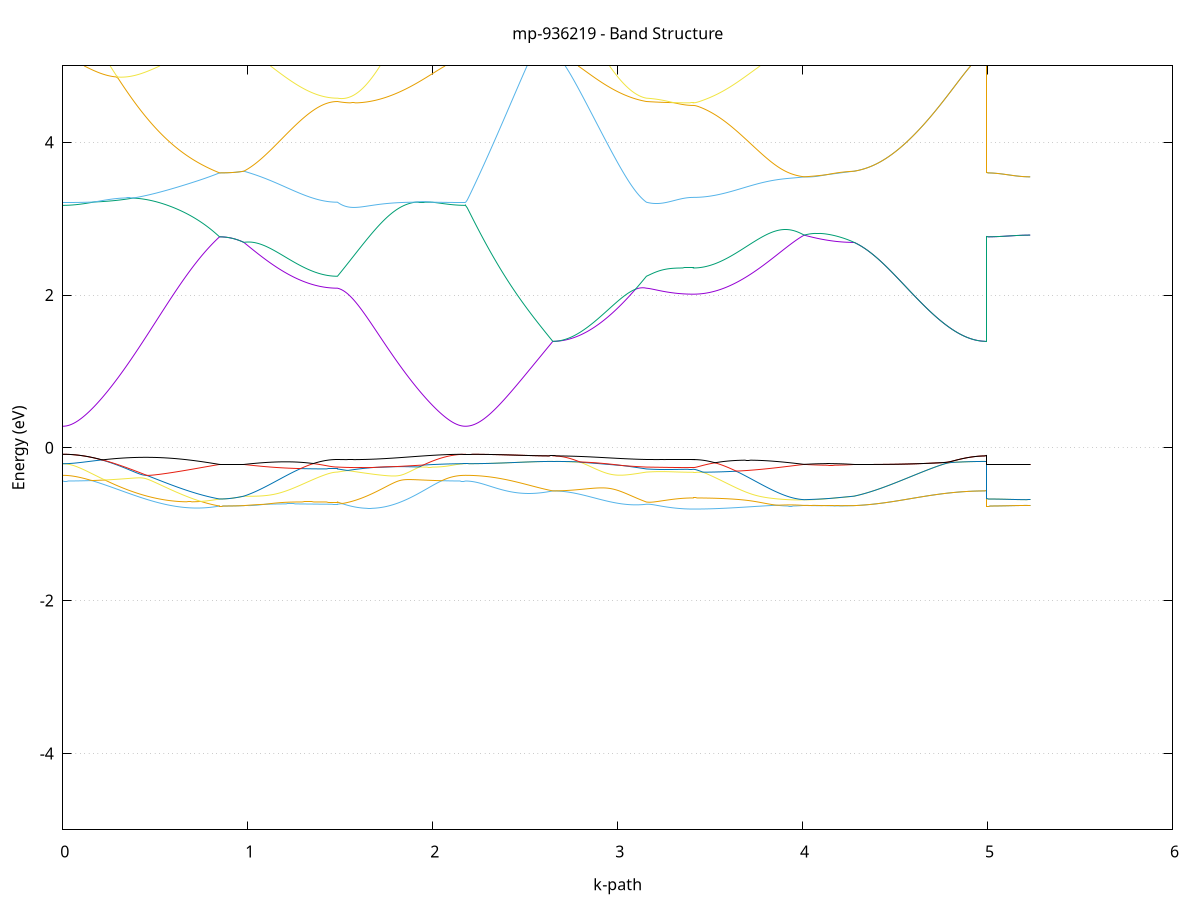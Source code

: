 set title 'mp-936219 - Band Structure'
set xlabel 'k-path'
set ylabel 'Energy (eV)'
set grid y
set yrange [-5:5]
set terminal png size 800,600
set output 'mp-936219_bands_gnuplot.png'
plot '-' using 1:2 with lines notitle, '-' using 1:2 with lines notitle, '-' using 1:2 with lines notitle, '-' using 1:2 with lines notitle, '-' using 1:2 with lines notitle, '-' using 1:2 with lines notitle, '-' using 1:2 with lines notitle, '-' using 1:2 with lines notitle, '-' using 1:2 with lines notitle, '-' using 1:2 with lines notitle, '-' using 1:2 with lines notitle, '-' using 1:2 with lines notitle, '-' using 1:2 with lines notitle, '-' using 1:2 with lines notitle, '-' using 1:2 with lines notitle, '-' using 1:2 with lines notitle, '-' using 1:2 with lines notitle, '-' using 1:2 with lines notitle, '-' using 1:2 with lines notitle, '-' using 1:2 with lines notitle, '-' using 1:2 with lines notitle, '-' using 1:2 with lines notitle, '-' using 1:2 with lines notitle, '-' using 1:2 with lines notitle, '-' using 1:2 with lines notitle, '-' using 1:2 with lines notitle, '-' using 1:2 with lines notitle, '-' using 1:2 with lines notitle, '-' using 1:2 with lines notitle, '-' using 1:2 with lines notitle, '-' using 1:2 with lines notitle, '-' using 1:2 with lines notitle, '-' using 1:2 with lines notitle, '-' using 1:2 with lines notitle, '-' using 1:2 with lines notitle, '-' using 1:2 with lines notitle, '-' using 1:2 with lines notitle, '-' using 1:2 with lines notitle, '-' using 1:2 with lines notitle, '-' using 1:2 with lines notitle, '-' using 1:2 with lines notitle, '-' using 1:2 with lines notitle, '-' using 1:2 with lines notitle, '-' using 1:2 with lines notitle, '-' using 1:2 with lines notitle, '-' using 1:2 with lines notitle, '-' using 1:2 with lines notitle, '-' using 1:2 with lines notitle
0.000000 -29.675285
0.009969 -29.675285
0.019938 -29.675185
0.029907 -29.675185
0.039877 -29.675085
0.049846 -29.674885
0.059815 -29.674785
0.069784 -29.674585
0.079753 -29.674385
0.089722 -29.674085
0.099691 -29.673885
0.109661 -29.673585
0.119630 -29.673185
0.129599 -29.672885
0.139568 -29.672485
0.149537 -29.672085
0.159506 -29.671685
0.169475 -29.671185
0.179445 -29.670685
0.189414 -29.670185
0.199383 -29.669585
0.209352 -29.669085
0.219321 -29.668485
0.229290 -29.667885
0.239260 -29.667185
0.249229 -29.666585
0.259198 -29.665885
0.269167 -29.665185
0.279136 -29.664485
0.289105 -29.663685
0.299074 -29.662885
0.309044 -29.662085
0.319013 -29.661285
0.328982 -29.660485
0.338951 -29.659585
0.348920 -29.658785
0.358889 -29.657885
0.368858 -29.656985
0.378828 -29.656085
0.388797 -29.655085
0.398766 -29.654185
0.408735 -29.653185
0.418704 -29.652185
0.428673 -29.651285
0.438642 -29.650185
0.448612 -29.649185
0.458581 -29.648185
0.468550 -29.647185
0.478519 -29.646085
0.488488 -29.645085
0.498457 -29.643985
0.508426 -29.642885
0.518396 -29.641785
0.528365 -29.640685
0.538334 -29.639585
0.548303 -29.638485
0.558272 -29.637385
0.568241 -29.636285
0.578210 -29.635185
0.588180 -29.634085
0.598149 -29.632985
0.608118 -29.631885
0.618087 -29.630685
0.628056 -29.629585
0.638025 -29.628485
0.647995 -29.627385
0.657964 -29.626185
0.667933 -29.625085
0.677902 -29.623985
0.687871 -29.622885
0.697840 -29.621785
0.707809 -29.620685
0.717779 -29.619585
0.727748 -29.618485
0.737717 -29.617385
0.747686 -29.616285
0.757655 -29.615185
0.767624 -29.614185
0.777593 -29.613085
0.787563 -29.612085
0.797532 -29.610985
0.807501 -29.609985
0.817470 -29.608985
0.827439 -29.607885
0.837408 -29.606885
0.847377 -29.605885
0.847377 -29.605885
0.856772 -29.606485
0.866166 -29.607285
0.875561 -29.608085
0.884955 -29.608885
0.894350 -29.609685
0.903744 -29.610485
0.913139 -29.611285
0.922533 -29.612085
0.931928 -29.612885
0.941322 -29.613685
0.950717 -29.614485
0.960111 -29.615285
0.969506 -29.616085
0.978900 -29.616885
0.978900 -29.616885
0.988826 -29.618085
0.998751 -29.619285
1.008676 -29.620385
1.018601 -29.621585
1.028527 -29.622685
1.038452 -29.623785
1.048377 -29.624985
1.058302 -29.626085
1.068227 -29.627185
1.078153 -29.628185
1.088078 -29.629285
1.098003 -29.630385
1.107928 -29.631385
1.117853 -29.632385
1.127779 -29.633385
1.137704 -29.634385
1.147629 -29.635285
1.157554 -29.636285
1.167479 -29.637185
1.177405 -29.638085
1.187330 -29.638985
1.197255 -29.639785
1.207180 -29.640685
1.217105 -29.641485
1.227031 -29.642285
1.236956 -29.642985
1.246881 -29.643785
1.256806 -29.644485
1.266731 -29.645185
1.276657 -29.645785
1.286582 -29.646485
1.296507 -29.647085
1.306432 -29.647585
1.316357 -29.648185
1.326283 -29.648685
1.336208 -29.649185
1.346133 -29.649585
1.356058 -29.650085
1.365984 -29.650485
1.375909 -29.650785
1.385834 -29.651185
1.395759 -29.651485
1.405684 -29.651685
1.415610 -29.651985
1.425535 -29.652185
1.435460 -29.652385
1.445385 -29.652485
1.455310 -29.652585
1.465236 -29.652685
1.475161 -29.652785
1.485086 -29.652785
1.485086 -29.652785
1.494974 -29.652785
1.504863 -29.652785
1.514751 -29.652785
1.524640 -29.652785
1.534528 -29.652785
1.544416 -29.652885
1.554305 -29.652885
1.564193 -29.652985
1.574081 -29.652985
1.583970 -29.653085
1.593858 -29.653185
1.603747 -29.653285
1.613635 -29.653485
1.623523 -29.653585
1.633412 -29.653785
1.643300 -29.653985
1.653189 -29.654185
1.663077 -29.654385
1.672965 -29.654685
1.682854 -29.654885
1.692742 -29.655185
1.702631 -29.655585
1.712519 -29.655885
1.722407 -29.656185
1.732296 -29.656585
1.742184 -29.656985
1.752072 -29.657485
1.761961 -29.657885
1.771849 -29.658385
1.781738 -29.658885
1.791626 -29.659385
1.801514 -29.659885
1.811403 -29.660385
1.821291 -29.660985
1.831180 -29.661485
1.841068 -29.662085
1.850956 -29.662685
1.860845 -29.663285
1.870733 -29.663785
1.880622 -29.664385
1.890510 -29.664985
1.900398 -29.665585
1.910287 -29.666185
1.920175 -29.666785
1.930063 -29.667285
1.939952 -29.667885
1.949840 -29.668385
1.959729 -29.668985
1.969617 -29.669485
1.979505 -29.669985
1.989394 -29.670485
1.999282 -29.670885
2.009171 -29.671385
2.019059 -29.671785
2.028947 -29.672185
2.038836 -29.672585
2.048724 -29.672985
2.058613 -29.673285
2.068501 -29.673585
2.078389 -29.673885
2.088278 -29.674185
2.098166 -29.674385
2.108054 -29.674585
2.117943 -29.674785
2.127831 -29.674985
2.137720 -29.675085
2.147608 -29.675185
2.157496 -29.675185
2.167385 -29.675285
2.177273 -29.675285
2.177273 -29.675285
2.187109 -29.675285
2.196945 -29.675285
2.206781 -29.675185
2.216617 -29.675085
2.226453 -29.675085
2.236288 -29.674885
2.246124 -29.674785
2.255960 -29.674685
2.265796 -29.674485
2.275632 -29.674285
2.285468 -29.674085
2.295304 -29.673885
2.305140 -29.673585
2.314975 -29.673385
2.324811 -29.673085
2.334647 -29.672785
2.344483 -29.672385
2.354319 -29.672085
2.364155 -29.671785
2.373991 -29.671385
2.383827 -29.670985
2.393663 -29.670585
2.403498 -29.670185
2.413334 -29.669685
2.423170 -29.669285
2.433006 -29.668785
2.442842 -29.668285
2.452678 -29.667785
2.462514 -29.667285
2.472350 -29.666685
2.482185 -29.666185
2.492021 -29.665585
2.501857 -29.665085
2.511693 -29.664485
2.521529 -29.663885
2.531365 -29.663285
2.541201 -29.662685
2.551037 -29.662085
2.560872 -29.661385
2.570708 -29.660785
2.580544 -29.660085
2.590380 -29.659485
2.600216 -29.658785
2.610052 -29.658085
2.619888 -29.657385
2.629724 -29.656685
2.639559 -29.655985
2.649395 -29.655285
2.649395 -29.655285
2.659321 -29.655285
2.669246 -29.655285
2.679171 -29.655285
2.689096 -29.655285
2.699021 -29.655285
2.708947 -29.655285
2.718872 -29.655185
2.728797 -29.655185
2.738722 -29.655185
2.748647 -29.655185
2.758573 -29.655085
2.768498 -29.655085
2.778423 -29.654985
2.788348 -29.654985
2.798273 -29.654985
2.808199 -29.654885
2.818124 -29.654785
2.828049 -29.654785
2.837974 -29.654685
2.847899 -29.654685
2.857825 -29.654585
2.867750 -29.654485
2.877675 -29.654485
2.887600 -29.654385
2.897525 -29.654285
2.907451 -29.654285
2.917376 -29.654185
2.927301 -29.654085
2.937226 -29.654085
2.947152 -29.653985
2.957077 -29.653885
2.967002 -29.653785
2.976927 -29.653785
2.986852 -29.653685
2.996778 -29.653585
3.006703 -29.653485
3.016628 -29.653485
3.026553 -29.653385
3.036478 -29.653285
3.046404 -29.653285
3.056329 -29.653185
3.066254 -29.653085
3.076179 -29.653085
3.086104 -29.652985
3.096030 -29.652985
3.105955 -29.652885
3.115880 -29.652885
3.125805 -29.652885
3.135730 -29.652785
3.145656 -29.652785
3.155581 -29.652785
3.155581 -29.652785
3.165339 -29.652785
3.175098 -29.652785
3.184856 -29.652785
3.194615 -29.652785
3.204373 -29.652785
3.214132 -29.652785
3.223890 -29.652785
3.233649 -29.652785
3.243407 -29.652885
3.253166 -29.652885
3.262924 -29.652885
3.272683 -29.652885
3.282441 -29.652885
3.292199 -29.652985
3.301958 -29.652985
3.311716 -29.652985
3.321475 -29.652985
3.331233 -29.652985
3.340992 -29.652985
3.350750 -29.652985
3.360509 -29.653085
3.370267 -29.653085
3.380026 -29.653085
3.389784 -29.653085
3.399543 -29.653085
3.409301 -29.653085
3.409301 -29.653085
3.419288 -29.653085
3.429274 -29.652985
3.439260 -29.652885
3.449247 -29.652785
3.459233 -29.652685
3.469220 -29.652485
3.479206 -29.652285
3.489193 -29.651985
3.499179 -29.651685
3.509166 -29.651385
3.519152 -29.651085
3.529138 -29.650685
3.539125 -29.650285
3.549111 -29.649885
3.559098 -29.649385
3.569084 -29.648885
3.579071 -29.648385
3.589057 -29.647785
3.599043 -29.647285
3.609030 -29.646585
3.619016 -29.645985
3.629003 -29.645285
3.638989 -29.644585
3.648976 -29.643885
3.658962 -29.643185
3.668949 -29.642385
3.678935 -29.641585
3.688921 -29.640785
3.698908 -29.639885
3.708894 -29.639085
3.718881 -29.638185
3.728867 -29.637185
3.738854 -29.636285
3.748840 -29.635285
3.758827 -29.634385
3.768813 -29.633385
3.778799 -29.632385
3.788786 -29.631285
3.798772 -29.630285
3.808759 -29.629185
3.818745 -29.628085
3.828732 -29.626985
3.838718 -29.625885
3.848704 -29.624785
3.858691 -29.623685
3.868677 -29.622485
3.878664 -29.621385
3.888650 -29.620185
3.898637 -29.618985
3.908623 -29.617785
3.918610 -29.616585
3.928596 -29.615385
3.938582 -29.614185
3.948569 -29.612985
3.958555 -29.611785
3.968542 -29.610585
3.978528 -29.609385
3.988515 -29.608185
3.998501 -29.606985
4.008487 -29.605885
4.008487 -29.605885
4.018138 -29.606285
4.027789 -29.606785
4.037440 -29.607185
4.047091 -29.607585
4.056742 -29.608085
4.066393 -29.608485
4.076044 -29.608885
4.085695 -29.609285
4.095346 -29.609785
4.104997 -29.610185
4.114648 -29.610585
4.124299 -29.610985
4.133950 -29.611385
4.143601 -29.611785
4.153252 -29.612185
4.162903 -29.612585
4.172554 -29.612985
4.182205 -29.613385
4.191856 -29.613785
4.201507 -29.614085
4.211158 -29.614485
4.220809 -29.614885
4.230460 -29.615185
4.240111 -29.615585
4.249762 -29.615885
4.259413 -29.616285
4.269064 -29.616585
4.278715 -29.616885
4.278715 -29.616885
4.288658 -29.617785
4.298600 -29.618585
4.308543 -29.619385
4.318485 -29.620285
4.328428 -29.621085
4.338370 -29.621885
4.348312 -29.622685
4.358255 -29.623585
4.368197 -29.624385
4.378140 -29.625185
4.388082 -29.625985
4.398025 -29.626785
4.407967 -29.627585
4.417909 -29.628385
4.427852 -29.629185
4.437794 -29.629985
4.447737 -29.630685
4.457679 -29.631485
4.467621 -29.632285
4.477564 -29.632985
4.487506 -29.633785
4.497449 -29.634485
4.507391 -29.635285
4.517334 -29.635985
4.527276 -29.636685
4.537218 -29.637385
4.547161 -29.638085
4.557103 -29.638785
4.567046 -29.639485
4.576988 -29.640085
4.586931 -29.640785
4.596873 -29.641385
4.606815 -29.642085
4.616758 -29.642685
4.626700 -29.643285
4.636643 -29.643885
4.646585 -29.644485
4.656527 -29.645085
4.666470 -29.645585
4.676412 -29.646185
4.686355 -29.646685
4.696297 -29.647185
4.706240 -29.647685
4.716182 -29.648185
4.726124 -29.648685
4.736067 -29.649185
4.746009 -29.649585
4.755952 -29.650085
4.765894 -29.650485
4.775837 -29.650885
4.785779 -29.651285
4.795721 -29.651585
4.805664 -29.651985
4.815606 -29.652285
4.825549 -29.652685
4.835491 -29.652985
4.845434 -29.653185
4.855376 -29.653485
4.865318 -29.653785
4.875261 -29.653985
4.885203 -29.654185
4.895146 -29.654385
4.905088 -29.654585
4.915030 -29.654685
4.924973 -29.654885
4.934915 -29.654985
4.944858 -29.655085
4.954800 -29.655185
4.964743 -29.655185
4.974685 -29.655285
4.984627 -29.655285
4.994570 -29.655285
4.994570 -29.605885
5.004406 -29.605885
5.014242 -29.605885
5.024077 -29.605885
5.033913 -29.605885
5.043749 -29.605885
5.053585 -29.605885
5.063421 -29.605885
5.073257 -29.605885
5.083093 -29.605885
5.092929 -29.605885
5.102764 -29.605885
5.112600 -29.605885
5.122436 -29.605885
5.132272 -29.605885
5.142108 -29.605885
5.151944 -29.605885
5.161780 -29.605885
5.171616 -29.605885
5.181452 -29.605885
5.191287 -29.605885
5.201123 -29.605885
5.210959 -29.605885
5.220795 -29.605885
5.230631 -29.605885
e
0.000000 -29.630985
0.009969 -29.630985
0.019938 -29.630985
0.029907 -29.630985
0.039877 -29.630985
0.049846 -29.630985
0.059815 -29.630885
0.069784 -29.630885
0.079753 -29.630885
0.089722 -29.630785
0.099691 -29.630785
0.109661 -29.630785
0.119630 -29.630685
0.129599 -29.630685
0.139568 -29.630585
0.149537 -29.630485
0.159506 -29.630485
0.169475 -29.630385
0.179445 -29.630285
0.189414 -29.630185
0.199383 -29.630085
0.209352 -29.629985
0.219321 -29.629885
0.229290 -29.629785
0.239260 -29.629685
0.249229 -29.629585
0.259198 -29.629485
0.269167 -29.629385
0.279136 -29.629185
0.289105 -29.629085
0.299074 -29.628885
0.309044 -29.628785
0.319013 -29.628585
0.328982 -29.628385
0.338951 -29.628185
0.348920 -29.627985
0.358889 -29.627785
0.368858 -29.627585
0.378828 -29.627385
0.388797 -29.627185
0.398766 -29.626985
0.408735 -29.626685
0.418704 -29.626485
0.428673 -29.626185
0.438642 -29.625985
0.448612 -29.625685
0.458581 -29.625385
0.468550 -29.625085
0.478519 -29.624785
0.488488 -29.624485
0.498457 -29.624085
0.508426 -29.623785
0.518396 -29.623385
0.528365 -29.623085
0.538334 -29.622685
0.548303 -29.622285
0.558272 -29.621885
0.568241 -29.621485
0.578210 -29.621085
0.588180 -29.620685
0.598149 -29.620185
0.608118 -29.619785
0.618087 -29.619285
0.628056 -29.618785
0.638025 -29.618285
0.647995 -29.617785
0.657964 -29.617285
0.667933 -29.616785
0.677902 -29.616285
0.687871 -29.615685
0.697840 -29.615085
0.707809 -29.614585
0.717779 -29.613985
0.727748 -29.613385
0.737717 -29.612785
0.747686 -29.612185
0.757655 -29.611485
0.767624 -29.610885
0.777593 -29.610185
0.787563 -29.609585
0.797532 -29.608885
0.807501 -29.608185
0.817470 -29.607485
0.827439 -29.606785
0.837408 -29.606085
0.847377 -29.605885
0.847377 -29.605885
0.856772 -29.606485
0.866166 -29.607285
0.875561 -29.608085
0.884955 -29.608885
0.894350 -29.609685
0.903744 -29.610485
0.913139 -29.611285
0.922533 -29.612085
0.931928 -29.612885
0.941322 -29.613685
0.950717 -29.614485
0.960111 -29.615285
0.969506 -29.616085
0.978900 -29.616885
0.978900 -29.616885
0.988826 -29.616885
0.998751 -29.616885
1.008676 -29.616885
1.018601 -29.616985
1.028527 -29.616985
1.038452 -29.616985
1.048377 -29.616985
1.058302 -29.616985
1.068227 -29.617085
1.078153 -29.617085
1.088078 -29.617085
1.098003 -29.617085
1.107928 -29.617185
1.117853 -29.617185
1.127779 -29.617185
1.137704 -29.617185
1.147629 -29.617185
1.157554 -29.617285
1.167479 -29.617285
1.177405 -29.617285
1.187330 -29.617285
1.197255 -29.617385
1.207180 -29.617385
1.217105 -29.617385
1.227031 -29.617385
1.236956 -29.617485
1.246881 -29.617485
1.256806 -29.617485
1.266731 -29.617485
1.276657 -29.617485
1.286582 -29.617585
1.296507 -29.617585
1.306432 -29.617585
1.316357 -29.617585
1.326283 -29.617585
1.336208 -29.617585
1.346133 -29.617685
1.356058 -29.617685
1.365984 -29.617685
1.375909 -29.617685
1.385834 -29.617685
1.395759 -29.617685
1.405684 -29.617685
1.415610 -29.617685
1.425535 -29.617685
1.435460 -29.617685
1.445385 -29.617685
1.455310 -29.617685
1.465236 -29.617685
1.475161 -29.617785
1.485086 -29.617785
1.485086 -29.617785
1.494974 -29.616485
1.504863 -29.615285
1.514751 -29.614085
1.524640 -29.612785
1.534528 -29.611585
1.544416 -29.610285
1.554305 -29.609085
1.564193 -29.607785
1.574081 -29.606585
1.583970 -29.606485
1.593858 -29.607585
1.603747 -29.608685
1.613635 -29.609685
1.623523 -29.610785
1.633412 -29.611785
1.643300 -29.612785
1.653189 -29.613785
1.663077 -29.614785
1.672965 -29.615685
1.682854 -29.616585
1.692742 -29.617485
1.702631 -29.618285
1.712519 -29.619085
1.722407 -29.619885
1.732296 -29.620685
1.742184 -29.621385
1.752072 -29.622085
1.761961 -29.622685
1.771849 -29.623285
1.781738 -29.623885
1.791626 -29.624485
1.801514 -29.624985
1.811403 -29.625485
1.821291 -29.625885
1.831180 -29.626285
1.841068 -29.626685
1.850956 -29.627085
1.860845 -29.627385
1.870733 -29.627785
1.880622 -29.628085
1.890510 -29.628285
1.900398 -29.628585
1.910287 -29.628785
1.920175 -29.628985
1.930063 -29.629185
1.939952 -29.629385
1.949840 -29.629585
1.959729 -29.629685
1.969617 -29.629885
1.979505 -29.629985
1.989394 -29.630085
1.999282 -29.630185
2.009171 -29.630285
2.019059 -29.630385
2.028947 -29.630485
2.038836 -29.630585
2.048724 -29.630585
2.058613 -29.630685
2.068501 -29.630785
2.078389 -29.630785
2.088278 -29.630785
2.098166 -29.630885
2.108054 -29.630885
2.117943 -29.630885
2.127831 -29.630985
2.137720 -29.630985
2.147608 -29.630985
2.157496 -29.630985
2.167385 -29.630985
2.177273 -29.630985
2.177273 -29.630985
2.187109 -29.630985
2.196945 -29.631085
2.206781 -29.631085
2.216617 -29.631285
2.226453 -29.631385
2.236288 -29.631585
2.246124 -29.631785
2.255960 -29.631985
2.265796 -29.632185
2.275632 -29.632485
2.285468 -29.632785
2.295304 -29.633185
2.305140 -29.633485
2.314975 -29.633885
2.324811 -29.634285
2.334647 -29.634685
2.344483 -29.635185
2.354319 -29.635685
2.364155 -29.636185
2.373991 -29.636685
2.383827 -29.637185
2.393663 -29.637785
2.403498 -29.638285
2.413334 -29.638885
2.423170 -29.639485
2.433006 -29.640085
2.442842 -29.640785
2.452678 -29.641385
2.462514 -29.641985
2.472350 -29.642685
2.482185 -29.643385
2.492021 -29.643985
2.501857 -29.644685
2.511693 -29.645385
2.521529 -29.646085
2.531365 -29.646785
2.541201 -29.647485
2.551037 -29.648185
2.560872 -29.648885
2.570708 -29.649585
2.580544 -29.650385
2.590380 -29.651085
2.600216 -29.651785
2.610052 -29.652485
2.619888 -29.653185
2.629724 -29.653885
2.639559 -29.654585
2.649395 -29.655285
2.649395 -29.655285
2.659321 -29.655285
2.669246 -29.655285
2.679171 -29.655185
2.689096 -29.655085
2.699021 -29.654885
2.708947 -29.654685
2.718872 -29.654485
2.728797 -29.654185
2.738722 -29.653985
2.748647 -29.653585
2.758573 -29.653285
2.768498 -29.652885
2.778423 -29.652485
2.788348 -29.651985
2.798273 -29.651585
2.808199 -29.650985
2.818124 -29.650485
2.828049 -29.649885
2.837974 -29.649285
2.847899 -29.648685
2.857825 -29.647985
2.867750 -29.647285
2.877675 -29.646585
2.887600 -29.645885
2.897525 -29.645085
2.907451 -29.644285
2.917376 -29.643485
2.927301 -29.642585
2.937226 -29.641785
2.947152 -29.640885
2.957077 -29.639885
2.967002 -29.638985
2.976927 -29.637985
2.986852 -29.636985
2.996778 -29.635985
3.006703 -29.634985
3.016628 -29.633985
3.026553 -29.632885
3.036478 -29.631785
3.046404 -29.630685
3.056329 -29.629585
3.066254 -29.628485
3.076179 -29.627285
3.086104 -29.626185
3.096030 -29.624985
3.105955 -29.623785
3.115880 -29.622585
3.125805 -29.621385
3.135730 -29.620185
3.145656 -29.618985
3.155581 -29.617785
3.155581 -29.617785
3.165339 -29.617285
3.175098 -29.616885
3.184856 -29.616385
3.194615 -29.615885
3.204373 -29.615485
3.214132 -29.614985
3.223890 -29.614585
3.233649 -29.614085
3.243407 -29.613585
3.253166 -29.613185
3.262924 -29.612685
3.272683 -29.612185
3.282441 -29.611785
3.292199 -29.611285
3.301958 -29.610885
3.311716 -29.610385
3.321475 -29.609985
3.331233 -29.609485
3.340992 -29.609085
3.350750 -29.608585
3.360509 -29.608185
3.370267 -29.607685
3.380026 -29.607285
3.389784 -29.606885
3.399543 -29.606485
3.409301 -29.606285
3.409301 -29.606285
3.419288 -29.606285
3.429274 -29.606285
3.439260 -29.606285
3.449247 -29.606285
3.459233 -29.606285
3.469220 -29.606285
3.479206 -29.606285
3.489193 -29.606285
3.499179 -29.606285
3.509166 -29.606285
3.519152 -29.606285
3.529138 -29.606285
3.539125 -29.606285
3.549111 -29.606285
3.559098 -29.606285
3.569084 -29.606185
3.579071 -29.606185
3.589057 -29.606185
3.599043 -29.606185
3.609030 -29.606185
3.619016 -29.606185
3.629003 -29.606185
3.638989 -29.606185
3.648976 -29.606085
3.658962 -29.606085
3.668949 -29.606085
3.678935 -29.606085
3.688921 -29.606085
3.698908 -29.606085
3.708894 -29.606085
3.718881 -29.605985
3.728867 -29.605985
3.738854 -29.605985
3.748840 -29.605985
3.758827 -29.605985
3.768813 -29.605985
3.778799 -29.605885
3.788786 -29.605885
3.798772 -29.605885
3.808759 -29.605885
3.818745 -29.605885
3.828732 -29.605885
3.838718 -29.605885
3.848704 -29.605785
3.858691 -29.605785
3.868677 -29.605785
3.878664 -29.605785
3.888650 -29.605785
3.898637 -29.605785
3.908623 -29.605785
3.918610 -29.605685
3.928596 -29.605685
3.938582 -29.605685
3.948569 -29.605685
3.958555 -29.605685
3.968542 -29.605685
3.978528 -29.605685
3.988515 -29.605685
3.998501 -29.605685
4.008487 -29.605885
4.008487 -29.605885
4.018138 -29.605885
4.027789 -29.606185
4.037440 -29.606585
4.047091 -29.606985
4.056742 -29.607285
4.066393 -29.607685
4.076044 -29.608085
4.085695 -29.608485
4.095346 -29.608785
4.104997 -29.609185
4.114648 -29.609585
4.124299 -29.609985
4.133950 -29.610385
4.143601 -29.610785
4.153252 -29.611185
4.162903 -29.611585
4.172554 -29.611985
4.182205 -29.612385
4.191856 -29.612885
4.201507 -29.613285
4.211158 -29.613685
4.220809 -29.614185
4.230460 -29.614585
4.240111 -29.614985
4.249762 -29.615485
4.259413 -29.615985
4.269064 -29.616385
4.278715 -29.616885
4.278715 -29.616885
4.288658 -29.617785
4.298600 -29.618585
4.308543 -29.619385
4.318485 -29.620285
4.328428 -29.621085
4.338370 -29.621885
4.348312 -29.622685
4.358255 -29.623585
4.368197 -29.624385
4.378140 -29.625185
4.388082 -29.625985
4.398025 -29.626785
4.407967 -29.627585
4.417909 -29.628385
4.427852 -29.629185
4.437794 -29.629985
4.447737 -29.630685
4.457679 -29.631485
4.467621 -29.632285
4.477564 -29.632985
4.487506 -29.633785
4.497449 -29.634485
4.507391 -29.635285
4.517334 -29.635985
4.527276 -29.636685
4.537218 -29.637385
4.547161 -29.638085
4.557103 -29.638785
4.567046 -29.639485
4.576988 -29.640085
4.586931 -29.640785
4.596873 -29.641385
4.606815 -29.642085
4.616758 -29.642685
4.626700 -29.643285
4.636643 -29.643885
4.646585 -29.644485
4.656527 -29.645085
4.666470 -29.645585
4.676412 -29.646185
4.686355 -29.646685
4.696297 -29.647185
4.706240 -29.647685
4.716182 -29.648185
4.726124 -29.648685
4.736067 -29.649185
4.746009 -29.649585
4.755952 -29.650085
4.765894 -29.650485
4.775837 -29.650885
4.785779 -29.651285
4.795721 -29.651585
4.805664 -29.651985
4.815606 -29.652285
4.825549 -29.652685
4.835491 -29.652985
4.845434 -29.653185
4.855376 -29.653485
4.865318 -29.653785
4.875261 -29.653985
4.885203 -29.654185
4.895146 -29.654385
4.905088 -29.654585
4.915030 -29.654685
4.924973 -29.654885
4.934915 -29.654985
4.944858 -29.655085
4.954800 -29.655185
4.964743 -29.655185
4.974685 -29.655285
4.984627 -29.655285
4.994570 -29.655285
4.994570 -29.605885
5.004406 -29.605885
5.014242 -29.605885
5.024077 -29.605885
5.033913 -29.605885
5.043749 -29.605885
5.053585 -29.605885
5.063421 -29.605885
5.073257 -29.605885
5.083093 -29.605885
5.092929 -29.605885
5.102764 -29.605885
5.112600 -29.605885
5.122436 -29.605885
5.132272 -29.605885
5.142108 -29.605885
5.151944 -29.605885
5.161780 -29.605885
5.171616 -29.605885
5.181452 -29.605885
5.191287 -29.605885
5.201123 -29.605885
5.210959 -29.605885
5.220795 -29.605885
5.230631 -29.605885
e
0.000000 -29.568885
0.009969 -29.568885
0.019938 -29.568885
0.029907 -29.568885
0.039877 -29.568885
0.049846 -29.568885
0.059815 -29.568985
0.069784 -29.568985
0.079753 -29.569085
0.089722 -29.569085
0.099691 -29.569185
0.109661 -29.569285
0.119630 -29.569385
0.129599 -29.569485
0.139568 -29.569585
0.149537 -29.569685
0.159506 -29.569785
0.169475 -29.569885
0.179445 -29.569985
0.189414 -29.570185
0.199383 -29.570285
0.209352 -29.570485
0.219321 -29.570585
0.229290 -29.570785
0.239260 -29.570985
0.249229 -29.571185
0.259198 -29.571385
0.269167 -29.571585
0.279136 -29.571785
0.289105 -29.572085
0.299074 -29.572285
0.309044 -29.572585
0.319013 -29.572785
0.328982 -29.573085
0.338951 -29.573385
0.348920 -29.573685
0.358889 -29.573985
0.368858 -29.574285
0.378828 -29.574585
0.388797 -29.574985
0.398766 -29.575385
0.408735 -29.575685
0.418704 -29.576085
0.428673 -29.576485
0.438642 -29.576885
0.448612 -29.577285
0.458581 -29.577785
0.468550 -29.578185
0.478519 -29.578685
0.488488 -29.579185
0.498457 -29.579585
0.508426 -29.580085
0.518396 -29.580685
0.528365 -29.581185
0.538334 -29.581685
0.548303 -29.582285
0.558272 -29.582885
0.568241 -29.583485
0.578210 -29.584085
0.588180 -29.584685
0.598149 -29.585285
0.608118 -29.585985
0.618087 -29.586685
0.628056 -29.587585
0.638025 -29.588385
0.647995 -29.589285
0.657964 -29.590085
0.667933 -29.590985
0.677902 -29.591785
0.687871 -29.592685
0.697840 -29.593485
0.707809 -29.594385
0.717779 -29.595185
0.727748 -29.595985
0.737717 -29.596785
0.747686 -29.597685
0.757655 -29.598485
0.767624 -29.599285
0.777593 -29.600085
0.787563 -29.600785
0.797532 -29.601585
0.807501 -29.602385
0.817470 -29.603185
0.827439 -29.603985
0.837408 -29.604985
0.847377 -29.605385
0.847377 -29.605385
0.856772 -29.604785
0.866166 -29.603985
0.875561 -29.603185
0.884955 -29.602385
0.894350 -29.601585
0.903744 -29.600885
0.913139 -29.600085
0.922533 -29.599285
0.931928 -29.598485
0.941322 -29.597685
0.950717 -29.596885
0.960111 -29.596085
0.969506 -29.595285
0.978900 -29.594485
0.978900 -29.594485
0.988826 -29.594585
0.998751 -29.594585
1.008676 -29.594585
1.018601 -29.594585
1.028527 -29.594585
1.038452 -29.594585
1.048377 -29.594585
1.058302 -29.594585
1.068227 -29.594585
1.078153 -29.594585
1.088078 -29.594585
1.098003 -29.594685
1.107928 -29.594685
1.117853 -29.594685
1.127779 -29.594685
1.137704 -29.594685
1.147629 -29.594685
1.157554 -29.594685
1.167479 -29.594685
1.177405 -29.594685
1.187330 -29.594685
1.197255 -29.594785
1.207180 -29.594785
1.217105 -29.594785
1.227031 -29.594785
1.236956 -29.594785
1.246881 -29.594785
1.256806 -29.594785
1.266731 -29.594785
1.276657 -29.594785
1.286582 -29.594785
1.296507 -29.594885
1.306432 -29.594885
1.316357 -29.594885
1.326283 -29.594885
1.336208 -29.594885
1.346133 -29.594885
1.356058 -29.594885
1.365984 -29.594885
1.375909 -29.594885
1.385834 -29.594885
1.395759 -29.594885
1.405684 -29.594885
1.415610 -29.594885
1.425535 -29.594885
1.435460 -29.594885
1.445385 -29.594885
1.455310 -29.594885
1.465236 -29.594885
1.475161 -29.594885
1.485086 -29.594885
1.485086 -29.594885
1.494974 -29.596085
1.504863 -29.597285
1.514751 -29.598385
1.524640 -29.599585
1.534528 -29.600785
1.544416 -29.601885
1.554305 -29.603085
1.564193 -29.604185
1.574081 -29.605285
1.583970 -29.605385
1.593858 -29.604085
1.603747 -29.602885
1.613635 -29.601685
1.623523 -29.600385
1.633412 -29.599185
1.643300 -29.597985
1.653189 -29.596785
1.663077 -29.595685
1.672965 -29.594485
1.682854 -29.593285
1.692742 -29.592185
1.702631 -29.591085
1.712519 -29.589985
1.722407 -29.588885
1.732296 -29.587785
1.742184 -29.586785
1.752072 -29.585685
1.761961 -29.584685
1.771849 -29.583685
1.781738 -29.582785
1.791626 -29.581885
1.801514 -29.580985
1.811403 -29.580085
1.821291 -29.579285
1.831180 -29.578485
1.841068 -29.577685
1.850956 -29.576985
1.860845 -29.576285
1.870733 -29.575585
1.880622 -29.574985
1.890510 -29.574385
1.900398 -29.573885
1.910287 -29.573385
1.920175 -29.572885
1.930063 -29.572485
1.939952 -29.572085
1.949840 -29.571685
1.959729 -29.571385
1.969617 -29.571085
1.979505 -29.570785
1.989394 -29.570585
1.999282 -29.570385
2.009171 -29.570185
2.019059 -29.569985
2.028947 -29.569785
2.038836 -29.569685
2.048724 -29.569485
2.058613 -29.569385
2.068501 -29.569285
2.078389 -29.569185
2.088278 -29.569185
2.098166 -29.569085
2.108054 -29.568985
2.117943 -29.568985
2.127831 -29.568885
2.137720 -29.568885
2.147608 -29.568885
2.157496 -29.568885
2.167385 -29.568885
2.177273 -29.568885
2.177273 -29.568885
2.187109 -29.568885
2.196945 -29.568785
2.206781 -29.568785
2.216617 -29.568685
2.226453 -29.568685
2.236288 -29.568585
2.246124 -29.568485
2.255960 -29.568285
2.265796 -29.568185
2.275632 -29.568085
2.285468 -29.567885
2.295304 -29.567685
2.305140 -29.567585
2.314975 -29.567385
2.324811 -29.567185
2.334647 -29.566885
2.344483 -29.566685
2.354319 -29.566485
2.364155 -29.566185
2.373991 -29.565985
2.383827 -29.565685
2.393663 -29.565485
2.403498 -29.565185
2.413334 -29.564885
2.423170 -29.564585
2.433006 -29.564385
2.442842 -29.564085
2.452678 -29.563785
2.462514 -29.563485
2.472350 -29.563185
2.482185 -29.562885
2.492021 -29.562585
2.501857 -29.562285
2.511693 -29.561985
2.521529 -29.561685
2.531365 -29.561385
2.541201 -29.561185
2.551037 -29.560885
2.560872 -29.560585
2.570708 -29.560285
2.580544 -29.559985
2.590380 -29.559685
2.600216 -29.559385
2.610052 -29.559185
2.619888 -29.558885
2.629724 -29.558585
2.639559 -29.558385
2.649395 -29.558085
2.649395 -29.558085
2.659321 -29.558085
2.669246 -29.558185
2.679171 -29.558185
2.689096 -29.558385
2.699021 -29.558485
2.708947 -29.558685
2.718872 -29.558885
2.728797 -29.559185
2.738722 -29.559385
2.748647 -29.559785
2.758573 -29.560085
2.768498 -29.560485
2.778423 -29.560885
2.788348 -29.561285
2.798273 -29.561785
2.808199 -29.562285
2.818124 -29.562885
2.828049 -29.563385
2.837974 -29.563985
2.847899 -29.564685
2.857825 -29.565285
2.867750 -29.565985
2.877675 -29.566685
2.887600 -29.567385
2.897525 -29.568185
2.907451 -29.568985
2.917376 -29.569785
2.927301 -29.570585
2.937226 -29.571485
2.947152 -29.572385
2.957077 -29.573285
2.967002 -29.574185
2.976927 -29.575185
2.986852 -29.576185
2.996778 -29.577185
3.006703 -29.578185
3.016628 -29.579185
3.026553 -29.580185
3.036478 -29.581285
3.046404 -29.582385
3.056329 -29.583485
3.066254 -29.584585
3.076179 -29.585685
3.086104 -29.586785
3.096030 -29.587985
3.105955 -29.589085
3.115880 -29.590285
3.125805 -29.591385
3.135730 -29.592585
3.145656 -29.593785
3.155581 -29.594885
3.155581 -29.594885
3.165339 -29.595385
3.175098 -29.595785
3.184856 -29.596185
3.194615 -29.596585
3.204373 -29.596985
3.214132 -29.597485
3.223890 -29.597885
3.233649 -29.598285
3.243407 -29.598685
3.253166 -29.599085
3.262924 -29.599585
3.272683 -29.599985
3.282441 -29.600385
3.292199 -29.600785
3.301958 -29.601185
3.311716 -29.601685
3.321475 -29.602085
3.331233 -29.602485
3.340992 -29.602885
3.350750 -29.603285
3.360509 -29.603785
3.370267 -29.604185
3.380026 -29.604585
3.389784 -29.604985
3.399543 -29.605385
3.409301 -29.605585
3.409301 -29.605585
3.419288 -29.605585
3.429274 -29.605585
3.439260 -29.605585
3.449247 -29.605585
3.459233 -29.605585
3.469220 -29.605585
3.479206 -29.605585
3.489193 -29.605585
3.499179 -29.605585
3.509166 -29.605585
3.519152 -29.605585
3.529138 -29.605585
3.539125 -29.605585
3.549111 -29.605585
3.559098 -29.605485
3.569084 -29.605485
3.579071 -29.605485
3.589057 -29.605485
3.599043 -29.605485
3.609030 -29.605485
3.619016 -29.605485
3.629003 -29.605485
3.638989 -29.605485
3.648976 -29.605485
3.658962 -29.605485
3.668949 -29.605485
3.678935 -29.605485
3.688921 -29.605485
3.698908 -29.605485
3.708894 -29.605485
3.718881 -29.605485
3.728867 -29.605485
3.738854 -29.605485
3.748840 -29.605485
3.758827 -29.605485
3.768813 -29.605485
3.778799 -29.605485
3.788786 -29.605485
3.798772 -29.605485
3.808759 -29.605485
3.818745 -29.605485
3.828732 -29.605485
3.838718 -29.605485
3.848704 -29.605485
3.858691 -29.605485
3.868677 -29.605485
3.878664 -29.605485
3.888650 -29.605485
3.898637 -29.605485
3.908623 -29.605485
3.918610 -29.605485
3.928596 -29.605585
3.938582 -29.605585
3.948569 -29.605585
3.958555 -29.605585
3.968542 -29.605585
3.978528 -29.605585
3.988515 -29.605585
3.998501 -29.605585
4.008487 -29.605385
4.008487 -29.605385
4.018138 -29.605285
4.027789 -29.604885
4.037440 -29.604485
4.047091 -29.604085
4.056742 -29.603585
4.066393 -29.603285
4.076044 -29.602885
4.085695 -29.602485
4.095346 -29.602085
4.104997 -29.601685
4.114648 -29.601385
4.124299 -29.600985
4.133950 -29.600585
4.143601 -29.600185
4.153252 -29.599785
4.162903 -29.599385
4.172554 -29.598985
4.182205 -29.598585
4.191856 -29.598185
4.201507 -29.597785
4.211158 -29.597385
4.220809 -29.596985
4.230460 -29.596585
4.240111 -29.596185
4.249762 -29.595785
4.259413 -29.595385
4.269064 -29.594985
4.278715 -29.594485
4.278715 -29.594485
4.288658 -29.593685
4.298600 -29.592885
4.308543 -29.592085
4.318485 -29.591285
4.328428 -29.590485
4.338370 -29.589685
4.348312 -29.588885
4.358255 -29.588085
4.368197 -29.587285
4.378140 -29.586485
4.388082 -29.585685
4.398025 -29.584985
4.407967 -29.584185
4.417909 -29.583385
4.427852 -29.582685
4.437794 -29.581885
4.447737 -29.581185
4.457679 -29.580485
4.467621 -29.579685
4.477564 -29.578985
4.487506 -29.578285
4.497449 -29.577585
4.507391 -29.576885
4.517334 -29.576185
4.527276 -29.575485
4.537218 -29.574885
4.547161 -29.574185
4.557103 -29.573585
4.567046 -29.572885
4.576988 -29.572285
4.586931 -29.571685
4.596873 -29.571085
4.606815 -29.570485
4.616758 -29.569885
4.626700 -29.569285
4.636643 -29.568685
4.646585 -29.568185
4.656527 -29.567685
4.666470 -29.567085
4.676412 -29.566585
4.686355 -29.566085
4.696297 -29.565585
4.706240 -29.565185
4.716182 -29.564685
4.726124 -29.564185
4.736067 -29.563785
4.746009 -29.563385
4.755952 -29.562985
4.765894 -29.562585
4.775837 -29.562185
4.785779 -29.561885
4.795721 -29.561485
4.805664 -29.561185
4.815606 -29.560885
4.825549 -29.560585
4.835491 -29.560285
4.845434 -29.559985
4.855376 -29.559785
4.865318 -29.559585
4.875261 -29.559285
4.885203 -29.559085
4.895146 -29.558985
4.905088 -29.558785
4.915030 -29.558685
4.924973 -29.558485
4.934915 -29.558385
4.944858 -29.558285
4.954800 -29.558185
4.964743 -29.558185
4.974685 -29.558085
4.984627 -29.558085
4.994570 -29.558085
4.994570 -29.605385
5.004406 -29.605385
5.014242 -29.605385
5.024077 -29.605385
5.033913 -29.605385
5.043749 -29.605385
5.053585 -29.605385
5.063421 -29.605385
5.073257 -29.605385
5.083093 -29.605385
5.092929 -29.605385
5.102764 -29.605385
5.112600 -29.605385
5.122436 -29.605385
5.132272 -29.605385
5.142108 -29.605385
5.151944 -29.605385
5.161780 -29.605385
5.171616 -29.605385
5.181452 -29.605385
5.191287 -29.605385
5.201123 -29.605385
5.210959 -29.605385
5.220795 -29.605385
5.230631 -29.605385
e
0.000000 -29.551585
0.009969 -29.551585
0.019938 -29.551685
0.029907 -29.551685
0.039877 -29.551785
0.049846 -29.551885
0.059815 -29.551985
0.069784 -29.552185
0.079753 -29.552385
0.089722 -29.552585
0.099691 -29.552785
0.109661 -29.552985
0.119630 -29.553285
0.129599 -29.553585
0.139568 -29.553885
0.149537 -29.554185
0.159506 -29.554585
0.169475 -29.554885
0.179445 -29.555285
0.189414 -29.555685
0.199383 -29.556185
0.209352 -29.556585
0.219321 -29.557085
0.229290 -29.557585
0.239260 -29.558085
0.249229 -29.558585
0.259198 -29.559185
0.269167 -29.559685
0.279136 -29.560285
0.289105 -29.560885
0.299074 -29.561485
0.309044 -29.562185
0.319013 -29.562785
0.328982 -29.563485
0.338951 -29.564085
0.348920 -29.564785
0.358889 -29.565485
0.368858 -29.566185
0.378828 -29.566985
0.388797 -29.567685
0.398766 -29.568485
0.408735 -29.569185
0.418704 -29.569985
0.428673 -29.570785
0.438642 -29.571585
0.448612 -29.572285
0.458581 -29.573185
0.468550 -29.573985
0.478519 -29.574785
0.488488 -29.575585
0.498457 -29.576385
0.508426 -29.577285
0.518396 -29.578085
0.528365 -29.578985
0.538334 -29.579785
0.548303 -29.580685
0.558272 -29.581485
0.568241 -29.582385
0.578210 -29.583285
0.588180 -29.584085
0.598149 -29.584985
0.608118 -29.585785
0.618087 -29.586685
0.628056 -29.587285
0.638025 -29.587985
0.647995 -29.588785
0.657964 -29.589485
0.667933 -29.590185
0.677902 -29.590985
0.687871 -29.591685
0.697840 -29.592485
0.707809 -29.593285
0.717779 -29.594085
0.727748 -29.594985
0.737717 -29.595785
0.747686 -29.596685
0.757655 -29.597485
0.767624 -29.598385
0.777593 -29.599285
0.787563 -29.600185
0.797532 -29.601185
0.807501 -29.602085
0.817470 -29.602985
0.827439 -29.603885
0.837408 -29.604685
0.847377 -29.605385
0.847377 -29.605385
0.856772 -29.604785
0.866166 -29.603985
0.875561 -29.603185
0.884955 -29.602385
0.894350 -29.601585
0.903744 -29.600885
0.913139 -29.600085
0.922533 -29.599285
0.931928 -29.598485
0.941322 -29.597685
0.950717 -29.596885
0.960111 -29.596085
0.969506 -29.595285
0.978900 -29.594485
0.978900 -29.594485
0.988826 -29.593385
0.998751 -29.592185
1.008676 -29.591085
1.018601 -29.589885
1.028527 -29.588785
1.038452 -29.587685
1.048377 -29.586585
1.058302 -29.585485
1.068227 -29.584385
1.078153 -29.583285
1.088078 -29.582285
1.098003 -29.581285
1.107928 -29.580185
1.117853 -29.579185
1.127779 -29.578285
1.137704 -29.577285
1.147629 -29.576385
1.157554 -29.575385
1.167479 -29.574485
1.177405 -29.573685
1.187330 -29.572785
1.197255 -29.571985
1.207180 -29.571185
1.217105 -29.570385
1.227031 -29.569585
1.236956 -29.568885
1.246881 -29.568185
1.256806 -29.567485
1.266731 -29.566785
1.276657 -29.566185
1.286582 -29.565585
1.296507 -29.564985
1.306432 -29.564385
1.316357 -29.563885
1.326283 -29.563385
1.336208 -29.562885
1.346133 -29.562485
1.356058 -29.562085
1.365984 -29.561685
1.375909 -29.561385
1.385834 -29.560985
1.395759 -29.560685
1.405684 -29.560485
1.415610 -29.560185
1.425535 -29.559985
1.435460 -29.559885
1.445385 -29.559685
1.455310 -29.559585
1.465236 -29.559585
1.475161 -29.559485
1.485086 -29.559485
1.485086 -29.559485
1.494974 -29.559485
1.504863 -29.559585
1.514751 -29.559585
1.524640 -29.559685
1.534528 -29.559685
1.544416 -29.559685
1.554305 -29.559785
1.564193 -29.559785
1.574081 -29.559785
1.583970 -29.559885
1.593858 -29.559885
1.603747 -29.559885
1.613635 -29.559985
1.623523 -29.559985
1.633412 -29.559985
1.643300 -29.559985
1.653189 -29.560085
1.663077 -29.560085
1.672965 -29.560085
1.682854 -29.560085
1.692742 -29.560085
1.702631 -29.560085
1.712519 -29.560085
1.722407 -29.559985
1.732296 -29.559985
1.742184 -29.559985
1.752072 -29.559885
1.761961 -29.559885
1.771849 -29.559785
1.781738 -29.559785
1.791626 -29.559685
1.801514 -29.559585
1.811403 -29.559485
1.821291 -29.559385
1.831180 -29.559185
1.841068 -29.559085
1.850956 -29.558885
1.860845 -29.558685
1.870733 -29.558485
1.880622 -29.558285
1.890510 -29.558085
1.900398 -29.557885
1.910287 -29.557585
1.920175 -29.557285
1.930063 -29.557085
1.939952 -29.556785
1.949840 -29.556485
1.959729 -29.556085
1.969617 -29.555785
1.979505 -29.555485
1.989394 -29.555185
1.999282 -29.554885
2.009171 -29.554585
2.019059 -29.554285
2.028947 -29.553985
2.038836 -29.553685
2.048724 -29.553385
2.058613 -29.553185
2.068501 -29.552985
2.078389 -29.552685
2.088278 -29.552485
2.098166 -29.552285
2.108054 -29.552185
2.117943 -29.551985
2.127831 -29.551885
2.137720 -29.551785
2.147608 -29.551685
2.157496 -29.551685
2.167385 -29.551585
2.177273 -29.551585
2.177273 -29.551585
2.187109 -29.551585
2.196945 -29.551585
2.206781 -29.551585
2.216617 -29.551685
2.226453 -29.551685
2.236288 -29.551685
2.246124 -29.551785
2.255960 -29.551785
2.265796 -29.551885
2.275632 -29.551885
2.285468 -29.551985
2.295304 -29.551985
2.305140 -29.552085
2.314975 -29.552185
2.324811 -29.552285
2.334647 -29.552385
2.344483 -29.552385
2.354319 -29.552485
2.364155 -29.552685
2.373991 -29.552785
2.383827 -29.552885
2.393663 -29.552985
2.403498 -29.553085
2.413334 -29.553285
2.423170 -29.553385
2.433006 -29.553485
2.442842 -29.553685
2.452678 -29.553885
2.462514 -29.553985
2.472350 -29.554185
2.482185 -29.554385
2.492021 -29.554485
2.501857 -29.554685
2.511693 -29.554885
2.521529 -29.555085
2.531365 -29.555285
2.541201 -29.555485
2.551037 -29.555685
2.560872 -29.555885
2.570708 -29.556185
2.580544 -29.556385
2.590380 -29.556585
2.600216 -29.556785
2.610052 -29.557085
2.619888 -29.557285
2.629724 -29.557585
2.639559 -29.557785
2.649395 -29.558085
2.649395 -29.558085
2.659321 -29.558085
2.669246 -29.558085
2.679171 -29.558085
2.689096 -29.558085
2.699021 -29.558085
2.708947 -29.558085
2.718872 -29.558085
2.728797 -29.558085
2.738722 -29.558085
2.748647 -29.558185
2.758573 -29.558185
2.768498 -29.558185
2.778423 -29.558185
2.788348 -29.558185
2.798273 -29.558185
2.808199 -29.558285
2.818124 -29.558285
2.828049 -29.558285
2.837974 -29.558285
2.847899 -29.558285
2.857825 -29.558385
2.867750 -29.558385
2.877675 -29.558385
2.887600 -29.558385
2.897525 -29.558485
2.907451 -29.558485
2.917376 -29.558485
2.927301 -29.558585
2.937226 -29.558585
2.947152 -29.558585
2.957077 -29.558685
2.967002 -29.558685
2.976927 -29.558685
2.986852 -29.558785
2.996778 -29.558785
3.006703 -29.558785
3.016628 -29.558885
3.026553 -29.558885
3.036478 -29.558985
3.046404 -29.558985
3.056329 -29.559085
3.066254 -29.559085
3.076179 -29.559085
3.086104 -29.559185
3.096030 -29.559185
3.105955 -29.559285
3.115880 -29.559285
3.125805 -29.559385
3.135730 -29.559385
3.145656 -29.559385
3.155581 -29.559485
3.155581 -29.559485
3.165339 -29.559485
3.175098 -29.559485
3.184856 -29.559485
3.194615 -29.559585
3.204373 -29.559585
3.214132 -29.559585
3.223890 -29.559585
3.233649 -29.559585
3.243407 -29.559685
3.253166 -29.559685
3.262924 -29.559685
3.272683 -29.559685
3.282441 -29.559685
3.292199 -29.559685
3.301958 -29.559785
3.311716 -29.559785
3.321475 -29.559785
3.331233 -29.559785
3.340992 -29.559785
3.350750 -29.559785
3.360509 -29.559785
3.370267 -29.559885
3.380026 -29.559885
3.389784 -29.559885
3.399543 -29.559885
3.409301 -29.559885
3.409301 -29.559885
3.419288 -29.559885
3.429274 -29.559885
3.439260 -29.559985
3.449247 -29.560085
3.459233 -29.560185
3.469220 -29.560385
3.479206 -29.560585
3.489193 -29.560785
3.499179 -29.561085
3.509166 -29.561385
3.519152 -29.561685
3.529138 -29.562085
3.539125 -29.562485
3.549111 -29.562885
3.559098 -29.563285
3.569084 -29.563785
3.579071 -29.564285
3.589057 -29.564785
3.599043 -29.565285
3.609030 -29.565885
3.619016 -29.566485
3.629003 -29.567185
3.638989 -29.567785
3.648976 -29.568485
3.658962 -29.569185
3.668949 -29.569885
3.678935 -29.570685
3.688921 -29.571485
3.698908 -29.572285
3.708894 -29.573085
3.718881 -29.573985
3.728867 -29.574885
3.738854 -29.575785
3.748840 -29.576685
3.758827 -29.577585
3.768813 -29.578585
3.778799 -29.579485
3.788786 -29.580485
3.798772 -29.581585
3.808759 -29.582585
3.818745 -29.583585
3.828732 -29.584685
3.838718 -29.585785
3.848704 -29.586885
3.858691 -29.587985
3.868677 -29.589085
3.878664 -29.590185
3.888650 -29.591385
3.898637 -29.592485
3.908623 -29.593685
3.918610 -29.594885
3.928596 -29.595985
3.938582 -29.597185
3.948569 -29.598385
3.958555 -29.599585
3.968542 -29.600785
3.978528 -29.601985
3.988515 -29.603185
3.998501 -29.604385
4.008487 -29.605385
4.008487 -29.605385
4.018138 -29.605085
4.027789 -29.604685
4.037440 -29.604385
4.047091 -29.603985
4.056742 -29.603585
4.066393 -29.603185
4.076044 -29.602785
4.085695 -29.602385
4.095346 -29.601985
4.104997 -29.601485
4.114648 -29.601085
4.124299 -29.600685
4.133950 -29.600285
4.143601 -29.599885
4.153252 -29.599485
4.162903 -29.599085
4.172554 -29.598685
4.182205 -29.598285
4.191856 -29.597985
4.201507 -29.597585
4.211158 -29.597185
4.220809 -29.596785
4.230460 -29.596385
4.240111 -29.596085
4.249762 -29.595685
4.259413 -29.595285
4.269064 -29.594885
4.278715 -29.594485
4.278715 -29.594485
4.288658 -29.593685
4.298600 -29.592885
4.308543 -29.592085
4.318485 -29.591285
4.328428 -29.590485
4.338370 -29.589685
4.348312 -29.588885
4.358255 -29.588085
4.368197 -29.587285
4.378140 -29.586485
4.388082 -29.585685
4.398025 -29.584985
4.407967 -29.584185
4.417909 -29.583385
4.427852 -29.582685
4.437794 -29.581885
4.447737 -29.581185
4.457679 -29.580485
4.467621 -29.579685
4.477564 -29.578985
4.487506 -29.578285
4.497449 -29.577585
4.507391 -29.576885
4.517334 -29.576185
4.527276 -29.575485
4.537218 -29.574885
4.547161 -29.574185
4.557103 -29.573585
4.567046 -29.572885
4.576988 -29.572285
4.586931 -29.571685
4.596873 -29.571085
4.606815 -29.570485
4.616758 -29.569885
4.626700 -29.569285
4.636643 -29.568685
4.646585 -29.568185
4.656527 -29.567685
4.666470 -29.567085
4.676412 -29.566585
4.686355 -29.566085
4.696297 -29.565585
4.706240 -29.565185
4.716182 -29.564685
4.726124 -29.564185
4.736067 -29.563785
4.746009 -29.563385
4.755952 -29.562985
4.765894 -29.562585
4.775837 -29.562185
4.785779 -29.561885
4.795721 -29.561485
4.805664 -29.561185
4.815606 -29.560885
4.825549 -29.560585
4.835491 -29.560285
4.845434 -29.559985
4.855376 -29.559785
4.865318 -29.559585
4.875261 -29.559285
4.885203 -29.559085
4.895146 -29.558985
4.905088 -29.558785
4.915030 -29.558685
4.924973 -29.558485
4.934915 -29.558385
4.944858 -29.558285
4.954800 -29.558185
4.964743 -29.558185
4.974685 -29.558085
4.984627 -29.558085
4.994570 -29.558085
4.994570 -29.605385
5.004406 -29.605385
5.014242 -29.605385
5.024077 -29.605385
5.033913 -29.605385
5.043749 -29.605385
5.053585 -29.605385
5.063421 -29.605385
5.073257 -29.605385
5.083093 -29.605385
5.092929 -29.605385
5.102764 -29.605385
5.112600 -29.605385
5.122436 -29.605385
5.132272 -29.605385
5.142108 -29.605385
5.151944 -29.605385
5.161780 -29.605385
5.171616 -29.605385
5.181452 -29.605385
5.191287 -29.605385
5.201123 -29.605385
5.210959 -29.605385
5.220795 -29.605385
5.230631 -29.605385
e
0.000000 -14.835985
0.009969 -14.836185
0.019938 -14.836585
0.029907 -14.837285
0.039877 -14.838285
0.049846 -14.839585
0.059815 -14.841085
0.069784 -14.842985
0.079753 -14.844985
0.089722 -14.847285
0.099691 -14.849885
0.109661 -14.852785
0.119630 -14.855785
0.129599 -14.859085
0.139568 -14.862585
0.149537 -14.866285
0.159506 -14.870185
0.169475 -14.874185
0.179445 -14.878485
0.189414 -14.882885
0.199383 -14.887385
0.209352 -14.892085
0.219321 -14.896985
0.229290 -14.901885
0.239260 -14.906985
0.249229 -14.912085
0.259198 -14.917285
0.269167 -14.922585
0.279136 -14.927985
0.289105 -14.933385
0.299074 -14.938785
0.309044 -14.944285
0.319013 -14.949785
0.328982 -14.955285
0.338951 -14.960785
0.348920 -14.966285
0.358889 -14.971685
0.368858 -14.977085
0.378828 -14.982485
0.388797 -14.987885
0.398766 -14.993185
0.408735 -14.998385
0.418704 -15.003485
0.428673 -15.008585
0.438642 -15.013485
0.448612 -15.018385
0.458581 -15.023185
0.468550 -15.027785
0.478519 -15.032285
0.488488 -15.036785
0.498457 -15.040985
0.508426 -15.045185
0.518396 -15.049185
0.528365 -15.053085
0.538334 -15.056785
0.548303 -15.060285
0.558272 -15.063685
0.568241 -15.066885
0.578210 -15.069985
0.588180 -15.072885
0.598149 -15.075585
0.608118 -15.078085
0.618087 -15.080385
0.628056 -15.082585
0.638025 -15.084585
0.647995 -15.086285
0.657964 -15.087885
0.667933 -15.089285
0.677902 -15.090485
0.687871 -15.091485
0.697840 -15.092185
0.707809 -15.092785
0.717779 -15.093185
0.727748 -15.093285
0.737717 -15.093285
0.747686 -15.092985
0.757655 -15.092485
0.767624 -15.091785
0.777593 -15.090885
0.787563 -15.089785
0.797532 -15.088485
0.807501 -15.086985
0.817470 -15.085185
0.827439 -15.083285
0.837408 -15.081085
0.847377 -15.078685
0.847377 -15.078685
0.856772 -15.078585
0.866166 -15.078285
0.875561 -15.077885
0.884955 -15.077185
0.894350 -15.076385
0.903744 -15.075385
0.913139 -15.074185
0.922533 -15.072885
0.931928 -15.071385
0.941322 -15.069685
0.950717 -15.067785
0.960111 -15.065685
0.969506 -15.063485
0.978900 -15.061085
0.978900 -15.061085
0.988826 -15.060785
0.998751 -15.060285
1.008676 -15.059585
1.018601 -15.058685
1.028527 -15.057485
1.038452 -15.056185
1.048377 -15.054685
1.058302 -15.052985
1.068227 -15.051185
1.078153 -15.049085
1.088078 -15.046885
1.098003 -15.044585
1.107928 -15.041985
1.117853 -15.039385
1.127779 -15.036585
1.137704 -15.033585
1.147629 -15.030585
1.157554 -15.027385
1.167479 -15.024185
1.177405 -15.020785
1.187330 -15.017385
1.197255 -15.013885
1.207180 -15.010285
1.217105 -15.006685
1.227031 -15.003085
1.236956 -14.999385
1.246881 -14.995785
1.256806 -14.992085
1.266731 -14.988485
1.276657 -14.984885
1.286582 -14.981285
1.296507 -14.977785
1.306432 -14.974385
1.316357 -14.971085
1.326283 -14.967885
1.336208 -14.964785
1.346133 -14.961785
1.356058 -14.958985
1.365984 -14.956285
1.375909 -14.953785
1.385834 -14.951385
1.395759 -14.949185
1.405684 -14.947285
1.415610 -14.945485
1.425535 -14.943985
1.435460 -14.942685
1.445385 -14.941585
1.455310 -14.940785
1.465236 -14.940185
1.475161 -14.939785
1.485086 -14.939685
1.485086 -14.939685
1.494974 -14.943485
1.504863 -14.947085
1.514751 -14.950385
1.524640 -14.953585
1.534528 -14.956585
1.544416 -14.959285
1.554305 -14.961785
1.564193 -14.964085
1.574081 -14.966185
1.583970 -14.968085
1.593858 -14.969685
1.603747 -14.971085
1.613635 -14.972285
1.623523 -14.973185
1.633412 -14.973885
1.643300 -14.974385
1.653189 -14.974685
1.663077 -14.974685
1.672965 -14.974385
1.682854 -14.973985
1.692742 -14.973285
1.702631 -14.972385
1.712519 -14.971285
1.722407 -14.969985
1.732296 -14.968485
1.742184 -14.966685
1.752072 -14.964785
1.761961 -14.962685
1.771849 -14.960285
1.781738 -14.957785
1.791626 -14.955085
1.801514 -14.952285
1.811403 -14.949185
1.821291 -14.945985
1.831180 -14.942685
1.841068 -14.939285
1.850956 -14.935685
1.860845 -14.931985
1.870733 -14.928185
1.880622 -14.924385
1.890510 -14.920385
1.900398 -14.916385
1.910287 -14.912285
1.920175 -14.908185
1.930063 -14.904085
1.939952 -14.899885
1.949840 -14.895785
1.959729 -14.891685
1.969617 -14.887585
1.979505 -14.883585
1.989394 -14.879585
1.999282 -14.875785
2.009171 -14.871985
2.019059 -14.868285
2.028947 -14.864785
2.038836 -14.861385
2.048724 -14.858085
2.058613 -14.855085
2.068501 -14.852185
2.078389 -14.849485
2.088278 -14.846985
2.098166 -14.844785
2.108054 -14.842785
2.117943 -14.840985
2.127831 -14.839485
2.137720 -14.838285
2.147608 -14.837285
2.157496 -14.836585
2.167385 -14.836185
2.177273 -14.835985
2.177273 -14.835985
2.187109 -14.835985
2.196945 -14.835785
2.206781 -14.835485
2.216617 -14.835085
2.226453 -14.834585
2.236288 -14.833885
2.246124 -14.833085
2.255960 -14.832285
2.265796 -14.831285
2.275632 -14.830185
2.285468 -14.828885
2.295304 -14.827485
2.305140 -14.825985
2.314975 -14.824385
2.324811 -14.822685
2.334647 -14.820885
2.344483 -14.818985
2.354319 -14.816985
2.364155 -14.814885
2.373991 -14.812685
2.383827 -14.810285
2.393663 -14.807785
2.403498 -14.805285
2.413334 -14.802585
2.423170 -14.799885
2.433006 -14.796985
2.442842 -14.794085
2.452678 -14.791085
2.462514 -14.787985
2.472350 -14.784785
2.482185 -14.781485
2.492021 -14.778085
2.501857 -14.774685
2.511693 -14.771185
2.521529 -14.767585
2.531365 -14.763885
2.541201 -14.760185
2.551037 -14.756385
2.560872 -14.752585
2.570708 -14.748685
2.580544 -14.744685
2.590380 -14.740685
2.600216 -14.736685
2.610052 -14.732585
2.619888 -14.728385
2.629724 -14.724285
2.639559 -14.720085
2.649395 -14.715885
2.649395 -14.715885
2.659321 -14.716085
2.669246 -14.716485
2.679171 -14.717285
2.689096 -14.718385
2.699021 -14.719785
2.708947 -14.721485
2.718872 -14.723385
2.728797 -14.725685
2.738722 -14.728285
2.748647 -14.731085
2.758573 -14.734185
2.768498 -14.737485
2.778423 -14.741085
2.788348 -14.744985
2.798273 -14.748985
2.808199 -14.753285
2.818124 -14.757785
2.828049 -14.762485
2.837974 -14.767385
2.847899 -14.772385
2.857825 -14.777485
2.867750 -14.782885
2.877675 -14.788285
2.887600 -14.793785
2.897525 -14.799485
2.907451 -14.805185
2.917376 -14.810985
2.927301 -14.816885
2.937226 -14.822785
2.947152 -14.828685
2.957077 -14.834685
2.967002 -14.840685
2.976927 -14.846585
2.986852 -14.852585
2.996778 -14.858485
3.006703 -14.864285
3.016628 -14.870085
3.026553 -14.875885
3.036478 -14.881485
3.046404 -14.887085
3.056329 -14.892585
3.066254 -14.897885
3.076179 -14.903085
3.086104 -14.908185
3.096030 -14.913185
3.105955 -14.917985
3.115880 -14.922685
3.125805 -14.927185
3.135730 -14.931585
3.145656 -14.935685
3.155581 -14.939685
3.155581 -14.939685
3.165339 -14.941085
3.175098 -14.942585
3.184856 -14.944185
3.194615 -14.945685
3.204373 -14.947285
3.214132 -14.948885
3.223890 -14.950385
3.233649 -14.951885
3.243407 -14.953485
3.253166 -14.954885
3.262924 -14.956285
3.272683 -14.957585
3.282441 -14.958885
3.292199 -14.960085
3.301958 -14.961185
3.311716 -14.962185
3.321475 -14.963185
3.331233 -14.963985
3.340992 -14.964785
3.350750 -14.965485
3.360509 -14.965985
3.370267 -14.966485
3.380026 -14.966885
3.389784 -14.967085
3.399543 -14.967285
3.409301 -14.967285
3.409301 -14.967285
3.419288 -14.967485
3.429274 -14.967785
3.439260 -14.968385
3.449247 -14.969185
3.459233 -14.970285
3.469220 -14.971585
3.479206 -14.973085
3.489193 -14.974785
3.499179 -14.976685
3.509166 -14.978885
3.519152 -14.981185
3.529138 -14.983585
3.539125 -14.986285
3.549111 -14.988985
3.559098 -14.991985
3.569084 -14.994985
3.579071 -14.998185
3.589057 -15.001485
3.599043 -15.004785
3.609030 -15.008285
3.619016 -15.011785
3.629003 -15.015285
3.638989 -15.018885
3.648976 -15.022485
3.658962 -15.026085
3.668949 -15.029685
3.678935 -15.033285
3.688921 -15.036785
3.698908 -15.040285
3.708894 -15.043685
3.718881 -15.047085
3.728867 -15.050385
3.738854 -15.053585
3.748840 -15.056685
3.758827 -15.059685
3.768813 -15.062485
3.778799 -15.065185
3.788786 -15.067785
3.798772 -15.070285
3.808759 -15.072585
3.818745 -15.074685
3.828732 -15.076685
3.838718 -15.078485
3.848704 -15.080085
3.858691 -15.081585
3.868677 -15.082785
3.878664 -15.083885
3.888650 -15.084685
3.898637 -15.085385
3.908623 -15.085785
3.918610 -15.085985
3.928596 -15.086085
3.938582 -15.085885
3.948569 -15.085485
3.958555 -15.084885
3.968542 -15.083985
3.978528 -15.082985
3.988515 -15.081785
3.998501 -15.080285
4.008487 -15.078585
4.008487 -15.078585
4.018138 -15.079385
4.027789 -15.080085
4.037440 -15.080685
4.047091 -15.081185
4.056742 -15.081585
4.066393 -15.081885
4.076044 -15.082085
4.085695 -15.082185
4.095346 -15.082185
4.104997 -15.082085
4.114648 -15.081885
4.124299 -15.081485
4.133950 -15.081085
4.143601 -15.080485
4.153252 -15.079885
4.162903 -15.079085
4.172554 -15.078185
4.182205 -15.077185
4.191856 -15.076085
4.201507 -15.074885
4.211158 -15.073585
4.220809 -15.072085
4.230460 -15.070585
4.240111 -15.068885
4.249762 -15.067085
4.259413 -15.065185
4.269064 -15.063185
4.278715 -15.061085
4.278715 -15.061085
4.288658 -15.058385
4.298600 -15.055485
4.308543 -15.052385
4.318485 -15.049185
4.328428 -15.045685
4.338370 -15.042085
4.348312 -15.038285
4.358255 -15.034285
4.368197 -15.030185
4.378140 -15.025885
4.388082 -15.021385
4.398025 -15.016785
4.407967 -15.011985
4.417909 -15.007085
4.427852 -15.002085
4.437794 -14.996885
4.447737 -14.991585
4.457679 -14.986085
4.467621 -14.980485
4.477564 -14.974785
4.487506 -14.968985
4.497449 -14.963085
4.507391 -14.957085
4.517334 -14.950985
4.527276 -14.944785
4.537218 -14.938485
4.547161 -14.932085
4.557103 -14.925685
4.567046 -14.919185
4.576988 -14.912585
4.586931 -14.905985
4.596873 -14.899385
4.606815 -14.892685
4.616758 -14.886085
4.626700 -14.879385
4.636643 -14.872685
4.646585 -14.865985
4.656527 -14.859385
4.666470 -14.852685
4.676412 -14.846085
4.686355 -14.839485
4.696297 -14.832985
4.706240 -14.826585
4.716182 -14.820185
4.726124 -14.813985
4.736067 -14.807785
4.746009 -14.801685
4.755952 -14.795785
4.765894 -14.789885
4.775837 -14.784285
4.785779 -14.778685
4.795721 -14.773385
4.805664 -14.768185
4.815606 -14.763185
4.825549 -14.758385
4.835491 -14.753785
4.845434 -14.749485
4.855376 -14.745285
4.865318 -14.741385
4.875261 -14.737785
4.885203 -14.734385
4.895146 -14.731185
4.905088 -14.728385
4.915030 -14.725785
4.924973 -14.723485
4.934915 -14.721485
4.944858 -14.719785
4.954800 -14.718385
4.964743 -14.717285
4.974685 -14.716485
4.984627 -14.716085
4.994570 -14.715885
4.994570 -15.078685
5.004406 -15.078685
5.014242 -15.078685
5.024077 -15.078685
5.033913 -15.078685
5.043749 -15.078685
5.053585 -15.078685
5.063421 -15.078685
5.073257 -15.078685
5.083093 -15.078685
5.092929 -15.078685
5.102764 -15.078685
5.112600 -15.078685
5.122436 -15.078685
5.132272 -15.078685
5.142108 -15.078685
5.151944 -15.078685
5.161780 -15.078685
5.171616 -15.078685
5.181452 -15.078685
5.191287 -15.078585
5.201123 -15.078585
5.210959 -15.078585
5.220795 -15.078585
5.230631 -15.078585
e
0.000000 -14.578585
0.009969 -14.578685
0.019938 -14.579285
0.029907 -14.580185
0.039877 -14.581385
0.049846 -14.582985
0.059815 -14.584885
0.069784 -14.587185
0.079753 -14.589885
0.089722 -14.592785
0.099691 -14.596085
0.109661 -14.599685
0.119630 -14.603585
0.129599 -14.607785
0.139568 -14.612285
0.149537 -14.616985
0.159506 -14.622085
0.169475 -14.627385
0.179445 -14.632985
0.189414 -14.638785
0.199383 -14.644785
0.209352 -14.651085
0.219321 -14.657585
0.229290 -14.664285
0.239260 -14.671185
0.249229 -14.678185
0.259198 -14.685385
0.269167 -14.692785
0.279136 -14.700285
0.289105 -14.707885
0.299074 -14.715685
0.309044 -14.723485
0.319013 -14.731485
0.328982 -14.739585
0.338951 -14.747685
0.348920 -14.755885
0.358889 -14.764185
0.368858 -14.772485
0.378828 -14.780785
0.388797 -14.789085
0.398766 -14.797485
0.408735 -14.805885
0.418704 -14.814285
0.428673 -14.822685
0.438642 -14.831085
0.448612 -14.839385
0.458581 -14.847685
0.468550 -14.855985
0.478519 -14.864185
0.488488 -14.872385
0.498457 -14.880485
0.508426 -14.888485
0.518396 -14.896385
0.528365 -14.904285
0.538334 -14.911985
0.548303 -14.919685
0.558272 -14.927185
0.568241 -14.934685
0.578210 -14.941985
0.588180 -14.949185
0.598149 -14.956185
0.608118 -14.963185
0.618087 -14.969985
0.628056 -14.976585
0.638025 -14.983085
0.647995 -14.989385
0.657964 -14.995585
0.667933 -15.001685
0.677902 -15.007485
0.687871 -15.013185
0.697840 -15.018685
0.707809 -15.024085
0.717779 -15.029185
0.727748 -15.034185
0.737717 -15.038985
0.747686 -15.043585
0.757655 -15.047985
0.767624 -15.052185
0.777593 -15.056185
0.787563 -15.060085
0.797532 -15.063685
0.807501 -15.067085
0.817470 -15.070285
0.827439 -15.073285
0.837408 -15.076085
0.847377 -15.078685
0.847377 -15.078685
0.856772 -15.078585
0.866166 -15.078285
0.875561 -15.077885
0.884955 -15.077185
0.894350 -15.076385
0.903744 -15.075385
0.913139 -15.074185
0.922533 -15.072885
0.931928 -15.071385
0.941322 -15.069685
0.950717 -15.067785
0.960111 -15.065685
0.969506 -15.063485
0.978900 -15.061085
0.978900 -15.061085
0.988826 -15.057585
0.998751 -15.053785
1.008676 -15.049885
1.018601 -15.045885
1.028527 -15.041685
1.038452 -15.037385
1.048377 -15.032885
1.058302 -15.028385
1.068227 -15.023685
1.078153 -15.018885
1.088078 -15.014085
1.098003 -15.009085
1.107928 -15.004085
1.117853 -14.999085
1.127779 -14.993885
1.137704 -14.988785
1.147629 -14.983585
1.157554 -14.978285
1.167479 -14.973085
1.177405 -14.967885
1.187330 -14.962585
1.197255 -14.957485
1.207180 -14.952285
1.217105 -14.947185
1.227031 -14.942085
1.236956 -14.937185
1.246881 -14.932285
1.256806 -14.927485
1.266731 -14.922785
1.276657 -14.918185
1.286582 -14.913685
1.296507 -14.909385
1.306432 -14.905185
1.316357 -14.901185
1.326283 -14.897385
1.336208 -14.893685
1.346133 -14.890285
1.356058 -14.886985
1.365984 -14.883885
1.375909 -14.881085
1.385834 -14.878385
1.395759 -14.875985
1.405684 -14.873785
1.415610 -14.871885
1.425535 -14.870185
1.435460 -14.868785
1.445385 -14.867585
1.455310 -14.866685
1.465236 -14.865985
1.475161 -14.865585
1.485086 -14.865485
1.485086 -14.865485
1.494974 -14.865585
1.504863 -14.865485
1.514751 -14.865085
1.524640 -14.864485
1.534528 -14.863585
1.544416 -14.862485
1.554305 -14.861185
1.564193 -14.859485
1.574081 -14.857685
1.583970 -14.855585
1.593858 -14.853185
1.603747 -14.850585
1.613635 -14.847785
1.623523 -14.844685
1.633412 -14.841385
1.643300 -14.837885
1.653189 -14.834185
1.663077 -14.830185
1.672965 -14.825985
1.682854 -14.821685
1.692742 -14.817085
1.702631 -14.812285
1.712519 -14.807385
1.722407 -14.802285
1.732296 -14.796985
1.742184 -14.791485
1.752072 -14.785885
1.761961 -14.780185
1.771849 -14.774285
1.781738 -14.768285
1.791626 -14.762185
1.801514 -14.755985
1.811403 -14.749685
1.821291 -14.743285
1.831180 -14.736885
1.841068 -14.730385
1.850956 -14.723885
1.860845 -14.717285
1.870733 -14.710685
1.880622 -14.704185
1.890510 -14.697585
1.900398 -14.691085
1.910287 -14.684585
1.920175 -14.678185
1.930063 -14.671885
1.939952 -14.665585
1.949840 -14.659385
1.959729 -14.653385
1.969617 -14.647485
1.979505 -14.641785
1.989394 -14.636185
1.999282 -14.630785
2.009171 -14.625485
2.019059 -14.620485
2.028947 -14.615785
2.038836 -14.611185
2.048724 -14.606885
2.058613 -14.602885
2.068501 -14.599085
2.078389 -14.595585
2.088278 -14.592485
2.098166 -14.589585
2.108054 -14.586985
2.117943 -14.584785
2.127831 -14.582885
2.137720 -14.581385
2.147608 -14.580085
2.157496 -14.579285
2.167385 -14.578685
2.177273 -14.578585
2.177273 -14.578585
2.187109 -14.578585
2.196945 -14.578885
2.206781 -14.579285
2.216617 -14.579785
2.226453 -14.580485
2.236288 -14.581385
2.246124 -14.582385
2.255960 -14.583485
2.265796 -14.584785
2.275632 -14.586285
2.285468 -14.587785
2.295304 -14.589485
2.305140 -14.591385
2.314975 -14.593385
2.324811 -14.595585
2.334647 -14.597885
2.344483 -14.600285
2.354319 -14.602885
2.364155 -14.605485
2.373991 -14.608285
2.383827 -14.611185
2.393663 -14.614185
2.403498 -14.617285
2.413334 -14.620485
2.423170 -14.623785
2.433006 -14.627185
2.442842 -14.630685
2.452678 -14.634285
2.462514 -14.637985
2.472350 -14.641685
2.482185 -14.645485
2.492021 -14.649285
2.501857 -14.653185
2.511693 -14.657185
2.521529 -14.661185
2.531365 -14.665285
2.541201 -14.669385
2.551037 -14.673585
2.560872 -14.677685
2.570708 -14.681885
2.580544 -14.686185
2.590380 -14.690385
2.600216 -14.694585
2.610052 -14.698885
2.619888 -14.703085
2.629724 -14.707385
2.639559 -14.711685
2.649395 -14.715885
2.649395 -14.715885
2.659321 -14.715985
2.669246 -14.716485
2.679171 -14.717285
2.689096 -14.718385
2.699021 -14.719685
2.708947 -14.721385
2.718872 -14.723385
2.728797 -14.725585
2.738722 -14.728085
2.748647 -14.730885
2.758573 -14.733785
2.768498 -14.736985
2.778423 -14.740385
2.788348 -14.743985
2.798273 -14.747785
2.808199 -14.751685
2.818124 -14.755785
2.828049 -14.759885
2.837974 -14.764185
2.847899 -14.768485
2.857825 -14.772885
2.867750 -14.777385
2.877675 -14.781885
2.887600 -14.786385
2.897525 -14.790885
2.907451 -14.795385
2.917376 -14.799785
2.927301 -14.804285
2.937226 -14.808585
2.947152 -14.812885
2.957077 -14.817085
2.967002 -14.821085
2.976927 -14.825085
2.986852 -14.828885
2.996778 -14.832585
3.006703 -14.836085
3.016628 -14.839485
3.026553 -14.842685
3.036478 -14.845685
3.046404 -14.848585
3.056329 -14.851185
3.066254 -14.853585
3.076179 -14.855785
3.086104 -14.857785
3.096030 -14.859585
3.105955 -14.861185
3.115880 -14.862485
3.125805 -14.863585
3.135730 -14.864485
3.145656 -14.865085
3.155581 -14.865485
3.155581 -14.865485
3.165339 -14.865485
3.175098 -14.865385
3.184856 -14.865185
3.194615 -14.864885
3.204373 -14.864485
3.214132 -14.864085
3.223890 -14.863685
3.233649 -14.863185
3.243407 -14.862585
3.253166 -14.862085
3.262924 -14.861485
3.272683 -14.860985
3.282441 -14.860385
3.292199 -14.859885
3.301958 -14.859385
3.311716 -14.858885
3.321475 -14.858485
3.331233 -14.858085
3.340992 -14.857685
3.350750 -14.857385
3.360509 -14.857085
3.370267 -14.856885
3.380026 -14.856685
3.389784 -14.856585
3.399543 -14.856485
3.409301 -14.856485
3.409301 -14.856485
3.419288 -14.856585
3.429274 -14.856985
3.439260 -14.857685
3.449247 -14.858585
3.459233 -14.859785
3.469220 -14.861285
3.479206 -14.862985
3.489193 -14.864985
3.499179 -14.867185
3.509166 -14.869585
3.519152 -14.872285
3.529138 -14.875185
3.539125 -14.878385
3.549111 -14.881685
3.559098 -14.885185
3.569084 -14.888985
3.579071 -14.892885
3.589057 -14.896985
3.599043 -14.901185
3.609030 -14.905585
3.619016 -14.910085
3.629003 -14.914785
3.638989 -14.919585
3.648976 -14.924485
3.658962 -14.929485
3.668949 -14.934485
3.678935 -14.939585
3.688921 -14.944785
3.698908 -14.950085
3.708894 -14.955285
3.718881 -14.960585
3.728867 -14.965885
3.738854 -14.971185
3.748840 -14.976485
3.758827 -14.981785
3.768813 -14.986985
3.778799 -14.992185
3.788786 -14.997385
3.798772 -15.002385
3.808759 -15.007385
3.818745 -15.012285
3.828732 -15.017085
3.838718 -15.021885
3.848704 -15.026385
3.858691 -15.030885
3.868677 -15.035285
3.878664 -15.039385
3.888650 -15.043485
3.898637 -15.047385
3.908623 -15.051185
3.918610 -15.054685
3.928596 -15.058085
3.938582 -15.061385
3.948569 -15.064385
3.958555 -15.067285
3.968542 -15.069885
3.978528 -15.072385
3.988515 -15.074685
3.998501 -15.076785
4.008487 -15.078585
4.008487 -15.078585
4.018138 -15.077785
4.027789 -15.076985
4.037440 -15.076185
4.047091 -15.075285
4.056742 -15.074485
4.066393 -15.073785
4.076044 -15.072985
4.085695 -15.072185
4.095346 -15.071485
4.104997 -15.070685
4.114648 -15.069985
4.124299 -15.069285
4.133950 -15.068585
4.143601 -15.067985
4.153252 -15.067285
4.162903 -15.066685
4.172554 -15.066085
4.182205 -15.065485
4.191856 -15.064985
4.201507 -15.064385
4.211158 -15.063885
4.220809 -15.063485
4.230460 -15.062985
4.240111 -15.062585
4.249762 -15.062185
4.259413 -15.061785
4.269064 -15.061485
4.278715 -15.061085
4.278715 -15.061085
4.288658 -15.058385
4.298600 -15.055485
4.308543 -15.052385
4.318485 -15.049185
4.328428 -15.045685
4.338370 -15.042085
4.348312 -15.038285
4.358255 -15.034285
4.368197 -15.030185
4.378140 -15.025885
4.388082 -15.021385
4.398025 -15.016785
4.407967 -15.011985
4.417909 -15.007085
4.427852 -15.002085
4.437794 -14.996885
4.447737 -14.991585
4.457679 -14.986085
4.467621 -14.980485
4.477564 -14.974785
4.487506 -14.968985
4.497449 -14.963085
4.507391 -14.957085
4.517334 -14.950985
4.527276 -14.944785
4.537218 -14.938485
4.547161 -14.932085
4.557103 -14.925685
4.567046 -14.919185
4.576988 -14.912585
4.586931 -14.905985
4.596873 -14.899385
4.606815 -14.892685
4.616758 -14.886085
4.626700 -14.879385
4.636643 -14.872685
4.646585 -14.865985
4.656527 -14.859385
4.666470 -14.852685
4.676412 -14.846085
4.686355 -14.839485
4.696297 -14.832985
4.706240 -14.826585
4.716182 -14.820185
4.726124 -14.813985
4.736067 -14.807785
4.746009 -14.801685
4.755952 -14.795785
4.765894 -14.789885
4.775837 -14.784285
4.785779 -14.778685
4.795721 -14.773385
4.805664 -14.768185
4.815606 -14.763185
4.825549 -14.758385
4.835491 -14.753785
4.845434 -14.749485
4.855376 -14.745285
4.865318 -14.741385
4.875261 -14.737785
4.885203 -14.734385
4.895146 -14.731185
4.905088 -14.728385
4.915030 -14.725785
4.924973 -14.723485
4.934915 -14.721485
4.944858 -14.719785
4.954800 -14.718385
4.964743 -14.717285
4.974685 -14.716485
4.984627 -14.716085
4.994570 -14.715885
4.994570 -15.078685
5.004406 -15.078685
5.014242 -15.078685
5.024077 -15.078685
5.033913 -15.078685
5.043749 -15.078685
5.053585 -15.078685
5.063421 -15.078685
5.073257 -15.078685
5.083093 -15.078685
5.092929 -15.078685
5.102764 -15.078685
5.112600 -15.078685
5.122436 -15.078685
5.132272 -15.078685
5.142108 -15.078685
5.151944 -15.078685
5.161780 -15.078685
5.171616 -15.078685
5.181452 -15.078685
5.191287 -15.078585
5.201123 -15.078585
5.210959 -15.078585
5.220795 -15.078585
5.230631 -15.078585
e
0.000000 -13.452085
0.009969 -13.452085
0.019938 -13.452185
0.029907 -13.452285
0.039877 -13.452485
0.049846 -13.452585
0.059815 -13.452885
0.069784 -13.453085
0.079753 -13.453485
0.089722 -13.453785
0.099691 -13.454185
0.109661 -13.454685
0.119630 -13.455185
0.129599 -13.455685
0.139568 -13.456285
0.149537 -13.456885
0.159506 -13.457485
0.169475 -13.458185
0.179445 -13.458985
0.189414 -13.459785
0.199383 -13.460585
0.209352 -13.461485
0.219321 -13.462385
0.229290 -13.463285
0.239260 -13.464285
0.249229 -13.465285
0.259198 -13.466385
0.269167 -13.467485
0.279136 -13.468585
0.289105 -13.469685
0.299074 -13.470885
0.309044 -13.472085
0.319013 -13.473285
0.328982 -13.474485
0.338951 -13.475785
0.348920 -13.476985
0.358889 -13.478285
0.368858 -13.479585
0.378828 -13.480785
0.388797 -13.482085
0.398766 -13.483385
0.408735 -13.484585
0.418704 -13.485885
0.428673 -13.487185
0.438642 -13.488385
0.448612 -13.489585
0.458581 -13.490785
0.468550 -13.491985
0.478519 -13.493185
0.488488 -13.494285
0.498457 -13.495385
0.508426 -13.496485
0.518396 -13.497485
0.528365 -13.498485
0.538334 -13.499485
0.548303 -13.500385
0.558272 -13.501285
0.568241 -13.502085
0.578210 -13.502785
0.588180 -13.503585
0.598149 -13.504185
0.608118 -13.504885
0.618087 -13.505385
0.628056 -13.505885
0.638025 -13.506285
0.647995 -13.506685
0.657964 -13.506985
0.667933 -13.507285
0.677902 -13.507385
0.687871 -13.507485
0.697840 -13.507585
0.707809 -13.507485
0.717779 -13.507385
0.727748 -13.507285
0.737717 -13.506985
0.747686 -13.506685
0.757655 -13.506285
0.767624 -13.505785
0.777593 -13.505285
0.787563 -13.504685
0.797532 -13.503985
0.807501 -13.503185
0.817470 -13.502285
0.827439 -13.501385
0.837408 -13.500385
0.847377 -13.499385
0.847377 -13.499385
0.856772 -13.499285
0.866166 -13.499285
0.875561 -13.499085
0.884955 -13.498885
0.894350 -13.498685
0.903744 -13.498385
0.913139 -13.498085
0.922533 -13.497685
0.931928 -13.497285
0.941322 -13.496785
0.950717 -13.496285
0.960111 -13.495685
0.969506 -13.495085
0.978900 -13.494485
0.978900 -13.494485
0.988826 -13.494685
0.998751 -13.494885
1.008676 -13.494985
1.018601 -13.495085
1.028527 -13.495085
1.038452 -13.495085
1.048377 -13.494985
1.058302 -13.494885
1.068227 -13.494685
1.078153 -13.494385
1.088078 -13.494085
1.098003 -13.493785
1.107928 -13.493385
1.117853 -13.492985
1.127779 -13.492485
1.137704 -13.491985
1.147629 -13.491385
1.157554 -13.490785
1.167479 -13.490185
1.177405 -13.489485
1.187330 -13.488785
1.197255 -13.488085
1.207180 -13.487285
1.217105 -13.486485
1.227031 -13.485685
1.236956 -13.484885
1.246881 -13.484085
1.256806 -13.483185
1.266731 -13.482385
1.276657 -13.481485
1.286582 -13.480585
1.296507 -13.479685
1.306432 -13.478885
1.316357 -13.477985
1.326283 -13.477185
1.336208 -13.476385
1.346133 -13.475585
1.356058 -13.474785
1.365984 -13.473985
1.375909 -13.473285
1.385834 -13.472685
1.395759 -13.471985
1.405684 -13.471485
1.415610 -13.470885
1.425535 -13.470485
1.435460 -13.470085
1.445385 -13.469785
1.455310 -13.469485
1.465236 -13.469285
1.475161 -13.469185
1.485086 -13.469185
1.485086 -13.469185
1.494974 -13.469385
1.504863 -13.469685
1.514751 -13.469885
1.524640 -13.470085
1.534528 -13.470385
1.544416 -13.470585
1.554305 -13.470785
1.564193 -13.470985
1.574081 -13.471185
1.583970 -13.471385
1.593858 -13.471585
1.603747 -13.471785
1.613635 -13.471885
1.623523 -13.472085
1.633412 -13.472185
1.643300 -13.472285
1.653189 -13.472385
1.663077 -13.472485
1.672965 -13.472585
1.682854 -13.472585
1.692742 -13.472685
1.702631 -13.472685
1.712519 -13.472685
1.722407 -13.472685
1.732296 -13.472585
1.742184 -13.472485
1.752072 -13.472385
1.761961 -13.472285
1.771849 -13.472085
1.781738 -13.471985
1.791626 -13.471785
1.801514 -13.471485
1.811403 -13.471285
1.821291 -13.470985
1.831180 -13.470685
1.841068 -13.470385
1.850956 -13.469985
1.860845 -13.469585
1.870733 -13.469185
1.880622 -13.468685
1.890510 -13.468185
1.900398 -13.467685
1.910287 -13.467185
1.920175 -13.466585
1.930063 -13.465985
1.939952 -13.465385
1.949840 -13.464685
1.959729 -13.463985
1.969617 -13.463285
1.979505 -13.462585
1.989394 -13.461885
1.999282 -13.461185
2.009171 -13.460485
2.019059 -13.459685
2.028947 -13.458985
2.038836 -13.458285
2.048724 -13.457585
2.058613 -13.456885
2.068501 -13.456185
2.078389 -13.455585
2.088278 -13.454985
2.098166 -13.454385
2.108054 -13.453885
2.117943 -13.453385
2.127831 -13.452985
2.137720 -13.452685
2.147608 -13.452485
2.157496 -13.452285
2.167385 -13.452185
2.177273 -13.452085
2.177273 -13.452085
2.187109 -13.452185
2.196945 -13.452385
2.206781 -13.452685
2.216617 -13.453085
2.226453 -13.453585
2.236288 -13.454185
2.246124 -13.454885
2.255960 -13.455685
2.265796 -13.456585
2.275632 -13.457485
2.285468 -13.458585
2.295304 -13.459585
2.305140 -13.460685
2.314975 -13.461885
2.324811 -13.462985
2.334647 -13.464185
2.344483 -13.465385
2.354319 -13.466585
2.364155 -13.467785
2.373991 -13.469085
2.383827 -13.470285
2.393663 -13.471485
2.403498 -13.472585
2.413334 -13.473785
2.423170 -13.474885
2.433006 -13.475985
2.442842 -13.477085
2.452678 -13.478185
2.462514 -13.479185
2.472350 -13.480185
2.482185 -13.481085
2.492021 -13.481985
2.501857 -13.482785
2.511693 -13.483585
2.521529 -13.484385
2.531365 -13.485085
2.541201 -13.485685
2.551037 -13.486285
2.560872 -13.486785
2.570708 -13.487285
2.580544 -13.487785
2.590380 -13.488085
2.600216 -13.488485
2.610052 -13.488685
2.619888 -13.488885
2.629724 -13.489085
2.639559 -13.489185
2.649395 -13.489185
2.649395 -13.489185
2.659321 -13.489185
2.669246 -13.488985
2.679171 -13.488885
2.689096 -13.488585
2.699021 -13.488285
2.708947 -13.487885
2.718872 -13.487385
2.728797 -13.486785
2.738722 -13.486185
2.748647 -13.485485
2.758573 -13.484685
2.768498 -13.483885
2.778423 -13.482985
2.788348 -13.481985
2.798273 -13.480885
2.808199 -13.479785
2.818124 -13.478585
2.828049 -13.477385
2.837974 -13.476085
2.847899 -13.474685
2.857825 -13.473285
2.867750 -13.472585
2.877675 -13.471785
2.887600 -13.471185
2.897525 -13.470485
2.907451 -13.469985
2.917376 -13.469485
2.927301 -13.468985
2.937226 -13.468585
2.947152 -13.468185
2.957077 -13.467985
2.967002 -13.467685
2.976927 -13.467485
2.986852 -13.467385
2.996778 -13.467185
3.006703 -13.467185
3.016628 -13.467085
3.026553 -13.467085
3.036478 -13.467185
3.046404 -13.467185
3.056329 -13.467285
3.066254 -13.467385
3.076179 -13.467585
3.086104 -13.467685
3.096030 -13.467885
3.105955 -13.468085
3.115880 -13.468285
3.125805 -13.468485
3.135730 -13.468685
3.145656 -13.468885
3.155581 -13.469185
3.155581 -13.469185
3.165339 -13.469285
3.175098 -13.469385
3.184856 -13.469485
3.194615 -13.469585
3.204373 -13.469685
3.214132 -13.469785
3.223890 -13.469985
3.233649 -13.470085
3.243407 -13.470185
3.253166 -13.470385
3.262924 -13.470485
3.272683 -13.470585
3.282441 -13.470685
3.292199 -13.470885
3.301958 -13.470985
3.311716 -13.471085
3.321475 -13.471185
3.331233 -13.471285
3.340992 -13.471385
3.350750 -13.471485
3.360509 -13.471485
3.370267 -13.471585
3.380026 -13.471585
3.389784 -13.471685
3.399543 -13.471685
3.409301 -13.471685
3.409301 -13.471685
3.419288 -13.471685
3.429274 -13.471885
3.439260 -13.472085
3.449247 -13.472485
3.459233 -13.472885
3.469220 -13.473485
3.479206 -13.474085
3.489193 -13.474785
3.499179 -13.475585
3.509166 -13.476385
3.519152 -13.477285
3.529138 -13.478185
3.539125 -13.479185
3.549111 -13.480185
3.559098 -13.481285
3.569084 -13.482285
3.579071 -13.483385
3.589057 -13.484485
3.599043 -13.485585
3.609030 -13.486785
3.619016 -13.487885
3.629003 -13.488985
3.638989 -13.490085
3.648976 -13.491185
3.658962 -13.492185
3.668949 -13.493285
3.678935 -13.494285
3.688921 -13.495285
3.698908 -13.496185
3.708894 -13.497085
3.718881 -13.497985
3.728867 -13.498885
3.738854 -13.499685
3.748840 -13.500485
3.758827 -13.501185
3.768813 -13.501885
3.778799 -13.502485
3.788786 -13.503085
3.798772 -13.503585
3.808759 -13.504085
3.818745 -13.504585
3.828732 -13.504885
3.838718 -13.505185
3.848704 -13.505485
3.858691 -13.505685
3.868677 -13.505785
3.878664 -13.505885
3.888650 -13.505885
3.898637 -13.505885
3.908623 -13.505785
3.918610 -13.505585
3.928596 -13.505385
3.938582 -13.505085
3.948569 -13.504685
3.958555 -13.504285
3.968542 -13.503785
3.978528 -13.503185
3.988515 -13.502585
3.998501 -13.501885
4.008487 -13.501085
4.008487 -13.501085
4.018138 -13.501485
4.027789 -13.501785
4.037440 -13.502085
4.047091 -13.502285
4.056742 -13.502385
4.066393 -13.502585
4.076044 -13.502585
4.085695 -13.502685
4.095346 -13.502585
4.104997 -13.502585
4.114648 -13.502485
4.124299 -13.502285
4.133950 -13.502085
4.143601 -13.501885
4.153252 -13.501585
4.162903 -13.501285
4.172554 -13.500885
4.182205 -13.500485
4.191856 -13.499985
4.201507 -13.499585
4.211158 -13.498985
4.220809 -13.498485
4.230460 -13.497885
4.240111 -13.497285
4.249762 -13.496585
4.259413 -13.495885
4.269064 -13.495185
4.278715 -13.494485
4.278715 -13.494485
4.288658 -13.493685
4.298600 -13.492885
4.308543 -13.492085
4.318485 -13.491285
4.328428 -13.490285
4.338370 -13.489385
4.348312 -13.488385
4.358255 -13.487385
4.368197 -13.486385
4.378140 -13.485285
4.388082 -13.484285
4.398025 -13.483185
4.407967 -13.481985
4.417909 -13.480885
4.427852 -13.479785
4.437794 -13.478685
4.447737 -13.477485
4.457679 -13.476385
4.467621 -13.475285
4.477564 -13.474185
4.487506 -13.473085
4.497449 -13.472085
4.507391 -13.471085
4.517334 -13.470085
4.527276 -13.469185
4.537218 -13.468285
4.547161 -13.467485
4.557103 -13.466685
4.567046 -13.465985
4.576988 -13.465385
4.586931 -13.464885
4.596873 -13.464385
4.606815 -13.464085
4.616758 -13.463785
4.626700 -13.463585
4.636643 -13.463485
4.646585 -13.463585
4.656527 -13.463685
4.666470 -13.463885
4.676412 -13.464185
4.686355 -13.464585
4.696297 -13.465085
4.706240 -13.465685
4.716182 -13.466385
4.726124 -13.467185
4.736067 -13.467985
4.746009 -13.468885
4.755952 -13.469785
4.765894 -13.470785
4.775837 -13.471885
4.785779 -13.472985
4.795721 -13.474085
4.805664 -13.475185
4.815606 -13.476285
4.825549 -13.477385
4.835491 -13.478485
4.845434 -13.479585
4.855376 -13.480685
4.865318 -13.481685
4.875261 -13.482685
4.885203 -13.483685
4.895146 -13.484585
4.905088 -13.485385
4.915030 -13.486185
4.924973 -13.486885
4.934915 -13.487485
4.944858 -13.487985
4.954800 -13.488385
4.964743 -13.488785
4.974685 -13.488985
4.984627 -13.489085
4.994570 -13.489185
4.994570 -13.499385
5.004406 -13.499385
5.014242 -13.499385
5.024077 -13.499385
5.033913 -13.499485
5.043749 -13.499485
5.053585 -13.499585
5.063421 -13.499685
5.073257 -13.499785
5.083093 -13.499885
5.092929 -13.499985
5.102764 -13.500085
5.112600 -13.500285
5.122436 -13.500385
5.132272 -13.500485
5.142108 -13.500585
5.151944 -13.500685
5.161780 -13.500785
5.171616 -13.500885
5.181452 -13.500985
5.191287 -13.500985
5.201123 -13.501085
5.210959 -13.501085
5.220795 -13.501085
5.230631 -13.501085
e
0.000000 -13.452085
0.009969 -13.452085
0.019938 -13.452085
0.029907 -13.451985
0.039877 -13.451985
0.049846 -13.451885
0.059815 -13.451785
0.069784 -13.451685
0.079753 -13.451585
0.089722 -13.451385
0.099691 -13.451185
0.109661 -13.450985
0.119630 -13.450785
0.129599 -13.450485
0.139568 -13.450185
0.149537 -13.449885
0.159506 -13.449485
0.169475 -13.449085
0.179445 -13.448685
0.189414 -13.448185
0.199383 -13.447685
0.209352 -13.447085
0.219321 -13.446485
0.229290 -13.445785
0.239260 -13.445085
0.249229 -13.444285
0.259198 -13.443485
0.269167 -13.442585
0.279136 -13.441585
0.289105 -13.440685
0.299074 -13.439585
0.309044 -13.438485
0.319013 -13.437285
0.328982 -13.436085
0.338951 -13.434785
0.348920 -13.433385
0.358889 -13.431985
0.368858 -13.430485
0.378828 -13.428985
0.388797 -13.427285
0.398766 -13.425685
0.408735 -13.423885
0.418704 -13.422085
0.428673 -13.420285
0.438642 -13.418285
0.448612 -13.416385
0.458581 -13.414985
0.468550 -13.417685
0.478519 -13.420285
0.488488 -13.422885
0.498457 -13.425585
0.508426 -13.428185
0.518396 -13.430885
0.528365 -13.433485
0.538334 -13.436185
0.548303 -13.438785
0.558272 -13.441385
0.568241 -13.443985
0.578210 -13.446585
0.588180 -13.449185
0.598149 -13.451685
0.608118 -13.454185
0.618087 -13.456685
0.628056 -13.459085
0.638025 -13.461485
0.647995 -13.463885
0.657964 -13.466185
0.667933 -13.468485
0.677902 -13.470685
0.687871 -13.472885
0.697840 -13.474985
0.707809 -13.476985
0.717779 -13.479085
0.727748 -13.480985
0.737717 -13.482885
0.747686 -13.484685
0.757655 -13.486485
0.767624 -13.488185
0.777593 -13.489785
0.787563 -13.491385
0.797532 -13.492885
0.807501 -13.494285
0.817470 -13.495685
0.827439 -13.496985
0.837408 -13.498185
0.847377 -13.499385
0.847377 -13.499385
0.856772 -13.499285
0.866166 -13.499285
0.875561 -13.499085
0.884955 -13.498885
0.894350 -13.498685
0.903744 -13.498385
0.913139 -13.498085
0.922533 -13.497685
0.931928 -13.497285
0.941322 -13.496785
0.950717 -13.496285
0.960111 -13.495685
0.969506 -13.495085
0.978900 -13.494485
0.978900 -13.494485
0.988826 -13.493085
0.998751 -13.491785
1.008676 -13.490285
1.018601 -13.488885
1.028527 -13.487285
1.038452 -13.485685
1.048377 -13.484085
1.058302 -13.482385
1.068227 -13.480585
1.078153 -13.478785
1.088078 -13.476985
1.098003 -13.475085
1.107928 -13.473185
1.117853 -13.471185
1.127779 -13.469185
1.137704 -13.467185
1.147629 -13.465085
1.157554 -13.462985
1.167479 -13.460885
1.177405 -13.458685
1.187330 -13.456585
1.197255 -13.454385
1.207180 -13.452185
1.217105 -13.449985
1.227031 -13.447785
1.236956 -13.445585
1.246881 -13.443385
1.256806 -13.441185
1.266731 -13.439085
1.276657 -13.436885
1.286582 -13.434785
1.296507 -13.432685
1.306432 -13.430685
1.316357 -13.428685
1.326283 -13.426685
1.336208 -13.424785
1.346133 -13.422985
1.356058 -13.421285
1.365984 -13.419685
1.375909 -13.418185
1.385834 -13.416685
1.395759 -13.415385
1.405684 -13.414285
1.415610 -13.413185
1.425535 -13.412285
1.435460 -13.411485
1.445385 -13.410785
1.455310 -13.410285
1.465236 -13.409985
1.475161 -13.409785
1.485086 -13.409685
1.485086 -13.409685
1.494974 -13.407285
1.504863 -13.404885
1.514751 -13.402585
1.524640 -13.400185
1.534528 -13.397885
1.544416 -13.395685
1.554305 -13.393485
1.564193 -13.391285
1.574081 -13.389185
1.583970 -13.387085
1.593858 -13.386185
1.603747 -13.387785
1.613635 -13.389285
1.623523 -13.390885
1.633412 -13.392485
1.643300 -13.394085
1.653189 -13.395685
1.663077 -13.397285
1.672965 -13.398885
1.682854 -13.400485
1.692742 -13.402085
1.702631 -13.403685
1.712519 -13.405285
1.722407 -13.406885
1.732296 -13.408485
1.742184 -13.410085
1.752072 -13.411685
1.761961 -13.413285
1.771849 -13.414785
1.781738 -13.416385
1.791626 -13.417885
1.801514 -13.419385
1.811403 -13.420885
1.821291 -13.422385
1.831180 -13.423785
1.841068 -13.425285
1.850956 -13.426685
1.860845 -13.428085
1.870733 -13.429385
1.880622 -13.430685
1.890510 -13.431985
1.900398 -13.433285
1.910287 -13.434485
1.920175 -13.435685
1.930063 -13.436885
1.939952 -13.438085
1.949840 -13.439085
1.959729 -13.440185
1.969617 -13.441185
1.979505 -13.442185
1.989394 -13.443085
1.999282 -13.443985
2.009171 -13.444885
2.019059 -13.445685
2.028947 -13.446485
2.038836 -13.447185
2.048724 -13.447785
2.058613 -13.448485
2.068501 -13.448985
2.078389 -13.449585
2.088278 -13.450085
2.098166 -13.450485
2.108054 -13.450885
2.117943 -13.451185
2.127831 -13.451485
2.137720 -13.451685
2.147608 -13.451885
2.157496 -13.451985
2.167385 -13.452085
2.177273 -13.452085
2.177273 -13.452085
2.187109 -13.452185
2.196945 -13.452385
2.206781 -13.452685
2.216617 -13.453085
2.226453 -13.453585
2.236288 -13.454185
2.246124 -13.454885
2.255960 -13.455685
2.265796 -13.456585
2.275632 -13.457485
2.285468 -13.458585
2.295304 -13.459585
2.305140 -13.460685
2.314975 -13.461885
2.324811 -13.462985
2.334647 -13.464185
2.344483 -13.465385
2.354319 -13.466585
2.364155 -13.467785
2.373991 -13.469085
2.383827 -13.470285
2.393663 -13.471485
2.403498 -13.472585
2.413334 -13.473785
2.423170 -13.474885
2.433006 -13.475985
2.442842 -13.477085
2.452678 -13.478185
2.462514 -13.479185
2.472350 -13.480185
2.482185 -13.481085
2.492021 -13.481985
2.501857 -13.482785
2.511693 -13.483585
2.521529 -13.484385
2.531365 -13.485085
2.541201 -13.485685
2.551037 -13.486285
2.560872 -13.486785
2.570708 -13.487285
2.580544 -13.487785
2.590380 -13.488085
2.600216 -13.488485
2.610052 -13.488685
2.619888 -13.488885
2.629724 -13.489085
2.639559 -13.489185
2.649395 -13.489185
2.649395 -13.489185
2.659321 -13.489085
2.669246 -13.488885
2.679171 -13.488685
2.689096 -13.488185
2.699021 -13.487685
2.708947 -13.487085
2.718872 -13.486385
2.728797 -13.485585
2.738722 -13.484785
2.748647 -13.483885
2.758573 -13.482885
2.768498 -13.481885
2.778423 -13.480885
2.788348 -13.479885
2.798273 -13.478885
2.808199 -13.477885
2.818124 -13.476885
2.828049 -13.475985
2.837974 -13.475085
2.847899 -13.474185
2.857825 -13.473285
2.867750 -13.471785
2.877675 -13.470185
2.887600 -13.468585
2.897525 -13.466885
2.907451 -13.465185
2.917376 -13.463385
2.927301 -13.461485
2.937226 -13.459585
2.947152 -13.457685
2.957077 -13.455685
2.967002 -13.453685
2.976927 -13.451585
2.986852 -13.449485
2.996778 -13.447385
3.006703 -13.445185
3.016628 -13.442885
3.026553 -13.440685
3.036478 -13.438385
3.046404 -13.436085
3.056329 -13.433685
3.066254 -13.431385
3.076179 -13.428985
3.086104 -13.426585
3.096030 -13.424185
3.105955 -13.421785
3.115880 -13.419385
3.125805 -13.416885
3.135730 -13.414485
3.145656 -13.412085
3.155581 -13.409685
3.155581 -13.409685
3.165339 -13.408785
3.175098 -13.407885
3.184856 -13.406985
3.194615 -13.406085
3.204373 -13.405185
3.214132 -13.404185
3.223890 -13.403285
3.233649 -13.402285
3.243407 -13.401385
3.253166 -13.400385
3.262924 -13.399485
3.272683 -13.398485
3.282441 -13.397585
3.292199 -13.396585
3.301958 -13.395685
3.311716 -13.394685
3.321475 -13.393785
3.331233 -13.392885
3.340992 -13.391985
3.350750 -13.391085
3.360509 -13.390185
3.370267 -13.389385
3.380026 -13.388485
3.389784 -13.387685
3.399543 -13.386885
3.409301 -13.386385
3.409301 -13.386385
3.419288 -13.386285
3.429274 -13.386485
3.439260 -13.387285
3.449247 -13.388485
3.459233 -13.389985
3.469220 -13.391585
3.479206 -13.393485
3.489193 -13.395485
3.499179 -13.397585
3.509166 -13.399885
3.519152 -13.402185
3.529138 -13.404585
3.539125 -13.406985
3.549111 -13.409485
3.559098 -13.412085
3.569084 -13.414585
3.579071 -13.417185
3.589057 -13.419785
3.599043 -13.422385
3.609030 -13.424985
3.619016 -13.427585
3.629003 -13.430185
3.638989 -13.432785
3.648976 -13.435385
3.658962 -13.437885
3.668949 -13.440485
3.678935 -13.442985
3.688921 -13.445485
3.698908 -13.447985
3.708894 -13.450385
3.718881 -13.452785
3.728867 -13.455185
3.738854 -13.457485
3.748840 -13.459785
3.758827 -13.462085
3.768813 -13.464285
3.778799 -13.466385
3.788786 -13.468585
3.798772 -13.470585
3.808759 -13.472685
3.818745 -13.474585
3.828732 -13.476585
3.838718 -13.478385
3.848704 -13.480285
3.858691 -13.481985
3.868677 -13.483685
3.878664 -13.485385
3.888650 -13.486985
3.898637 -13.488485
3.908623 -13.489985
3.918610 -13.491385
3.928596 -13.492685
3.938582 -13.493985
3.948569 -13.495185
3.958555 -13.496385
3.968542 -13.497385
3.978528 -13.498485
3.988515 -13.499385
3.998501 -13.500285
4.008487 -13.501085
4.008487 -13.501085
4.018138 -13.500785
4.027789 -13.500385
4.037440 -13.499985
4.047091 -13.499585
4.056742 -13.499185
4.066393 -13.498785
4.076044 -13.498485
4.085695 -13.498085
4.095346 -13.497685
4.104997 -13.497285
4.114648 -13.496985
4.124299 -13.496685
4.133950 -13.496285
4.143601 -13.495985
4.153252 -13.495685
4.162903 -13.495485
4.172554 -13.495185
4.182205 -13.494985
4.191856 -13.494785
4.201507 -13.494685
4.211158 -13.494485
4.220809 -13.494385
4.230460 -13.494385
4.240111 -13.494285
4.249762 -13.494285
4.259413 -13.494285
4.269064 -13.494385
4.278715 -13.494485
4.278715 -13.494485
4.288658 -13.493685
4.298600 -13.492885
4.308543 -13.492085
4.318485 -13.491285
4.328428 -13.490285
4.338370 -13.489385
4.348312 -13.488385
4.358255 -13.487385
4.368197 -13.486385
4.378140 -13.485285
4.388082 -13.484285
4.398025 -13.483185
4.407967 -13.481985
4.417909 -13.480885
4.427852 -13.479785
4.437794 -13.478685
4.447737 -13.477485
4.457679 -13.476385
4.467621 -13.475285
4.477564 -13.474185
4.487506 -13.473085
4.497449 -13.472085
4.507391 -13.471085
4.517334 -13.470085
4.527276 -13.469185
4.537218 -13.468285
4.547161 -13.467485
4.557103 -13.466685
4.567046 -13.465985
4.576988 -13.465385
4.586931 -13.464885
4.596873 -13.464385
4.606815 -13.464085
4.616758 -13.463785
4.626700 -13.463585
4.636643 -13.463485
4.646585 -13.463585
4.656527 -13.463685
4.666470 -13.463885
4.676412 -13.464185
4.686355 -13.464585
4.696297 -13.465085
4.706240 -13.465685
4.716182 -13.466385
4.726124 -13.467185
4.736067 -13.467985
4.746009 -13.468885
4.755952 -13.469785
4.765894 -13.470785
4.775837 -13.471885
4.785779 -13.472985
4.795721 -13.474085
4.805664 -13.475185
4.815606 -13.476285
4.825549 -13.477385
4.835491 -13.478485
4.845434 -13.479585
4.855376 -13.480685
4.865318 -13.481685
4.875261 -13.482685
4.885203 -13.483685
4.895146 -13.484585
4.905088 -13.485385
4.915030 -13.486185
4.924973 -13.486885
4.934915 -13.487485
4.944858 -13.487985
4.954800 -13.488385
4.964743 -13.488785
4.974685 -13.488985
4.984627 -13.489085
4.994570 -13.489185
4.994570 -13.499385
5.004406 -13.499385
5.014242 -13.499385
5.024077 -13.499385
5.033913 -13.499485
5.043749 -13.499485
5.053585 -13.499585
5.063421 -13.499685
5.073257 -13.499785
5.083093 -13.499885
5.092929 -13.499985
5.102764 -13.500085
5.112600 -13.500285
5.122436 -13.500385
5.132272 -13.500485
5.142108 -13.500585
5.151944 -13.500685
5.161780 -13.500785
5.171616 -13.500885
5.181452 -13.500985
5.191287 -13.500985
5.201123 -13.501085
5.210959 -13.501085
5.220795 -13.501085
5.230631 -13.501085
e
0.000000 -13.374985
0.009969 -13.374885
0.019938 -13.374785
0.029907 -13.374485
0.039877 -13.374185
0.049846 -13.373785
0.059815 -13.373285
0.069784 -13.372785
0.079753 -13.372185
0.089722 -13.371585
0.099691 -13.370985
0.109661 -13.370485
0.119630 -13.369985
0.129599 -13.369485
0.139568 -13.369085
0.149537 -13.368785
0.159506 -13.368585
0.169475 -13.368485
0.179445 -13.368485
0.189414 -13.368685
0.199383 -13.368985
0.209352 -13.369385
0.219321 -13.369985
0.229290 -13.370685
0.239260 -13.371585
0.249229 -13.372585
0.259198 -13.373685
0.269167 -13.374885
0.279136 -13.376285
0.289105 -13.377785
0.299074 -13.379285
0.309044 -13.380985
0.319013 -13.382785
0.328982 -13.384685
0.338951 -13.386685
0.348920 -13.388685
0.358889 -13.390785
0.368858 -13.392985
0.378828 -13.395285
0.388797 -13.397585
0.398766 -13.399985
0.408735 -13.402385
0.418704 -13.404885
0.428673 -13.407385
0.438642 -13.409885
0.448612 -13.412485
0.458581 -13.414285
0.468550 -13.412185
0.478519 -13.409985
0.488488 -13.407785
0.498457 -13.405485
0.508426 -13.403185
0.518396 -13.400785
0.528365 -13.398385
0.538334 -13.395885
0.548303 -13.393385
0.558272 -13.390785
0.568241 -13.388185
0.578210 -13.385485
0.588180 -13.382785
0.598149 -13.380085
0.608118 -13.377285
0.618087 -13.374485
0.628056 -13.371585
0.638025 -13.368785
0.647995 -13.365885
0.657964 -13.362985
0.667933 -13.359985
0.677902 -13.357085
0.687871 -13.354085
0.697840 -13.351185
0.707809 -13.348185
0.717779 -13.345285
0.727748 -13.342285
0.737717 -13.339385
0.747686 -13.336485
0.757655 -13.333585
0.767624 -13.330685
0.777593 -13.327885
0.787563 -13.325085
0.797532 -13.322385
0.807501 -13.319685
0.817470 -13.317085
0.827439 -13.314485
0.837408 -13.312085
0.847377 -13.309685
0.847377 -13.309685
0.856772 -13.309685
0.866166 -13.309685
0.875561 -13.309685
0.884955 -13.309685
0.894350 -13.309685
0.903744 -13.309585
0.913139 -13.309585
0.922533 -13.309585
0.931928 -13.309585
0.941322 -13.309485
0.950717 -13.309485
0.960111 -13.309485
0.969506 -13.309485
0.978900 -13.309485
0.978900 -13.309485
0.988826 -13.310985
0.998751 -13.312485
1.008676 -13.313885
1.018601 -13.315385
1.028527 -13.316985
1.038452 -13.318485
1.048377 -13.319985
1.058302 -13.321485
1.068227 -13.322985
1.078153 -13.324485
1.088078 -13.325985
1.098003 -13.327485
1.107928 -13.328985
1.117853 -13.330485
1.127779 -13.331885
1.137704 -13.333385
1.147629 -13.334885
1.157554 -13.336285
1.167479 -13.337685
1.177405 -13.339085
1.187330 -13.340585
1.197255 -13.341985
1.207180 -13.343385
1.217105 -13.344785
1.227031 -13.346085
1.236956 -13.347485
1.246881 -13.348885
1.256806 -13.350185
1.266731 -13.351585
1.276657 -13.352885
1.286582 -13.354185
1.296507 -13.355485
1.306432 -13.356785
1.316357 -13.357985
1.326283 -13.359185
1.336208 -13.360385
1.346133 -13.361485
1.356058 -13.362585
1.365984 -13.363585
1.375909 -13.364585
1.385834 -13.365485
1.395759 -13.366285
1.405684 -13.367085
1.415610 -13.367785
1.425535 -13.368385
1.435460 -13.368885
1.445385 -13.369285
1.455310 -13.369685
1.465236 -13.369885
1.475161 -13.370085
1.485086 -13.370085
1.485086 -13.370085
1.494974 -13.371485
1.504863 -13.372885
1.514751 -13.374285
1.524640 -13.375685
1.534528 -13.377185
1.544416 -13.378585
1.554305 -13.380085
1.564193 -13.381585
1.574081 -13.383085
1.583970 -13.384685
1.593858 -13.385085
1.603747 -13.383185
1.613635 -13.381285
1.623523 -13.379485
1.633412 -13.377785
1.643300 -13.376185
1.653189 -13.374685
1.663077 -13.373185
1.672965 -13.371885
1.682854 -13.370685
1.692742 -13.369585
1.702631 -13.368485
1.712519 -13.367585
1.722407 -13.366885
1.732296 -13.366185
1.742184 -13.365585
1.752072 -13.365085
1.761961 -13.364685
1.771849 -13.364385
1.781738 -13.364185
1.791626 -13.363985
1.801514 -13.363985
1.811403 -13.363985
1.821291 -13.364085
1.831180 -13.364185
1.841068 -13.364385
1.850956 -13.364685
1.860845 -13.364985
1.870733 -13.365285
1.880622 -13.365585
1.890510 -13.365985
1.900398 -13.366385
1.910287 -13.366785
1.920175 -13.367185
1.930063 -13.367685
1.939952 -13.368085
1.949840 -13.368585
1.959729 -13.368985
1.969617 -13.369485
1.979505 -13.369885
1.989394 -13.370385
1.999282 -13.370785
2.009171 -13.371185
2.019059 -13.371585
2.028947 -13.371985
2.038836 -13.372385
2.048724 -13.372685
2.058613 -13.372985
2.068501 -13.373285
2.078389 -13.373585
2.088278 -13.373885
2.098166 -13.374085
2.108054 -13.374285
2.117943 -13.374485
2.127831 -13.374585
2.137720 -13.374785
2.147608 -13.374885
2.157496 -13.374885
2.167385 -13.374985
2.177273 -13.374985
2.177273 -13.374985
2.187109 -13.374885
2.196945 -13.374685
2.206781 -13.374385
2.216617 -13.373985
2.226453 -13.373485
2.236288 -13.372785
2.246124 -13.372085
2.255960 -13.371285
2.265796 -13.370285
2.275632 -13.369385
2.285468 -13.368285
2.295304 -13.367185
2.305140 -13.366085
2.314975 -13.364885
2.324811 -13.363685
2.334647 -13.362385
2.344483 -13.361185
2.354319 -13.359885
2.364155 -13.358685
2.373991 -13.357385
2.383827 -13.356085
2.393663 -13.354885
2.403498 -13.353685
2.413334 -13.352485
2.423170 -13.351285
2.433006 -13.350085
2.442842 -13.348985
2.452678 -13.347985
2.462514 -13.346885
2.472350 -13.345885
2.482185 -13.344985
2.492021 -13.343985
2.501857 -13.343185
2.511693 -13.342385
2.521529 -13.341585
2.531365 -13.340885
2.541201 -13.340185
2.551037 -13.339585
2.560872 -13.339085
2.570708 -13.338585
2.580544 -13.338085
2.590380 -13.337685
2.600216 -13.337385
2.610052 -13.337085
2.619888 -13.336885
2.629724 -13.336785
2.639559 -13.336685
2.649395 -13.336685
2.649395 -13.336685
2.659321 -13.336685
2.669246 -13.336685
2.679171 -13.336785
2.689096 -13.336885
2.699021 -13.336985
2.708947 -13.337085
2.718872 -13.337285
2.728797 -13.337385
2.738722 -13.337585
2.748647 -13.337785
2.758573 -13.338085
2.768498 -13.338285
2.778423 -13.338585
2.788348 -13.338985
2.798273 -13.339285
2.808199 -13.339685
2.818124 -13.340085
2.828049 -13.340485
2.837974 -13.340885
2.847899 -13.341385
2.857825 -13.341885
2.867750 -13.342485
2.877675 -13.342985
2.887600 -13.343585
2.897525 -13.344185
2.907451 -13.344785
2.917376 -13.345485
2.927301 -13.346185
2.937226 -13.346885
2.947152 -13.347685
2.957077 -13.348485
2.967002 -13.349285
2.976927 -13.350085
2.986852 -13.350985
2.996778 -13.351885
3.006703 -13.352785
3.016628 -13.353785
3.026553 -13.354685
3.036478 -13.355785
3.046404 -13.356785
3.056329 -13.357885
3.066254 -13.358985
3.076179 -13.360085
3.086104 -13.361285
3.096030 -13.362485
3.105955 -13.363685
3.115880 -13.364885
3.125805 -13.366185
3.135730 -13.367485
3.145656 -13.368785
3.155581 -13.370085
3.155581 -13.370085
3.165339 -13.370585
3.175098 -13.371085
3.184856 -13.371585
3.194615 -13.372085
3.204373 -13.372685
3.214132 -13.373185
3.223890 -13.373685
3.233649 -13.374285
3.243407 -13.374785
3.253166 -13.375385
3.262924 -13.375885
3.272683 -13.376485
3.282441 -13.377085
3.292199 -13.377685
3.301958 -13.378285
3.311716 -13.378885
3.321475 -13.379585
3.331233 -13.380185
3.340992 -13.380885
3.350750 -13.381585
3.360509 -13.382285
3.370267 -13.382985
3.380026 -13.383685
3.389784 -13.384485
3.399543 -13.385185
3.409301 -13.385685
3.409301 -13.385685
3.419288 -13.385885
3.429274 -13.386085
3.439260 -13.385785
3.449247 -13.385285
3.459233 -13.384785
3.469220 -13.384085
3.479206 -13.383285
3.489193 -13.382385
3.499179 -13.381285
3.509166 -13.380185
3.519152 -13.378985
3.529138 -13.377685
3.539125 -13.376385
3.549111 -13.374885
3.559098 -13.373385
3.569084 -13.371785
3.579071 -13.370185
3.589057 -13.368485
3.599043 -13.366785
3.609030 -13.365085
3.619016 -13.363285
3.629003 -13.361385
3.638989 -13.359585
3.648976 -13.357685
3.658962 -13.355785
3.668949 -13.353885
3.678935 -13.351885
3.688921 -13.349985
3.698908 -13.347985
3.708894 -13.345985
3.718881 -13.344085
3.728867 -13.342085
3.738854 -13.340085
3.748840 -13.338185
3.758827 -13.336185
3.768813 -13.334285
3.778799 -13.332385
3.788786 -13.330485
3.798772 -13.328585
3.808759 -13.326685
3.818745 -13.324885
3.828732 -13.323085
3.838718 -13.321285
3.848704 -13.319485
3.858691 -13.317785
3.868677 -13.316085
3.878664 -13.314385
3.888650 -13.312785
3.898637 -13.311185
3.908623 -13.309685
3.918610 -13.308185
3.928596 -13.306785
3.938582 -13.305385
3.948569 -13.303985
3.958555 -13.302785
3.968542 -13.301585
3.978528 -13.300485
3.988515 -13.299385
3.998501 -13.298385
4.008487 -13.297485
4.008487 -13.297485
4.018138 -13.297985
4.027789 -13.298385
4.037440 -13.298885
4.047091 -13.299485
4.056742 -13.300085
4.066393 -13.300685
4.076044 -13.301285
4.085695 -13.301985
4.095346 -13.302685
4.104997 -13.303385
4.114648 -13.304085
4.124299 -13.304785
4.133950 -13.305485
4.143601 -13.306085
4.153252 -13.306685
4.162903 -13.307285
4.172554 -13.307785
4.182205 -13.308285
4.191856 -13.308685
4.201507 -13.308985
4.211158 -13.309285
4.220809 -13.309585
4.230460 -13.309685
4.240111 -13.309785
4.249762 -13.309885
4.259413 -13.309785
4.269064 -13.309685
4.278715 -13.309485
4.278715 -13.309485
4.288658 -13.309585
4.298600 -13.309585
4.308543 -13.309685
4.318485 -13.309785
4.328428 -13.309985
4.338370 -13.310185
4.348312 -13.310485
4.358255 -13.310785
4.368197 -13.311185
4.378140 -13.311685
4.388082 -13.312285
4.398025 -13.312985
4.407967 -13.313685
4.417909 -13.314585
4.427852 -13.315485
4.437794 -13.316585
4.447737 -13.317685
4.457679 -13.318885
4.467621 -13.320085
4.477564 -13.321385
4.487506 -13.322785
4.497449 -13.324185
4.507391 -13.325585
4.517334 -13.326985
4.527276 -13.328285
4.537218 -13.329685
4.547161 -13.331085
4.557103 -13.332385
4.567046 -13.333585
4.576988 -13.334785
4.586931 -13.335885
4.596873 -13.336985
4.606815 -13.337985
4.616758 -13.338885
4.626700 -13.339685
4.636643 -13.340385
4.646585 -13.341085
4.656527 -13.341585
4.666470 -13.342085
4.676412 -13.342385
4.686355 -13.342685
4.696297 -13.342885
4.706240 -13.342985
4.716182 -13.342985
4.726124 -13.342985
4.736067 -13.342885
4.746009 -13.342685
4.755952 -13.342485
4.765894 -13.342185
4.775837 -13.341885
4.785779 -13.341585
4.795721 -13.341285
4.805664 -13.340885
4.815606 -13.340585
4.825549 -13.340185
4.835491 -13.339785
4.845434 -13.339485
4.855376 -13.339085
4.865318 -13.338785
4.875261 -13.338485
4.885203 -13.338185
4.895146 -13.337885
4.905088 -13.337685
4.915030 -13.337485
4.924973 -13.337285
4.934915 -13.337085
4.944858 -13.336985
4.954800 -13.336885
4.964743 -13.336785
4.974685 -13.336685
4.984627 -13.336685
4.994570 -13.336685
4.994570 -13.309685
5.004406 -13.309685
5.014242 -13.309585
5.024077 -13.309385
5.033913 -13.309085
5.043749 -13.308685
5.053585 -13.308285
5.063421 -13.307785
5.073257 -13.307185
5.083093 -13.306485
5.092929 -13.305885
5.102764 -13.305085
5.112600 -13.304385
5.122436 -13.303585
5.132272 -13.302785
5.142108 -13.301985
5.151944 -13.301185
5.161780 -13.300485
5.171616 -13.299785
5.181452 -13.299185
5.191287 -13.298585
5.201123 -13.298185
5.210959 -13.297785
5.220795 -13.297585
5.230631 -13.297485
e
0.000000 -13.374985
0.009969 -13.374885
0.019938 -13.374785
0.029907 -13.374485
0.039877 -13.374085
0.049846 -13.373585
0.059815 -13.372885
0.069784 -13.372185
0.079753 -13.371285
0.089722 -13.370385
0.099691 -13.369285
0.109661 -13.368185
0.119630 -13.366885
0.129599 -13.365585
0.139568 -13.364085
0.149537 -13.362585
0.159506 -13.360985
0.169475 -13.359285
0.179445 -13.357585
0.189414 -13.355785
0.199383 -13.353885
0.209352 -13.351985
0.219321 -13.349985
0.229290 -13.347985
0.239260 -13.345885
0.249229 -13.343785
0.259198 -13.341685
0.269167 -13.339585
0.279136 -13.337485
0.289105 -13.335285
0.299074 -13.333185
0.309044 -13.330985
0.319013 -13.328885
0.328982 -13.326785
0.338951 -13.324685
0.348920 -13.322685
0.358889 -13.320685
0.368858 -13.318685
0.378828 -13.316785
0.388797 -13.314885
0.398766 -13.312985
0.408735 -13.311285
0.418704 -13.309485
0.428673 -13.307885
0.438642 -13.306285
0.448612 -13.304785
0.458581 -13.303285
0.468550 -13.301885
0.478519 -13.300485
0.488488 -13.299285
0.498457 -13.298085
0.508426 -13.296885
0.518396 -13.295885
0.528365 -13.294885
0.538334 -13.293885
0.548303 -13.293085
0.558272 -13.292285
0.568241 -13.291485
0.578210 -13.290885
0.588180 -13.290285
0.598149 -13.289785
0.608118 -13.289385
0.618087 -13.288985
0.628056 -13.288685
0.638025 -13.288585
0.647995 -13.288385
0.657964 -13.288385
0.667933 -13.288485
0.677902 -13.288585
0.687871 -13.288885
0.697840 -13.289285
0.707809 -13.289685
0.717779 -13.290285
0.727748 -13.290985
0.737717 -13.291885
0.747686 -13.292785
0.757655 -13.293885
0.767624 -13.295085
0.777593 -13.296485
0.787563 -13.297985
0.797532 -13.299585
0.807501 -13.301385
0.817470 -13.303285
0.827439 -13.305285
0.837408 -13.307485
0.847377 -13.309685
0.847377 -13.309685
0.856772 -13.309685
0.866166 -13.309685
0.875561 -13.309685
0.884955 -13.309685
0.894350 -13.309685
0.903744 -13.309585
0.913139 -13.309585
0.922533 -13.309585
0.931928 -13.309585
0.941322 -13.309485
0.950717 -13.309485
0.960111 -13.309485
0.969506 -13.309485
0.978900 -13.309485
0.978900 -13.309485
0.988826 -13.308185
0.998751 -13.306885
1.008676 -13.305785
1.018601 -13.304785
1.028527 -13.303985
1.038452 -13.303285
1.048377 -13.302785
1.058302 -13.302485
1.068227 -13.302285
1.078153 -13.302285
1.088078 -13.302385
1.098003 -13.302685
1.107928 -13.303085
1.117853 -13.303685
1.127779 -13.304385
1.137704 -13.305185
1.147629 -13.306185
1.157554 -13.307185
1.167479 -13.308285
1.177405 -13.309485
1.187330 -13.310785
1.197255 -13.312085
1.207180 -13.313485
1.217105 -13.314985
1.227031 -13.316385
1.236956 -13.317985
1.246881 -13.319485
1.256806 -13.321085
1.266731 -13.322685
1.276657 -13.324285
1.286582 -13.325885
1.296507 -13.327485
1.306432 -13.328985
1.316357 -13.330585
1.326283 -13.332085
1.336208 -13.333485
1.346133 -13.334885
1.356058 -13.336185
1.365984 -13.337485
1.375909 -13.338685
1.385834 -13.339785
1.395759 -13.340685
1.405684 -13.341585
1.415610 -13.342385
1.425535 -13.343085
1.435460 -13.343585
1.445385 -13.344085
1.455310 -13.344485
1.465236 -13.344685
1.475161 -13.344885
1.485086 -13.344885
1.485086 -13.344885
1.494974 -13.344985
1.504863 -13.344985
1.514751 -13.344985
1.524640 -13.344985
1.534528 -13.345085
1.544416 -13.345085
1.554305 -13.345085
1.564193 -13.345085
1.574081 -13.344985
1.583970 -13.344985
1.593858 -13.344985
1.603747 -13.344985
1.613635 -13.344985
1.623523 -13.344885
1.633412 -13.344885
1.643300 -13.344885
1.653189 -13.344785
1.663077 -13.344785
1.672965 -13.344785
1.682854 -13.344685
1.692742 -13.344685
1.702631 -13.344685
1.712519 -13.344585
1.722407 -13.344585
1.732296 -13.344585
1.742184 -13.344585
1.752072 -13.344585
1.761961 -13.344585
1.771849 -13.344685
1.781738 -13.344685
1.791626 -13.344785
1.801514 -13.344885
1.811403 -13.344985
1.821291 -13.345185
1.831180 -13.345285
1.841068 -13.345485
1.850956 -13.345785
1.860845 -13.346085
1.870733 -13.346385
1.880622 -13.346785
1.890510 -13.347185
1.900398 -13.347685
1.910287 -13.348285
1.920175 -13.348885
1.930063 -13.349485
1.939952 -13.350285
1.949840 -13.351085
1.959729 -13.351885
1.969617 -13.352885
1.979505 -13.353885
1.989394 -13.354985
1.999282 -13.356185
2.009171 -13.357385
2.019059 -13.358685
2.028947 -13.360085
2.038836 -13.361385
2.048724 -13.362785
2.058613 -13.364285
2.068501 -13.365685
2.078389 -13.366985
2.088278 -13.368385
2.098166 -13.369585
2.108054 -13.370785
2.117943 -13.371785
2.127831 -13.372785
2.137720 -13.373485
2.147608 -13.374185
2.157496 -13.374585
2.167385 -13.374885
2.177273 -13.374985
2.177273 -13.374985
2.187109 -13.374885
2.196945 -13.374685
2.206781 -13.374385
2.216617 -13.373985
2.226453 -13.373485
2.236288 -13.372785
2.246124 -13.372085
2.255960 -13.371285
2.265796 -13.370285
2.275632 -13.369385
2.285468 -13.368285
2.295304 -13.367185
2.305140 -13.366085
2.314975 -13.364885
2.324811 -13.363685
2.334647 -13.362385
2.344483 -13.361185
2.354319 -13.359885
2.364155 -13.358685
2.373991 -13.357385
2.383827 -13.356085
2.393663 -13.354885
2.403498 -13.353685
2.413334 -13.352485
2.423170 -13.351285
2.433006 -13.350085
2.442842 -13.348985
2.452678 -13.347985
2.462514 -13.346885
2.472350 -13.345885
2.482185 -13.344985
2.492021 -13.343985
2.501857 -13.343185
2.511693 -13.342385
2.521529 -13.341585
2.531365 -13.340885
2.541201 -13.340185
2.551037 -13.339585
2.560872 -13.339085
2.570708 -13.338585
2.580544 -13.338085
2.590380 -13.337685
2.600216 -13.337385
2.610052 -13.337085
2.619888 -13.336885
2.629724 -13.336785
2.639559 -13.336685
2.649395 -13.336685
2.649395 -13.336685
2.659321 -13.336685
2.669246 -13.336685
2.679171 -13.336785
2.689096 -13.336885
2.699021 -13.336985
2.708947 -13.337085
2.718872 -13.337185
2.728797 -13.337385
2.738722 -13.337585
2.748647 -13.337785
2.758573 -13.338085
2.768498 -13.338285
2.778423 -13.338485
2.788348 -13.338785
2.798273 -13.338985
2.808199 -13.339285
2.818124 -13.339485
2.828049 -13.339785
2.837974 -13.340085
2.847899 -13.340285
2.857825 -13.340585
2.867750 -13.340785
2.877675 -13.340985
2.887600 -13.341285
2.897525 -13.341485
2.907451 -13.341685
2.917376 -13.341885
2.927301 -13.342085
2.937226 -13.342285
2.947152 -13.342485
2.957077 -13.342685
2.967002 -13.342885
2.976927 -13.343085
2.986852 -13.343185
2.996778 -13.343385
3.006703 -13.343485
3.016628 -13.343585
3.026553 -13.343785
3.036478 -13.343885
3.046404 -13.343985
3.056329 -13.344085
3.066254 -13.344185
3.076179 -13.344285
3.086104 -13.344385
3.096030 -13.344485
3.105955 -13.344585
3.115880 -13.344685
3.125805 -13.344685
3.135730 -13.344785
3.145656 -13.344885
3.155581 -13.344885
3.155581 -13.344885
3.165339 -13.344885
3.175098 -13.344885
3.184856 -13.344885
3.194615 -13.344985
3.204373 -13.344985
3.214132 -13.344985
3.223890 -13.344985
3.233649 -13.344985
3.243407 -13.344985
3.253166 -13.344985
3.262924 -13.344985
3.272683 -13.344985
3.282441 -13.344985
3.292199 -13.344985
3.301958 -13.344985
3.311716 -13.344985
3.321475 -13.344985
3.331233 -13.344985
3.340992 -13.344985
3.350750 -13.344985
3.360509 -13.344985
3.370267 -13.344985
3.380026 -13.344985
3.389784 -13.344985
3.399543 -13.344985
3.409301 -13.344985
3.409301 -13.344985
3.419288 -13.344785
3.429274 -13.344385
3.439260 -13.343685
3.449247 -13.342785
3.459233 -13.341685
3.469220 -13.340485
3.479206 -13.339085
3.489193 -13.337685
3.499179 -13.336285
3.509166 -13.334885
3.519152 -13.333385
3.529138 -13.331985
3.539125 -13.330685
3.549111 -13.329385
3.559098 -13.328085
3.569084 -13.326985
3.579071 -13.325885
3.589057 -13.324985
3.599043 -13.324085
3.609030 -13.323185
3.619016 -13.322485
3.629003 -13.321785
3.638989 -13.321185
3.648976 -13.320485
3.658962 -13.319885
3.668949 -13.319285
3.678935 -13.318685
3.688921 -13.318085
3.698908 -13.317385
3.708894 -13.316685
3.718881 -13.315885
3.728867 -13.315185
3.738854 -13.314285
3.748840 -13.313385
3.758827 -13.312485
3.768813 -13.311485
3.778799 -13.310485
3.788786 -13.309385
3.798772 -13.308285
3.808759 -13.307185
3.818745 -13.305985
3.828732 -13.304785
3.838718 -13.303585
3.848704 -13.302285
3.858691 -13.301085
3.868677 -13.299985
3.878664 -13.298785
3.888650 -13.297785
3.898637 -13.296885
3.908623 -13.296085
3.918610 -13.295485
3.928596 -13.294985
3.938582 -13.294785
3.948569 -13.294685
3.958555 -13.294785
3.968542 -13.295085
3.978528 -13.295485
3.988515 -13.296085
3.998501 -13.296785
4.008487 -13.297485
4.008487 -13.297485
4.018138 -13.297185
4.027789 -13.297085
4.037440 -13.297185
4.047091 -13.297385
4.056742 -13.297685
4.066393 -13.298185
4.076044 -13.298685
4.085695 -13.299185
4.095346 -13.299785
4.104997 -13.300385
4.114648 -13.301085
4.124299 -13.301785
4.133950 -13.302385
4.143601 -13.303085
4.153252 -13.303785
4.162903 -13.304385
4.172554 -13.304985
4.182205 -13.305585
4.191856 -13.306085
4.201507 -13.306585
4.211158 -13.307085
4.220809 -13.307585
4.230460 -13.307985
4.240111 -13.308385
4.249762 -13.308685
4.259413 -13.308985
4.269064 -13.309285
4.278715 -13.309485
4.278715 -13.309485
4.288658 -13.309585
4.298600 -13.309585
4.308543 -13.309685
4.318485 -13.309785
4.328428 -13.309985
4.338370 -13.310185
4.348312 -13.310485
4.358255 -13.310785
4.368197 -13.311185
4.378140 -13.311685
4.388082 -13.312285
4.398025 -13.312985
4.407967 -13.313685
4.417909 -13.314585
4.427852 -13.315485
4.437794 -13.316585
4.447737 -13.317685
4.457679 -13.318885
4.467621 -13.320085
4.477564 -13.321385
4.487506 -13.322785
4.497449 -13.324185
4.507391 -13.325585
4.517334 -13.326985
4.527276 -13.328285
4.537218 -13.329685
4.547161 -13.331085
4.557103 -13.332385
4.567046 -13.333585
4.576988 -13.334785
4.586931 -13.335885
4.596873 -13.336985
4.606815 -13.337985
4.616758 -13.338885
4.626700 -13.339685
4.636643 -13.340385
4.646585 -13.341085
4.656527 -13.341585
4.666470 -13.342085
4.676412 -13.342385
4.686355 -13.342685
4.696297 -13.342885
4.706240 -13.342985
4.716182 -13.342985
4.726124 -13.342985
4.736067 -13.342885
4.746009 -13.342685
4.755952 -13.342485
4.765894 -13.342185
4.775837 -13.341885
4.785779 -13.341585
4.795721 -13.341285
4.805664 -13.340885
4.815606 -13.340585
4.825549 -13.340185
4.835491 -13.339785
4.845434 -13.339485
4.855376 -13.339085
4.865318 -13.338785
4.875261 -13.338485
4.885203 -13.338185
4.895146 -13.337885
4.905088 -13.337685
4.915030 -13.337485
4.924973 -13.337285
4.934915 -13.337085
4.944858 -13.336985
4.954800 -13.336885
4.964743 -13.336785
4.974685 -13.336685
4.984627 -13.336685
4.994570 -13.336685
4.994570 -13.309685
5.004406 -13.309685
5.014242 -13.309585
5.024077 -13.309385
5.033913 -13.309085
5.043749 -13.308685
5.053585 -13.308285
5.063421 -13.307785
5.073257 -13.307185
5.083093 -13.306485
5.092929 -13.305885
5.102764 -13.305085
5.112600 -13.304385
5.122436 -13.303585
5.132272 -13.302785
5.142108 -13.301985
5.151944 -13.301185
5.161780 -13.300485
5.171616 -13.299785
5.181452 -13.299185
5.191287 -13.298585
5.201123 -13.298185
5.210959 -13.297785
5.220795 -13.297585
5.230631 -13.297485
e
0.000000 -13.337785
0.009969 -13.337785
0.019938 -13.337685
0.029907 -13.337485
0.039877 -13.337285
0.049846 -13.336985
0.059815 -13.336585
0.069784 -13.336185
0.079753 -13.335685
0.089722 -13.335085
0.099691 -13.334485
0.109661 -13.333885
0.119630 -13.333085
0.129599 -13.332385
0.139568 -13.331485
0.149537 -13.330685
0.159506 -13.329785
0.169475 -13.328785
0.179445 -13.327785
0.189414 -13.326785
0.199383 -13.325685
0.209352 -13.324585
0.219321 -13.323485
0.229290 -13.322285
0.239260 -13.321085
0.249229 -13.319885
0.259198 -13.318685
0.269167 -13.317485
0.279136 -13.316285
0.289105 -13.314985
0.299074 -13.313685
0.309044 -13.312485
0.319013 -13.311185
0.328982 -13.309885
0.338951 -13.308585
0.348920 -13.307285
0.358889 -13.305985
0.368858 -13.304785
0.378828 -13.303485
0.388797 -13.302185
0.398766 -13.300885
0.408735 -13.299685
0.418704 -13.298385
0.428673 -13.297185
0.438642 -13.295985
0.448612 -13.294785
0.458581 -13.293585
0.468550 -13.292385
0.478519 -13.291185
0.488488 -13.289985
0.498457 -13.288885
0.508426 -13.287785
0.518396 -13.286585
0.528365 -13.285585
0.538334 -13.284485
0.548303 -13.283385
0.558272 -13.282385
0.568241 -13.281285
0.578210 -13.280285
0.588180 -13.279285
0.598149 -13.278385
0.608118 -13.277385
0.618087 -13.276385
0.628056 -13.275485
0.638025 -13.274585
0.647995 -13.273685
0.657964 -13.272785
0.667933 -13.271885
0.677902 -13.271085
0.687871 -13.270185
0.697840 -13.269385
0.707809 -13.268485
0.717779 -13.267685
0.727748 -13.266885
0.737717 -13.265985
0.747686 -13.265185
0.757655 -13.264385
0.767624 -13.263485
0.777593 -13.262685
0.787563 -13.261785
0.797532 -13.260885
0.807501 -13.259985
0.817470 -13.258985
0.827439 -13.257985
0.837408 -13.256985
0.847377 -13.255985
0.847377 -13.255985
0.856772 -13.255985
0.866166 -13.256085
0.875561 -13.256285
0.884955 -13.256685
0.894350 -13.256985
0.903744 -13.257485
0.913139 -13.258085
0.922533 -13.258685
0.931928 -13.259385
0.941322 -13.260185
0.950717 -13.260985
0.960111 -13.261885
0.969506 -13.262785
0.978900 -13.263785
0.978900 -13.263785
0.988826 -13.265385
0.998751 -13.266885
1.008676 -13.268485
1.018601 -13.269985
1.028527 -13.271485
1.038452 -13.272985
1.048377 -13.274485
1.058302 -13.275985
1.068227 -13.277385
1.078153 -13.278785
1.088078 -13.280185
1.098003 -13.281485
1.107928 -13.282785
1.117853 -13.284085
1.127779 -13.285285
1.137704 -13.286485
1.147629 -13.287585
1.157554 -13.288585
1.167479 -13.289585
1.177405 -13.290485
1.187330 -13.291285
1.197255 -13.292085
1.207180 -13.292685
1.217105 -13.293285
1.227031 -13.293885
1.236956 -13.294285
1.246881 -13.294685
1.256806 -13.294885
1.266731 -13.295085
1.276657 -13.295285
1.286582 -13.295285
1.296507 -13.295285
1.306432 -13.295285
1.316357 -13.295085
1.326283 -13.294985
1.336208 -13.294685
1.346133 -13.294485
1.356058 -13.294185
1.365984 -13.293885
1.375909 -13.293585
1.385834 -13.293285
1.395759 -13.292985
1.405684 -13.292685
1.415610 -13.292385
1.425535 -13.292085
1.435460 -13.291885
1.445385 -13.291685
1.455310 -13.291485
1.465236 -13.291385
1.475161 -13.291385
1.485086 -13.291285
1.485086 -13.291285
1.494974 -13.291885
1.504863 -13.292485
1.514751 -13.293085
1.524640 -13.293685
1.534528 -13.294285
1.544416 -13.294885
1.554305 -13.295485
1.564193 -13.296085
1.574081 -13.296785
1.583970 -13.297385
1.593858 -13.298085
1.603747 -13.298685
1.613635 -13.299385
1.623523 -13.300085
1.633412 -13.300785
1.643300 -13.301485
1.653189 -13.302185
1.663077 -13.302885
1.672965 -13.303585
1.682854 -13.304285
1.692742 -13.305085
1.702631 -13.305785
1.712519 -13.306485
1.722407 -13.307285
1.732296 -13.307985
1.742184 -13.308785
1.752072 -13.309585
1.761961 -13.310285
1.771849 -13.311085
1.781738 -13.311885
1.791626 -13.312585
1.801514 -13.313385
1.811403 -13.314185
1.821291 -13.314985
1.831180 -13.315785
1.841068 -13.316585
1.850956 -13.317385
1.860845 -13.318185
1.870733 -13.318985
1.880622 -13.319785
1.890510 -13.320585
1.900398 -13.321385
1.910287 -13.322185
1.920175 -13.322985
1.930063 -13.323785
1.939952 -13.324585
1.949840 -13.325385
1.959729 -13.326185
1.969617 -13.326985
1.979505 -13.327685
1.989394 -13.328485
1.999282 -13.329285
2.009171 -13.329985
2.019059 -13.330785
2.028947 -13.331485
2.038836 -13.332185
2.048724 -13.332885
2.058613 -13.333485
2.068501 -13.334185
2.078389 -13.334685
2.088278 -13.335285
2.098166 -13.335785
2.108054 -13.336285
2.117943 -13.336685
2.127831 -13.336985
2.137720 -13.337285
2.147608 -13.337485
2.157496 -13.337685
2.167385 -13.337785
2.177273 -13.337785
2.177273 -13.337785
2.187109 -13.337785
2.196945 -13.337585
2.206781 -13.337385
2.216617 -13.336985
2.226453 -13.336485
2.236288 -13.335985
2.246124 -13.335285
2.255960 -13.334485
2.265796 -13.333685
2.275632 -13.332685
2.285468 -13.331685
2.295304 -13.330485
2.305140 -13.329285
2.314975 -13.327985
2.324811 -13.326485
2.334647 -13.324985
2.344483 -13.323385
2.354319 -13.321785
2.364155 -13.319985
2.373991 -13.318185
2.383827 -13.316285
2.393663 -13.314285
2.403498 -13.312285
2.413334 -13.310185
2.423170 -13.307985
2.433006 -13.305785
2.442842 -13.303585
2.452678 -13.301185
2.462514 -13.298785
2.472350 -13.296385
2.482185 -13.293885
2.492021 -13.291385
2.501857 -13.288885
2.511693 -13.286285
2.521529 -13.283685
2.531365 -13.280985
2.541201 -13.278285
2.551037 -13.275585
2.560872 -13.272885
2.570708 -13.270085
2.580544 -13.267385
2.590380 -13.264585
2.600216 -13.261785
2.610052 -13.258885
2.619888 -13.256085
2.629724 -13.253185
2.639559 -13.250385
2.649395 -13.247485
2.649395 -13.247485
2.659321 -13.247785
2.669246 -13.248785
2.679171 -13.250085
2.689096 -13.251585
2.699021 -13.253285
2.708947 -13.255085
2.718872 -13.256785
2.728797 -13.258385
2.738722 -13.259985
2.748647 -13.261485
2.758573 -13.262885
2.768498 -13.264285
2.778423 -13.265585
2.788348 -13.266785
2.798273 -13.267985
2.808199 -13.269085
2.818124 -13.270085
2.828049 -13.271085
2.837974 -13.271985
2.847899 -13.272885
2.857825 -13.273685
2.867750 -13.274485
2.877675 -13.275285
2.887600 -13.275985
2.897525 -13.276685
2.907451 -13.277385
2.917376 -13.277985
2.927301 -13.278685
2.937226 -13.279285
2.947152 -13.279885
2.957077 -13.280485
2.967002 -13.280985
2.976927 -13.281585
2.986852 -13.282085
2.996778 -13.282685
3.006703 -13.283185
3.016628 -13.283785
3.026553 -13.284285
3.036478 -13.284785
3.046404 -13.285285
3.056329 -13.285885
3.066254 -13.286385
3.076179 -13.286885
3.086104 -13.287485
3.096030 -13.287985
3.105955 -13.288485
3.115880 -13.289085
3.125805 -13.289585
3.135730 -13.290185
3.145656 -13.290785
3.155581 -13.291285
3.155581 -13.291285
3.165339 -13.291585
3.175098 -13.291785
3.184856 -13.292085
3.194615 -13.292485
3.204373 -13.292885
3.214132 -13.293185
3.223890 -13.293685
3.233649 -13.294085
3.243407 -13.294485
3.253166 -13.294985
3.262924 -13.295385
3.272683 -13.295785
3.282441 -13.296185
3.292199 -13.296685
3.301958 -13.296985
3.311716 -13.297385
3.321475 -13.297785
3.331233 -13.298085
3.340992 -13.298385
3.350750 -13.298585
3.360509 -13.298785
3.370267 -13.298985
3.380026 -13.299085
3.389784 -13.299285
3.399543 -13.299285
3.409301 -13.299285
3.409301 -13.299285
3.419288 -13.299385
3.429274 -13.299385
3.439260 -13.299485
3.449247 -13.299585
3.459233 -13.299685
3.469220 -13.299785
3.479206 -13.299885
3.489193 -13.300085
3.499179 -13.300185
3.509166 -13.300285
3.519152 -13.300385
3.529138 -13.300385
3.539125 -13.300385
3.549111 -13.300285
3.559098 -13.300085
3.569084 -13.299785
3.579071 -13.299485
3.589057 -13.298985
3.599043 -13.298485
3.609030 -13.297885
3.619016 -13.297185
3.629003 -13.296485
3.638989 -13.295685
3.648976 -13.294785
3.658962 -13.293985
3.668949 -13.293085
3.678935 -13.292185
3.688921 -13.291285
3.698908 -13.290385
3.708894 -13.289585
3.718881 -13.288785
3.728867 -13.287985
3.738854 -13.287185
3.748840 -13.286485
3.758827 -13.285785
3.768813 -13.285185
3.778799 -13.284585
3.788786 -13.284085
3.798772 -13.283585
3.808759 -13.283085
3.818745 -13.282685
3.828732 -13.282385
3.838718 -13.281985
3.848704 -13.281685
3.858691 -13.281385
3.868677 -13.280985
3.878664 -13.280685
3.888650 -13.280285
3.898637 -13.279785
3.908623 -13.279185
3.918610 -13.278485
3.928596 -13.277585
3.938582 -13.276585
3.948569 -13.275485
3.958555 -13.274185
3.968542 -13.272885
3.978528 -13.271385
3.988515 -13.269885
3.998501 -13.268285
4.008487 -13.266685
4.008487 -13.266685
4.018138 -13.267385
4.027789 -13.267985
4.037440 -13.268585
4.047091 -13.269085
4.056742 -13.269485
4.066393 -13.269785
4.076044 -13.269985
4.085695 -13.270185
4.095346 -13.270185
4.104997 -13.270185
4.114648 -13.270185
4.124299 -13.270085
4.133950 -13.269885
4.143601 -13.269685
4.153252 -13.269385
4.162903 -13.269185
4.172554 -13.268785
4.182205 -13.268485
4.191856 -13.268085
4.201507 -13.267685
4.211158 -13.267285
4.220809 -13.266785
4.230460 -13.266385
4.240111 -13.265885
4.249762 -13.265385
4.259413 -13.264885
4.269064 -13.264385
4.278715 -13.263785
4.278715 -13.263785
4.288658 -13.264885
4.298600 -13.266085
4.308543 -13.267185
4.318485 -13.268385
4.328428 -13.269485
4.338370 -13.270685
4.348312 -13.271785
4.358255 -13.272885
4.368197 -13.273885
4.378140 -13.274885
4.388082 -13.275785
4.398025 -13.276685
4.407967 -13.277385
4.417909 -13.278085
4.427852 -13.278585
4.437794 -13.279085
4.447737 -13.279485
4.457679 -13.279685
4.467621 -13.279885
4.477564 -13.279985
4.487506 -13.279985
4.497449 -13.279985
4.507391 -13.279885
4.517334 -13.279685
4.527276 -13.279485
4.537218 -13.279185
4.547161 -13.278885
4.557103 -13.278585
4.567046 -13.278185
4.576988 -13.277785
4.586931 -13.277385
4.596873 -13.276985
4.606815 -13.276485
4.616758 -13.276085
4.626700 -13.275585
4.636643 -13.275085
4.646585 -13.274485
4.656527 -13.273985
4.666470 -13.273485
4.676412 -13.272885
4.686355 -13.272385
4.696297 -13.271785
4.706240 -13.271185
4.716182 -13.270685
4.726124 -13.270085
4.736067 -13.269385
4.746009 -13.268785
4.755952 -13.268185
4.765894 -13.267485
4.775837 -13.266785
4.785779 -13.266085
4.795721 -13.265385
4.805664 -13.264585
4.815606 -13.263785
4.825549 -13.262985
4.835491 -13.262185
4.845434 -13.261285
4.855376 -13.260285
4.865318 -13.259385
4.875261 -13.258385
4.885203 -13.257285
4.895146 -13.256185
4.905088 -13.255085
4.915030 -13.253985
4.924973 -13.252885
4.934915 -13.251785
4.944858 -13.250685
4.954800 -13.249685
4.964743 -13.248785
4.974685 -13.248085
4.984627 -13.247685
4.994570 -13.247485
4.994570 -13.255985
5.004406 -13.255985
5.014242 -13.256085
5.024077 -13.256285
5.033913 -13.256485
5.043749 -13.256785
5.053585 -13.257185
5.063421 -13.257585
5.073257 -13.258085
5.083093 -13.258685
5.092929 -13.259285
5.102764 -13.259885
5.112600 -13.260585
5.122436 -13.261285
5.132272 -13.261985
5.142108 -13.262685
5.151944 -13.263285
5.161780 -13.263985
5.171616 -13.264585
5.181452 -13.265185
5.191287 -13.265685
5.201123 -13.266085
5.210959 -13.266385
5.220795 -13.266585
5.230631 -13.266685
e
0.000000 -13.228585
0.009969 -13.228585
0.019938 -13.228585
0.029907 -13.228485
0.039877 -13.228385
0.049846 -13.228285
0.059815 -13.228085
0.069784 -13.227885
0.079753 -13.227685
0.089722 -13.227385
0.099691 -13.227085
0.109661 -13.226785
0.119630 -13.226385
0.129599 -13.226085
0.139568 -13.225685
0.149537 -13.225185
0.159506 -13.224685
0.169475 -13.224185
0.179445 -13.223685
0.189414 -13.223185
0.199383 -13.222585
0.209352 -13.221985
0.219321 -13.221285
0.229290 -13.220685
0.239260 -13.219985
0.249229 -13.219285
0.259198 -13.218585
0.269167 -13.217885
0.279136 -13.217085
0.289105 -13.216385
0.299074 -13.215585
0.309044 -13.214885
0.319013 -13.214185
0.328982 -13.213385
0.338951 -13.212685
0.348920 -13.211985
0.358889 -13.211285
0.368858 -13.210685
0.378828 -13.210085
0.388797 -13.209485
0.398766 -13.208985
0.408735 -13.208585
0.418704 -13.208185
0.428673 -13.207885
0.438642 -13.207585
0.448612 -13.207485
0.458581 -13.207385
0.468550 -13.207385
0.478519 -13.207485
0.488488 -13.207685
0.498457 -13.208085
0.508426 -13.208485
0.518396 -13.208985
0.528365 -13.209585
0.538334 -13.210385
0.548303 -13.211185
0.558272 -13.212085
0.568241 -13.213185
0.578210 -13.214285
0.588180 -13.215485
0.598149 -13.216785
0.608118 -13.218185
0.618087 -13.219685
0.628056 -13.221185
0.638025 -13.222785
0.647995 -13.224385
0.657964 -13.226085
0.667933 -13.227885
0.677902 -13.229585
0.687871 -13.231385
0.697840 -13.233185
0.707809 -13.234985
0.717779 -13.236785
0.727748 -13.238585
0.737717 -13.240285
0.747686 -13.241985
0.757655 -13.243685
0.767624 -13.245285
0.777593 -13.246785
0.787563 -13.248285
0.797532 -13.249785
0.807501 -13.251085
0.817470 -13.252385
0.827439 -13.253685
0.837408 -13.254785
0.847377 -13.255985
0.847377 -13.255985
0.856772 -13.255985
0.866166 -13.256085
0.875561 -13.256285
0.884955 -13.256685
0.894350 -13.256985
0.903744 -13.257485
0.913139 -13.258085
0.922533 -13.258685
0.931928 -13.259385
0.941322 -13.260185
0.950717 -13.260985
0.960111 -13.261885
0.969506 -13.262785
0.978900 -13.263785
0.978900 -13.263785
0.988826 -13.263785
0.998751 -13.263685
1.008676 -13.263585
1.018601 -13.263385
1.028527 -13.263185
1.038452 -13.262885
1.048377 -13.262585
1.058302 -13.262185
1.068227 -13.261685
1.078153 -13.261185
1.088078 -13.260585
1.098003 -13.259885
1.107928 -13.259185
1.117853 -13.258485
1.127779 -13.257685
1.137704 -13.256885
1.147629 -13.256185
1.157554 -13.255385
1.167479 -13.254585
1.177405 -13.253885
1.187330 -13.253185
1.197255 -13.252485
1.207180 -13.251785
1.217105 -13.251285
1.227031 -13.250685
1.236956 -13.250285
1.246881 -13.249885
1.256806 -13.249485
1.266731 -13.249285
1.276657 -13.249185
1.286582 -13.249085
1.296507 -13.249085
1.306432 -13.249185
1.316357 -13.249485
1.326283 -13.249785
1.336208 -13.250185
1.346133 -13.250785
1.356058 -13.251385
1.365984 -13.252085
1.375909 -13.252785
1.385834 -13.253585
1.395759 -13.254485
1.405684 -13.255285
1.415610 -13.256085
1.425535 -13.256885
1.435460 -13.257585
1.445385 -13.258285
1.455310 -13.258785
1.465236 -13.259085
1.475161 -13.259385
1.485086 -13.259385
1.485086 -13.259385
1.494974 -13.260485
1.504863 -13.261485
1.514751 -13.262485
1.524640 -13.263385
1.534528 -13.264285
1.544416 -13.265185
1.554305 -13.265985
1.564193 -13.266785
1.574081 -13.267585
1.583970 -13.268285
1.593858 -13.268885
1.603747 -13.269385
1.613635 -13.269885
1.623523 -13.270285
1.633412 -13.270685
1.643300 -13.270885
1.653189 -13.271085
1.663077 -13.271185
1.672965 -13.271185
1.682854 -13.271085
1.692742 -13.270885
1.702631 -13.270585
1.712519 -13.270185
1.722407 -13.269685
1.732296 -13.269085
1.742184 -13.268485
1.752072 -13.267685
1.761961 -13.266885
1.771849 -13.265985
1.781738 -13.265085
1.791626 -13.263985
1.801514 -13.262885
1.811403 -13.261785
1.821291 -13.260585
1.831180 -13.259385
1.841068 -13.258085
1.850956 -13.256885
1.860845 -13.255585
1.870733 -13.254285
1.880622 -13.252985
1.890510 -13.251585
1.900398 -13.250285
1.910287 -13.248985
1.920175 -13.247685
1.930063 -13.246485
1.939952 -13.245185
1.949840 -13.243985
1.959729 -13.242785
1.969617 -13.241685
1.979505 -13.240485
1.989394 -13.239385
1.999282 -13.238385
2.009171 -13.237385
2.019059 -13.236385
2.028947 -13.235485
2.038836 -13.234685
2.048724 -13.233885
2.058613 -13.233085
2.068501 -13.232385
2.078389 -13.231785
2.088278 -13.231185
2.098166 -13.230685
2.108054 -13.230185
2.117943 -13.229785
2.127831 -13.229385
2.137720 -13.229185
2.147608 -13.228885
2.157496 -13.228785
2.167385 -13.228685
2.177273 -13.228585
2.177273 -13.228585
2.187109 -13.228585
2.196945 -13.228585
2.206781 -13.228585
2.216617 -13.228485
2.226453 -13.228485
2.236288 -13.228385
2.246124 -13.228285
2.255960 -13.228185
2.265796 -13.228085
2.275632 -13.227985
2.285468 -13.227885
2.295304 -13.227685
2.305140 -13.227585
2.314975 -13.227385
2.324811 -13.227185
2.334647 -13.226985
2.344483 -13.226785
2.354319 -13.226585
2.364155 -13.226385
2.373991 -13.226185
2.383827 -13.225985
2.393663 -13.225785
2.403498 -13.225485
2.413334 -13.225285
2.423170 -13.225085
2.433006 -13.224785
2.442842 -13.224585
2.452678 -13.224285
2.462514 -13.224085
2.472350 -13.223885
2.482185 -13.223585
2.492021 -13.223385
2.501857 -13.223185
2.511693 -13.222985
2.521529 -13.222785
2.531365 -13.222585
2.541201 -13.222385
2.551037 -13.222185
2.560872 -13.222085
2.570708 -13.224285
2.580544 -13.227185
2.590380 -13.230085
2.600216 -13.232985
2.610052 -13.235885
2.619888 -13.238785
2.629724 -13.241685
2.639559 -13.244585
2.649395 -13.247485
2.649395 -13.247485
2.659321 -13.247485
2.669246 -13.247385
2.679171 -13.247285
2.689096 -13.247085
2.699021 -13.246885
2.708947 -13.246685
2.718872 -13.246285
2.728797 -13.245985
2.738722 -13.245585
2.748647 -13.245085
2.758573 -13.244485
2.768498 -13.243885
2.778423 -13.243285
2.788348 -13.242585
2.798273 -13.241785
2.808199 -13.240885
2.818124 -13.239985
2.828049 -13.238985
2.837974 -13.237885
2.847899 -13.236785
2.857825 -13.235585
2.867750 -13.234285
2.877675 -13.232885
2.887600 -13.231585
2.897525 -13.232385
2.907451 -13.233185
2.917376 -13.234085
2.927301 -13.234985
2.937226 -13.235985
2.947152 -13.236885
2.957077 -13.237885
2.967002 -13.238885
2.976927 -13.239885
2.986852 -13.240885
2.996778 -13.241885
3.006703 -13.242985
3.016628 -13.244085
3.026553 -13.245185
3.036478 -13.246185
3.046404 -13.247385
3.056329 -13.248485
3.066254 -13.249585
3.076179 -13.250685
3.086104 -13.251785
3.096030 -13.252885
3.105955 -13.253985
3.115880 -13.255085
3.125805 -13.256185
3.135730 -13.257285
3.145656 -13.258385
3.155581 -13.259385
3.155581 -13.259385
3.165339 -13.259785
3.175098 -13.260185
3.184856 -13.260585
3.194615 -13.261085
3.204373 -13.261485
3.214132 -13.261885
3.223890 -13.262385
3.233649 -13.262785
3.243407 -13.263285
3.253166 -13.263685
3.262924 -13.264085
3.272683 -13.264485
3.282441 -13.264885
3.292199 -13.265285
3.301958 -13.265685
3.311716 -13.265985
3.321475 -13.266385
3.331233 -13.266585
3.340992 -13.266885
3.350750 -13.267085
3.360509 -13.267285
3.370267 -13.267485
3.380026 -13.267585
3.389784 -13.267685
3.399543 -13.267785
3.409301 -13.267785
3.409301 -13.267785
3.419288 -13.267685
3.429274 -13.267285
3.439260 -13.266585
3.449247 -13.265685
3.459233 -13.264585
3.469220 -13.263285
3.479206 -13.261685
3.489193 -13.260085
3.499179 -13.258185
3.509166 -13.256285
3.519152 -13.254285
3.529138 -13.252185
3.539125 -13.250085
3.549111 -13.248085
3.559098 -13.246085
3.569084 -13.244085
3.579071 -13.242285
3.589057 -13.240485
3.599043 -13.238885
3.609030 -13.237485
3.619016 -13.236185
3.629003 -13.234985
3.638989 -13.233985
3.648976 -13.233185
3.658962 -13.232485
3.668949 -13.231885
3.678935 -13.231485
3.688921 -13.231285
3.698908 -13.231085
3.708894 -13.231085
3.718881 -13.231285
3.728867 -13.231485
3.738854 -13.231785
3.748840 -13.232285
3.758827 -13.232785
3.768813 -13.233485
3.778799 -13.234185
3.788786 -13.234985
3.798772 -13.235885
3.808759 -13.236885
3.818745 -13.237985
3.828732 -13.239085
3.838718 -13.240285
3.848704 -13.241485
3.858691 -13.242785
3.868677 -13.244185
3.878664 -13.245585
3.888650 -13.247085
3.898637 -13.248585
3.908623 -13.250085
3.918610 -13.251685
3.928596 -13.253285
3.938582 -13.254885
3.948569 -13.256585
3.958555 -13.258285
3.968542 -13.259885
3.978528 -13.261585
3.988515 -13.263285
3.998501 -13.264985
4.008487 -13.266685
4.008487 -13.266685
4.018138 -13.265785
4.027789 -13.264885
4.037440 -13.263885
4.047091 -13.262785
4.056742 -13.261785
4.066393 -13.260685
4.076044 -13.259685
4.085695 -13.258685
4.095346 -13.257785
4.104997 -13.256885
4.114648 -13.256185
4.124299 -13.255485
4.133950 -13.254985
4.143601 -13.254585
4.153252 -13.254385
4.162903 -13.254285
4.172554 -13.254285
4.182205 -13.254485
4.191856 -13.254785
4.201507 -13.255185
4.211158 -13.255785
4.220809 -13.256585
4.230460 -13.257485
4.240111 -13.258485
4.249762 -13.259685
4.259413 -13.260885
4.269064 -13.262285
4.278715 -13.263785
4.278715 -13.263785
4.288658 -13.264885
4.298600 -13.266085
4.308543 -13.267185
4.318485 -13.268385
4.328428 -13.269485
4.338370 -13.270685
4.348312 -13.271785
4.358255 -13.272885
4.368197 -13.273885
4.378140 -13.274885
4.388082 -13.275785
4.398025 -13.276685
4.407967 -13.277385
4.417909 -13.278085
4.427852 -13.278585
4.437794 -13.279085
4.447737 -13.279485
4.457679 -13.279685
4.467621 -13.279885
4.477564 -13.279985
4.487506 -13.279985
4.497449 -13.279985
4.507391 -13.279885
4.517334 -13.279685
4.527276 -13.279485
4.537218 -13.279185
4.547161 -13.278885
4.557103 -13.278585
4.567046 -13.278185
4.576988 -13.277785
4.586931 -13.277385
4.596873 -13.276985
4.606815 -13.276485
4.616758 -13.276085
4.626700 -13.275585
4.636643 -13.275085
4.646585 -13.274485
4.656527 -13.273985
4.666470 -13.273485
4.676412 -13.272885
4.686355 -13.272385
4.696297 -13.271785
4.706240 -13.271185
4.716182 -13.270685
4.726124 -13.270085
4.736067 -13.269385
4.746009 -13.268785
4.755952 -13.268185
4.765894 -13.267485
4.775837 -13.266785
4.785779 -13.266085
4.795721 -13.265385
4.805664 -13.264585
4.815606 -13.263785
4.825549 -13.262985
4.835491 -13.262185
4.845434 -13.261285
4.855376 -13.260285
4.865318 -13.259385
4.875261 -13.258385
4.885203 -13.257285
4.895146 -13.256185
4.905088 -13.255085
4.915030 -13.253985
4.924973 -13.252885
4.934915 -13.251785
4.944858 -13.250685
4.954800 -13.249685
4.964743 -13.248785
4.974685 -13.248085
4.984627 -13.247685
4.994570 -13.247485
4.994570 -13.255985
5.004406 -13.255985
5.014242 -13.256085
5.024077 -13.256285
5.033913 -13.256485
5.043749 -13.256785
5.053585 -13.257185
5.063421 -13.257585
5.073257 -13.258085
5.083093 -13.258685
5.092929 -13.259285
5.102764 -13.259885
5.112600 -13.260585
5.122436 -13.261285
5.132272 -13.261985
5.142108 -13.262685
5.151944 -13.263285
5.161780 -13.263985
5.171616 -13.264585
5.181452 -13.265185
5.191287 -13.265685
5.201123 -13.266085
5.210959 -13.266385
5.220795 -13.266585
5.230631 -13.266685
e
0.000000 -13.228585
0.009969 -13.228485
0.019938 -13.228185
0.029907 -13.227585
0.039877 -13.226885
0.049846 -13.225785
0.059815 -13.224485
0.069784 -13.222985
0.079753 -13.221185
0.089722 -13.219085
0.099691 -13.216785
0.109661 -13.214085
0.119630 -13.211185
0.129599 -13.207885
0.139568 -13.204285
0.149537 -13.200285
0.159506 -13.196085
0.169475 -13.191485
0.179445 -13.186585
0.189414 -13.181285
0.199383 -13.175785
0.209352 -13.169885
0.219321 -13.163785
0.229290 -13.157385
0.239260 -13.150785
0.249229 -13.143885
0.259198 -13.136685
0.269167 -13.129385
0.279136 -13.121985
0.289105 -13.114285
0.299074 -13.106485
0.309044 -13.099785
0.319013 -13.098085
0.328982 -13.096385
0.338951 -13.094585
0.348920 -13.092785
0.358889 -13.090885
0.368858 -13.088985
0.378828 -13.087085
0.388797 -13.085085
0.398766 -13.083085
0.408735 -13.081085
0.418704 -13.078985
0.428673 -13.076885
0.438642 -13.074785
0.448612 -13.072685
0.458581 -13.070485
0.468550 -13.068185
0.478519 -13.065985
0.488488 -13.063685
0.498457 -13.061385
0.508426 -13.059085
0.518396 -13.056685
0.528365 -13.054385
0.538334 -13.051985
0.548303 -13.049485
0.558272 -13.047085
0.568241 -13.044585
0.578210 -13.042085
0.588180 -13.039585
0.598149 -13.037085
0.608118 -13.034485
0.618087 -13.031885
0.628056 -13.029285
0.638025 -13.026685
0.647995 -13.024085
0.657964 -13.021485
0.667933 -13.018785
0.677902 -13.016185
0.687871 -13.013485
0.697840 -13.010885
0.707809 -13.008185
0.717779 -13.005485
0.727748 -13.002785
0.737717 -13.000085
0.747686 -12.997385
0.757655 -12.994685
0.767624 -12.991985
0.777593 -12.989385
0.787563 -12.986685
0.797532 -12.983985
0.807501 -12.981385
0.817470 -12.978685
0.827439 -12.976085
0.837408 -12.973485
0.847377 -12.970985
0.847377 -12.970985
0.856772 -12.970885
0.866166 -12.970785
0.875561 -12.970585
0.884955 -12.970285
0.894350 -12.969885
0.903744 -12.969385
0.913139 -12.968785
0.922533 -12.968185
0.931928 -12.967485
0.941322 -12.966685
0.950717 -12.965785
0.960111 -12.964785
0.969506 -12.963785
0.978900 -12.962685
0.978900 -12.962685
0.988826 -12.963585
0.998751 -12.964385
1.008676 -12.965185
1.018601 -12.965885
1.028527 -12.966585
1.038452 -12.967185
1.048377 -12.967785
1.058302 -12.968385
1.068227 -12.968885
1.078153 -12.969385
1.088078 -12.969785
1.098003 -12.970185
1.107928 -12.970485
1.117853 -12.970785
1.127779 -12.971085
1.137704 -12.971285
1.147629 -12.971485
1.157554 -12.979485
1.167479 -12.988085
1.177405 -12.996885
1.187330 -13.005585
1.197255 -13.014485
1.207180 -13.023285
1.217105 -13.031985
1.227031 -13.040685
1.236956 -13.049185
1.246881 -13.057585
1.256806 -13.065785
1.266731 -13.073785
1.276657 -13.081585
1.286582 -13.089185
1.296507 -13.096385
1.306432 -13.103285
1.316357 -13.109885
1.326283 -13.116185
1.336208 -13.122085
1.346133 -13.127585
1.356058 -13.132585
1.365984 -13.137285
1.375909 -13.141585
1.385834 -13.145385
1.395759 -13.148885
1.405684 -13.151885
1.415610 -13.154585
1.425535 -13.156785
1.435460 -13.158685
1.445385 -13.160185
1.455310 -13.161385
1.465236 -13.162185
1.475161 -13.162685
1.485086 -13.162885
1.485086 -13.162885
1.494974 -13.159585
1.504863 -13.156285
1.514751 -13.152985
1.524640 -13.149585
1.534528 -13.146285
1.544416 -13.142985
1.554305 -13.139685
1.564193 -13.136385
1.574081 -13.133185
1.583970 -13.129885
1.593858 -13.126685
1.603747 -13.123585
1.613635 -13.120485
1.623523 -13.117485
1.633412 -13.114585
1.643300 -13.111685
1.653189 -13.108885
1.663077 -13.106185
1.672965 -13.103585
1.682854 -13.101185
1.692742 -13.098885
1.702631 -13.096685
1.712519 -13.094685
1.722407 -13.092885
1.732296 -13.091185
1.742184 -13.089785
1.752072 -13.088685
1.761961 -13.087685
1.771849 -13.087085
1.781738 -13.086885
1.791626 -13.086885
1.801514 -13.087385
1.811403 -13.088285
1.821291 -13.089585
1.831180 -13.091385
1.841068 -13.093685
1.850956 -13.096485
1.860845 -13.099785
1.870733 -13.103585
1.880622 -13.107885
1.890510 -13.112585
1.900398 -13.117685
1.910287 -13.123085
1.920175 -13.128685
1.930063 -13.134585
1.939952 -13.140585
1.949840 -13.146685
1.959729 -13.152785
1.969617 -13.158885
1.979505 -13.164885
1.989394 -13.170785
1.999282 -13.176485
2.009171 -13.181985
2.019059 -13.187285
2.028947 -13.192285
2.038836 -13.196985
2.048724 -13.201385
2.058613 -13.205485
2.068501 -13.209185
2.078389 -13.212585
2.088278 -13.215685
2.098166 -13.218485
2.108054 -13.220885
2.117943 -13.222985
2.127831 -13.224685
2.137720 -13.226085
2.147608 -13.227185
2.157496 -13.227985
2.167385 -13.228485
2.177273 -13.228585
2.177273 -13.228585
2.187109 -13.228585
2.196945 -13.228585
2.206781 -13.228585
2.216617 -13.228485
2.226453 -13.228485
2.236288 -13.228385
2.246124 -13.228285
2.255960 -13.228185
2.265796 -13.228085
2.275632 -13.227985
2.285468 -13.227885
2.295304 -13.227685
2.305140 -13.227585
2.314975 -13.227385
2.324811 -13.227185
2.334647 -13.226985
2.344483 -13.226785
2.354319 -13.226585
2.364155 -13.226385
2.373991 -13.226185
2.383827 -13.225985
2.393663 -13.225785
2.403498 -13.225485
2.413334 -13.225285
2.423170 -13.225085
2.433006 -13.224785
2.442842 -13.224585
2.452678 -13.224285
2.462514 -13.224085
2.472350 -13.223885
2.482185 -13.223585
2.492021 -13.223385
2.501857 -13.223185
2.511693 -13.222985
2.521529 -13.222785
2.531365 -13.222585
2.541201 -13.222385
2.551037 -13.222185
2.560872 -13.222085
2.570708 -13.221885
2.580544 -13.221785
2.590380 -13.221685
2.600216 -13.221585
2.610052 -13.221485
2.619888 -13.221385
2.629724 -13.221385
2.639559 -13.221385
2.649395 -13.221385
2.649395 -13.221385
2.659321 -13.221385
2.669246 -13.221385
2.679171 -13.221485
2.689096 -13.221685
2.699021 -13.221785
2.708947 -13.221985
2.718872 -13.222285
2.728797 -13.222485
2.738722 -13.222885
2.748647 -13.223185
2.758573 -13.223585
2.768498 -13.223985
2.778423 -13.224485
2.788348 -13.224885
2.798273 -13.225485
2.808199 -13.225985
2.818124 -13.226585
2.828049 -13.227185
2.837974 -13.227885
2.847899 -13.228585
2.857825 -13.229285
2.867750 -13.229985
2.877675 -13.230785
2.887600 -13.231385
2.897525 -13.229885
2.907451 -13.228285
2.917376 -13.226585
2.927301 -13.224785
2.937226 -13.222885
2.947152 -13.220885
2.957077 -13.218885
2.967002 -13.216785
2.976927 -13.214485
2.986852 -13.212185
2.996778 -13.209885
3.006703 -13.207385
3.016628 -13.204885
3.026553 -13.202285
3.036478 -13.199585
3.046404 -13.196785
3.056329 -13.193985
3.066254 -13.191085
3.076179 -13.188185
3.086104 -13.185185
3.096030 -13.182085
3.105955 -13.178985
3.115880 -13.175885
3.125805 -13.172685
3.135730 -13.169385
3.145656 -13.166185
3.155581 -13.162885
3.155581 -13.162885
3.165339 -13.161685
3.175098 -13.160285
3.184856 -13.158785
3.194615 -13.157285
3.204373 -13.155685
3.214132 -13.153985
3.223890 -13.152185
3.233649 -13.150285
3.243407 -13.148485
3.253166 -13.146585
3.262924 -13.144585
3.272683 -13.142685
3.282441 -13.140785
3.292199 -13.138885
3.301958 -13.137085
3.311716 -13.135385
3.321475 -13.133685
3.331233 -13.132085
3.340992 -13.130685
3.350750 -13.129285
3.360509 -13.128185
3.370267 -13.127185
3.380026 -13.126485
3.389784 -13.125885
3.399543 -13.125585
3.409301 -13.125485
3.409301 -13.125485
3.419288 -13.125385
3.429274 -13.124985
3.439260 -13.124485
3.449247 -13.123685
3.459233 -13.122685
3.469220 -13.121385
3.479206 -13.119885
3.489193 -13.118085
3.499179 -13.115985
3.509166 -13.113585
3.519152 -13.110985
3.529138 -13.107885
3.539125 -13.104585
3.549111 -13.100785
3.559098 -13.096785
3.569084 -13.092285
3.579071 -13.087485
3.589057 -13.082285
3.599043 -13.076785
3.609030 -13.070885
3.619016 -13.064685
3.629003 -13.058185
3.638989 -13.051385
3.648976 -13.044385
3.658962 -13.037185
3.668949 -13.029685
3.678935 -13.022185
3.688921 -13.014485
3.698908 -13.006685
3.708894 -13.006285
3.718881 -13.005985
3.728867 -13.005485
3.738854 -13.004985
3.748840 -13.004385
3.758827 -13.003785
3.768813 -13.003185
3.778799 -13.002385
3.788786 -13.001585
3.798772 -13.000785
3.808759 -12.999885
3.818745 -12.998885
3.828732 -12.997885
3.838718 -12.996785
3.848704 -12.995685
3.858691 -12.994485
3.868677 -12.993185
3.878664 -12.991885
3.888650 -12.990585
3.898637 -12.989185
3.908623 -12.987685
3.918610 -12.986185
3.928596 -12.984585
3.938582 -12.982985
3.948569 -12.981385
3.958555 -12.979685
3.968542 -12.977885
3.978528 -12.976185
3.988515 -12.974285
3.998501 -12.972485
4.008487 -12.970585
4.008487 -12.970585
4.018138 -12.971485
4.027789 -12.972285
4.037440 -12.972985
4.047091 -12.973685
4.056742 -12.974385
4.066393 -12.974885
4.076044 -12.975385
4.085695 -12.975685
4.095346 -12.975985
4.104997 -12.976185
4.114648 -12.976285
4.124299 -12.976285
4.133950 -12.976185
4.143601 -12.975985
4.153252 -12.975685
4.162903 -12.975285
4.172554 -12.974785
4.182205 -12.974085
4.191856 -12.973385
4.201507 -12.972485
4.211158 -12.971585
4.220809 -12.970585
4.230460 -12.969485
4.240111 -12.968285
4.249762 -12.966985
4.259413 -12.965585
4.269064 -12.964185
4.278715 -12.962685
4.278715 -12.962685
4.288658 -12.961485
4.298600 -12.960185
4.308543 -12.958885
4.318485 -12.957485
4.328428 -12.955985
4.338370 -12.954485
4.348312 -12.952985
4.358255 -12.951385
4.368197 -12.949685
4.378140 -12.948085
4.388082 -12.946485
4.398025 -12.944785
4.407967 -12.943185
4.417909 -12.941685
4.427852 -12.940285
4.437794 -12.939185
4.447737 -12.938685
4.457679 -12.939485
4.467621 -12.942085
4.477564 -12.946385
4.487506 -12.951685
4.497449 -12.957685
4.507391 -12.963985
4.517334 -12.970485
4.527276 -12.977185
4.537218 -12.983885
4.547161 -12.990785
4.557103 -12.997685
4.567046 -13.004685
4.576988 -13.011785
4.586931 -13.018885
4.596873 -13.025885
4.606815 -13.032985
4.616758 -13.040085
4.626700 -13.047185
4.636643 -13.054185
4.646585 -13.061285
4.656527 -13.068185
4.666470 -13.075185
4.676412 -13.081985
4.686355 -13.088785
4.696297 -13.095485
4.706240 -13.102085
4.716182 -13.108585
4.726124 -13.114985
4.736067 -13.121285
4.746009 -13.127485
4.755952 -13.133485
4.765894 -13.139385
4.775837 -13.145085
4.785779 -13.150685
4.795721 -13.156185
4.805664 -13.161385
4.815606 -13.166485
4.825549 -13.171385
4.835491 -13.176185
4.845434 -13.180685
4.855376 -13.185085
4.865318 -13.189285
4.875261 -13.193285
4.885203 -13.197085
4.895146 -13.200685
4.905088 -13.204085
4.915030 -13.207185
4.924973 -13.210085
4.934915 -13.212785
4.944858 -13.215185
4.954800 -13.217285
4.964743 -13.218985
4.974685 -13.220285
4.984627 -13.221085
4.994570 -13.221385
4.994570 -12.970985
5.004406 -12.970985
5.014242 -12.970985
5.024077 -12.970985
5.033913 -12.970885
5.043749 -12.970885
5.053585 -12.970885
5.063421 -12.970885
5.073257 -12.970885
5.083093 -12.970885
5.092929 -12.970785
5.102764 -12.970785
5.112600 -12.970785
5.122436 -12.970785
5.132272 -12.970785
5.142108 -12.970685
5.151944 -12.970685
5.161780 -12.970685
5.171616 -12.970685
5.181452 -12.970685
5.191287 -12.970585
5.201123 -12.970585
5.210959 -12.970585
5.220795 -12.970585
5.230631 -12.970585
e
0.000000 -13.127785
0.009969 -13.127785
0.019938 -13.127685
0.029907 -13.127485
0.039877 -13.127285
0.049846 -13.126985
0.059815 -13.126685
0.069784 -13.126285
0.079753 -13.125785
0.089722 -13.125285
0.099691 -13.124685
0.109661 -13.124085
0.119630 -13.123385
0.129599 -13.122585
0.139568 -13.121785
0.149537 -13.120885
0.159506 -13.119985
0.169475 -13.118985
0.179445 -13.117885
0.189414 -13.116785
0.199383 -13.115685
0.209352 -13.114485
0.219321 -13.113185
0.229290 -13.111885
0.239260 -13.110585
0.249229 -13.109185
0.259198 -13.107685
0.269167 -13.106185
0.279136 -13.104685
0.289105 -13.103085
0.299074 -13.101485
0.309044 -13.098685
0.319013 -13.090685
0.328982 -13.082685
0.338951 -13.074585
0.348920 -13.066585
0.358889 -13.058485
0.368858 -13.050485
0.378828 -13.042585
0.388797 -13.034785
0.398766 -13.026985
0.408735 -13.019485
0.418704 -13.012085
0.428673 -13.004985
0.438642 -12.997985
0.448612 -12.991385
0.458581 -12.984985
0.468550 -12.978985
0.478519 -12.973285
0.488488 -12.967985
0.498457 -12.962985
0.508426 -12.958385
0.518396 -12.954285
0.528365 -12.950485
0.538334 -12.947185
0.548303 -12.944285
0.558272 -12.941685
0.568241 -12.939585
0.578210 -12.937785
0.588180 -12.936385
0.598149 -12.935385
0.608118 -12.934585
0.618087 -12.934185
0.628056 -12.933985
0.638025 -12.934185
0.647995 -12.934485
0.657964 -12.935085
0.667933 -12.935885
0.677902 -12.936885
0.687871 -12.937985
0.697840 -12.939285
0.707809 -12.940785
0.717779 -12.942385
0.727748 -12.944085
0.737717 -12.945885
0.747686 -12.947885
0.757655 -12.949885
0.767624 -12.951985
0.777593 -12.954185
0.787563 -12.956385
0.797532 -12.958685
0.807501 -12.961085
0.817470 -12.963485
0.827439 -12.965985
0.837408 -12.968485
0.847377 -12.970985
0.847377 -12.970985
0.856772 -12.970885
0.866166 -12.970785
0.875561 -12.970585
0.884955 -12.970285
0.894350 -12.969885
0.903744 -12.969385
0.913139 -12.968785
0.922533 -12.968185
0.931928 -12.967485
0.941322 -12.966685
0.950717 -12.965785
0.960111 -12.964785
0.969506 -12.963785
0.978900 -12.962685
0.978900 -12.962685
0.988826 -12.960185
0.998751 -12.957685
1.008676 -12.955185
1.018601 -12.952685
1.028527 -12.950285
1.038452 -12.947985
1.048377 -12.945785
1.058302 -12.943685
1.068227 -12.941885
1.078153 -12.940585
1.088078 -12.939985
1.098003 -12.940885
1.107928 -12.943885
1.117853 -12.948885
1.127779 -12.955585
1.137704 -12.963085
1.147629 -12.971085
1.157554 -12.971585
1.167479 -12.971685
1.177405 -12.971685
1.187330 -12.971685
1.197255 -12.971685
1.207180 -12.971485
1.217105 -12.971385
1.227031 -12.971185
1.236956 -12.970985
1.246881 -12.970685
1.256806 -12.970385
1.266731 -12.969985
1.276657 -12.969585
1.286582 -12.969185
1.296507 -12.968685
1.306432 -12.968185
1.316357 -12.967585
1.326283 -12.967085
1.336208 -12.966485
1.346133 -12.965885
1.356058 -12.965185
1.365984 -12.964585
1.375909 -12.963985
1.385834 -12.963385
1.395759 -12.962785
1.405684 -12.962285
1.415610 -12.961785
1.425535 -12.961285
1.435460 -12.960885
1.445385 -12.960485
1.455310 -12.960185
1.465236 -12.959985
1.475161 -12.959885
1.485086 -12.959885
1.485086 -12.959885
1.494974 -12.963785
1.504863 -12.967785
1.514751 -12.971785
1.524640 -12.975785
1.534528 -12.979785
1.544416 -12.983785
1.554305 -12.987885
1.564193 -12.991885
1.574081 -12.995885
1.583970 -12.999885
1.593858 -13.003885
1.603747 -13.007785
1.613635 -13.011685
1.623523 -13.015585
1.633412 -13.019485
1.643300 -13.023285
1.653189 -13.027085
1.663077 -13.030785
1.672965 -13.034485
1.682854 -13.038085
1.692742 -13.041685
1.702631 -13.045185
1.712519 -13.048685
1.722407 -13.052085
1.732296 -13.055385
1.742184 -13.058685
1.752072 -13.061885
1.761961 -13.064985
1.771849 -13.068085
1.781738 -13.071085
1.791626 -13.073985
1.801514 -13.076885
1.811403 -13.079585
1.821291 -13.082285
1.831180 -13.084885
1.841068 -13.087485
1.850956 -13.089985
1.860845 -13.092285
1.870733 -13.094585
1.880622 -13.096885
1.890510 -13.098985
1.900398 -13.101085
1.910287 -13.102985
1.920175 -13.104885
1.930063 -13.106785
1.939952 -13.108485
1.949840 -13.110085
1.959729 -13.111685
1.969617 -13.113185
1.979505 -13.114585
1.989394 -13.115985
1.999282 -13.117285
2.009171 -13.118385
2.019059 -13.119485
2.028947 -13.120585
2.038836 -13.121485
2.048724 -13.122385
2.058613 -13.123185
2.068501 -13.123985
2.078389 -13.124685
2.088278 -13.125285
2.098166 -13.125785
2.108054 -13.126285
2.117943 -13.126685
2.127831 -13.126985
2.137720 -13.127285
2.147608 -13.127485
2.157496 -13.127685
2.167385 -13.127785
2.177273 -13.127785
2.177273 -13.127785
2.187109 -13.127885
2.196945 -13.128285
2.206781 -13.128985
2.216617 -13.129885
2.226453 -13.130985
2.236288 -13.132285
2.246124 -13.133885
2.255960 -13.135585
2.265796 -13.137485
2.275632 -13.139485
2.285468 -13.141685
2.295304 -13.143985
2.305140 -13.146385
2.314975 -13.148885
2.324811 -13.151485
2.334647 -13.154185
2.344483 -13.156885
2.354319 -13.159685
2.364155 -13.162485
2.373991 -13.165385
2.383827 -13.168285
2.393663 -13.171185
2.403498 -13.174085
2.413334 -13.176985
2.423170 -13.179985
2.433006 -13.182885
2.442842 -13.185885
2.452678 -13.188885
2.462514 -13.191785
2.472350 -13.194785
2.482185 -13.197785
2.492021 -13.200685
2.501857 -13.203685
2.511693 -13.206585
2.521529 -13.209585
2.531365 -13.212485
2.541201 -13.215485
2.551037 -13.218385
2.560872 -13.221385
2.570708 -13.221885
2.580544 -13.221785
2.590380 -13.221685
2.600216 -13.221585
2.610052 -13.221485
2.619888 -13.221385
2.629724 -13.221385
2.639559 -13.221385
2.649395 -13.221385
2.649395 -13.221385
2.659321 -13.220785
2.669246 -13.219185
2.679171 -13.216685
2.689096 -13.213485
2.699021 -13.209685
2.708947 -13.205485
2.718872 -13.200685
2.728797 -13.195585
2.738722 -13.190085
2.748647 -13.184185
2.758573 -13.177885
2.768498 -13.171285
2.778423 -13.164285
2.788348 -13.156985
2.798273 -13.149285
2.808199 -13.141285
2.818124 -13.132885
2.828049 -13.124285
2.837974 -13.115385
2.847899 -13.106085
2.857825 -13.096685
2.867750 -13.086885
2.877675 -13.076985
2.887600 -13.066785
2.897525 -13.056485
2.907451 -13.045985
2.917376 -13.035485
2.927301 -13.024785
2.937226 -13.014085
2.947152 -13.003385
2.957077 -12.992785
2.967002 -12.982285
2.976927 -12.971985
2.986852 -12.962185
2.996778 -12.952985
3.006703 -12.944685
3.016628 -12.937785
3.026553 -12.932585
3.036478 -12.929485
3.046404 -12.928285
3.056329 -12.928685
3.066254 -12.930085
3.076179 -12.932285
3.086104 -12.934985
3.096030 -12.937985
3.105955 -12.941285
3.115880 -12.944785
3.125805 -12.948385
3.135730 -12.952185
3.145656 -12.955985
3.155581 -12.959885
3.155581 -12.959885
3.165339 -12.961385
3.175098 -12.962985
3.184856 -12.964685
3.194615 -12.966485
3.204373 -12.968385
3.214132 -12.970385
3.223890 -12.972485
3.233649 -12.974585
3.243407 -12.976685
3.253166 -12.978885
3.262924 -12.981085
3.272683 -12.983285
3.282441 -12.985385
3.292199 -12.987585
3.301958 -12.989585
3.311716 -12.991585
3.321475 -12.993385
3.331233 -12.995185
3.340992 -12.996785
3.350750 -12.998185
3.360509 -12.999485
3.370267 -13.000485
3.380026 -13.001385
3.389784 -13.001985
3.399543 -13.002285
3.409301 -13.002485
3.409301 -13.002485
3.419288 -13.002485
3.429274 -13.002585
3.439260 -13.002685
3.449247 -13.002885
3.459233 -13.003085
3.469220 -13.003285
3.479206 -13.003585
3.489193 -13.003885
3.499179 -13.004185
3.509166 -13.004585
3.519152 -13.004885
3.529138 -13.005285
3.539125 -13.005585
3.549111 -13.005885
3.559098 -13.006185
3.569084 -13.006485
3.579071 -13.006785
3.589057 -13.006985
3.599043 -13.007185
3.609030 -13.007385
3.619016 -13.007485
3.629003 -13.007485
3.638989 -13.007585
3.648976 -13.007485
3.658962 -13.007485
3.668949 -13.007385
3.678935 -13.007185
3.688921 -13.006985
3.698908 -13.006685
3.708894 -12.998885
3.718881 -12.991185
3.728867 -12.983485
3.738854 -12.975885
3.748840 -12.968585
3.758827 -12.961685
3.768813 -12.955185
3.778799 -12.949485
3.788786 -12.944785
3.798772 -12.941385
3.808759 -12.939385
3.818745 -12.938585
3.828732 -12.938685
3.838718 -12.939485
3.848704 -12.940585
3.858691 -12.941985
3.868677 -12.943585
3.878664 -12.945285
3.888650 -12.947185
3.898637 -12.948985
3.908623 -12.950985
3.918610 -12.952885
3.928596 -12.954885
3.938582 -12.956885
3.948569 -12.958885
3.958555 -12.960885
3.968542 -12.962885
3.978528 -12.964785
3.988515 -12.966785
3.998501 -12.968685
4.008487 -12.970585
4.008487 -12.970585
4.018138 -12.969685
4.027789 -12.968885
4.037440 -12.968085
4.047091 -12.967385
4.056742 -12.966685
4.066393 -12.965985
4.076044 -12.965385
4.085695 -12.964785
4.095346 -12.964285
4.104997 -12.963785
4.114648 -12.963385
4.124299 -12.962985
4.133950 -12.962585
4.143601 -12.962285
4.153252 -12.961985
4.162903 -12.961785
4.172554 -12.961585
4.182205 -12.961485
4.191856 -12.961385
4.201507 -12.961285
4.211158 -12.961285
4.220809 -12.961385
4.230460 -12.961485
4.240111 -12.961585
4.249762 -12.961785
4.259413 -12.962085
4.269064 -12.962385
4.278715 -12.962685
4.278715 -12.962685
4.288658 -12.961485
4.298600 -12.960185
4.308543 -12.958885
4.318485 -12.957485
4.328428 -12.955985
4.338370 -12.954485
4.348312 -12.952985
4.358255 -12.951385
4.368197 -12.949685
4.378140 -12.948085
4.388082 -12.946485
4.398025 -12.944785
4.407967 -12.943185
4.417909 -12.941685
4.427852 -12.940285
4.437794 -12.939185
4.447737 -12.938685
4.457679 -12.939485
4.467621 -12.942085
4.477564 -12.946385
4.487506 -12.951685
4.497449 -12.957685
4.507391 -12.963985
4.517334 -12.970485
4.527276 -12.977185
4.537218 -12.983885
4.547161 -12.990785
4.557103 -12.997685
4.567046 -13.004685
4.576988 -13.011785
4.586931 -13.018885
4.596873 -13.025885
4.606815 -13.032985
4.616758 -13.040085
4.626700 -13.047185
4.636643 -13.054185
4.646585 -13.061285
4.656527 -13.068185
4.666470 -13.075185
4.676412 -13.081985
4.686355 -13.088785
4.696297 -13.095485
4.706240 -13.102085
4.716182 -13.108585
4.726124 -13.114985
4.736067 -13.121285
4.746009 -13.127485
4.755952 -13.133485
4.765894 -13.139385
4.775837 -13.145085
4.785779 -13.150685
4.795721 -13.156185
4.805664 -13.161385
4.815606 -13.166485
4.825549 -13.171385
4.835491 -13.176185
4.845434 -13.180685
4.855376 -13.185085
4.865318 -13.189285
4.875261 -13.193285
4.885203 -13.197085
4.895146 -13.200685
4.905088 -13.204085
4.915030 -13.207185
4.924973 -13.210085
4.934915 -13.212785
4.944858 -13.215185
4.954800 -13.217285
4.964743 -13.218985
4.974685 -13.220285
4.984627 -13.221085
4.994570 -13.221385
4.994570 -12.970985
5.004406 -12.970985
5.014242 -12.970985
5.024077 -12.970985
5.033913 -12.970885
5.043749 -12.970885
5.053585 -12.970885
5.063421 -12.970885
5.073257 -12.970885
5.083093 -12.970885
5.092929 -12.970785
5.102764 -12.970785
5.112600 -12.970785
5.122436 -12.970785
5.132272 -12.970785
5.142108 -12.970685
5.151944 -12.970685
5.161780 -12.970685
5.171616 -12.970685
5.181452 -12.970685
5.191287 -12.970585
5.201123 -12.970585
5.210959 -12.970585
5.220795 -12.970585
5.230631 -12.970585
e
0.000000 -12.979285
0.009969 -12.979285
0.019938 -12.979285
0.029907 -12.979385
0.039877 -12.979385
0.049846 -12.979485
0.059815 -12.979585
0.069784 -12.979685
0.079753 -12.979785
0.089722 -12.979885
0.099691 -12.980085
0.109661 -12.980185
0.119630 -12.980385
0.129599 -12.980485
0.139568 -12.980685
0.149537 -12.980885
0.159506 -12.980985
0.169475 -12.981185
0.179445 -12.981285
0.189414 -12.981485
0.199383 -12.981585
0.209352 -12.981685
0.219321 -12.981785
0.229290 -12.981785
0.239260 -12.981785
0.249229 -12.981785
0.259198 -12.981785
0.269167 -12.981685
0.279136 -12.981485
0.289105 -12.981285
0.299074 -12.980985
0.309044 -12.980685
0.319013 -12.980285
0.328982 -12.979785
0.338951 -12.979185
0.348920 -12.978485
0.358889 -12.977685
0.368858 -12.976785
0.378828 -12.975785
0.388797 -12.974685
0.398766 -12.973385
0.408735 -12.971985
0.418704 -12.970485
0.428673 -12.968885
0.438642 -12.967085
0.448612 -12.965085
0.458581 -12.963085
0.468550 -12.960785
0.478519 -12.958485
0.488488 -12.955885
0.498457 -12.953285
0.508426 -12.950485
0.518396 -12.947585
0.528365 -12.944485
0.538334 -12.941285
0.548303 -12.937985
0.558272 -12.934585
0.568241 -12.930985
0.578210 -12.927385
0.588180 -12.923585
0.598149 -12.919785
0.608118 -12.915885
0.618087 -12.911985
0.628056 -12.907885
0.638025 -12.903785
0.647995 -12.899685
0.657964 -12.895485
0.667933 -12.891285
0.677902 -12.887085
0.687871 -12.882885
0.697840 -12.878685
0.707809 -12.874485
0.717779 -12.870185
0.727748 -12.865985
0.737717 -12.861885
0.747686 -12.857685
0.757655 -12.853585
0.767624 -12.849585
0.777593 -12.845585
0.787563 -12.841585
0.797532 -12.837685
0.807501 -12.833885
0.817470 -12.830185
0.827439 -12.826485
0.837408 -12.822885
0.847377 -12.819385
0.847377 -12.819385
0.856772 -12.819485
0.866166 -12.819885
0.875561 -12.820385
0.884955 -12.821185
0.894350 -12.822185
0.903744 -12.823385
0.913139 -12.824785
0.922533 -12.826485
0.931928 -12.828285
0.941322 -12.830385
0.950717 -12.832585
0.960111 -12.835085
0.969506 -12.837785
0.978900 -12.840685
0.978900 -12.840685
0.988826 -12.845985
0.998751 -12.851585
1.008676 -12.857385
1.018601 -12.863485
1.028527 -12.869685
1.038452 -12.876185
1.048377 -12.882885
1.058302 -12.889585
1.068227 -12.896385
1.078153 -12.902885
1.088078 -12.908885
1.098003 -12.913685
1.107928 -12.916585
1.117853 -12.917585
1.127779 -12.917185
1.137704 -12.916085
1.147629 -12.914485
1.157554 -12.912785
1.167479 -12.910985
1.177405 -12.909085
1.187330 -12.907185
1.197255 -12.905285
1.207180 -12.903385
1.217105 -12.901585
1.227031 -12.899785
1.236956 -12.897985
1.246881 -12.896285
1.256806 -12.894585
1.266731 -12.892985
1.276657 -12.891485
1.286582 -12.889985
1.296507 -12.888585
1.306432 -12.887285
1.316357 -12.885985
1.326283 -12.884785
1.336208 -12.883585
1.346133 -12.882585
1.356058 -12.881585
1.365984 -12.880585
1.375909 -12.879785
1.385834 -12.878985
1.395759 -12.878285
1.405684 -12.877685
1.415610 -12.877085
1.425535 -12.876585
1.435460 -12.876185
1.445385 -12.875885
1.455310 -12.875585
1.465236 -12.875385
1.475161 -12.875285
1.485086 -12.875285
1.485086 -12.875285
1.494974 -12.875585
1.504863 -12.875985
1.514751 -12.876385
1.524640 -12.876785
1.534528 -12.877285
1.544416 -12.877785
1.554305 -12.878385
1.564193 -12.879085
1.574081 -12.879885
1.583970 -12.880785
1.593858 -12.881685
1.603747 -12.882785
1.613635 -12.883985
1.623523 -12.885385
1.633412 -12.886885
1.643300 -12.888585
1.653189 -12.890385
1.663077 -12.892385
1.672965 -12.894685
1.682854 -12.897085
1.692742 -12.899785
1.702631 -12.902685
1.712519 -12.905785
1.722407 -12.909085
1.732296 -12.912685
1.742184 -12.916385
1.752072 -12.920285
1.761961 -12.924385
1.771849 -12.928585
1.781738 -12.932885
1.791626 -12.937185
1.801514 -12.941485
1.811403 -12.945785
1.821291 -12.949885
1.831180 -12.953785
1.841068 -12.957485
1.850956 -12.960985
1.860845 -12.964085
1.870733 -12.966885
1.880622 -12.969385
1.890510 -12.971585
1.900398 -12.973485
1.910287 -12.975085
1.920175 -12.976385
1.930063 -12.977485
1.939952 -12.978285
1.949840 -12.978985
1.959729 -12.979485
1.969617 -12.979885
1.979505 -12.980185
1.989394 -12.980385
1.999282 -12.980485
2.009171 -12.980485
2.019059 -12.980485
2.028947 -12.980485
2.038836 -12.980385
2.048724 -12.980285
2.058613 -12.980185
2.068501 -12.980085
2.078389 -12.979985
2.088278 -12.979885
2.098166 -12.979785
2.108054 -12.979685
2.117943 -12.979585
2.127831 -12.979485
2.137720 -12.979385
2.147608 -12.979385
2.157496 -12.979285
2.167385 -12.979285
2.177273 -12.979285
2.177273 -12.979285
2.187109 -12.979085
2.196945 -12.978685
2.206781 -12.977885
2.216617 -12.976785
2.226453 -12.975385
2.236288 -12.973785
2.246124 -12.971885
2.255960 -12.969785
2.265796 -12.967385
2.275632 -12.964885
2.285468 -12.962085
2.295304 -12.959185
2.305140 -12.956185
2.314975 -12.952985
2.324811 -12.949585
2.334647 -12.946185
2.344483 -12.942685
2.354319 -12.938985
2.364155 -12.935285
2.373991 -12.931585
2.383827 -12.927685
2.393663 -12.923785
2.403498 -12.919885
2.413334 -12.915885
2.423170 -12.911885
2.433006 -12.907885
2.442842 -12.903785
2.452678 -12.899685
2.462514 -12.895585
2.472350 -12.891485
2.482185 -12.887385
2.492021 -12.883285
2.501857 -12.879085
2.511693 -12.874985
2.521529 -12.870885
2.531365 -12.866785
2.541201 -12.862585
2.551037 -12.858485
2.560872 -12.854385
2.570708 -12.850285
2.580544 -12.846185
2.590380 -12.842185
2.600216 -12.838085
2.610052 -12.834085
2.619888 -12.830085
2.629724 -12.826085
2.639559 -12.822085
2.649395 -12.818185
2.649395 -12.818185
2.659321 -12.819785
2.669246 -12.822685
2.679171 -12.825885
2.689096 -12.828885
2.699021 -12.831785
2.708947 -12.834685
2.718872 -12.837285
2.728797 -12.839785
2.738722 -12.842185
2.748647 -12.844485
2.758573 -12.846585
2.768498 -12.848585
2.778423 -12.850485
2.788348 -12.852185
2.798273 -12.853885
2.808199 -12.855385
2.818124 -12.856785
2.828049 -12.858185
2.837974 -12.859385
2.847899 -12.860585
2.857825 -12.861685
2.867750 -12.862685
2.877675 -12.863685
2.887600 -12.864485
2.897525 -12.865385
2.907451 -12.866085
2.917376 -12.866785
2.927301 -12.867485
2.937226 -12.868085
2.947152 -12.868585
2.957077 -12.869985
2.967002 -12.872485
2.976927 -12.874685
2.986852 -12.876585
2.996778 -12.877885
3.006703 -12.878385
3.016628 -12.877585
3.026553 -12.875185
3.036478 -12.872185
3.046404 -12.872485
3.056329 -12.872685
3.066254 -12.872985
3.076179 -12.873185
3.086104 -12.873385
3.096030 -12.873685
3.105955 -12.873885
3.115880 -12.874185
3.125805 -12.874385
3.135730 -12.874685
3.145656 -12.874985
3.155581 -12.875285
3.155581 -12.875285
3.165339 -12.875385
3.175098 -12.875585
3.184856 -12.875785
3.194615 -12.876085
3.204373 -12.876285
3.214132 -12.876585
3.223890 -12.876785
3.233649 -12.877085
3.243407 -12.877285
3.253166 -12.877485
3.262924 -12.877685
3.272683 -12.877885
3.282441 -12.878085
3.292199 -12.878185
3.301958 -12.878385
3.311716 -12.878485
3.321475 -12.878585
3.331233 -12.878685
3.340992 -12.878785
3.350750 -12.878885
3.360509 -12.878885
3.370267 -12.878985
3.380026 -12.878985
3.389784 -12.878985
3.399543 -12.878985
3.409301 -12.879085
3.409301 -12.879085
3.419288 -12.879085
3.429274 -12.879185
3.439260 -12.879285
3.449247 -12.879485
3.459233 -12.879785
3.469220 -12.880085
3.479206 -12.880485
3.489193 -12.880885
3.499179 -12.881385
3.509166 -12.881985
3.519152 -12.882585
3.529138 -12.883285
3.539125 -12.883985
3.549111 -12.884785
3.559098 -12.885585
3.569084 -12.886485
3.579071 -12.887485
3.589057 -12.888485
3.599043 -12.889485
3.609030 -12.890585
3.619016 -12.891785
3.629003 -12.892985
3.638989 -12.894185
3.648976 -12.895485
3.658962 -12.896885
3.668949 -12.898185
3.678935 -12.899585
3.688921 -12.900985
3.698908 -12.902385
3.708894 -12.903785
3.718881 -12.905185
3.728867 -12.906485
3.738854 -12.907785
3.748840 -12.908885
3.758827 -12.909685
3.768813 -12.910185
3.778799 -12.910085
3.788786 -12.909085
3.798772 -12.907085
3.808759 -12.903785
3.818745 -12.899585
3.828732 -12.894685
3.838718 -12.889385
3.848704 -12.883985
3.858691 -12.878585
3.868677 -12.873185
3.878664 -12.867985
3.888650 -12.862985
3.898637 -12.858185
3.908623 -12.853585
3.918610 -12.849185
3.928596 -12.844985
3.938582 -12.841085
3.948569 -12.837385
3.958555 -12.833885
3.968542 -12.830585
3.978528 -12.827485
3.988515 -12.824685
3.998501 -12.821985
4.008487 -12.819385
4.008487 -12.819385
4.018138 -12.820585
4.027789 -12.821685
4.037440 -12.822685
4.047091 -12.823785
4.056742 -12.824785
4.066393 -12.825785
4.076044 -12.826785
4.085695 -12.827685
4.095346 -12.828585
4.104997 -12.829485
4.114648 -12.830285
4.124299 -12.831185
4.133950 -12.831985
4.143601 -12.832685
4.153252 -12.833485
4.162903 -12.834185
4.172554 -12.834885
4.182205 -12.835585
4.191856 -12.836185
4.201507 -12.836785
4.211158 -12.837385
4.220809 -12.837985
4.230460 -12.838485
4.240111 -12.838985
4.249762 -12.839485
4.259413 -12.839885
4.269064 -12.840285
4.278715 -12.840685
4.278715 -12.840685
4.288658 -12.843885
4.298600 -12.847385
4.308543 -12.851085
4.318485 -12.854885
4.328428 -12.858985
4.338370 -12.863285
4.348312 -12.867685
4.358255 -12.872285
4.368197 -12.877085
4.378140 -12.882085
4.388082 -12.887185
4.398025 -12.892385
4.407967 -12.897685
4.417909 -12.902985
4.427852 -12.908285
4.437794 -12.913385
4.447737 -12.917985
4.457679 -12.921485
4.467621 -12.923285
4.477564 -12.923385
4.487506 -12.922585
4.497449 -12.921185
4.507391 -12.919585
4.517334 -12.917885
4.527276 -12.915985
4.537218 -12.914085
4.547161 -12.912185
4.557103 -12.910185
4.567046 -12.908185
4.576988 -12.906185
4.586931 -12.904085
4.596873 -12.902085
4.606815 -12.900085
4.616758 -12.897985
4.626700 -12.895985
4.636643 -12.893885
4.646585 -12.891885
4.656527 -12.889785
4.666470 -12.887785
4.676412 -12.885785
4.686355 -12.883685
4.696297 -12.881685
4.706240 -12.879585
4.716182 -12.877585
4.726124 -12.875485
4.736067 -12.873485
4.746009 -12.871385
4.755952 -12.869385
4.765894 -12.867285
4.775837 -12.865285
4.785779 -12.863185
4.795721 -12.861085
4.805664 -12.859085
4.815606 -12.856985
4.825549 -12.854885
4.835491 -12.852685
4.845434 -12.850585
4.855376 -12.848485
4.865318 -12.846285
4.875261 -12.844085
4.885203 -12.841885
4.895146 -12.839585
4.905088 -12.837385
4.915030 -12.835085
4.924973 -12.832785
4.934915 -12.830385
4.944858 -12.828085
4.954800 -12.825685
4.964743 -12.823285
4.974685 -12.821085
4.984627 -12.819085
4.994570 -12.818185
4.994570 -12.819385
5.004406 -12.819385
5.014242 -12.819385
5.024077 -12.819385
5.033913 -12.819385
5.043749 -12.819385
5.053585 -12.819385
5.063421 -12.819385
5.073257 -12.819385
5.083093 -12.819385
5.092929 -12.819385
5.102764 -12.819385
5.112600 -12.819385
5.122436 -12.819385
5.132272 -12.819385
5.142108 -12.819385
5.151944 -12.819385
5.161780 -12.819385
5.171616 -12.819385
5.181452 -12.819385
5.191287 -12.819385
5.201123 -12.819385
5.210959 -12.819385
5.220795 -12.819385
5.230631 -12.819385
e
0.000000 -12.803285
0.009969 -12.803285
0.019938 -12.803185
0.029907 -12.803085
0.039877 -12.802885
0.049846 -12.802585
0.059815 -12.802285
0.069784 -12.801885
0.079753 -12.801485
0.089722 -12.800985
0.099691 -12.800385
0.109661 -12.799785
0.119630 -12.799185
0.129599 -12.798485
0.139568 -12.797785
0.149537 -12.796985
0.159506 -12.796185
0.169475 -12.795285
0.179445 -12.794385
0.189414 -12.793385
0.199383 -12.792485
0.209352 -12.791485
0.219321 -12.790485
0.229290 -12.789385
0.239260 -12.788285
0.249229 -12.787185
0.259198 -12.786085
0.269167 -12.784985
0.279136 -12.783885
0.289105 -12.782785
0.299074 -12.781685
0.309044 -12.780485
0.319013 -12.779385
0.328982 -12.778285
0.338951 -12.777185
0.348920 -12.776185
0.358889 -12.775085
0.368858 -12.774085
0.378828 -12.773085
0.388797 -12.772185
0.398766 -12.771185
0.408735 -12.770385
0.418704 -12.769485
0.428673 -12.768785
0.438642 -12.768085
0.448612 -12.767385
0.458581 -12.766785
0.468550 -12.766285
0.478519 -12.765785
0.488488 -12.765385
0.498457 -12.765085
0.508426 -12.764885
0.518396 -12.764685
0.528365 -12.764685
0.538334 -12.764685
0.548303 -12.764785
0.558272 -12.764985
0.568241 -12.765385
0.578210 -12.765785
0.588180 -12.766285
0.598149 -12.766885
0.608118 -12.767585
0.618087 -12.768485
0.628056 -12.769385
0.638025 -12.770485
0.647995 -12.771685
0.657964 -12.772985
0.667933 -12.774385
0.677902 -12.775885
0.687871 -12.777585
0.697840 -12.779285
0.707809 -12.781185
0.717779 -12.783185
0.727748 -12.785285
0.737717 -12.787585
0.747686 -12.789885
0.757655 -12.792385
0.767624 -12.794985
0.777593 -12.797685
0.787563 -12.800485
0.797532 -12.803385
0.807501 -12.806385
0.817470 -12.809485
0.827439 -12.812685
0.837408 -12.815985
0.847377 -12.819385
0.847377 -12.819385
0.856772 -12.819485
0.866166 -12.819885
0.875561 -12.820385
0.884955 -12.821185
0.894350 -12.822185
0.903744 -12.823385
0.913139 -12.824785
0.922533 -12.826485
0.931928 -12.828285
0.941322 -12.830385
0.950717 -12.832585
0.960111 -12.835085
0.969506 -12.837785
0.978900 -12.840685
0.978900 -12.840685
0.988826 -12.839885
0.998751 -12.839285
1.008676 -12.838585
1.018601 -12.837985
1.028527 -12.837485
1.038452 -12.836885
1.048377 -12.836385
1.058302 -12.835885
1.068227 -12.835485
1.078153 -12.835085
1.088078 -12.834585
1.098003 -12.834185
1.107928 -12.833885
1.117853 -12.833485
1.127779 -12.833085
1.137704 -12.832785
1.147629 -12.832485
1.157554 -12.832085
1.167479 -12.831785
1.177405 -12.831485
1.187330 -12.831185
1.197255 -12.830885
1.207180 -12.830485
1.217105 -12.830185
1.227031 -12.829885
1.236956 -12.829585
1.246881 -12.829185
1.256806 -12.828885
1.266731 -12.828485
1.276657 -12.828185
1.286582 -12.827785
1.296507 -12.827385
1.306432 -12.826985
1.316357 -12.826585
1.326283 -12.826085
1.336208 -12.825685
1.346133 -12.825185
1.356058 -12.824585
1.365984 -12.824085
1.375909 -12.823485
1.385834 -12.822885
1.395759 -12.822285
1.405684 -12.821685
1.415610 -12.821085
1.425535 -12.820385
1.435460 -12.819885
1.445385 -12.819285
1.455310 -12.818885
1.465236 -12.818585
1.475161 -12.818285
1.485086 -12.818285
1.485086 -12.818285
1.494974 -12.818185
1.504863 -12.818185
1.514751 -12.818185
1.524640 -12.818085
1.534528 -12.818085
1.544416 -12.817985
1.554305 -12.817885
1.564193 -12.817785
1.574081 -12.817585
1.583970 -12.817485
1.593858 -12.817285
1.603747 -12.817185
1.613635 -12.816985
1.623523 -12.816785
1.633412 -12.816585
1.643300 -12.816385
1.653189 -12.816085
1.663077 -12.815885
1.672965 -12.815685
1.682854 -12.815385
1.692742 -12.815085
1.702631 -12.814785
1.712519 -12.814585
1.722407 -12.814285
1.732296 -12.813985
1.742184 -12.813685
1.752072 -12.813285
1.761961 -12.812985
1.771849 -12.812685
1.781738 -12.812385
1.791626 -12.811985
1.801514 -12.811685
1.811403 -12.811385
1.821291 -12.810985
1.831180 -12.810685
1.841068 -12.810385
1.850956 -12.809985
1.860845 -12.809685
1.870733 -12.809385
1.880622 -12.809085
1.890510 -12.808685
1.900398 -12.808385
1.910287 -12.808085
1.920175 -12.807785
1.930063 -12.807485
1.939952 -12.807185
1.949840 -12.806885
1.959729 -12.806585
1.969617 -12.806385
1.979505 -12.806085
1.989394 -12.805785
1.999282 -12.805585
2.009171 -12.805385
2.019059 -12.805085
2.028947 -12.804885
2.038836 -12.804685
2.048724 -12.804585
2.058613 -12.804385
2.068501 -12.804185
2.078389 -12.804085
2.088278 -12.803885
2.098166 -12.803785
2.108054 -12.803685
2.117943 -12.803585
2.127831 -12.803485
2.137720 -12.803485
2.147608 -12.803385
2.157496 -12.803385
2.167385 -12.803385
2.177273 -12.803285
2.177273 -12.803285
2.187109 -12.803385
2.196945 -12.803385
2.206781 -12.803385
2.216617 -12.803485
2.226453 -12.803585
2.236288 -12.803585
2.246124 -12.803785
2.255960 -12.803885
2.265796 -12.803985
2.275632 -12.804185
2.285468 -12.804285
2.295304 -12.804485
2.305140 -12.804685
2.314975 -12.804885
2.324811 -12.805085
2.334647 -12.805285
2.344483 -12.805585
2.354319 -12.805785
2.364155 -12.806085
2.373991 -12.806285
2.383827 -12.806585
2.393663 -12.806785
2.403498 -12.807085
2.413334 -12.807385
2.423170 -12.807685
2.433006 -12.807885
2.442842 -12.808185
2.452678 -12.808485
2.462514 -12.808685
2.472350 -12.808985
2.482185 -12.809185
2.492021 -12.809485
2.501857 -12.809685
2.511693 -12.809885
2.521529 -12.810085
2.531365 -12.810285
2.541201 -12.810485
2.551037 -12.810685
2.560872 -12.810785
2.570708 -12.810985
2.580544 -12.811085
2.590380 -12.811185
2.600216 -12.811285
2.610052 -12.811385
2.619888 -12.811485
2.629724 -12.811485
2.639559 -12.814285
2.649395 -12.818185
2.649395 -12.818185
2.659321 -12.818285
2.669246 -12.818385
2.679171 -12.818785
2.689096 -12.819185
2.699021 -12.819685
2.708947 -12.820385
2.718872 -12.821185
2.728797 -12.822085
2.738722 -12.823185
2.748647 -12.824285
2.758573 -12.825585
2.768498 -12.826985
2.778423 -12.828485
2.788348 -12.830085
2.798273 -12.831785
2.808199 -12.833585
2.818124 -12.835485
2.828049 -12.837485
2.837974 -12.839685
2.847899 -12.841885
2.857825 -12.844185
2.867750 -12.846485
2.877675 -12.848985
2.887600 -12.851485
2.897525 -12.854085
2.907451 -12.856685
2.917376 -12.859385
2.927301 -12.862085
2.937226 -12.864785
2.947152 -12.867385
2.957077 -12.869185
2.967002 -12.869585
2.976927 -12.870085
2.986852 -12.870485
2.996778 -12.870885
3.006703 -12.871185
3.016628 -12.871585
3.026553 -12.871885
3.036478 -12.870885
3.046404 -12.864785
3.056329 -12.857385
3.066254 -12.848985
3.076179 -12.840085
3.086104 -12.830885
3.096030 -12.821585
3.105955 -12.818085
3.115880 -12.818185
3.125805 -12.818185
3.135730 -12.818185
3.145656 -12.818285
3.155581 -12.818285
3.155581 -12.818285
3.165339 -12.818285
3.175098 -12.818185
3.184856 -12.818185
3.194615 -12.818185
3.204373 -12.818185
3.214132 -12.818085
3.223890 -12.818085
3.233649 -12.818085
3.243407 -12.817985
3.253166 -12.817985
3.262924 -12.817985
3.272683 -12.817885
3.282441 -12.817885
3.292199 -12.817785
3.301958 -12.817785
3.311716 -12.817785
3.321475 -12.817685
3.331233 -12.817685
3.340992 -12.817685
3.350750 -12.817685
3.360509 -12.817585
3.370267 -12.817585
3.380026 -12.817585
3.389784 -12.817585
3.399543 -12.817585
3.409301 -12.817585
3.409301 -12.817585
3.419288 -12.817485
3.429274 -12.817185
3.439260 -12.816785
3.449247 -12.816185
3.459233 -12.815485
3.469220 -12.814585
3.479206 -12.813585
3.489193 -12.812585
3.499179 -12.811385
3.509166 -12.810185
3.519152 -12.808985
3.529138 -12.807785
3.539125 -12.806485
3.549111 -12.805285
3.559098 -12.804185
3.569084 -12.802985
3.579071 -12.801885
3.589057 -12.800885
3.599043 -12.799885
3.609030 -12.798985
3.619016 -12.798185
3.629003 -12.797385
3.638989 -12.796685
3.648976 -12.796085
3.658962 -12.795585
3.668949 -12.795085
3.678935 -12.794685
3.688921 -12.794285
3.698908 -12.793985
3.708894 -12.793785
3.718881 -12.793685
3.728867 -12.793585
3.738854 -12.793485
3.748840 -12.793485
3.758827 -12.793585
3.768813 -12.793685
3.778799 -12.793885
3.788786 -12.794185
3.798772 -12.794485
3.808759 -12.794785
3.818745 -12.795185
3.828732 -12.795685
3.838718 -12.796285
3.848704 -12.796885
3.858691 -12.797585
3.868677 -12.798385
3.878664 -12.799185
3.888650 -12.800085
3.898637 -12.801085
3.908623 -12.802185
3.918610 -12.803385
3.928596 -12.804685
3.938582 -12.806085
3.948569 -12.807585
3.958555 -12.809185
3.968542 -12.810985
3.978528 -12.812885
3.988515 -12.814885
3.998501 -12.817085
4.008487 -12.819385
4.008487 -12.819385
4.018138 -12.818285
4.027789 -12.817385
4.037440 -12.816485
4.047091 -12.815785
4.056742 -12.815085
4.066393 -12.814585
4.076044 -12.814285
4.085695 -12.814085
4.095346 -12.813985
4.104997 -12.814085
4.114648 -12.814285
4.124299 -12.814685
4.133950 -12.815185
4.143601 -12.815885
4.153252 -12.816685
4.162903 -12.817685
4.172554 -12.818885
4.182205 -12.820185
4.191856 -12.821585
4.201507 -12.823185
4.211158 -12.824985
4.220809 -12.826785
4.230460 -12.828785
4.240111 -12.830985
4.249762 -12.833185
4.259413 -12.835585
4.269064 -12.838085
4.278715 -12.840685
4.278715 -12.840685
4.288658 -12.843885
4.298600 -12.847385
4.308543 -12.851085
4.318485 -12.854885
4.328428 -12.858985
4.338370 -12.863285
4.348312 -12.867685
4.358255 -12.872285
4.368197 -12.877085
4.378140 -12.882085
4.388082 -12.887185
4.398025 -12.892385
4.407967 -12.897685
4.417909 -12.902985
4.427852 -12.908285
4.437794 -12.913385
4.447737 -12.917985
4.457679 -12.921485
4.467621 -12.923285
4.477564 -12.923385
4.487506 -12.922585
4.497449 -12.921185
4.507391 -12.919585
4.517334 -12.917885
4.527276 -12.915985
4.537218 -12.914085
4.547161 -12.912185
4.557103 -12.910185
4.567046 -12.908185
4.576988 -12.906185
4.586931 -12.904085
4.596873 -12.902085
4.606815 -12.900085
4.616758 -12.897985
4.626700 -12.895985
4.636643 -12.893885
4.646585 -12.891885
4.656527 -12.889785
4.666470 -12.887785
4.676412 -12.885785
4.686355 -12.883685
4.696297 -12.881685
4.706240 -12.879585
4.716182 -12.877585
4.726124 -12.875485
4.736067 -12.873485
4.746009 -12.871385
4.755952 -12.869385
4.765894 -12.867285
4.775837 -12.865285
4.785779 -12.863185
4.795721 -12.861085
4.805664 -12.859085
4.815606 -12.856985
4.825549 -12.854885
4.835491 -12.852685
4.845434 -12.850585
4.855376 -12.848485
4.865318 -12.846285
4.875261 -12.844085
4.885203 -12.841885
4.895146 -12.839585
4.905088 -12.837385
4.915030 -12.835085
4.924973 -12.832785
4.934915 -12.830385
4.944858 -12.828085
4.954800 -12.825685
4.964743 -12.823285
4.974685 -12.821085
4.984627 -12.819085
4.994570 -12.818185
4.994570 -12.819385
5.004406 -12.819385
5.014242 -12.819385
5.024077 -12.819385
5.033913 -12.819385
5.043749 -12.819385
5.053585 -12.819385
5.063421 -12.819385
5.073257 -12.819385
5.083093 -12.819385
5.092929 -12.819385
5.102764 -12.819385
5.112600 -12.819385
5.122436 -12.819385
5.132272 -12.819385
5.142108 -12.819385
5.151944 -12.819385
5.161780 -12.819385
5.171616 -12.819385
5.181452 -12.819385
5.191287 -12.819385
5.201123 -12.819385
5.210959 -12.819385
5.220795 -12.819385
5.230631 -12.819385
e
0.000000 -12.803285
0.009969 -12.803185
0.019938 -12.802785
0.029907 -12.802085
0.039877 -12.801185
0.049846 -12.799985
0.059815 -12.798485
0.069784 -12.796785
0.079753 -12.794785
0.089722 -12.792585
0.099691 -12.790085
0.109661 -12.787385
0.119630 -12.784385
0.129599 -12.781185
0.139568 -12.777785
0.149537 -12.774185
0.159506 -12.770385
0.169475 -12.766385
0.179445 -12.762185
0.189414 -12.757785
0.199383 -12.753285
0.209352 -12.748585
0.219321 -12.743785
0.229290 -12.738785
0.239260 -12.733685
0.249229 -12.728485
0.259198 -12.723085
0.269167 -12.718885
0.279136 -12.719785
0.289105 -12.720585
0.299074 -12.721285
0.309044 -12.722085
0.319013 -12.722785
0.328982 -12.723385
0.338951 -12.723985
0.348920 -12.724485
0.358889 -12.724885
0.368858 -12.725185
0.378828 -12.725385
0.388797 -12.725385
0.398766 -12.725285
0.408735 -12.725085
0.418704 -12.724585
0.428673 -12.723985
0.438642 -12.723185
0.448612 -12.722085
0.458581 -12.720785
0.468550 -12.719285
0.478519 -12.717385
0.488488 -12.715285
0.498457 -12.712885
0.508426 -12.710185
0.518396 -12.707185
0.528365 -12.703885
0.538334 -12.700285
0.548303 -12.696385
0.558272 -12.692185
0.568241 -12.687885
0.578210 -12.683185
0.588180 -12.678385
0.598149 -12.673385
0.608118 -12.668285
0.618087 -12.662985
0.628056 -12.657685
0.638025 -12.652185
0.647995 -12.646685
0.657964 -12.641185
0.667933 -12.635685
0.677902 -12.630085
0.687871 -12.624685
0.697840 -12.619185
0.707809 -12.613885
0.717779 -12.608585
0.727748 -12.603485
0.737717 -12.598385
0.747686 -12.593585
0.757655 -12.588785
0.767624 -12.584185
0.777593 -12.579785
0.787563 -12.575485
0.797532 -12.571385
0.807501 -12.567485
0.817470 -12.563885
0.827439 -12.560385
0.837408 -12.557085
0.847377 -12.554085
0.847377 -12.554085
0.856772 -12.554085
0.866166 -12.554285
0.875561 -12.554485
0.884955 -12.554885
0.894350 -12.555385
0.903744 -12.556085
0.913139 -12.556785
0.922533 -12.557585
0.931928 -12.558585
0.941322 -12.559585
0.950717 -12.560785
0.960111 -12.562085
0.969506 -12.563485
0.978900 -12.564985
0.978900 -12.564985
0.988826 -12.567385
0.998751 -12.569885
1.008676 -12.572285
1.018601 -12.574585
1.028527 -12.576885
1.038452 -12.579185
1.048377 -12.581285
1.058302 -12.583385
1.068227 -12.585385
1.078153 -12.587285
1.088078 -12.589085
1.098003 -12.590785
1.107928 -12.592385
1.117853 -12.593985
1.127779 -12.596785
1.137704 -12.601085
1.147629 -12.605685
1.157554 -12.610485
1.167479 -12.615485
1.177405 -12.620685
1.187330 -12.625985
1.197255 -12.631485
1.207180 -12.637185
1.217105 -12.642985
1.227031 -12.648885
1.236956 -12.654785
1.246881 -12.660885
1.256806 -12.666985
1.266731 -12.673085
1.276657 -12.679285
1.286582 -12.685385
1.296507 -12.691485
1.306432 -12.697585
1.316357 -12.703585
1.326283 -12.709485
1.336208 -12.715185
1.346133 -12.720785
1.356058 -12.726285
1.365984 -12.731485
1.375909 -12.736485
1.385834 -12.741285
1.395759 -12.745785
1.405684 -12.749885
1.415610 -12.753685
1.425535 -12.757185
1.435460 -12.760185
1.445385 -12.762685
1.455310 -12.764685
1.465236 -12.766185
1.475161 -12.767085
1.485086 -12.767385
1.485086 -12.767385
1.494974 -12.759085
1.504863 -12.751085
1.514751 -12.743285
1.524640 -12.735885
1.534528 -12.728685
1.544416 -12.721885
1.554305 -12.715385
1.564193 -12.709285
1.574081 -12.703485
1.583970 -12.697985
1.593858 -12.692985
1.603747 -12.688285
1.613635 -12.683985
1.623523 -12.679985
1.633412 -12.676485
1.643300 -12.673285
1.653189 -12.670485
1.663077 -12.668085
1.672965 -12.666085
1.682854 -12.668285
1.692742 -12.672285
1.702631 -12.676185
1.712519 -12.679985
1.722407 -12.683585
1.732296 -12.687085
1.742184 -12.690285
1.752072 -12.693385
1.761961 -12.696185
1.771849 -12.698785
1.781738 -12.701185
1.791626 -12.703385
1.801514 -12.705285
1.811403 -12.706985
1.821291 -12.708385
1.831180 -12.709685
1.841068 -12.710685
1.850956 -12.711585
1.860845 -12.712285
1.870733 -12.712785
1.880622 -12.713185
1.890510 -12.713385
1.900398 -12.713485
1.910287 -12.713485
1.920175 -12.717885
1.930063 -12.722585
1.939952 -12.727385
1.949840 -12.732185
1.959729 -12.736985
1.969617 -12.741685
1.979505 -12.746485
1.989394 -12.751085
1.999282 -12.755685
2.009171 -12.760185
2.019059 -12.764585
2.028947 -12.768785
2.038836 -12.772885
2.048724 -12.776785
2.058613 -12.780385
2.068501 -12.783885
2.078389 -12.787085
2.088278 -12.790085
2.098166 -12.792785
2.108054 -12.795185
2.117943 -12.797285
2.127831 -12.799085
2.137720 -12.800585
2.147608 -12.801785
2.157496 -12.802685
2.167385 -12.803185
2.177273 -12.803285
2.177273 -12.803285
2.187109 -12.803385
2.196945 -12.803385
2.206781 -12.803385
2.216617 -12.803485
2.226453 -12.803585
2.236288 -12.803585
2.246124 -12.803785
2.255960 -12.803885
2.265796 -12.803985
2.275632 -12.804185
2.285468 -12.804285
2.295304 -12.804485
2.305140 -12.804685
2.314975 -12.804885
2.324811 -12.805085
2.334647 -12.805285
2.344483 -12.805585
2.354319 -12.805785
2.364155 -12.806085
2.373991 -12.806285
2.383827 -12.806585
2.393663 -12.806785
2.403498 -12.807085
2.413334 -12.807385
2.423170 -12.807685
2.433006 -12.807885
2.442842 -12.808185
2.452678 -12.808485
2.462514 -12.808685
2.472350 -12.808985
2.482185 -12.809185
2.492021 -12.809485
2.501857 -12.809685
2.511693 -12.809885
2.521529 -12.810085
2.531365 -12.810285
2.541201 -12.810485
2.551037 -12.810685
2.560872 -12.810785
2.570708 -12.810985
2.580544 -12.811085
2.590380 -12.811185
2.600216 -12.811285
2.610052 -12.811385
2.619888 -12.811485
2.629724 -12.811485
2.639559 -12.811585
2.649395 -12.811585
2.649395 -12.811585
2.659321 -12.811585
2.669246 -12.811585
2.679171 -12.811585
2.689096 -12.811685
2.699021 -12.811685
2.708947 -12.811785
2.718872 -12.811885
2.728797 -12.811985
2.738722 -12.812085
2.748647 -12.812185
2.758573 -12.812285
2.768498 -12.812385
2.778423 -12.812585
2.788348 -12.812685
2.798273 -12.812885
2.808199 -12.812985
2.818124 -12.813185
2.828049 -12.813385
2.837974 -12.813585
2.847899 -12.813785
2.857825 -12.813985
2.867750 -12.814185
2.877675 -12.814385
2.887600 -12.814585
2.897525 -12.814785
2.907451 -12.814985
2.917376 -12.815185
2.927301 -12.815385
2.937226 -12.815585
2.947152 -12.815785
2.957077 -12.815985
2.967002 -12.816185
2.976927 -12.816385
2.986852 -12.816585
2.996778 -12.816685
3.006703 -12.816885
3.016628 -12.817085
3.026553 -12.817185
3.036478 -12.817385
3.046404 -12.817485
3.056329 -12.817685
3.066254 -12.817785
3.076179 -12.817885
3.086104 -12.817985
3.096030 -12.817985
3.105955 -12.812285
3.115880 -12.802985
3.125805 -12.793785
3.135730 -12.784785
3.145656 -12.775985
3.155581 -12.767385
3.155581 -12.767385
3.165339 -12.764285
3.175098 -12.761085
3.184856 -12.757785
3.194615 -12.754385
3.204373 -12.750985
3.214132 -12.747585
3.223890 -12.744185
3.233649 -12.740785
3.243407 -12.737385
3.253166 -12.734085
3.262924 -12.730785
3.272683 -12.727685
3.282441 -12.724585
3.292199 -12.721585
3.301958 -12.718685
3.311716 -12.715985
3.321475 -12.713485
3.331233 -12.711085
3.340992 -12.708985
3.350750 -12.706985
3.360509 -12.705385
3.370267 -12.703885
3.380026 -12.702785
3.389784 -12.701985
3.399543 -12.701485
3.409301 -12.701285
3.409301 -12.701285
3.419288 -12.701185
3.429274 -12.700785
3.439260 -12.700185
3.449247 -12.699185
3.459233 -12.698085
3.469220 -12.696585
3.479206 -12.694885
3.489193 -12.692885
3.499179 -12.690585
3.509166 -12.688085
3.519152 -12.685285
3.529138 -12.682285
3.539125 -12.678985
3.549111 -12.675385
3.559098 -12.671685
3.569084 -12.667685
3.579071 -12.663485
3.589057 -12.659085
3.599043 -12.654485
3.609030 -12.649885
3.619016 -12.645085
3.629003 -12.640185
3.638989 -12.635185
3.648976 -12.630185
3.658962 -12.625385
3.668949 -12.624885
3.678935 -12.624185
3.688921 -12.623485
3.698908 -12.622785
3.708894 -12.621885
3.718881 -12.620885
3.728867 -12.619785
3.738854 -12.618585
3.748840 -12.617285
3.758827 -12.615785
3.768813 -12.614285
3.778799 -12.612585
3.788786 -12.610785
3.798772 -12.608785
3.808759 -12.606785
3.818745 -12.604585
3.828732 -12.602285
3.838718 -12.599885
3.848704 -12.597385
3.858691 -12.594785
3.868677 -12.592085
3.878664 -12.589285
3.888650 -12.586485
3.898637 -12.583585
3.908623 -12.580685
3.918610 -12.577685
3.928596 -12.574785
3.938582 -12.571885
3.948569 -12.569085
3.958555 -12.566285
3.968542 -12.563585
3.978528 -12.560985
3.988515 -12.558485
3.998501 -12.556185
4.008487 -12.553985
4.008487 -12.553985
4.018138 -12.554985
4.027789 -12.555885
4.037440 -12.556885
4.047091 -12.557785
4.056742 -12.558585
4.066393 -12.559485
4.076044 -12.560285
4.085695 -12.560985
4.095346 -12.561685
4.104997 -12.562285
4.114648 -12.562885
4.124299 -12.563385
4.133950 -12.563885
4.143601 -12.564285
4.153252 -12.564685
4.162903 -12.564985
4.172554 -12.565185
4.182205 -12.565385
4.191856 -12.565585
4.201507 -12.565685
4.211158 -12.565685
4.220809 -12.565685
4.230460 -12.565685
4.240111 -12.565585
4.249762 -12.565485
4.259413 -12.565285
4.269064 -12.565185
4.278715 -12.564985
4.278715 -12.564985
4.288658 -12.566685
4.298600 -12.568485
4.308543 -12.570485
4.318485 -12.572485
4.328428 -12.574685
4.338370 -12.576985
4.348312 -12.579285
4.358255 -12.581785
4.368197 -12.584485
4.378140 -12.587185
4.388082 -12.589985
4.398025 -12.592885
4.407967 -12.595885
4.417909 -12.598985
4.427852 -12.602285
4.437794 -12.605585
4.447737 -12.608885
4.457679 -12.612385
4.467621 -12.615885
4.477564 -12.619485
4.487506 -12.623185
4.497449 -12.626985
4.507391 -12.630785
4.517334 -12.634685
4.527276 -12.638585
4.537218 -12.642585
4.547161 -12.646585
4.557103 -12.650685
4.567046 -12.654785
4.576988 -12.658885
4.586931 -12.663085
4.596873 -12.667285
4.606815 -12.671485
4.616758 -12.675685
4.626700 -12.679985
4.636643 -12.684185
4.646585 -12.688485
4.656527 -12.692685
4.666470 -12.696985
4.676412 -12.701185
4.686355 -12.705385
4.696297 -12.709585
4.706240 -12.713785
4.716182 -12.717985
4.726124 -12.722085
4.736067 -12.726185
4.746009 -12.730285
4.755952 -12.734285
4.765894 -12.738285
4.775837 -12.742185
4.785779 -12.746085
4.795721 -12.749885
4.805664 -12.753685
4.815606 -12.757385
4.825549 -12.761085
4.835491 -12.764685
4.845434 -12.768285
4.855376 -12.771785
4.865318 -12.775185
4.875261 -12.778585
4.885203 -12.781885
4.895146 -12.785185
4.905088 -12.788385
4.915030 -12.791485
4.924973 -12.794485
4.934915 -12.797485
4.944858 -12.800385
4.954800 -12.803285
4.964743 -12.805985
4.974685 -12.808485
4.984627 -12.810585
4.994570 -12.811585
4.994570 -12.554085
5.004406 -12.554085
5.014242 -12.554085
5.024077 -12.553985
5.033913 -12.553985
5.043749 -12.553985
5.053585 -12.553985
5.063421 -12.553985
5.073257 -12.553985
5.083093 -12.553985
5.092929 -12.553985
5.102764 -12.553985
5.112600 -12.553985
5.122436 -12.553985
5.132272 -12.553985
5.142108 -12.553985
5.151944 -12.553985
5.161780 -12.553985
5.171616 -12.553985
5.181452 -12.553985
5.191287 -12.553985
5.201123 -12.553985
5.210959 -12.553985
5.220795 -12.553985
5.230631 -12.553985
e
0.000000 -12.704085
0.009969 -12.704085
0.019938 -12.704185
0.029907 -12.704285
0.039877 -12.704485
0.049846 -12.704685
0.059815 -12.704985
0.069784 -12.705285
0.079753 -12.705585
0.089722 -12.706085
0.099691 -12.706485
0.109661 -12.706985
0.119630 -12.707485
0.129599 -12.708085
0.139568 -12.708685
0.149537 -12.709385
0.159506 -12.710085
0.169475 -12.710785
0.179445 -12.711485
0.189414 -12.712285
0.199383 -12.713085
0.209352 -12.713885
0.219321 -12.714685
0.229290 -12.715585
0.239260 -12.716385
0.249229 -12.717285
0.259198 -12.718085
0.269167 -12.717685
0.279136 -12.712185
0.289105 -12.706585
0.299074 -12.700985
0.309044 -12.695285
0.319013 -12.689585
0.328982 -12.683785
0.338951 -12.677985
0.348920 -12.672285
0.358889 -12.666485
0.368858 -12.660685
0.378828 -12.654985
0.388797 -12.649285
0.398766 -12.643585
0.408735 -12.637985
0.418704 -12.632485
0.428673 -12.626985
0.438642 -12.621685
0.448612 -12.616385
0.458581 -12.611185
0.468550 -12.606085
0.478519 -12.601185
0.488488 -12.596385
0.498457 -12.591685
0.508426 -12.587085
0.518396 -12.582685
0.528365 -12.578485
0.538334 -12.574385
0.548303 -12.570485
0.558272 -12.566785
0.568241 -12.563185
0.578210 -12.559885
0.588180 -12.556685
0.598149 -12.553785
0.608118 -12.550985
0.618087 -12.548485
0.628056 -12.546185
0.638025 -12.544085
0.647995 -12.542185
0.657964 -12.540485
0.667933 -12.539085
0.677902 -12.537885
0.687871 -12.536885
0.697840 -12.536185
0.707809 -12.535685
0.717779 -12.535485
0.727748 -12.535385
0.737717 -12.535685
0.747686 -12.536085
0.757655 -12.536885
0.767624 -12.537785
0.777593 -12.538985
0.787563 -12.540485
0.797532 -12.542185
0.807501 -12.544085
0.817470 -12.546185
0.827439 -12.548585
0.837408 -12.551185
0.847377 -12.554085
0.847377 -12.554085
0.856772 -12.554085
0.866166 -12.554285
0.875561 -12.554485
0.884955 -12.554885
0.894350 -12.555385
0.903744 -12.556085
0.913139 -12.556785
0.922533 -12.557585
0.931928 -12.558585
0.941322 -12.559585
0.950717 -12.560785
0.960111 -12.562085
0.969506 -12.563485
0.978900 -12.564985
0.978900 -12.564985
0.988826 -12.564985
0.998751 -12.565285
1.008676 -12.565885
1.018601 -12.566885
1.028527 -12.568085
1.038452 -12.569685
1.048377 -12.571485
1.058302 -12.573685
1.068227 -12.576085
1.078153 -12.578885
1.088078 -12.581885
1.098003 -12.585285
1.107928 -12.588785
1.117853 -12.592685
1.127779 -12.595385
1.137704 -12.596685
1.147629 -12.597885
1.157554 -12.598985
1.167479 -12.600085
1.177405 -12.600985
1.187330 -12.601885
1.197255 -12.602685
1.207180 -12.603385
1.217105 -12.603985
1.227031 -12.604585
1.236956 -12.605085
1.246881 -12.605485
1.256806 -12.605885
1.266731 -12.606285
1.276657 -12.606585
1.286582 -12.606785
1.296507 -12.607085
1.306432 -12.607185
1.316357 -12.607385
1.326283 -12.607485
1.336208 -12.607585
1.346133 -12.607685
1.356058 -12.607785
1.365984 -12.607785
1.375909 -12.607785
1.385834 -12.607885
1.395759 -12.607885
1.405684 -12.607885
1.415610 -12.607885
1.425535 -12.607885
1.435460 -12.607885
1.445385 -12.607785
1.455310 -12.607785
1.465236 -12.607785
1.475161 -12.607785
1.485086 -12.607785
1.485086 -12.607785
1.494974 -12.608685
1.504863 -12.609885
1.514751 -12.611385
1.524640 -12.613185
1.534528 -12.615185
1.544416 -12.617585
1.554305 -12.620085
1.564193 -12.622885
1.574081 -12.625985
1.583970 -12.629185
1.593858 -12.632685
1.603747 -12.636285
1.613635 -12.639985
1.623523 -12.643885
1.633412 -12.647885
1.643300 -12.651985
1.653189 -12.656085
1.663077 -12.660185
1.672965 -12.664285
1.682854 -12.664385
1.692742 -12.663085
1.702631 -12.662185
1.712519 -12.661685
1.722407 -12.661485
1.732296 -12.661685
1.742184 -12.662185
1.752072 -12.663085
1.761961 -12.664285
1.771849 -12.665785
1.781738 -12.667585
1.791626 -12.669685
1.801514 -12.672085
1.811403 -12.674785
1.821291 -12.677685
1.831180 -12.680885
1.841068 -12.684285
1.850956 -12.687985
1.860845 -12.691785
1.870733 -12.695785
1.880622 -12.699985
1.890510 -12.704285
1.900398 -12.708685
1.910287 -12.713285
1.920175 -12.713385
1.930063 -12.713285
1.939952 -12.712985
1.949840 -12.712685
1.959729 -12.712285
1.969617 -12.711785
1.979505 -12.711385
1.989394 -12.710885
1.999282 -12.710385
2.009171 -12.709885
2.019059 -12.709285
2.028947 -12.708785
2.038836 -12.708285
2.048724 -12.707785
2.058613 -12.707285
2.068501 -12.706785
2.078389 -12.706385
2.088278 -12.705985
2.098166 -12.705585
2.108054 -12.705185
2.117943 -12.704885
2.127831 -12.704685
2.137720 -12.704485
2.147608 -12.704285
2.157496 -12.704185
2.167385 -12.704085
2.177273 -12.704085
2.177273 -12.704085
2.187109 -12.704185
2.196945 -12.704285
2.206781 -12.704585
2.216617 -12.705085
2.226453 -12.705585
2.236288 -12.706285
2.246124 -12.706985
2.255960 -12.707885
2.265796 -12.708985
2.275632 -12.710085
2.285468 -12.711285
2.295304 -12.712685
2.305140 -12.714185
2.314975 -12.715685
2.324811 -12.717385
2.334647 -12.719185
2.344483 -12.721085
2.354319 -12.723085
2.364155 -12.725185
2.373991 -12.727385
2.383827 -12.729685
2.393663 -12.732085
2.403498 -12.734485
2.413334 -12.737085
2.423170 -12.739685
2.433006 -12.742385
2.442842 -12.745185
2.452678 -12.748085
2.462514 -12.751085
2.472350 -12.754185
2.482185 -12.757285
2.492021 -12.760385
2.501857 -12.763685
2.511693 -12.766985
2.521529 -12.770285
2.531365 -12.773685
2.541201 -12.777185
2.551037 -12.780685
2.560872 -12.784285
2.570708 -12.787885
2.580544 -12.791485
2.590380 -12.795185
2.600216 -12.798985
2.610052 -12.802685
2.619888 -12.806585
2.629724 -12.810385
2.639559 -12.811585
2.649395 -12.811585
2.649395 -12.811585
2.659321 -12.809785
2.669246 -12.806285
2.679171 -12.802385
2.689096 -12.798185
2.699021 -12.793785
2.708947 -12.789085
2.718872 -12.784385
2.728797 -12.779485
2.738722 -12.774385
2.748647 -12.769185
2.758573 -12.763885
2.768498 -12.758385
2.778423 -12.752885
2.788348 -12.747285
2.798273 -12.741585
2.808199 -12.735785
2.818124 -12.729985
2.828049 -12.724185
2.837974 -12.718285
2.847899 -12.712385
2.857825 -12.706585
2.867750 -12.700785
2.877675 -12.694985
2.887600 -12.689285
2.897525 -12.683585
2.907451 -12.678085
2.917376 -12.672585
2.927301 -12.667285
2.937226 -12.662185
2.947152 -12.657085
2.957077 -12.652285
2.967002 -12.647585
2.976927 -12.643185
2.986852 -12.638885
2.996778 -12.634885
3.006703 -12.631085
3.016628 -12.627485
3.026553 -12.624185
3.036478 -12.621185
3.046404 -12.618385
3.056329 -12.615885
3.066254 -12.613785
3.076179 -12.611885
3.086104 -12.610285
3.096030 -12.608985
3.105955 -12.607985
3.115880 -12.607285
3.125805 -12.606985
3.135730 -12.606985
3.145656 -12.607185
3.155581 -12.607785
3.155581 -12.607785
3.165339 -12.608085
3.175098 -12.608485
3.184856 -12.608985
3.194615 -12.609485
3.204373 -12.610185
3.214132 -12.610885
3.223890 -12.611585
3.233649 -12.612385
3.243407 -12.613285
3.253166 -12.614285
3.262924 -12.615285
3.272683 -12.616285
3.282441 -12.617285
3.292199 -12.618385
3.301958 -12.619485
3.311716 -12.620585
3.321475 -12.621585
3.331233 -12.622585
3.340992 -12.623585
3.350750 -12.624485
3.360509 -12.625285
3.370267 -12.625985
3.380026 -12.626485
3.389784 -12.626985
3.399543 -12.627185
3.409301 -12.627285
3.409301 -12.627285
3.419288 -12.627285
3.429274 -12.627285
3.439260 -12.627285
3.449247 -12.627385
3.459233 -12.627385
3.469220 -12.627385
3.479206 -12.627485
3.489193 -12.627485
3.499179 -12.627585
3.509166 -12.627585
3.519152 -12.627585
3.529138 -12.627585
3.539125 -12.627685
3.549111 -12.627685
3.559098 -12.627585
3.569084 -12.627585
3.579071 -12.627485
3.589057 -12.627385
3.599043 -12.627285
3.609030 -12.627085
3.619016 -12.626885
3.629003 -12.626585
3.638989 -12.626285
3.648976 -12.625885
3.658962 -12.625085
3.668949 -12.620085
3.678935 -12.615085
3.688921 -12.610085
3.698908 -12.605185
3.708894 -12.600285
3.718881 -12.595585
3.728867 -12.590985
3.738854 -12.586485
3.748840 -12.582185
3.758827 -12.577985
3.768813 -12.574085
3.778799 -12.570285
3.788786 -12.566785
3.798772 -12.563485
3.808759 -12.560385
3.818745 -12.557485
3.828732 -12.554985
3.838718 -12.552585
3.848704 -12.550585
3.858691 -12.548785
3.868677 -12.547285
3.878664 -12.546085
3.888650 -12.545085
3.898637 -12.544385
3.908623 -12.543985
3.918610 -12.543885
3.928596 -12.544085
3.938582 -12.544485
3.948569 -12.545085
3.958555 -12.545985
3.968542 -12.547185
3.978528 -12.548585
3.988515 -12.550185
3.998501 -12.551985
4.008487 -12.553985
4.008487 -12.553985
4.018138 -12.553085
4.027789 -12.552185
4.037440 -12.551485
4.047091 -12.550785
4.056742 -12.550285
4.066393 -12.549785
4.076044 -12.549485
4.085695 -12.549185
4.095346 -12.549085
4.104997 -12.548985
4.114648 -12.549085
4.124299 -12.549185
4.133950 -12.549485
4.143601 -12.549785
4.153252 -12.550285
4.162903 -12.550785
4.172554 -12.551485
4.182205 -12.552185
4.191856 -12.552985
4.201507 -12.553985
4.211158 -12.554985
4.220809 -12.556185
4.230460 -12.557385
4.240111 -12.558685
4.249762 -12.560185
4.259413 -12.561685
4.269064 -12.563285
4.278715 -12.564985
4.278715 -12.564985
4.288658 -12.566685
4.298600 -12.568485
4.308543 -12.570485
4.318485 -12.572485
4.328428 -12.574685
4.338370 -12.576985
4.348312 -12.579285
4.358255 -12.581785
4.368197 -12.584485
4.378140 -12.587185
4.388082 -12.589985
4.398025 -12.592885
4.407967 -12.595885
4.417909 -12.598985
4.427852 -12.602285
4.437794 -12.605585
4.447737 -12.608885
4.457679 -12.612385
4.467621 -12.615885
4.477564 -12.619485
4.487506 -12.623185
4.497449 -12.626985
4.507391 -12.630785
4.517334 -12.634685
4.527276 -12.638585
4.537218 -12.642585
4.547161 -12.646585
4.557103 -12.650685
4.567046 -12.654785
4.576988 -12.658885
4.586931 -12.663085
4.596873 -12.667285
4.606815 -12.671485
4.616758 -12.675685
4.626700 -12.679985
4.636643 -12.684185
4.646585 -12.688485
4.656527 -12.692685
4.666470 -12.696985
4.676412 -12.701185
4.686355 -12.705385
4.696297 -12.709585
4.706240 -12.713785
4.716182 -12.717985
4.726124 -12.722085
4.736067 -12.726185
4.746009 -12.730185
4.755952 -12.734285
4.765894 -12.738285
4.775837 -12.742185
4.785779 -12.746085
4.795721 -12.749885
4.805664 -12.753685
4.815606 -12.757385
4.825549 -12.761085
4.835491 -12.764685
4.845434 -12.768285
4.855376 -12.771785
4.865318 -12.775185
4.875261 -12.778585
4.885203 -12.781885
4.895146 -12.785185
4.905088 -12.788385
4.915030 -12.791485
4.924973 -12.794485
4.934915 -12.797485
4.944858 -12.800385
4.954800 -12.803285
4.964743 -12.805985
4.974685 -12.808485
4.984627 -12.810585
4.994570 -12.811585
4.994570 -12.554085
5.004406 -12.554085
5.014242 -12.554085
5.024077 -12.553985
5.033913 -12.553985
5.043749 -12.553985
5.053585 -12.553985
5.063421 -12.553985
5.073257 -12.553985
5.083093 -12.553985
5.092929 -12.553985
5.102764 -12.553985
5.112600 -12.553985
5.122436 -12.553985
5.132272 -12.553985
5.142108 -12.553985
5.151944 -12.553985
5.161780 -12.553985
5.171616 -12.553985
5.181452 -12.553985
5.191287 -12.553985
5.201123 -12.553985
5.210959 -12.553985
5.220795 -12.553985
5.230631 -12.553985
e
0.000000 -0.434485
0.009969 -0.434385
0.019938 -0.434385
0.029907 -0.434185
0.039877 -0.434085
0.049846 -0.433885
0.059815 -0.433585
0.069784 -0.433285
0.079753 -0.432885
0.089722 -0.432485
0.099691 -0.431985
0.109661 -0.431485
0.119630 -0.430885
0.129599 -0.430285
0.139568 -0.429585
0.149537 -0.428885
0.159506 -0.430785
0.169475 -0.438185
0.179445 -0.445785
0.189414 -0.453485
0.199383 -0.461485
0.209352 -0.469485
0.219321 -0.477685
0.229290 -0.485985
0.239260 -0.494385
0.249229 -0.502785
0.259198 -0.511285
0.269167 -0.519885
0.279136 -0.528485
0.289105 -0.537185
0.299074 -0.545885
0.309044 -0.554585
0.319013 -0.563285
0.328982 -0.571885
0.338951 -0.580585
0.348920 -0.589185
0.358889 -0.597685
0.368858 -0.606185
0.378828 -0.614685
0.388797 -0.622985
0.398766 -0.631285
0.408735 -0.639385
0.418704 -0.647385
0.428673 -0.655385
0.438642 -0.663085
0.448612 -0.670785
0.458581 -0.678285
0.468550 -0.685585
0.478519 -0.692685
0.488488 -0.699585
0.498457 -0.706385
0.508426 -0.712885
0.518396 -0.719185
0.528365 -0.725285
0.538334 -0.731185
0.548303 -0.736785
0.558272 -0.742185
0.568241 -0.747285
0.578210 -0.752085
0.588180 -0.756685
0.598149 -0.760985
0.608118 -0.764985
0.618087 -0.768685
0.628056 -0.772085
0.638025 -0.775185
0.647995 -0.777985
0.657964 -0.780385
0.667933 -0.782585
0.677902 -0.784285
0.687871 -0.785785
0.697840 -0.786985
0.707809 -0.787785
0.717779 -0.788185
0.727748 -0.788285
0.737717 -0.788085
0.747686 -0.787485
0.757655 -0.786485
0.767624 -0.785085
0.777593 -0.783485
0.787563 -0.781485
0.797532 -0.779085
0.807501 -0.776385
0.817470 -0.773285
0.827439 -0.769885
0.837408 -0.766085
0.847377 -0.761985
0.847377 -0.761985
0.856772 -0.761985
0.866166 -0.761885
0.875561 -0.761785
0.884955 -0.761685
0.894350 -0.761485
0.903744 -0.761285
0.913139 -0.760985
0.922533 -0.760585
0.931928 -0.760185
0.941322 -0.759685
0.950717 -0.758985
0.960111 -0.758285
0.969506 -0.757385
0.978900 -0.756485
0.978900 -0.756385
0.988826 -0.756785
0.998751 -0.756785
1.008676 -0.756285
1.018601 -0.755385
1.028527 -0.754085
1.038452 -0.752485
1.048377 -0.750585
1.058302 -0.748285
1.068227 -0.745885
1.078153 -0.743185
1.088078 -0.740385
1.098003 -0.738885
1.107928 -0.738085
1.117853 -0.737285
1.127779 -0.736685
1.137704 -0.736085
1.147629 -0.735685
1.157554 -0.735185
1.167479 -0.734885
1.177405 -0.734585
1.187330 -0.734385
1.197255 -0.734185
1.207180 -0.734085
1.217105 -0.733985
1.227031 -0.733985
1.236956 -0.734085
1.246881 -0.734085
1.256806 -0.734185
1.266731 -0.734385
1.276657 -0.734485
1.286582 -0.734685
1.296507 -0.734885
1.306432 -0.735185
1.316357 -0.735385
1.326283 -0.735685
1.336208 -0.735885
1.346133 -0.736085
1.356058 -0.736385
1.365984 -0.736685
1.375909 -0.736885
1.385834 -0.737185
1.395759 -0.737385
1.405684 -0.737585
1.415610 -0.737785
1.425535 -0.737885
1.435460 -0.738085
1.445385 -0.738185
1.455310 -0.738285
1.465236 -0.738385
1.475161 -0.738385
1.485086 -0.738385
1.485086 -0.738385
1.494974 -0.735285
1.504863 -0.731685
1.514751 -0.734085
1.524640 -0.741485
1.534528 -0.748485
1.544416 -0.754985
1.554305 -0.761085
1.564193 -0.766585
1.574081 -0.771685
1.583970 -0.776185
1.593858 -0.780185
1.603747 -0.783685
1.613635 -0.786485
1.623523 -0.788885
1.633412 -0.790585
1.643300 -0.791785
1.653189 -0.792385
1.663077 -0.792385
1.672965 -0.791885
1.682854 -0.790685
1.692742 -0.788985
1.702631 -0.786585
1.712519 -0.783685
1.722407 -0.780185
1.732296 -0.776085
1.742184 -0.771485
1.752072 -0.766285
1.761961 -0.760485
1.771849 -0.754085
1.781738 -0.747185
1.791626 -0.739785
1.801514 -0.731785
1.811403 -0.723385
1.821291 -0.714385
1.831180 -0.704885
1.841068 -0.694985
1.850956 -0.684585
1.860845 -0.673885
1.870733 -0.662685
1.880622 -0.651085
1.890510 -0.639085
1.900398 -0.626885
1.910287 -0.614285
1.920175 -0.601385
1.930063 -0.588285
1.939952 -0.574985
1.949840 -0.561485
1.959729 -0.547985
1.969617 -0.534285
1.979505 -0.520585
1.989394 -0.506985
1.999282 -0.493485
2.009171 -0.480185
2.019059 -0.467185
2.028947 -0.454485
2.038836 -0.442385
2.048724 -0.430785
2.058613 -0.430985
2.068501 -0.431485
2.078389 -0.432085
2.088278 -0.432485
2.098166 -0.432885
2.108054 -0.433285
2.117943 -0.433585
2.127831 -0.433885
2.137720 -0.434085
2.147608 -0.434185
2.157496 -0.434385
2.167385 -0.434385
2.177273 -0.434485
2.177273 -0.434485
2.187109 -0.434985
2.196945 -0.436385
2.206781 -0.438785
2.216617 -0.442185
2.226453 -0.446285
2.236288 -0.451185
2.246124 -0.456685
2.255960 -0.462785
2.265796 -0.469385
2.275632 -0.476285
2.285468 -0.483485
2.295304 -0.490885
2.305140 -0.498485
2.314975 -0.505985
2.324811 -0.513485
2.334647 -0.520885
2.344483 -0.528185
2.354319 -0.535185
2.364155 -0.541985
2.373991 -0.548485
2.383827 -0.554685
2.393663 -0.560585
2.403498 -0.565985
2.413334 -0.571085
2.423170 -0.575785
2.433006 -0.579985
2.442842 -0.583785
2.452678 -0.587085
2.462514 -0.589985
2.472350 -0.592485
2.482185 -0.594385
2.492021 -0.595885
2.501857 -0.596985
2.511693 -0.597585
2.521529 -0.597685
2.531365 -0.597485
2.541201 -0.596685
2.551037 -0.595585
2.560872 -0.593985
2.570708 -0.591985
2.580544 -0.589685
2.590380 -0.586985
2.600216 -0.583885
2.610052 -0.580485
2.619888 -0.576785
2.629724 -0.572685
2.639559 -0.568385
2.649395 -0.563785
2.649395 -0.563785
2.659321 -0.563985
2.669246 -0.564685
2.679171 -0.565785
2.689096 -0.567385
2.699021 -0.569385
2.708947 -0.571785
2.718872 -0.574585
2.728797 -0.577785
2.738722 -0.581385
2.748647 -0.585385
2.758573 -0.589585
2.768498 -0.594185
2.778423 -0.599085
2.788348 -0.604185
2.798273 -0.609585
2.808199 -0.615185
2.818124 -0.620885
2.828049 -0.626885
2.837974 -0.632885
2.847899 -0.639085
2.857825 -0.645285
2.867750 -0.651485
2.877675 -0.657785
2.887600 -0.663985
2.897525 -0.670285
2.907451 -0.676385
2.917376 -0.682385
2.927301 -0.688285
2.937226 -0.694085
2.947152 -0.699585
2.957077 -0.704985
2.967002 -0.710085
2.976927 -0.714985
2.986852 -0.719585
2.996778 -0.723885
3.006703 -0.727885
3.016628 -0.731585
3.026553 -0.734885
3.036478 -0.737785
3.046404 -0.740285
3.056329 -0.742385
3.066254 -0.744085
3.076179 -0.745385
3.086104 -0.746185
3.096030 -0.746485
3.105955 -0.746385
3.115880 -0.745785
3.125805 -0.744685
3.135730 -0.743085
3.145656 -0.740985
3.155581 -0.738385
3.155581 -0.738385
3.165339 -0.738085
3.175098 -0.739385
3.184856 -0.742085
3.194615 -0.745585
3.204373 -0.749585
3.214132 -0.753885
3.223890 -0.758085
3.233649 -0.762185
3.243407 -0.766185
3.253166 -0.769985
3.262924 -0.773685
3.272683 -0.777185
3.282441 -0.780485
3.292199 -0.783485
3.301958 -0.786285
3.311716 -0.788985
3.321475 -0.791285
3.331233 -0.793485
3.340992 -0.795285
3.350750 -0.796985
3.360509 -0.798385
3.370267 -0.799485
3.380026 -0.800385
3.389784 -0.800985
3.399543 -0.801385
3.409301 -0.801585
3.409301 -0.801585
3.419288 -0.801485
3.429274 -0.801385
3.439260 -0.801185
3.449247 -0.800885
3.459233 -0.800585
3.469220 -0.800085
3.479206 -0.799585
3.489193 -0.799085
3.499179 -0.798385
3.509166 -0.797685
3.519152 -0.796885
3.529138 -0.795985
3.539125 -0.795085
3.549111 -0.794185
3.559098 -0.793085
3.569084 -0.791985
3.579071 -0.790885
3.589057 -0.789685
3.599043 -0.788485
3.609030 -0.787185
3.619016 -0.785885
3.629003 -0.784485
3.638989 -0.783185
3.648976 -0.781785
3.658962 -0.780285
3.668949 -0.778885
3.678935 -0.777385
3.688921 -0.775885
3.698908 -0.774385
3.708894 -0.772885
3.718881 -0.771385
3.728867 -0.769885
3.738854 -0.768285
3.748840 -0.766785
3.758827 -0.765285
3.768813 -0.763885
3.778799 -0.762385
3.788786 -0.760885
3.798772 -0.759485
3.808759 -0.758085
3.818745 -0.756785
3.828732 -0.755485
3.838718 -0.754185
3.848704 -0.753085
3.858691 -0.751885
3.868677 -0.753485
3.878664 -0.755985
3.888650 -0.757985
3.898637 -0.759585
3.908623 -0.760785
3.918610 -0.761585
3.928596 -0.761985
3.938582 -0.761985
3.948569 -0.761585
3.958555 -0.760885
3.968542 -0.759885
3.978528 -0.758585
3.988515 -0.757185
3.998501 -0.755685
4.008487 -0.754085
4.008487 -0.754085
4.018138 -0.754785
4.027789 -0.755385
4.037440 -0.755885
4.047091 -0.756385
4.056742 -0.756685
4.066393 -0.756985
4.076044 -0.757285
4.085695 -0.757485
4.095346 -0.757585
4.104997 -0.757685
4.114648 -0.757785
4.124299 -0.757785
4.133950 -0.758085
4.143601 -0.758685
4.153252 -0.759185
4.162903 -0.759585
4.172554 -0.759985
4.182205 -0.760185
4.191856 -0.760285
4.201507 -0.760385
4.211158 -0.760185
4.220809 -0.759985
4.230460 -0.759685
4.240111 -0.759185
4.249762 -0.758685
4.259413 -0.757985
4.269064 -0.757285
4.278715 -0.756485
4.278715 -0.756485
4.288658 -0.755285
4.298600 -0.753985
4.308543 -0.752585
4.318485 -0.750985
4.328428 -0.749185
4.338370 -0.747385
4.348312 -0.745285
4.358255 -0.743185
4.368197 -0.740885
4.378140 -0.738385
4.388082 -0.735785
4.398025 -0.733085
4.407967 -0.730285
4.417909 -0.727285
4.427852 -0.724185
4.437794 -0.720985
4.447737 -0.717685
4.457679 -0.714285
4.467621 -0.710785
4.477564 -0.707185
4.487506 -0.703485
4.497449 -0.699785
4.507391 -0.695985
4.517334 -0.692085
4.527276 -0.688185
4.537218 -0.684185
4.547161 -0.680185
4.557103 -0.676185
4.567046 -0.672085
4.576988 -0.668085
4.586931 -0.663985
4.596873 -0.659985
4.606815 -0.655885
4.616758 -0.651885
4.626700 -0.647885
4.636643 -0.643885
4.646585 -0.639985
4.656527 -0.636085
4.666470 -0.632285
4.676412 -0.628485
4.686355 -0.624785
4.696297 -0.621185
4.706240 -0.617585
4.716182 -0.614185
4.726124 -0.610785
4.736067 -0.607485
4.746009 -0.604285
4.755952 -0.601285
4.765894 -0.598285
4.775837 -0.595385
4.785779 -0.592585
4.795721 -0.589985
4.805664 -0.587485
4.815606 -0.585085
4.825549 -0.582785
4.835491 -0.580685
4.845434 -0.578585
4.855376 -0.576685
4.865318 -0.574885
4.875261 -0.573285
4.885203 -0.571785
4.895146 -0.570385
4.905088 -0.569185
4.915030 -0.567985
4.924973 -0.566985
4.934915 -0.566185
4.944858 -0.565485
4.954800 -0.564885
4.964743 -0.564385
4.974685 -0.564085
4.984627 -0.563885
4.994570 -0.563785
4.994570 -0.761985
5.004406 -0.761985
5.014242 -0.761885
5.024077 -0.761685
5.033913 -0.761485
5.043749 -0.761285
5.053585 -0.760885
5.063421 -0.760585
5.073257 -0.760185
5.083093 -0.759685
5.092929 -0.759285
5.102764 -0.758785
5.112600 -0.758285
5.122436 -0.757685
5.132272 -0.757185
5.142108 -0.756685
5.151944 -0.756185
5.161780 -0.755785
5.171616 -0.755385
5.181452 -0.754985
5.191287 -0.754685
5.201123 -0.754385
5.210959 -0.754185
5.220795 -0.754085
5.230631 -0.754085
e
0.000000 -0.360085
0.009969 -0.360385
0.019938 -0.361485
0.029907 -0.363185
0.039877 -0.365585
0.049846 -0.368585
0.059815 -0.372185
0.069784 -0.376285
0.079753 -0.380885
0.089722 -0.385985
0.099691 -0.391385
0.109661 -0.397285
0.119630 -0.403385
0.129599 -0.409885
0.139568 -0.416585
0.149537 -0.423585
0.159506 -0.428085
0.169475 -0.427185
0.179445 -0.426285
0.189414 -0.425385
0.199383 -0.424285
0.209352 -0.423285
0.219321 -0.422085
0.229290 -0.423385
0.239260 -0.434785
0.249229 -0.446085
0.259198 -0.457185
0.269167 -0.468185
0.279136 -0.478885
0.289105 -0.489485
0.299074 -0.499785
0.309044 -0.509985
0.319013 -0.519885
0.328982 -0.529585
0.338951 -0.539085
0.348920 -0.548385
0.358889 -0.557385
0.368858 -0.566185
0.378828 -0.574685
0.388797 -0.582985
0.398766 -0.591085
0.408735 -0.598885
0.418704 -0.606385
0.428673 -0.613685
0.438642 -0.620785
0.448612 -0.627485
0.458581 -0.634085
0.468550 -0.640285
0.478519 -0.646285
0.488488 -0.651985
0.498457 -0.657385
0.508426 -0.662585
0.518396 -0.667485
0.528365 -0.672085
0.538334 -0.676385
0.548303 -0.680385
0.558272 -0.684185
0.568241 -0.687685
0.578210 -0.690885
0.588180 -0.693785
0.598149 -0.696385
0.608118 -0.698785
0.618087 -0.700785
0.628056 -0.702585
0.638025 -0.704085
0.647995 -0.705185
0.657964 -0.706085
0.667933 -0.706785
0.677902 -0.707085
0.687871 -0.707085
0.697840 -0.706885
0.707809 -0.706285
0.717779 -0.705485
0.727748 -0.704385
0.737717 -0.703085
0.747686 -0.702485
0.757655 -0.709885
0.767624 -0.716885
0.777593 -0.723685
0.787563 -0.730185
0.797532 -0.736285
0.807501 -0.742085
0.817470 -0.747585
0.827439 -0.752685
0.837408 -0.757485
0.847377 -0.761985
0.847377 -0.761985
0.856772 -0.761985
0.866166 -0.761885
0.875561 -0.761785
0.884955 -0.761685
0.894350 -0.761485
0.903744 -0.761285
0.913139 -0.760985
0.922533 -0.760585
0.931928 -0.760185
0.941322 -0.759685
0.950717 -0.758985
0.960111 -0.758285
0.969506 -0.757385
0.978900 -0.756485
0.978900 -0.756385
0.988826 -0.754385
0.998751 -0.752385
1.008676 -0.750485
1.018601 -0.748785
1.028527 -0.747185
1.038452 -0.745685
1.048377 -0.744285
1.058302 -0.742985
1.068227 -0.741785
1.078153 -0.740685
1.088078 -0.739785
1.098003 -0.737485
1.107928 -0.734585
1.117853 -0.731685
1.127779 -0.728885
1.137704 -0.726185
1.147629 -0.723685
1.157554 -0.721385
1.167479 -0.719185
1.177405 -0.717285
1.187330 -0.715685
1.197255 -0.714185
1.207180 -0.712985
1.217105 -0.711885
1.227031 -0.710985
1.236956 -0.710285
1.246881 -0.709685
1.256806 -0.709285
1.266731 -0.708885
1.276657 -0.708585
1.286582 -0.708385
1.296507 -0.708285
1.306432 -0.708185
1.316357 -0.708185
1.326283 -0.708185
1.336208 -0.708285
1.346133 -0.708285
1.356058 -0.708385
1.365984 -0.708485
1.375909 -0.708585
1.385834 -0.708685
1.395759 -0.708785
1.405684 -0.708885
1.415610 -0.708985
1.425535 -0.709085
1.435460 -0.709185
1.445385 -0.709185
1.455310 -0.709285
1.465236 -0.709285
1.475161 -0.709385
1.485086 -0.709385
1.485086 -0.709385
1.494974 -0.717985
1.504863 -0.726185
1.514751 -0.727685
1.524640 -0.723085
1.534528 -0.717985
1.544416 -0.712385
1.554305 -0.706385
1.564193 -0.699885
1.574081 -0.692785
1.583970 -0.685385
1.593858 -0.677385
1.603747 -0.669085
1.613635 -0.660285
1.623523 -0.651085
1.633412 -0.641485
1.643300 -0.631485
1.653189 -0.621185
1.663077 -0.610485
1.672965 -0.599485
1.682854 -0.588185
1.692742 -0.576585
1.702631 -0.564785
1.712519 -0.552785
1.722407 -0.540685
1.732296 -0.528385
1.742184 -0.515985
1.752072 -0.503585
1.761961 -0.491185
1.771849 -0.479085
1.781738 -0.467285
1.791626 -0.455985
1.801514 -0.445585
1.811403 -0.436385
1.821291 -0.428785
1.831180 -0.423085
1.841068 -0.419185
1.850956 -0.416985
1.860845 -0.415785
1.870733 -0.415485
1.880622 -0.415685
1.890510 -0.416185
1.900398 -0.416885
1.910287 -0.417785
1.920175 -0.418785
1.930063 -0.419785
1.939952 -0.420785
1.949840 -0.421785
1.959729 -0.422785
1.969617 -0.423785
1.979505 -0.424785
1.989394 -0.425685
1.999282 -0.426585
2.009171 -0.427485
2.019059 -0.428285
2.028947 -0.428985
2.038836 -0.429685
2.048724 -0.430385
2.058613 -0.419885
2.068501 -0.409785
2.078389 -0.400585
2.088278 -0.392285
2.098166 -0.385085
2.108054 -0.378885
2.117943 -0.373585
2.127831 -0.369285
2.137720 -0.365885
2.147608 -0.363285
2.157496 -0.361485
2.167385 -0.360385
2.177273 -0.360085
2.177273 -0.360085
2.187109 -0.360185
2.196945 -0.360485
2.206781 -0.361085
2.216617 -0.361885
2.226453 -0.362985
2.236288 -0.364285
2.246124 -0.365785
2.255960 -0.367485
2.265796 -0.369385
2.275632 -0.371585
2.285468 -0.374085
2.295304 -0.376685
2.305140 -0.379585
2.314975 -0.382585
2.324811 -0.385885
2.334647 -0.389485
2.344483 -0.393185
2.354319 -0.397085
2.364155 -0.401285
2.373991 -0.405585
2.383827 -0.410185
2.393663 -0.414885
2.403498 -0.419785
2.413334 -0.424885
2.423170 -0.430085
2.433006 -0.435485
2.442842 -0.441085
2.452678 -0.446785
2.462514 -0.452485
2.472350 -0.458385
2.482185 -0.464385
2.492021 -0.470485
2.501857 -0.476585
2.511693 -0.482785
2.521529 -0.488985
2.531365 -0.495285
2.541201 -0.501485
2.551037 -0.507585
2.560872 -0.513785
2.570708 -0.519885
2.580544 -0.525885
2.590380 -0.531785
2.600216 -0.537485
2.610052 -0.543185
2.619888 -0.548585
2.629724 -0.553885
2.639559 -0.558985
2.649395 -0.563785
2.649395 -0.563785
2.659321 -0.563685
2.669246 -0.563385
2.679171 -0.562985
2.689096 -0.562285
2.699021 -0.561485
2.708947 -0.560385
2.718872 -0.559285
2.728797 -0.557885
2.738722 -0.556385
2.748647 -0.554785
2.758573 -0.552985
2.768498 -0.551085
2.778423 -0.548985
2.788348 -0.546885
2.798273 -0.544685
2.808199 -0.542385
2.818124 -0.540185
2.828049 -0.537885
2.837974 -0.535585
2.847899 -0.533385
2.857825 -0.531285
2.867750 -0.529285
2.877675 -0.527585
2.887600 -0.526085
2.897525 -0.524985
2.907451 -0.524385
2.917376 -0.524285
2.927301 -0.524885
2.937226 -0.526185
2.947152 -0.528385
2.957077 -0.531585
2.967002 -0.535785
2.976927 -0.540885
2.986852 -0.547085
2.996778 -0.554085
3.006703 -0.561985
3.016628 -0.570585
3.026553 -0.579785
3.036478 -0.589385
3.046404 -0.599285
3.056329 -0.609585
3.066254 -0.619985
3.076179 -0.630385
3.086104 -0.640785
3.096030 -0.651185
3.105955 -0.661485
3.115880 -0.671485
3.125805 -0.681385
3.135730 -0.690985
3.145656 -0.700385
3.155581 -0.709385
3.155581 -0.709385
3.165339 -0.711685
3.175098 -0.712185
3.184856 -0.711185
3.194615 -0.708985
3.204373 -0.706085
3.214132 -0.702885
3.223890 -0.699485
3.233649 -0.695985
3.243407 -0.692485
3.253166 -0.688985
3.262924 -0.685585
3.272683 -0.682185
3.282441 -0.678985
3.292199 -0.675885
3.301958 -0.672885
3.311716 -0.670185
3.321475 -0.667585
3.331233 -0.665285
3.340992 -0.663185
3.350750 -0.661285
3.360509 -0.659685
3.370267 -0.658385
3.380026 -0.657385
3.389784 -0.656585
3.399543 -0.656185
3.409301 -0.656085
3.409301 -0.656085
3.419288 -0.656085
3.429274 -0.656185
3.439260 -0.656285
3.449247 -0.656485
3.459233 -0.656785
3.469220 -0.657085
3.479206 -0.657485
3.489193 -0.657985
3.499179 -0.658485
3.509166 -0.658985
3.519152 -0.659685
3.529138 -0.660385
3.539125 -0.661185
3.549111 -0.662085
3.559098 -0.662985
3.569084 -0.663985
3.579071 -0.665085
3.589057 -0.666285
3.599043 -0.667585
3.609030 -0.668985
3.619016 -0.670385
3.629003 -0.671985
3.638989 -0.673785
3.648976 -0.675585
3.658962 -0.677585
3.668949 -0.679785
3.678935 -0.682185
3.688921 -0.684685
3.698908 -0.687485
3.708894 -0.690485
3.718881 -0.693785
3.728867 -0.697285
3.738854 -0.701085
3.748840 -0.705085
3.758827 -0.709285
3.768813 -0.713685
3.778799 -0.718185
3.788786 -0.722785
3.798772 -0.727285
3.808759 -0.731685
3.818745 -0.735985
3.828732 -0.740085
3.838718 -0.743985
3.848704 -0.747485
3.858691 -0.750685
3.868677 -0.750885
3.878664 -0.749885
3.888650 -0.749085
3.898637 -0.748385
3.908623 -0.747785
3.918610 -0.747385
3.928596 -0.747185
3.938582 -0.747285
3.948569 -0.747485
3.958555 -0.747985
3.968542 -0.748785
3.978528 -0.749885
3.988515 -0.751085
3.998501 -0.752585
4.008487 -0.754085
4.008487 -0.754085
4.018138 -0.753485
4.027789 -0.753085
4.037440 -0.752885
4.047091 -0.752885
4.056742 -0.753085
4.066393 -0.753485
4.076044 -0.753985
4.085695 -0.754585
4.095346 -0.755285
4.104997 -0.755985
4.114648 -0.756685
4.124299 -0.757385
4.133950 -0.757785
4.143601 -0.757785
4.153252 -0.757685
4.162903 -0.757685
4.172554 -0.757585
4.182205 -0.757485
4.191856 -0.757485
4.201507 -0.757385
4.211158 -0.757285
4.220809 -0.757185
4.230460 -0.757085
4.240111 -0.756985
4.249762 -0.756885
4.259413 -0.756685
4.269064 -0.756585
4.278715 -0.756485
4.278715 -0.756485
4.288658 -0.755285
4.298600 -0.753985
4.308543 -0.752585
4.318485 -0.750985
4.328428 -0.749185
4.338370 -0.747385
4.348312 -0.745285
4.358255 -0.743085
4.368197 -0.740785
4.378140 -0.738385
4.388082 -0.735785
4.398025 -0.733085
4.407967 -0.730285
4.417909 -0.727285
4.427852 -0.724185
4.437794 -0.720985
4.447737 -0.717685
4.457679 -0.714285
4.467621 -0.710785
4.477564 -0.707185
4.487506 -0.703485
4.497449 -0.699785
4.507391 -0.695985
4.517334 -0.692085
4.527276 -0.688185
4.537218 -0.684185
4.547161 -0.680185
4.557103 -0.676185
4.567046 -0.672085
4.576988 -0.668085
4.586931 -0.663985
4.596873 -0.659985
4.606815 -0.655885
4.616758 -0.651885
4.626700 -0.647885
4.636643 -0.643885
4.646585 -0.639985
4.656527 -0.636085
4.666470 -0.632285
4.676412 -0.628485
4.686355 -0.624785
4.696297 -0.621185
4.706240 -0.617585
4.716182 -0.614185
4.726124 -0.610785
4.736067 -0.607485
4.746009 -0.604285
4.755952 -0.601285
4.765894 -0.598185
4.775837 -0.595385
4.785779 -0.592585
4.795721 -0.589985
4.805664 -0.587485
4.815606 -0.585085
4.825549 -0.582785
4.835491 -0.580585
4.845434 -0.578585
4.855376 -0.576685
4.865318 -0.574885
4.875261 -0.573285
4.885203 -0.571785
4.895146 -0.570385
4.905088 -0.569085
4.915030 -0.567985
4.924973 -0.566985
4.934915 -0.566185
4.944858 -0.565385
4.954800 -0.564885
4.964743 -0.564385
4.974685 -0.564085
4.984627 -0.563885
4.994570 -0.563785
4.994570 -0.761985
5.004406 -0.761985
5.014242 -0.761885
5.024077 -0.761685
5.033913 -0.761485
5.043749 -0.761285
5.053585 -0.760885
5.063421 -0.760585
5.073257 -0.760185
5.083093 -0.759685
5.092929 -0.759285
5.102764 -0.758785
5.112600 -0.758285
5.122436 -0.757685
5.132272 -0.757185
5.142108 -0.756685
5.151944 -0.756185
5.161780 -0.755785
5.171616 -0.755385
5.181452 -0.754985
5.191287 -0.754685
5.201123 -0.754385
5.210959 -0.754185
5.220795 -0.754085
5.230631 -0.754085
e
0.000000 -0.207885
0.009969 -0.208685
0.019938 -0.210985
0.029907 -0.214685
0.039877 -0.219785
0.049846 -0.226085
0.059815 -0.233485
0.069784 -0.241785
0.079753 -0.250985
0.089722 -0.260785
0.099691 -0.271285
0.109661 -0.282085
0.119630 -0.293385
0.129599 -0.304885
0.139568 -0.316585
0.149537 -0.328485
0.159506 -0.340385
0.169475 -0.352385
0.179445 -0.364385
0.189414 -0.376285
0.199383 -0.388185
0.209352 -0.400085
0.219321 -0.411785
0.229290 -0.420885
0.239260 -0.419685
0.249229 -0.418285
0.259198 -0.416985
0.269167 -0.415485
0.279136 -0.413985
0.289105 -0.412485
0.299074 -0.410885
0.309044 -0.409185
0.319013 -0.407485
0.328982 -0.405785
0.338951 -0.403985
0.348920 -0.402185
0.358889 -0.400385
0.368858 -0.398585
0.378828 -0.396885
0.388797 -0.395285
0.398766 -0.393885
0.408735 -0.392985
0.418704 -0.392885
0.428673 -0.394285
0.438642 -0.397685
0.448612 -0.403485
0.458581 -0.411385
0.468550 -0.420585
0.478519 -0.430585
0.488488 -0.441185
0.498457 -0.451985
0.508426 -0.462985
0.518396 -0.474085
0.528365 -0.485285
0.538334 -0.496485
0.548303 -0.507685
0.558272 -0.518785
0.568241 -0.529885
0.578210 -0.540885
0.588180 -0.551785
0.598149 -0.562585
0.608118 -0.573285
0.618087 -0.583785
0.628056 -0.594185
0.638025 -0.604385
0.647995 -0.614485
0.657964 -0.624285
0.667933 -0.633985
0.677902 -0.643385
0.687871 -0.652585
0.697840 -0.661485
0.707809 -0.670285
0.717779 -0.678785
0.727748 -0.686885
0.737717 -0.694885
0.747686 -0.701385
0.757655 -0.699385
0.767624 -0.697185
0.777593 -0.694785
0.787563 -0.691985
0.797532 -0.688985
0.807501 -0.685685
0.817470 -0.682085
0.827439 -0.678285
0.837408 -0.674285
0.847377 -0.669885
0.847377 -0.669885
0.856772 -0.669685
0.866166 -0.669085
0.875561 -0.668085
0.884955 -0.666685
0.894350 -0.664885
0.903744 -0.662585
0.913139 -0.660085
0.922533 -0.657085
0.931928 -0.653885
0.941322 -0.650185
0.950717 -0.646285
0.960111 -0.641985
0.969506 -0.637485
0.978900 -0.632685
0.978900 -0.632685
0.988826 -0.633185
0.998751 -0.633485
1.008676 -0.633685
1.018601 -0.633785
1.028527 -0.633585
1.038452 -0.633185
1.048377 -0.632585
1.058302 -0.631685
1.068227 -0.630485
1.078153 -0.628985
1.088078 -0.627085
1.098003 -0.624785
1.107928 -0.622085
1.117853 -0.618785
1.127779 -0.615085
1.137704 -0.610785
1.147629 -0.605785
1.157554 -0.600385
1.167479 -0.594285
1.177405 -0.587585
1.187330 -0.580385
1.197255 -0.572685
1.207180 -0.564485
1.217105 -0.555885
1.227031 -0.546885
1.236956 -0.537485
1.246881 -0.527785
1.256806 -0.517785
1.266731 -0.507585
1.276657 -0.497285
1.286582 -0.486785
1.296507 -0.476085
1.306432 -0.465485
1.316357 -0.454785
1.326283 -0.444085
1.336208 -0.433485
1.346133 -0.422885
1.356058 -0.412485
1.365984 -0.402285
1.375909 -0.392185
1.385834 -0.382385
1.395759 -0.372885
1.405684 -0.363685
1.415610 -0.354885
1.425535 -0.346685
1.435460 -0.338985
1.445385 -0.332085
1.455310 -0.326185
1.465236 -0.321585
1.475161 -0.318585
1.485086 -0.317485
1.485086 -0.317485
1.494974 -0.313685
1.504863 -0.309885
1.514751 -0.306085
1.524640 -0.302385
1.534528 -0.298685
1.544416 -0.298585
1.554305 -0.302185
1.564193 -0.305885
1.574081 -0.309485
1.583970 -0.313085
1.593858 -0.316685
1.603747 -0.320185
1.613635 -0.323685
1.623523 -0.327185
1.633412 -0.330585
1.643300 -0.333885
1.653189 -0.337185
1.663077 -0.340385
1.672965 -0.343585
1.682854 -0.346685
1.692742 -0.349585
1.702631 -0.352485
1.712519 -0.355285
1.722407 -0.357885
1.732296 -0.360285
1.742184 -0.362585
1.752072 -0.364685
1.761961 -0.366385
1.771849 -0.367785
1.781738 -0.368585
1.791626 -0.368785
1.801514 -0.367985
1.811403 -0.365885
1.821291 -0.361985
1.831180 -0.356285
1.841068 -0.348585
1.850956 -0.339385
1.860845 -0.328985
1.870733 -0.317885
1.880622 -0.306385
1.890510 -0.294585
1.900398 -0.282685
1.910287 -0.270785
1.920175 -0.258985
1.930063 -0.250885
1.939952 -0.251385
1.949840 -0.251885
1.959729 -0.252285
1.969617 -0.252585
1.979505 -0.252685
1.989394 -0.252685
1.999282 -0.252485
2.009171 -0.252085
2.019059 -0.251385
2.028947 -0.250285
2.038836 -0.248885
2.048724 -0.247085
2.058613 -0.244885
2.068501 -0.242085
2.078389 -0.238985
2.088278 -0.235385
2.098166 -0.231485
2.108054 -0.227285
2.117943 -0.223085
2.127831 -0.219085
2.137720 -0.215385
2.147608 -0.212285
2.157496 -0.209885
2.167385 -0.208385
2.177273 -0.207885
2.177273 -0.207885
2.187109 -0.207885
2.196945 -0.207785
2.206781 -0.207685
2.216617 -0.207485
2.226453 -0.207285
2.236288 -0.206985
2.246124 -0.206685
2.255960 -0.206285
2.265796 -0.205885
2.275632 -0.205385
2.285468 -0.204885
2.295304 -0.204385
2.305140 -0.203785
2.314975 -0.203085
2.324811 -0.202485
2.334647 -0.201685
2.344483 -0.200985
2.354319 -0.200185
2.364155 -0.199385
2.373991 -0.198585
2.383827 -0.197685
2.393663 -0.196785
2.403498 -0.195885
2.413334 -0.194885
2.423170 -0.193985
2.433006 -0.192985
2.442842 -0.192085
2.452678 -0.191085
2.462514 -0.190085
2.472350 -0.189085
2.482185 -0.188185
2.492021 -0.187185
2.501857 -0.186285
2.511693 -0.185385
2.521529 -0.184485
2.531365 -0.183685
2.541201 -0.182885
2.551037 -0.182085
2.560872 -0.181385
2.570708 -0.180685
2.580544 -0.180185
2.590380 -0.179585
2.600216 -0.179185
2.610052 -0.178785
2.619888 -0.178485
2.629724 -0.178285
2.639559 -0.178185
2.649395 -0.178085
2.649395 -0.178085
2.659321 -0.178185
2.669246 -0.178285
2.679171 -0.178585
2.689096 -0.178985
2.699021 -0.179385
2.708947 -0.179985
2.718872 -0.180685
2.728797 -0.181485
2.738722 -0.182285
2.748647 -0.183285
2.758573 -0.184285
2.768498 -0.185485
2.778423 -0.186685
2.788348 -0.187985
2.798273 -0.189385
2.808199 -0.197285
2.818124 -0.207585
2.828049 -0.218085
2.837974 -0.228885
2.847899 -0.239785
2.857825 -0.250685
2.867750 -0.261685
2.877675 -0.272585
2.887600 -0.283185
2.897525 -0.293585
2.907451 -0.303585
2.917376 -0.313085
2.927301 -0.321885
2.937226 -0.329985
2.947152 -0.337185
2.957077 -0.343285
2.967002 -0.348385
2.976927 -0.352485
2.986852 -0.355385
2.996778 -0.357285
3.006703 -0.358185
3.016628 -0.358285
3.026553 -0.357685
3.036478 -0.356385
3.046404 -0.354585
3.056329 -0.352285
3.066254 -0.349585
3.076179 -0.346685
3.086104 -0.343385
3.096030 -0.339985
3.105955 -0.336485
3.115880 -0.332785
3.125805 -0.328985
3.135730 -0.325185
3.145656 -0.321385
3.155581 -0.317485
3.155581 -0.317485
3.165339 -0.316185
3.175098 -0.314985
3.184856 -0.313885
3.194615 -0.312985
3.204373 -0.312285
3.214132 -0.311785
3.223890 -0.311485
3.233649 -0.311285
3.243407 -0.311385
3.253166 -0.311585
3.262924 -0.311985
3.272683 -0.312485
3.282441 -0.313185
3.292199 -0.313785
3.301958 -0.314585
3.311716 -0.315285
3.321475 -0.316085
3.331233 -0.316785
3.340992 -0.317385
3.350750 -0.317985
3.360509 -0.318585
3.370267 -0.318985
3.380026 -0.319385
3.389784 -0.319685
3.399543 -0.319785
3.409301 -0.319885
3.409301 -0.319885
3.419288 -0.319885
3.429274 -0.319785
3.439260 -0.319685
3.449247 -0.319485
3.459233 -0.319285
3.469220 -0.326685
3.479206 -0.336885
3.489193 -0.347385
3.499179 -0.358085
3.509166 -0.369085
3.519152 -0.380285
3.529138 -0.391685
3.539125 -0.403285
3.549111 -0.414985
3.559098 -0.426785
3.569084 -0.438685
3.579071 -0.450685
3.589057 -0.462585
3.599043 -0.474485
3.609030 -0.486385
3.619016 -0.498185
3.629003 -0.509785
3.638989 -0.521285
3.648976 -0.532485
3.658962 -0.543485
3.668949 -0.554185
3.678935 -0.564485
3.688921 -0.574385
3.698908 -0.583885
3.708894 -0.592885
3.718881 -0.601385
3.728867 -0.609385
3.738854 -0.616685
3.748840 -0.623485
3.758827 -0.629585
3.768813 -0.635285
3.778799 -0.640285
3.788786 -0.644885
3.798772 -0.649085
3.808759 -0.652885
3.818745 -0.656285
3.828732 -0.659385
3.838718 -0.662285
3.848704 -0.664885
3.858691 -0.667285
3.868677 -0.669585
3.878664 -0.671585
3.888650 -0.673485
3.898637 -0.675285
3.908623 -0.676785
3.918610 -0.678185
3.928596 -0.679385
3.938582 -0.680385
3.948569 -0.681185
3.958555 -0.681785
3.968542 -0.681985
3.978528 -0.681885
3.988515 -0.681385
3.998501 -0.680485
4.008487 -0.678985
4.008487 -0.678985
4.018138 -0.679685
4.027789 -0.679985
4.037440 -0.679885
4.047091 -0.679485
4.056742 -0.678785
4.066393 -0.677785
4.076044 -0.676485
4.085695 -0.674985
4.095346 -0.673385
4.104997 -0.671585
4.114648 -0.669585
4.124299 -0.667585
4.133950 -0.665485
4.143601 -0.663385
4.153252 -0.661285
4.162903 -0.659485
4.172554 -0.657785
4.182205 -0.655885
4.191856 -0.653885
4.201507 -0.651885
4.211158 -0.649785
4.220809 -0.647585
4.230460 -0.645285
4.240111 -0.642885
4.249762 -0.640485
4.259413 -0.637985
4.269064 -0.635285
4.278715 -0.632685
4.278715 -0.632685
4.288658 -0.627185
4.298600 -0.621485
4.308543 -0.615485
4.318485 -0.609285
4.328428 -0.602785
4.338370 -0.595985
4.348312 -0.588985
4.358255 -0.581685
4.368197 -0.574285
4.378140 -0.566585
4.388082 -0.558785
4.398025 -0.550685
4.407967 -0.542485
4.417909 -0.534085
4.427852 -0.525585
4.437794 -0.516885
4.447737 -0.507985
4.457679 -0.499085
4.467621 -0.489985
4.477564 -0.480785
4.487506 -0.471485
4.497449 -0.462085
4.507391 -0.452585
4.517334 -0.442985
4.527276 -0.433385
4.537218 -0.423785
4.547161 -0.413985
4.557103 -0.404285
4.567046 -0.394485
4.576988 -0.384685
4.586931 -0.374985
4.596873 -0.365185
4.606815 -0.355385
4.616758 -0.345685
4.626700 -0.335885
4.636643 -0.326285
4.646585 -0.316685
4.656527 -0.307185
4.666470 -0.297685
4.676412 -0.288285
4.686355 -0.279085
4.696297 -0.269885
4.706240 -0.260885
4.716182 -0.252085
4.726124 -0.243385
4.736067 -0.234885
4.746009 -0.226585
4.755952 -0.218585
4.765894 -0.210985
4.775837 -0.203985
4.785779 -0.198285
4.795721 -0.194285
4.805664 -0.191885
4.815606 -0.190085
4.825549 -0.188685
4.835491 -0.187485
4.845434 -0.186385
4.855376 -0.185385
4.865318 -0.184385
4.875261 -0.183485
4.885203 -0.182685
4.895146 -0.181885
4.905088 -0.181185
4.915030 -0.180585
4.924973 -0.179985
4.934915 -0.179485
4.944858 -0.179085
4.954800 -0.178685
4.964743 -0.178485
4.974685 -0.178285
4.984627 -0.178185
4.994570 -0.178085
4.994570 -0.669885
5.004406 -0.669985
5.014242 -0.670085
5.024077 -0.670285
5.033913 -0.670485
5.043749 -0.670785
5.053585 -0.671185
5.063421 -0.671585
5.073257 -0.672085
5.083093 -0.672585
5.092929 -0.673085
5.102764 -0.673685
5.112600 -0.674285
5.122436 -0.674885
5.132272 -0.675485
5.142108 -0.675985
5.151944 -0.676585
5.161780 -0.677085
5.171616 -0.677585
5.181452 -0.677985
5.191287 -0.678385
5.201123 -0.678585
5.210959 -0.678885
5.220795 -0.678985
5.230631 -0.678985
e
0.000000 -0.207885
0.009969 -0.207685
0.019938 -0.207085
0.029907 -0.206085
0.039877 -0.204685
0.049846 -0.202985
0.059815 -0.200985
0.069784 -0.198685
0.079753 -0.196185
0.089722 -0.193585
0.099691 -0.190785
0.109661 -0.187985
0.119630 -0.184985
0.129599 -0.182085
0.139568 -0.179085
0.149537 -0.176085
0.159506 -0.173085
0.169475 -0.170085
0.179445 -0.167185
0.189414 -0.164285
0.199383 -0.161485
0.209352 -0.158785
0.219321 -0.164585
0.229290 -0.171785
0.239260 -0.179285
0.249229 -0.187085
0.259198 -0.195085
0.269167 -0.203385
0.279136 -0.211885
0.289105 -0.220685
0.299074 -0.229585
0.309044 -0.238785
0.319013 -0.248185
0.328982 -0.257685
0.338951 -0.267385
0.348920 -0.277285
0.358889 -0.287185
0.368858 -0.297285
0.378828 -0.307285
0.388797 -0.317285
0.398766 -0.327085
0.408735 -0.336385
0.418704 -0.344985
0.428673 -0.352285
0.438642 -0.357385
0.448612 -0.360085
0.458581 -0.364585
0.468550 -0.374085
0.478519 -0.383585
0.488488 -0.393085
0.498457 -0.402485
0.508426 -0.411985
0.518396 -0.421485
0.528365 -0.430885
0.538334 -0.440185
0.548303 -0.449585
0.558272 -0.458785
0.568241 -0.467985
0.578210 -0.477085
0.588180 -0.486185
0.598149 -0.495085
0.608118 -0.503985
0.618087 -0.512785
0.628056 -0.521385
0.638025 -0.529885
0.647995 -0.538285
0.657964 -0.546585
0.667933 -0.554685
0.677902 -0.562685
0.687871 -0.570485
0.697840 -0.578185
0.707809 -0.585685
0.717779 -0.593085
0.727748 -0.600185
0.737717 -0.607185
0.747686 -0.613885
0.757655 -0.620485
0.767624 -0.626885
0.777593 -0.633085
0.787563 -0.638985
0.797532 -0.644785
0.807501 -0.650285
0.817470 -0.655485
0.827439 -0.660585
0.837408 -0.665385
0.847377 -0.669885
0.847377 -0.669885
0.856772 -0.669685
0.866166 -0.669085
0.875561 -0.668085
0.884955 -0.666685
0.894350 -0.664885
0.903744 -0.662585
0.913139 -0.660085
0.922533 -0.657085
0.931928 -0.653785
0.941322 -0.650185
0.950717 -0.646285
0.960111 -0.641985
0.969506 -0.637485
0.978900 -0.632685
0.978900 -0.632685
0.988826 -0.624385
0.998751 -0.615585
1.008676 -0.606385
1.018601 -0.596785
1.028527 -0.586685
1.038452 -0.576285
1.048377 -0.565385
1.058302 -0.554185
1.068227 -0.542785
1.078153 -0.530985
1.088078 -0.518985
1.098003 -0.506685
1.107928 -0.494285
1.117853 -0.481685
1.127779 -0.468885
1.137704 -0.456085
1.147629 -0.443185
1.157554 -0.430185
1.167479 -0.417185
1.177405 -0.404285
1.187330 -0.391285
1.197255 -0.378485
1.207180 -0.365685
1.217105 -0.353085
1.227031 -0.340585
1.236956 -0.328385
1.246881 -0.316285
1.256806 -0.304485
1.266731 -0.292885
1.276657 -0.281685
1.286582 -0.272085
1.296507 -0.272385
1.306432 -0.272985
1.316357 -0.273485
1.326283 -0.273885
1.336208 -0.274285
1.346133 -0.274685
1.356058 -0.274985
1.365984 -0.275185
1.375909 -0.275485
1.385834 -0.275685
1.395759 -0.275885
1.405684 -0.275985
1.415610 -0.276185
1.425535 -0.276285
1.435460 -0.276385
1.445385 -0.276385
1.455310 -0.276485
1.465236 -0.276485
1.475161 -0.276585
1.485086 -0.276585
1.485086 -0.276585
1.494974 -0.280185
1.504863 -0.283885
1.514751 -0.287485
1.524640 -0.291185
1.534528 -0.294885
1.544416 -0.295085
1.554305 -0.291585
1.564193 -0.288185
1.574081 -0.284885
1.583970 -0.281785
1.593858 -0.278685
1.603747 -0.275685
1.613635 -0.272885
1.623523 -0.270185
1.633412 -0.267685
1.643300 -0.265285
1.653189 -0.262985
1.663077 -0.260785
1.672965 -0.258785
1.682854 -0.256985
1.692742 -0.256185
1.702631 -0.255485
1.712519 -0.254785
1.722407 -0.253885
1.732296 -0.253085
1.742184 -0.252085
1.752072 -0.251185
1.761961 -0.250085
1.771849 -0.248985
1.781738 -0.247885
1.791626 -0.246685
1.801514 -0.245985
1.811403 -0.245885
1.821291 -0.245985
1.831180 -0.246085
1.841068 -0.246285
1.850956 -0.246585
1.860845 -0.246985
1.870733 -0.247485
1.880622 -0.247985
1.890510 -0.248485
1.900398 -0.249085
1.910287 -0.249685
1.920175 -0.250285
1.930063 -0.247385
1.939952 -0.235885
1.949840 -0.225285
1.959729 -0.223985
1.969617 -0.222685
1.979505 -0.221385
1.989394 -0.220185
1.999282 -0.219085
2.009171 -0.217985
2.019059 -0.216885
2.028947 -0.215885
2.038836 -0.214885
2.048724 -0.213985
2.058613 -0.213085
2.068501 -0.212285
2.078389 -0.211485
2.088278 -0.210885
2.098166 -0.210285
2.108054 -0.209685
2.117943 -0.209185
2.127831 -0.208785
2.137720 -0.208485
2.147608 -0.208185
2.157496 -0.208085
2.167385 -0.207885
2.177273 -0.207885
2.177273 -0.207885
2.187109 -0.207885
2.196945 -0.207785
2.206781 -0.207685
2.216617 -0.207485
2.226453 -0.207285
2.236288 -0.206985
2.246124 -0.206685
2.255960 -0.206285
2.265796 -0.205885
2.275632 -0.205385
2.285468 -0.204885
2.295304 -0.204385
2.305140 -0.203785
2.314975 -0.203085
2.324811 -0.202485
2.334647 -0.201685
2.344483 -0.200985
2.354319 -0.200185
2.364155 -0.199385
2.373991 -0.198585
2.383827 -0.197685
2.393663 -0.196785
2.403498 -0.195885
2.413334 -0.194885
2.423170 -0.193985
2.433006 -0.192985
2.442842 -0.192085
2.452678 -0.191085
2.462514 -0.190085
2.472350 -0.189085
2.482185 -0.188185
2.492021 -0.187185
2.501857 -0.186285
2.511693 -0.185385
2.521529 -0.184485
2.531365 -0.183685
2.541201 -0.182885
2.551037 -0.182085
2.560872 -0.181385
2.570708 -0.180685
2.580544 -0.180185
2.590380 -0.179585
2.600216 -0.179185
2.610052 -0.178785
2.619888 -0.178485
2.629724 -0.178285
2.639559 -0.178185
2.649395 -0.178085
2.649395 -0.178085
2.659321 -0.178085
2.669246 -0.178185
2.679171 -0.178285
2.689096 -0.178485
2.699021 -0.178785
2.708947 -0.179085
2.718872 -0.179385
2.728797 -0.179785
2.738722 -0.180285
2.748647 -0.180785
2.758573 -0.181485
2.768498 -0.182185
2.778423 -0.182885
2.788348 -0.183785
2.798273 -0.187285
2.808199 -0.190885
2.818124 -0.192385
2.828049 -0.193985
2.837974 -0.195585
2.847899 -0.197385
2.857825 -0.199085
2.867750 -0.200885
2.877675 -0.202785
2.887600 -0.204685
2.897525 -0.206585
2.907451 -0.208485
2.917376 -0.210485
2.927301 -0.212485
2.937226 -0.214485
2.947152 -0.216485
2.957077 -0.218485
2.967002 -0.220485
2.976927 -0.222485
2.986852 -0.224485
2.996778 -0.226485
3.006703 -0.228385
3.016628 -0.230285
3.026553 -0.232185
3.036478 -0.235185
3.046404 -0.238385
3.056329 -0.241585
3.066254 -0.244885
3.076179 -0.248285
3.086104 -0.251685
3.096030 -0.255085
3.105955 -0.258585
3.115880 -0.262085
3.125805 -0.265685
3.135730 -0.269285
3.145656 -0.272885
3.155581 -0.276585
3.155581 -0.276585
3.165339 -0.277785
3.175098 -0.278985
3.184856 -0.280185
3.194615 -0.281185
3.204373 -0.281985
3.214132 -0.282785
3.223890 -0.283385
3.233649 -0.283785
3.243407 -0.283985
3.253166 -0.284185
3.262924 -0.284085
3.272683 -0.283985
3.282441 -0.283785
3.292199 -0.283585
3.301958 -0.283285
3.311716 -0.282985
3.321475 -0.282585
3.331233 -0.282285
3.340992 -0.281985
3.350750 -0.281785
3.360509 -0.281485
3.370267 -0.281285
3.380026 -0.281185
3.389784 -0.280985
3.399543 -0.280985
3.409301 -0.280885
3.409301 -0.280885
3.419288 -0.283885
3.429274 -0.290485
3.439260 -0.298585
3.449247 -0.307485
3.459233 -0.316885
3.469220 -0.318985
3.479206 -0.318685
3.489193 -0.318285
3.499179 -0.317885
3.509166 -0.317485
3.519152 -0.316885
3.529138 -0.316385
3.539125 -0.315685
3.549111 -0.315085
3.559098 -0.314285
3.569084 -0.313485
3.579071 -0.312585
3.589057 -0.311685
3.599043 -0.310685
3.609030 -0.309685
3.619016 -0.308585
3.629003 -0.307485
3.638989 -0.307085
3.648976 -0.315385
3.658962 -0.327185
3.668949 -0.339285
3.678935 -0.351685
3.688921 -0.364285
3.698908 -0.376985
3.708894 -0.389885
3.718881 -0.402885
3.728867 -0.415885
3.738854 -0.428885
3.748840 -0.441985
3.758827 -0.454985
3.768813 -0.467985
3.778799 -0.480885
3.788786 -0.493685
3.798772 -0.506285
3.808759 -0.518785
3.818745 -0.531085
3.828732 -0.543085
3.838718 -0.554885
3.848704 -0.566285
3.858691 -0.577385
3.868677 -0.588185
3.878664 -0.598485
3.888650 -0.608385
3.898637 -0.617885
3.908623 -0.626785
3.918610 -0.635085
3.928596 -0.642785
3.938582 -0.649885
3.948569 -0.656185
3.958555 -0.661885
3.968542 -0.666685
3.978528 -0.670885
3.988515 -0.674285
3.998501 -0.676985
4.008487 -0.678985
4.008487 -0.678985
4.018138 -0.678185
4.027789 -0.677285
4.037440 -0.676385
4.047091 -0.675485
4.056742 -0.674485
4.066393 -0.673385
4.076044 -0.672285
4.085695 -0.671185
4.095346 -0.669985
4.104997 -0.668685
4.114648 -0.667285
4.124299 -0.665885
4.133950 -0.664385
4.143601 -0.662885
4.153252 -0.661185
4.162903 -0.658985
4.172554 -0.656785
4.182205 -0.654585
4.191856 -0.652385
4.201507 -0.650185
4.211158 -0.647985
4.220809 -0.645785
4.230460 -0.643585
4.240111 -0.641385
4.249762 -0.639285
4.259413 -0.637085
4.269064 -0.634885
4.278715 -0.632685
4.278715 -0.632685
4.288658 -0.627185
4.298600 -0.621485
4.308543 -0.615485
4.318485 -0.609285
4.328428 -0.602785
4.338370 -0.595985
4.348312 -0.588985
4.358255 -0.581685
4.368197 -0.574285
4.378140 -0.566585
4.388082 -0.558785
4.398025 -0.550685
4.407967 -0.542485
4.417909 -0.534085
4.427852 -0.525585
4.437794 -0.516885
4.447737 -0.507985
4.457679 -0.498985
4.467621 -0.489985
4.477564 -0.480785
4.487506 -0.471485
4.497449 -0.462085
4.507391 -0.452585
4.517334 -0.442985
4.527276 -0.433385
4.537218 -0.423785
4.547161 -0.413985
4.557103 -0.404285
4.567046 -0.394485
4.576988 -0.384685
4.586931 -0.374985
4.596873 -0.365185
4.606815 -0.355385
4.616758 -0.345685
4.626700 -0.335885
4.636643 -0.326285
4.646585 -0.316685
4.656527 -0.307185
4.666470 -0.297685
4.676412 -0.288285
4.686355 -0.279085
4.696297 -0.269885
4.706240 -0.260885
4.716182 -0.252085
4.726124 -0.243385
4.736067 -0.234885
4.746009 -0.226585
4.755952 -0.218585
4.765894 -0.210985
4.775837 -0.203985
4.785779 -0.198285
4.795721 -0.194285
4.805664 -0.191885
4.815606 -0.190085
4.825549 -0.188685
4.835491 -0.187485
4.845434 -0.186385
4.855376 -0.185385
4.865318 -0.184385
4.875261 -0.183485
4.885203 -0.182685
4.895146 -0.181885
4.905088 -0.181185
4.915030 -0.180585
4.924973 -0.179985
4.934915 -0.179485
4.944858 -0.179085
4.954800 -0.178685
4.964743 -0.178485
4.974685 -0.178285
4.984627 -0.178185
4.994570 -0.178085
4.994570 -0.669885
5.004406 -0.669985
5.014242 -0.670085
5.024077 -0.670285
5.033913 -0.670485
5.043749 -0.670785
5.053585 -0.671185
5.063421 -0.671585
5.073257 -0.672085
5.083093 -0.672585
5.092929 -0.673085
5.102764 -0.673685
5.112600 -0.674285
5.122436 -0.674885
5.132272 -0.675485
5.142108 -0.675985
5.151944 -0.676585
5.161780 -0.677085
5.171616 -0.677585
5.181452 -0.677985
5.191287 -0.678385
5.201123 -0.678585
5.210959 -0.678885
5.220795 -0.678985
5.230631 -0.678985
e
0.000000 -0.084285
0.009969 -0.084485
0.019938 -0.084985
0.029907 -0.085785
0.039877 -0.086985
0.049846 -0.088585
0.059815 -0.090385
0.069784 -0.092585
0.079753 -0.095185
0.089722 -0.097985
0.099691 -0.101285
0.109661 -0.104785
0.119630 -0.108685
0.129599 -0.112785
0.139568 -0.117385
0.149537 -0.122185
0.159506 -0.127285
0.169475 -0.132785
0.179445 -0.138585
0.189414 -0.144585
0.199383 -0.150985
0.209352 -0.157685
0.219321 -0.161485
0.229290 -0.168185
0.239260 -0.175185
0.249229 -0.182285
0.259198 -0.189585
0.269167 -0.197085
0.279136 -0.204785
0.289105 -0.212685
0.299074 -0.220785
0.309044 -0.228985
0.319013 -0.237285
0.328982 -0.245785
0.338951 -0.254385
0.348920 -0.263085
0.358889 -0.271985
0.368858 -0.280885
0.378828 -0.289985
0.388797 -0.299085
0.398766 -0.308285
0.408735 -0.317485
0.418704 -0.326885
0.428673 -0.336185
0.438642 -0.345685
0.448612 -0.355085
0.458581 -0.360785
0.468550 -0.360085
0.478519 -0.358485
0.488488 -0.356385
0.498457 -0.353885
0.508426 -0.351185
0.518396 -0.348285
0.528365 -0.345185
0.538334 -0.341985
0.548303 -0.338685
0.558272 -0.335185
0.568241 -0.331685
0.578210 -0.328085
0.588180 -0.324485
0.598149 -0.320685
0.608118 -0.316885
0.618087 -0.313085
0.628056 -0.309085
0.638025 -0.305185
0.647995 -0.301185
0.657964 -0.297085
0.667933 -0.292985
0.677902 -0.288885
0.687871 -0.284685
0.697840 -0.280585
0.707809 -0.276385
0.717779 -0.272185
0.727748 -0.267885
0.737717 -0.263685
0.747686 -0.259385
0.757655 -0.255185
0.767624 -0.250885
0.777593 -0.246685
0.787563 -0.242485
0.797532 -0.238285
0.807501 -0.234085
0.817470 -0.229885
0.827439 -0.225685
0.837408 -0.221585
0.847377 -0.217585
0.847377 -0.217585
0.856772 -0.217585
0.866166 -0.217585
0.875561 -0.217585
0.884955 -0.217585
0.894350 -0.217585
0.903744 -0.217585
0.913139 -0.217585
0.922533 -0.217685
0.931928 -0.217685
0.941322 -0.217685
0.950717 -0.217685
0.960111 -0.217785
0.969506 -0.217785
0.978900 -0.217785
0.978900 -0.217785
0.988826 -0.220485
0.998751 -0.223085
1.008676 -0.225685
1.018601 -0.228185
1.028527 -0.230685
1.038452 -0.233185
1.048377 -0.235585
1.058302 -0.237885
1.068227 -0.240185
1.078153 -0.242485
1.088078 -0.244585
1.098003 -0.246685
1.107928 -0.248685
1.117853 -0.250685
1.127779 -0.252485
1.137704 -0.254285
1.147629 -0.255985
1.157554 -0.257685
1.167479 -0.259185
1.177405 -0.260685
1.187330 -0.262085
1.197255 -0.263385
1.207180 -0.264585
1.217105 -0.265785
1.227031 -0.266785
1.236956 -0.267785
1.246881 -0.268785
1.256806 -0.269585
1.266731 -0.270385
1.276657 -0.271085
1.286582 -0.270385
1.296507 -0.260085
1.306432 -0.249785
1.316357 -0.239985
1.326283 -0.230585
1.336208 -0.221585
1.346133 -0.213085
1.356058 -0.206385
1.365984 -0.209785
1.375909 -0.213385
1.385834 -0.217085
1.395759 -0.221085
1.405684 -0.225285
1.415610 -0.229585
1.425535 -0.233885
1.435460 -0.238185
1.445385 -0.242285
1.455310 -0.246085
1.465236 -0.249085
1.475161 -0.251185
1.485086 -0.251885
1.485086 -0.251885
1.494974 -0.252985
1.504863 -0.253885
1.514751 -0.254785
1.524640 -0.255585
1.534528 -0.256285
1.544416 -0.256885
1.554305 -0.257485
1.564193 -0.257885
1.574081 -0.258285
1.583970 -0.258585
1.593858 -0.258785
1.603747 -0.258885
1.613635 -0.258885
1.623523 -0.258785
1.633412 -0.258685
1.643300 -0.258485
1.653189 -0.258185
1.663077 -0.257785
1.672965 -0.257285
1.682854 -0.256785
1.692742 -0.255285
1.702631 -0.253685
1.712519 -0.252385
1.722407 -0.251085
1.732296 -0.249985
1.742184 -0.248985
1.752072 -0.248185
1.761961 -0.247485
1.771849 -0.246885
1.781738 -0.246485
1.791626 -0.246185
1.801514 -0.245485
1.811403 -0.244185
1.821291 -0.242985
1.831180 -0.241685
1.841068 -0.240285
1.850956 -0.238985
1.860845 -0.237585
1.870733 -0.236185
1.880622 -0.234785
1.890510 -0.233385
1.900398 -0.231985
1.910287 -0.230685
1.920175 -0.229285
1.930063 -0.227885
1.939952 -0.226585
1.949840 -0.224685
1.959729 -0.213685
1.969617 -0.203085
1.979505 -0.192785
1.989394 -0.182785
1.999282 -0.173285
2.009171 -0.164085
2.019059 -0.155285
2.028947 -0.146985
2.038836 -0.139185
2.048724 -0.131785
2.058613 -0.124985
2.068501 -0.118585
2.078389 -0.112685
2.088278 -0.107385
2.098166 -0.102585
2.108054 -0.098285
2.117943 -0.094585
2.127831 -0.091485
2.137720 -0.088885
2.147608 -0.086885
2.157496 -0.085485
2.167385 -0.084585
2.177273 -0.084285
2.177273 -0.084285
2.187109 -0.084285
2.196945 -0.084385
2.206781 -0.084385
2.216617 -0.084585
2.226453 -0.084685
2.236288 -0.084885
2.246124 -0.085085
2.255960 -0.085285
2.265796 -0.085585
2.275632 -0.085885
2.285468 -0.086185
2.295304 -0.086585
2.305140 -0.086985
2.314975 -0.087385
2.324811 -0.087885
2.334647 -0.088385
2.344483 -0.088885
2.354319 -0.089385
2.364155 -0.089985
2.373991 -0.090485
2.383827 -0.091085
2.393663 -0.091785
2.403498 -0.092385
2.413334 -0.093085
2.423170 -0.093685
2.433006 -0.094385
2.442842 -0.095085
2.452678 -0.095785
2.462514 -0.096585
2.472350 -0.097285
2.482185 -0.097985
2.492021 -0.098685
2.501857 -0.099385
2.511693 -0.100085
2.521529 -0.100685
2.531365 -0.101385
2.541201 -0.101985
2.551037 -0.102585
2.560872 -0.103085
2.570708 -0.103585
2.580544 -0.104085
2.590380 -0.104485
2.600216 -0.104885
2.610052 -0.105085
2.619888 -0.105385
2.629724 -0.105585
2.639559 -0.105685
2.649395 -0.105685
2.649395 -0.105685
2.659321 -0.106085
2.669246 -0.107285
2.679171 -0.109285
2.689096 -0.112085
2.699021 -0.115585
2.708947 -0.119885
2.718872 -0.124985
2.728797 -0.130685
2.738722 -0.137085
2.748647 -0.144085
2.758573 -0.151685
2.768498 -0.159885
2.778423 -0.168585
2.788348 -0.177785
2.798273 -0.184685
2.808199 -0.185685
2.818124 -0.186885
2.828049 -0.188085
2.837974 -0.189385
2.847899 -0.190785
2.857825 -0.192285
2.867750 -0.193785
2.877675 -0.195485
2.887600 -0.197285
2.897525 -0.199185
2.907451 -0.201185
2.917376 -0.203285
2.927301 -0.205485
2.937226 -0.207685
2.947152 -0.210085
2.957077 -0.212585
2.967002 -0.215085
2.976927 -0.217685
2.986852 -0.220485
2.996778 -0.223285
3.006703 -0.226085
3.016628 -0.229085
3.026553 -0.232085
3.036478 -0.233985
3.046404 -0.235785
3.056329 -0.237585
3.066254 -0.239285
3.076179 -0.240985
3.086104 -0.242585
3.096030 -0.244085
3.105955 -0.245585
3.115880 -0.246985
3.125805 -0.248285
3.135730 -0.249585
3.145656 -0.250785
3.155581 -0.251885
3.155581 -0.251885
3.165339 -0.252285
3.175098 -0.252685
3.184856 -0.253085
3.194615 -0.253485
3.204373 -0.253885
3.214132 -0.254185
3.223890 -0.254585
3.233649 -0.254985
3.243407 -0.255285
3.253166 -0.255685
3.262924 -0.255985
3.272683 -0.256285
3.282441 -0.256585
3.292199 -0.256885
3.301958 -0.257085
3.311716 -0.257385
3.321475 -0.257585
3.331233 -0.257785
3.340992 -0.257985
3.350750 -0.258185
3.360509 -0.258285
3.370267 -0.258385
3.380026 -0.258485
3.389784 -0.258585
3.399543 -0.258585
3.409301 -0.258585
3.409301 -0.258585
3.419288 -0.255985
3.429274 -0.250485
3.439260 -0.244085
3.449247 -0.237485
3.459233 -0.231185
3.469220 -0.224985
3.479206 -0.219185
3.489193 -0.213585
3.499179 -0.208385
3.509166 -0.203485
3.519152 -0.198785
3.529138 -0.197885
3.539125 -0.205285
3.549111 -0.213085
3.559098 -0.221385
3.569084 -0.230185
3.579071 -0.239485
3.589057 -0.249185
3.599043 -0.259185
3.609030 -0.269685
3.619016 -0.280385
3.629003 -0.291485
3.638989 -0.302085
3.648976 -0.304185
3.658962 -0.302985
3.668949 -0.301585
3.678935 -0.300085
3.688921 -0.298485
3.698908 -0.296785
3.708894 -0.294985
3.718881 -0.293185
3.728867 -0.291285
3.738854 -0.289285
3.748840 -0.287285
3.758827 -0.285085
3.768813 -0.282885
3.778799 -0.280685
3.788786 -0.278285
3.798772 -0.275885
3.808759 -0.273485
3.818745 -0.270985
3.828732 -0.268385
3.838718 -0.265785
3.848704 -0.263085
3.858691 -0.260385
3.868677 -0.257585
3.878664 -0.254785
3.888650 -0.251985
3.898637 -0.249085
3.908623 -0.246185
3.918610 -0.243285
3.928596 -0.240385
3.938582 -0.237385
3.948569 -0.234485
3.958555 -0.231485
3.968542 -0.228485
3.978528 -0.225585
3.988515 -0.222585
3.998501 -0.219685
4.008487 -0.216785
4.008487 -0.216785
4.018138 -0.218085
4.027789 -0.219385
4.037440 -0.220585
4.047091 -0.221685
4.056742 -0.222685
4.066393 -0.223685
4.076044 -0.224485
4.085695 -0.225285
4.095346 -0.225985
4.104997 -0.226585
4.114648 -0.226985
4.124299 -0.227385
4.133950 -0.227685
4.143601 -0.227785
4.153252 -0.227785
4.162903 -0.227785
4.172554 -0.227585
4.182205 -0.227185
4.191856 -0.226785
4.201507 -0.226285
4.211158 -0.225585
4.220809 -0.224785
4.230460 -0.223885
4.240111 -0.222885
4.249762 -0.221785
4.259413 -0.220585
4.269064 -0.219185
4.278715 -0.217785
4.278715 -0.217785
4.288658 -0.217785
4.298600 -0.217885
4.308543 -0.217885
4.318485 -0.217885
4.328428 -0.217885
4.338370 -0.217785
4.348312 -0.217785
4.358255 -0.217785
4.368197 -0.217685
4.378140 -0.217685
4.388082 -0.217585
4.398025 -0.217485
4.407967 -0.217385
4.417909 -0.217285
4.427852 -0.217085
4.437794 -0.216885
4.447737 -0.216685
4.457679 -0.216485
4.467621 -0.216185
4.477564 -0.215885
4.487506 -0.215585
4.497449 -0.215285
4.507391 -0.214885
4.517334 -0.214485
4.527276 -0.213985
4.537218 -0.213585
4.547161 -0.212985
4.557103 -0.212485
4.567046 -0.211885
4.576988 -0.211285
4.586931 -0.210585
4.596873 -0.209885
4.606815 -0.209185
4.616758 -0.208385
4.626700 -0.207585
4.636643 -0.206685
4.646585 -0.205785
4.656527 -0.204885
4.666470 -0.203885
4.676412 -0.202985
4.686355 -0.201885
4.696297 -0.200885
4.706240 -0.199785
4.716182 -0.198685
4.726124 -0.197485
4.736067 -0.196285
4.746009 -0.194985
4.755952 -0.193585
4.765894 -0.191985
4.775837 -0.189985
4.785779 -0.186985
4.795721 -0.182385
4.805664 -0.176585
4.815606 -0.170385
4.825549 -0.164085
4.835491 -0.157985
4.845434 -0.152085
4.855376 -0.146385
4.865318 -0.141085
4.875261 -0.136085
4.885203 -0.131385
4.895146 -0.126985
4.905088 -0.123085
4.915030 -0.119485
4.924973 -0.116285
4.934915 -0.113485
4.944858 -0.111085
4.954800 -0.109185
4.964743 -0.107685
4.974685 -0.106585
4.984627 -0.105885
4.994570 -0.105685
4.994570 -0.217585
5.004406 -0.217585
5.014242 -0.217485
5.024077 -0.217485
5.033913 -0.217485
5.043749 -0.217485
5.053585 -0.217385
5.063421 -0.217385
5.073257 -0.217385
5.083093 -0.217285
5.092929 -0.217285
5.102764 -0.217185
5.112600 -0.217185
5.122436 -0.217085
5.132272 -0.217085
5.142108 -0.216985
5.151944 -0.216985
5.161780 -0.216885
5.171616 -0.216885
5.181452 -0.216885
5.191287 -0.216785
5.201123 -0.216785
5.210959 -0.216785
5.220795 -0.216785
5.230631 -0.216785
e
0.000000 -0.084285
0.009969 -0.084485
0.019938 -0.084985
0.029907 -0.085785
0.039877 -0.086985
0.049846 -0.088485
0.059815 -0.090385
0.069784 -0.092585
0.079753 -0.095085
0.089722 -0.097885
0.099691 -0.101085
0.109661 -0.104485
0.119630 -0.108285
0.129599 -0.112385
0.139568 -0.116785
0.149537 -0.121385
0.159506 -0.126385
0.169475 -0.131585
0.179445 -0.137085
0.189414 -0.142785
0.199383 -0.148785
0.209352 -0.155085
0.219321 -0.156085
0.229290 -0.153585
0.239260 -0.151085
0.249229 -0.148685
0.259198 -0.146385
0.269167 -0.144185
0.279136 -0.142085
0.289105 -0.140085
0.299074 -0.138185
0.309044 -0.136485
0.319013 -0.134785
0.328982 -0.133285
0.338951 -0.131885
0.348920 -0.130585
0.358889 -0.129385
0.368858 -0.128285
0.378828 -0.127385
0.388797 -0.126585
0.398766 -0.125885
0.408735 -0.125285
0.418704 -0.124885
0.428673 -0.124585
0.438642 -0.124385
0.448612 -0.124285
0.458581 -0.124385
0.468550 -0.124585
0.478519 -0.124885
0.488488 -0.125385
0.498457 -0.125985
0.508426 -0.126685
0.518396 -0.127485
0.528365 -0.128485
0.538334 -0.129585
0.548303 -0.130785
0.558272 -0.132185
0.568241 -0.133685
0.578210 -0.135285
0.588180 -0.136985
0.598149 -0.138785
0.608118 -0.140785
0.618087 -0.142885
0.628056 -0.145085
0.638025 -0.147385
0.647995 -0.149785
0.657964 -0.152385
0.667933 -0.154985
0.677902 -0.157785
0.687871 -0.160585
0.697840 -0.163585
0.707809 -0.166585
0.717779 -0.169785
0.727748 -0.172985
0.737717 -0.176285
0.747686 -0.179685
0.757655 -0.183185
0.767624 -0.186785
0.777593 -0.190385
0.787563 -0.194085
0.797532 -0.197885
0.807501 -0.201685
0.817470 -0.205585
0.827439 -0.209485
0.837408 -0.213485
0.847377 -0.217585
0.847377 -0.217585
0.856772 -0.217585
0.866166 -0.217585
0.875561 -0.217585
0.884955 -0.217585
0.894350 -0.217585
0.903744 -0.217585
0.913139 -0.217585
0.922533 -0.217685
0.931928 -0.217685
0.941322 -0.217685
0.950717 -0.217685
0.960111 -0.217785
0.969506 -0.217785
0.978900 -0.217785
0.978900 -0.217785
0.988826 -0.215185
0.998751 -0.212685
1.008676 -0.210185
1.018601 -0.207785
1.028527 -0.205485
1.038452 -0.203285
1.048377 -0.201185
1.058302 -0.199085
1.068227 -0.197185
1.078153 -0.195385
1.088078 -0.193585
1.098003 -0.191985
1.107928 -0.190485
1.117853 -0.189185
1.127779 -0.187885
1.137704 -0.186785
1.147629 -0.185785
1.157554 -0.184985
1.167479 -0.184285
1.177405 -0.183785
1.187330 -0.183385
1.197255 -0.183185
1.207180 -0.183085
1.217105 -0.183285
1.227031 -0.183585
1.236956 -0.184085
1.246881 -0.184685
1.256806 -0.185585
1.266731 -0.186685
1.276657 -0.187985
1.286582 -0.189485
1.296507 -0.191185
1.306432 -0.193185
1.316357 -0.195385
1.326283 -0.197785
1.336208 -0.200385
1.346133 -0.203285
1.356058 -0.205085
1.365984 -0.197585
1.375909 -0.190585
1.385834 -0.184185
1.395759 -0.178285
1.405684 -0.172985
1.415610 -0.168285
1.425535 -0.164185
1.435460 -0.160685
1.445385 -0.157785
1.455310 -0.155585
1.465236 -0.153985
1.475161 -0.152985
1.485086 -0.152685
1.485086 -0.152685
1.494974 -0.153085
1.504863 -0.153585
1.514751 -0.153885
1.524640 -0.154185
1.534528 -0.154385
1.544416 -0.154485
1.554305 -0.154485
1.564193 -0.154485
1.574081 -0.154385
1.583970 -0.154185
1.593858 -0.153885
1.603747 -0.153585
1.613635 -0.153085
1.623523 -0.152585
1.633412 -0.151985
1.643300 -0.151385
1.653189 -0.150585
1.663077 -0.149785
1.672965 -0.148885
1.682854 -0.147985
1.692742 -0.146985
1.702631 -0.145885
1.712519 -0.144685
1.722407 -0.143485
1.732296 -0.142185
1.742184 -0.140885
1.752072 -0.139485
1.761961 -0.137985
1.771849 -0.136485
1.781738 -0.134985
1.791626 -0.133385
1.801514 -0.131785
1.811403 -0.130185
1.821291 -0.128485
1.831180 -0.126785
1.841068 -0.125085
1.850956 -0.123285
1.860845 -0.121585
1.870733 -0.119785
1.880622 -0.118085
1.890510 -0.116285
1.900398 -0.114485
1.910287 -0.112785
1.920175 -0.110985
1.930063 -0.109285
1.939952 -0.107585
1.949840 -0.105985
1.959729 -0.104385
1.969617 -0.102785
1.979505 -0.101185
1.989394 -0.099685
1.999282 -0.098185
2.009171 -0.096785
2.019059 -0.095485
2.028947 -0.094185
2.038836 -0.092985
2.048724 -0.091785
2.058613 -0.090785
2.068501 -0.089785
2.078389 -0.088785
2.088278 -0.087985
2.098166 -0.087185
2.108054 -0.086585
2.117943 -0.085985
2.127831 -0.085485
2.137720 -0.084985
2.147608 -0.084685
2.157496 -0.084485
2.167385 -0.084285
2.177273 -0.084285
2.177273 -0.084285
2.187109 -0.084285
2.196945 -0.084385
2.206781 -0.084385
2.216617 -0.084585
2.226453 -0.084685
2.236288 -0.084885
2.246124 -0.085085
2.255960 -0.085285
2.265796 -0.085585
2.275632 -0.085885
2.285468 -0.086185
2.295304 -0.086585
2.305140 -0.086985
2.314975 -0.087385
2.324811 -0.087885
2.334647 -0.088385
2.344483 -0.088885
2.354319 -0.089385
2.364155 -0.089985
2.373991 -0.090485
2.383827 -0.091085
2.393663 -0.091785
2.403498 -0.092385
2.413334 -0.093085
2.423170 -0.093685
2.433006 -0.094385
2.442842 -0.095085
2.452678 -0.095785
2.462514 -0.096585
2.472350 -0.097285
2.482185 -0.097985
2.492021 -0.098685
2.501857 -0.099385
2.511693 -0.100085
2.521529 -0.100685
2.531365 -0.101385
2.541201 -0.101985
2.551037 -0.102585
2.560872 -0.103085
2.570708 -0.103585
2.580544 -0.104085
2.590380 -0.104485
2.600216 -0.104885
2.610052 -0.105085
2.619888 -0.105385
2.629724 -0.105585
2.639559 -0.105685
2.649395 -0.105685
2.649395 -0.105685
2.659321 -0.105685
2.669246 -0.105785
2.679171 -0.105985
2.689096 -0.106185
2.699021 -0.106485
2.708947 -0.106885
2.718872 -0.107385
2.728797 -0.107885
2.738722 -0.108385
2.748647 -0.109085
2.758573 -0.109785
2.768498 -0.110485
2.778423 -0.111285
2.788348 -0.112185
2.798273 -0.113085
2.808199 -0.113985
2.818124 -0.114985
2.828049 -0.116085
2.837974 -0.117185
2.847899 -0.118285
2.857825 -0.119485
2.867750 -0.120685
2.877675 -0.121885
2.887600 -0.123085
2.897525 -0.124385
2.907451 -0.125685
2.917376 -0.126985
2.927301 -0.128285
2.937226 -0.129585
2.947152 -0.130885
2.957077 -0.132185
2.967002 -0.133485
2.976927 -0.134785
2.986852 -0.136085
2.996778 -0.137385
3.006703 -0.138585
3.016628 -0.139885
3.026553 -0.141085
3.036478 -0.142185
3.046404 -0.143385
3.056329 -0.144485
3.066254 -0.145485
3.076179 -0.146485
3.086104 -0.147485
3.096030 -0.148385
3.105955 -0.149285
3.115880 -0.150085
3.125805 -0.150785
3.135730 -0.151485
3.145656 -0.152085
3.155581 -0.152685
3.155581 -0.152685
3.165339 -0.152785
3.175098 -0.152985
3.184856 -0.153185
3.194615 -0.153285
3.204373 -0.153385
3.214132 -0.153485
3.223890 -0.153585
3.233649 -0.153685
3.243407 -0.153685
3.253166 -0.153785
3.262924 -0.153885
3.272683 -0.153885
3.282441 -0.153885
3.292199 -0.153985
3.301958 -0.153985
3.311716 -0.153985
3.321475 -0.153985
3.331233 -0.153985
3.340992 -0.154085
3.350750 -0.154085
3.360509 -0.154085
3.370267 -0.154085
3.380026 -0.154085
3.389784 -0.154085
3.399543 -0.154085
3.409301 -0.154085
3.409301 -0.154085
3.419288 -0.154385
3.429274 -0.155285
3.439260 -0.156885
3.449247 -0.159085
3.459233 -0.161885
3.469220 -0.165285
3.479206 -0.169285
3.489193 -0.173885
3.499179 -0.179085
3.509166 -0.184785
3.519152 -0.191085
3.529138 -0.194485
3.539125 -0.190485
3.549111 -0.186785
3.559098 -0.183385
3.569084 -0.180285
3.579071 -0.177385
3.589057 -0.174785
3.599043 -0.172485
3.609030 -0.170385
3.619016 -0.168485
3.629003 -0.166885
3.638989 -0.165485
3.648976 -0.164285
3.658962 -0.163385
3.668949 -0.162585
3.678935 -0.162085
3.688921 -0.161685
3.698908 -0.161485
3.708894 -0.161485
3.718881 -0.161585
3.728867 -0.161985
3.738854 -0.162385
3.748840 -0.163085
3.758827 -0.163785
3.768813 -0.164785
3.778799 -0.165785
3.788786 -0.166985
3.798772 -0.168285
3.808759 -0.169685
3.818745 -0.171285
3.828732 -0.172885
3.838718 -0.174685
3.848704 -0.176585
3.858691 -0.178485
3.868677 -0.180585
3.878664 -0.182785
3.888650 -0.184985
3.898637 -0.187285
3.908623 -0.189685
3.918610 -0.192185
3.928596 -0.194685
3.938582 -0.197285
3.948569 -0.199885
3.958555 -0.202585
3.968542 -0.205385
3.978528 -0.208185
3.988515 -0.210985
3.998501 -0.213885
4.008487 -0.216785
4.008487 -0.216785
4.018138 -0.215485
4.027789 -0.214185
4.037440 -0.213085
4.047091 -0.211985
4.056742 -0.211085
4.066393 -0.210185
4.076044 -0.209385
4.085695 -0.208785
4.095346 -0.208185
4.104997 -0.207685
4.114648 -0.207385
4.124299 -0.207085
4.133950 -0.206985
4.143601 -0.206985
4.153252 -0.207085
4.162903 -0.207185
4.172554 -0.207485
4.182205 -0.207885
4.191856 -0.208485
4.201507 -0.209085
4.211158 -0.209785
4.220809 -0.210585
4.230460 -0.211585
4.240111 -0.212585
4.249762 -0.213785
4.259413 -0.214985
4.269064 -0.216385
4.278715 -0.217785
4.278715 -0.217785
4.288658 -0.217785
4.298600 -0.217885
4.308543 -0.217885
4.318485 -0.217885
4.328428 -0.217885
4.338370 -0.217785
4.348312 -0.217785
4.358255 -0.217785
4.368197 -0.217685
4.378140 -0.217685
4.388082 -0.217585
4.398025 -0.217485
4.407967 -0.217385
4.417909 -0.217285
4.427852 -0.217085
4.437794 -0.216885
4.447737 -0.216685
4.457679 -0.216485
4.467621 -0.216185
4.477564 -0.215885
4.487506 -0.215585
4.497449 -0.215285
4.507391 -0.214885
4.517334 -0.214485
4.527276 -0.213985
4.537218 -0.213585
4.547161 -0.212985
4.557103 -0.212485
4.567046 -0.211885
4.576988 -0.211285
4.586931 -0.210585
4.596873 -0.209885
4.606815 -0.209185
4.616758 -0.208385
4.626700 -0.207585
4.636643 -0.206685
4.646585 -0.205785
4.656527 -0.204885
4.666470 -0.203885
4.676412 -0.202985
4.686355 -0.201885
4.696297 -0.200885
4.706240 -0.199785
4.716182 -0.198585
4.726124 -0.197485
4.736067 -0.196285
4.746009 -0.194985
4.755952 -0.193585
4.765894 -0.191985
4.775837 -0.189985
4.785779 -0.186985
4.795721 -0.182385
4.805664 -0.176585
4.815606 -0.170385
4.825549 -0.164085
4.835491 -0.157985
4.845434 -0.152085
4.855376 -0.146385
4.865318 -0.141085
4.875261 -0.136085
4.885203 -0.131385
4.895146 -0.126985
4.905088 -0.123085
4.915030 -0.119485
4.924973 -0.116285
4.934915 -0.113485
4.944858 -0.111085
4.954800 -0.109185
4.964743 -0.107685
4.974685 -0.106585
4.984627 -0.105885
4.994570 -0.105685
4.994570 -0.217585
5.004406 -0.217585
5.014242 -0.217485
5.024077 -0.217485
5.033913 -0.217485
5.043749 -0.217485
5.053585 -0.217385
5.063421 -0.217385
5.073257 -0.217385
5.083093 -0.217285
5.092929 -0.217285
5.102764 -0.217185
5.112600 -0.217185
5.122436 -0.217085
5.132272 -0.217085
5.142108 -0.216985
5.151944 -0.216985
5.161780 -0.216885
5.171616 -0.216885
5.181452 -0.216885
5.191287 -0.216785
5.201123 -0.216785
5.210959 -0.216785
5.220795 -0.216785
5.230631 -0.216785
e
0.000000 0.282415
0.009969 0.283615
0.019938 0.287015
0.029907 0.292715
0.039877 0.300515
0.049846 0.310415
0.059815 0.322115
0.069784 0.335515
0.079753 0.350615
0.089722 0.367115
0.099691 0.385015
0.109661 0.404015
0.119630 0.424215
0.129599 0.445515
0.139568 0.467715
0.149537 0.490915
0.159506 0.514915
0.169475 0.539615
0.179445 0.565215
0.189414 0.591415
0.199383 0.618315
0.209352 0.645915
0.219321 0.674115
0.229290 0.702915
0.239260 0.732215
0.249229 0.762115
0.259198 0.792615
0.269167 0.823615
0.279136 0.855015
0.289105 0.886915
0.299074 0.919315
0.309044 0.952215
0.319013 0.985415
0.328982 1.019115
0.338951 1.053115
0.348920 1.087615
0.358889 1.122315
0.368858 1.157415
0.378828 1.192915
0.388797 1.228615
0.398766 1.264615
0.408735 1.300915
0.418704 1.337415
0.428673 1.374115
0.438642 1.411115
0.448612 1.448215
0.458581 1.485415
0.468550 1.522715
0.478519 1.560215
0.488488 1.597715
0.498457 1.635315
0.508426 1.672915
0.518396 1.710515
0.528365 1.748015
0.538334 1.785515
0.548303 1.822815
0.558272 1.860115
0.568241 1.897215
0.578210 1.934115
0.588180 1.970815
0.598149 2.007215
0.608118 2.043415
0.618087 2.079215
0.628056 2.114715
0.638025 2.149915
0.647995 2.184615
0.657964 2.219015
0.667933 2.252815
0.677902 2.286215
0.687871 2.319115
0.697840 2.351515
0.707809 2.383315
0.717779 2.414515
0.727748 2.445215
0.737717 2.475215
0.747686 2.504615
0.757655 2.533415
0.767624 2.561515
0.777593 2.588915
0.787563 2.615715
0.797532 2.641815
0.807501 2.667315
0.817470 2.692015
0.827439 2.716115
0.837408 2.739515
0.847377 2.762215
0.847377 2.762215
0.856772 2.761815
0.866166 2.760715
0.875561 2.758915
0.884955 2.756415
0.894350 2.753115
0.903744 2.749115
0.913139 2.744415
0.922533 2.738915
0.931928 2.732615
0.941322 2.725515
0.950717 2.717715
0.960111 2.709115
0.969506 2.699715
0.978900 2.689515
0.978900 2.689515
0.988826 2.669815
0.998751 2.650215
1.008676 2.630715
1.018601 2.611315
1.028527 2.591915
1.038452 2.572815
1.048377 2.553815
1.058302 2.535015
1.068227 2.516415
1.078153 2.498115
1.088078 2.480015
1.098003 2.462215
1.107928 2.444715
1.117853 2.427515
1.127779 2.410615
1.137704 2.394115
1.147629 2.377915
1.157554 2.362015
1.167479 2.346515
1.177405 2.331515
1.187330 2.316815
1.197255 2.302415
1.207180 2.288615
1.217105 2.275115
1.227031 2.262015
1.236956 2.249415
1.246881 2.237215
1.256806 2.225515
1.266731 2.214215
1.276657 2.203415
1.286582 2.193015
1.296507 2.183115
1.306432 2.173715
1.316357 2.164715
1.326283 2.156315
1.336208 2.148315
1.346133 2.140915
1.356058 2.133915
1.365984 2.127415
1.375909 2.121415
1.385834 2.116015
1.395759 2.111015
1.405684 2.106615
1.415610 2.102715
1.425535 2.099215
1.435460 2.096415
1.445385 2.094015
1.455310 2.092215
1.465236 2.090815
1.475161 2.090015
1.485086 2.089815
1.485086 2.089815
1.494974 2.082815
1.504863 2.073015
1.514751 2.060415
1.524640 2.045215
1.534528 2.027315
1.544416 2.007015
1.554305 1.984515
1.564193 1.959915
1.574081 1.933515
1.583970 1.905515
1.593858 1.876115
1.603747 1.845315
1.613635 1.813515
1.623523 1.780815
1.633412 1.747315
1.643300 1.713215
1.653189 1.678515
1.663077 1.643515
1.672965 1.608115
1.682854 1.572515
1.692742 1.536815
1.702631 1.500915
1.712519 1.465115
1.722407 1.429315
1.732296 1.393515
1.742184 1.357915
1.752072 1.322515
1.761961 1.287315
1.771849 1.252315
1.781738 1.217615
1.791626 1.183215
1.801514 1.149115
1.811403 1.115315
1.821291 1.081815
1.831180 1.048815
1.841068 1.016115
1.850956 0.983815
1.860845 0.952015
1.870733 0.920515
1.880622 0.889515
1.890510 0.858915
1.900398 0.828815
1.910287 0.799115
1.920175 0.770015
1.930063 0.741315
1.939952 0.713115
1.949840 0.685415
1.959729 0.658215
1.969617 0.631515
1.979505 0.605515
1.989394 0.580015
1.999282 0.555115
2.009171 0.530815
2.019059 0.507215
2.028947 0.484315
2.038836 0.462215
2.048724 0.440815
2.058613 0.420415
2.068501 0.400915
2.078389 0.382415
2.088278 0.365215
2.098166 0.349115
2.108054 0.334415
2.117943 0.321315
2.127831 0.309915
2.137720 0.300215
2.147608 0.292515
2.157496 0.286915
2.167385 0.283515
2.177273 0.282415
2.177273 0.282415
2.187109 0.283415
2.196945 0.286515
2.206781 0.291515
2.216617 0.298515
2.226453 0.307415
2.236288 0.318015
2.246124 0.330315
2.255960 0.344215
2.265796 0.359615
2.275632 0.376315
2.285468 0.394315
2.295304 0.413515
2.305140 0.433715
2.314975 0.454915
2.324811 0.477115
2.334647 0.500015
2.344483 0.523615
2.354319 0.548015
2.364155 0.572915
2.373991 0.598415
2.383827 0.624315
2.393663 0.650715
2.403498 0.677615
2.413334 0.704715
2.423170 0.732115
2.433006 0.759915
2.442842 0.787815
2.452678 0.816015
2.462514 0.844415
2.472350 0.872815
2.482185 0.901415
2.492021 0.930115
2.501857 0.958915
2.511693 0.987815
2.521529 1.016715
2.531365 1.045615
2.541201 1.074515
2.551037 1.103515
2.560872 1.132515
2.570708 1.161515
2.580544 1.190515
2.590380 1.219415
2.600216 1.248515
2.610052 1.277515
2.619888 1.306515
2.629724 1.335515
2.639559 1.364615
2.649395 1.393815
2.649395 1.393815
2.659321 1.394215
2.669246 1.395315
2.679171 1.397215
2.689096 1.399815
2.699021 1.403115
2.708947 1.407215
2.718872 1.412015
2.728797 1.417515
2.738722 1.423815
2.748647 1.430815
2.758573 1.438515
2.768498 1.446915
2.778423 1.456115
2.788348 1.465915
2.798273 1.476515
2.808199 1.487715
2.818124 1.499615
2.828049 1.512215
2.837974 1.525415
2.847899 1.539315
2.857825 1.553915
2.867750 1.569115
2.877675 1.585015
2.887600 1.601515
2.897525 1.618515
2.907451 1.636215
2.917376 1.654615
2.927301 1.673515
2.937226 1.693015
2.947152 1.713115
2.957077 1.733615
2.967002 1.754815
2.976927 1.776515
2.986852 1.798815
2.996778 1.821615
3.006703 1.844815
3.016628 1.868615
3.026553 1.892915
3.036478 1.917615
3.046404 1.942815
3.056329 1.968415
3.066254 1.994515
3.076179 2.021015
3.086104 2.047915
3.096030 2.075215
3.105955 2.084115
3.115880 2.090315
3.125805 2.094115
3.135730 2.095415
3.145656 2.094015
3.155581 2.089815
3.155581 2.089815
3.165339 2.087115
3.175098 2.083315
3.184856 2.078815
3.194615 2.074015
3.204373 2.069115
3.214132 2.064115
3.223890 2.059315
3.233649 2.054515
3.243407 2.050015
3.253166 2.045615
3.262924 2.041415
3.272683 2.037615
3.282441 2.034015
3.292199 2.030615
3.301958 2.027615
3.311716 2.024715
3.321475 2.022215
3.331233 2.019915
3.340992 2.018015
3.350750 2.016215
3.360509 2.014815
3.370267 2.013615
3.380026 2.012715
3.389784 2.012015
3.399543 2.011615
3.409301 2.011515
3.409301 2.011515
3.419288 2.011815
3.429274 2.012715
3.439260 2.014115
3.449247 2.016215
3.459233 2.018815
3.469220 2.022015
3.479206 2.025815
3.489193 2.030115
3.499179 2.035015
3.509166 2.040515
3.519152 2.046615
3.529138 2.053115
3.539125 2.060215
3.549111 2.067915
3.559098 2.076115
3.569084 2.084815
3.579071 2.094015
3.589057 2.103815
3.599043 2.114015
3.609030 2.124815
3.619016 2.136015
3.629003 2.147715
3.638989 2.159915
3.648976 2.172515
3.658962 2.185615
3.668949 2.199215
3.678935 2.213115
3.688921 2.227515
3.698908 2.242315
3.708894 2.257415
3.718881 2.272915
3.728867 2.288815
3.738854 2.305115
3.748840 2.321715
3.758827 2.338615
3.768813 2.355815
3.778799 2.373315
3.788786 2.391115
3.798772 2.409115
3.808759 2.427415
3.818745 2.445815
3.828732 2.464515
3.838718 2.483215
3.848704 2.502115
3.858691 2.521115
3.868677 2.540215
3.878664 2.559215
3.888650 2.578315
3.898637 2.597215
3.908623 2.616115
3.918610 2.634815
3.928596 2.653215
3.938582 2.671415
3.948569 2.689215
3.958555 2.706715
3.968542 2.723615
3.978528 2.739915
3.988515 2.755515
3.998501 2.770415
4.008487 2.784415
4.008487 2.784415
4.018138 2.778115
4.027789 2.772015
4.037440 2.766115
4.047091 2.760415
4.056742 2.754815
4.066393 2.749515
4.076044 2.744315
4.085695 2.739415
4.095346 2.734615
4.104997 2.730115
4.114648 2.725815
4.124299 2.721715
4.133950 2.717815
4.143601 2.714215
4.153252 2.710815
4.162903 2.707615
4.172554 2.704615
4.182205 2.701915
4.191856 2.699515
4.201507 2.697315
4.211158 2.695415
4.220809 2.693715
4.230460 2.692315
4.240111 2.691215
4.249762 2.690315
4.259413 2.689815
4.269064 2.689515
4.278715 2.689515
4.278715 2.689515
4.288658 2.677815
4.298600 2.665315
4.308543 2.651915
4.318485 2.637615
4.328428 2.622415
4.338370 2.606415
4.348312 2.589715
4.358255 2.572115
4.368197 2.553715
4.378140 2.534715
4.388082 2.514915
4.398025 2.494515
4.407967 2.473515
4.417909 2.451915
4.427852 2.429715
4.437794 2.407115
4.447737 2.384015
4.457679 2.360515
4.467621 2.336615
4.477564 2.312415
4.487506 2.287815
4.497449 2.263115
4.507391 2.238115
4.517334 2.212915
4.527276 2.187615
4.537218 2.162215
4.547161 2.136815
4.557103 2.111315
4.567046 2.085815
4.576988 2.060415
4.586931 2.035015
4.596873 2.009815
4.606815 1.984715
4.616758 1.959815
4.626700 1.935115
4.636643 1.910615
4.646585 1.886315
4.656527 1.862415
4.666470 1.838815
4.676412 1.815515
4.686355 1.792615
4.696297 1.770115
4.706240 1.748015
4.716182 1.726315
4.726124 1.705215
4.736067 1.684515
4.746009 1.664415
4.755952 1.644715
4.765894 1.625715
4.775837 1.607315
4.785779 1.589515
4.795721 1.572315
4.805664 1.555815
4.815606 1.539915
4.825549 1.524815
4.835491 1.510415
4.845434 1.496815
4.855376 1.483915
4.865318 1.471815
4.875261 1.460515
4.885203 1.450015
4.895146 1.440415
4.905088 1.431715
4.915030 1.423815
4.924973 1.416815
4.934915 1.410815
4.944858 1.405615
4.954800 1.401415
4.964743 1.398115
4.974685 1.395715
4.984627 1.394315
4.994570 1.393815
4.994570 2.762215
5.004406 2.762315
5.014242 2.762515
5.024077 2.763015
5.033913 2.763615
5.043749 2.764415
5.053585 2.765315
5.063421 2.766415
5.073257 2.767515
5.083093 2.768815
5.092929 2.770215
5.102764 2.771615
5.112600 2.773015
5.122436 2.774515
5.132272 2.775915
5.142108 2.777315
5.151944 2.778715
5.161780 2.779915
5.171616 2.781015
5.181452 2.782015
5.191287 2.782915
5.201123 2.783515
5.210959 2.784015
5.220795 2.784315
5.230631 2.784415
e
0.000000 3.174215
0.009969 3.174315
0.019938 3.174915
0.029907 3.175815
0.039877 3.177015
0.049846 3.178615
0.059815 3.180515
0.069784 3.182715
0.079753 3.185215
0.089722 3.188015
0.099691 3.191115
0.109661 3.194415
0.119630 3.197915
0.129599 3.201615
0.139568 3.205515
0.149537 3.209615
0.159506 3.213715
0.169475 3.218015
0.179445 3.219315
0.189414 3.220515
0.199383 3.221715
0.209352 3.223115
0.219321 3.224615
0.229290 3.226315
0.239260 3.228015
0.249229 3.229915
0.259198 3.232015
0.269167 3.234215
0.279136 3.236515
0.289105 3.239015
0.299074 3.241715
0.309044 3.244515
0.319013 3.247515
0.328982 3.250615
0.338951 3.254015
0.348920 3.257515
0.358889 3.261215
0.368858 3.265015
0.378828 3.269115
0.388797 3.268515
0.398766 3.266715
0.408735 3.264515
0.418704 3.261815
0.428673 3.258715
0.438642 3.255115
0.448612 3.251215
0.458581 3.246815
0.468550 3.242015
0.478519 3.236815
0.488488 3.231215
0.498457 3.225215
0.508426 3.218915
0.518396 3.212215
0.528365 3.205115
0.538334 3.197615
0.548303 3.189815
0.558272 3.181715
0.568241 3.173215
0.578210 3.164315
0.588180 3.155115
0.598149 3.145615
0.608118 3.135715
0.618087 3.125415
0.628056 3.114715
0.638025 3.103715
0.647995 3.092315
0.657964 3.080515
0.667933 3.068315
0.677902 3.055615
0.687871 3.042615
0.697840 3.029115
0.707809 3.015115
0.717779 3.000615
0.727748 2.985715
0.737717 2.970215
0.747686 2.954215
0.757655 2.937715
0.767624 2.920615
0.777593 2.903015
0.787563 2.884715
0.797532 2.865915
0.807501 2.846415
0.817470 2.826315
0.827439 2.805615
0.837408 2.784215
0.847377 2.762215
0.847377 2.762215
0.856772 2.761815
0.866166 2.760715
0.875561 2.758915
0.884955 2.756415
0.894350 2.753115
0.903744 2.749115
0.913139 2.744415
0.922533 2.738915
0.931928 2.732615
0.941322 2.725515
0.950717 2.717715
0.960111 2.709115
0.969506 2.699715
0.978900 2.689515
0.978900 2.689515
0.988826 2.692615
0.998751 2.694115
1.008676 2.694215
1.018601 2.692815
1.028527 2.690115
1.038452 2.686015
1.048377 2.680715
1.058302 2.674215
1.068227 2.666615
1.078153 2.658015
1.088078 2.648515
1.098003 2.638215
1.107928 2.627115
1.117853 2.615315
1.127779 2.603015
1.137704 2.590115
1.147629 2.576915
1.157554 2.563315
1.167479 2.549415
1.177405 2.535315
1.187330 2.521115
1.197255 2.506815
1.207180 2.492515
1.217105 2.478215
1.227031 2.464015
1.236956 2.450015
1.246881 2.436115
1.256806 2.422415
1.266731 2.409115
1.276657 2.396015
1.286582 2.383315
1.296507 2.371015
1.306432 2.359115
1.316357 2.347615
1.326283 2.336615
1.336208 2.326215
1.346133 2.316315
1.356058 2.306915
1.365984 2.298215
1.375909 2.290115
1.385834 2.282515
1.395759 2.275715
1.405684 2.269515
1.415610 2.264115
1.425535 2.259315
1.435460 2.255215
1.445385 2.251915
1.455310 2.249315
1.465236 2.247415
1.475161 2.246215
1.485086 2.245915
1.485086 2.245915
1.494974 2.275215
1.504863 2.304815
1.514751 2.334615
1.524640 2.364515
1.534528 2.394615
1.544416 2.424815
1.554305 2.455115
1.564193 2.485515
1.574081 2.515915
1.583970 2.546215
1.593858 2.576615
1.603747 2.606815
1.613635 2.636915
1.623523 2.666815
1.633412 2.696515
1.643300 2.725915
1.653189 2.755015
1.663077 2.783815
1.672965 2.812115
1.682854 2.839915
1.692742 2.867215
1.702631 2.893915
1.712519 2.919815
1.722407 2.945015
1.732296 2.969415
1.742184 2.993015
1.752072 3.015615
1.761961 3.037215
1.771849 3.057715
1.781738 3.077215
1.791626 3.095415
1.801514 3.112515
1.811403 3.128315
1.821291 3.142915
1.831180 3.156115
1.841068 3.168115
1.850956 3.178815
1.860845 3.188215
1.870733 3.196315
1.880622 3.203315
1.890510 3.209015
1.900398 3.213715
1.910287 3.215915
1.920175 3.216115
1.930063 3.216215
1.939952 3.216215
1.949840 3.216215
1.959729 3.216115
1.969617 3.215915
1.979505 3.215715
1.989394 3.215515
1.999282 3.214615
2.009171 3.211915
2.019059 3.208915
2.028947 3.205915
2.038836 3.202715
2.048724 3.199515
2.058613 3.196315
2.068501 3.193215
2.078389 3.190215
2.088278 3.187415
2.098166 3.184715
2.108054 3.182415
2.117943 3.180315
2.127831 3.178515
2.137720 3.177015
2.147608 3.175715
2.157496 3.174815
2.167385 3.174315
2.177273 3.174115
2.177273 3.174215
2.187109 3.140515
2.196945 3.093915
2.206781 3.046715
2.216617 2.999615
2.226453 2.952815
2.236288 2.906515
2.246124 2.860715
2.255960 2.815315
2.265796 2.770415
2.275632 2.726015
2.285468 2.682115
2.295304 2.638715
2.305140 2.595915
2.314975 2.553615
2.324811 2.511915
2.334647 2.470715
2.344483 2.430015
2.354319 2.389915
2.364155 2.350315
2.373991 2.311215
2.383827 2.272715
2.393663 2.234815
2.403498 2.197415
2.413334 2.160515
2.423170 2.124115
2.433006 2.088315
2.442842 2.052915
2.452678 2.018015
2.462514 1.983615
2.472350 1.949715
2.482185 1.916215
2.492021 1.883115
2.501857 1.850415
2.511693 1.818115
2.521529 1.786215
2.531365 1.754515
2.541201 1.723215
2.551037 1.692315
2.560872 1.661615
2.570708 1.631115
2.580544 1.600915
2.590380 1.570815
2.600216 1.541015
2.610052 1.511315
2.619888 1.481815
2.629724 1.452315
2.639559 1.423015
2.649395 1.393815
2.649395 1.393815
2.659321 1.394415
2.669246 1.396115
2.679171 1.398915
2.689096 1.402915
2.699021 1.408015
2.708947 1.414215
2.718872 1.421515
2.728797 1.429815
2.738722 1.439115
2.748647 1.449415
2.758573 1.460615
2.768498 1.472815
2.778423 1.485915
2.788348 1.499915
2.798273 1.514615
2.808199 1.530115
2.818124 1.546415
2.828049 1.563315
2.837974 1.580915
2.847899 1.599215
2.857825 1.617915
2.867750 1.637215
2.877675 1.657015
2.887600 1.677215
2.897525 1.697815
2.907451 1.718715
2.917376 1.739915
2.927301 1.761315
2.937226 1.782815
2.947152 1.804515
2.957077 1.826115
2.967002 1.847715
2.976927 1.869215
2.986852 1.890515
2.996778 1.911415
3.006703 1.931915
3.016628 1.951915
3.026553 1.971315
3.036478 1.989815
3.046404 2.007515
3.056329 2.024015
3.066254 2.039215
3.076179 2.053115
3.086104 2.065415
3.096030 2.075715
3.105955 2.102815
3.115880 2.130815
3.125805 2.159115
3.135730 2.187715
3.145656 2.216715
3.155581 2.245915
3.155581 2.245915
3.165339 2.256815
3.175098 2.268015
3.184856 2.278915
3.194615 2.289415
3.204373 2.299115
3.214132 2.308115
3.223890 2.316115
3.233649 2.323315
3.243407 2.329515
3.253166 2.334915
3.262924 2.339415
3.272683 2.343215
3.282441 2.346215
3.292199 2.348715
3.301958 2.350515
3.311716 2.352015
3.321475 2.353015
3.331233 2.353615
3.340992 2.354115
3.350750 2.354315
3.360509 2.354515
3.370267 2.354515
3.380026 2.354415
3.389784 2.354415
3.399543 2.354415
3.409301 2.354415
3.409301 2.354415
3.419288 2.354815
3.429274 2.356015
3.439260 2.358115
3.449247 2.361015
3.459233 2.364715
3.469220 2.369315
3.479206 2.374615
3.489193 2.380715
3.499179 2.387515
3.509166 2.395115
3.519152 2.403415
3.529138 2.412315
3.539125 2.422015
3.549111 2.432215
3.559098 2.443115
3.569084 2.454515
3.579071 2.466515
3.589057 2.479015
3.599043 2.491915
3.609030 2.505315
3.619016 2.519115
3.629003 2.533315
3.638989 2.547715
3.648976 2.562515
3.658962 2.577515
3.668949 2.592615
3.678935 2.608015
3.688921 2.623415
3.698908 2.638915
3.708894 2.654315
3.718881 2.669715
3.728867 2.685015
3.738854 2.700115
3.748840 2.714915
3.758827 2.729515
3.768813 2.743715
3.778799 2.757415
3.788786 2.770615
3.798772 2.783215
3.808759 2.795215
3.818745 2.806315
3.828732 2.816615
3.838718 2.826015
3.848704 2.834315
3.858691 2.841515
3.868677 2.847615
3.878664 2.852315
3.888650 2.855715
3.898637 2.857615
3.908623 2.858115
3.918610 2.857215
3.928596 2.854715
3.938582 2.850715
3.948569 2.845215
3.958555 2.838315
3.968542 2.830015
3.978528 2.820315
3.988515 2.809515
3.998501 2.797515
4.008487 2.784415
4.008487 2.784415
4.018138 2.790315
4.027789 2.795415
4.037440 2.799515
4.047091 2.802715
4.056742 2.805115
4.066393 2.806615
4.076044 2.807315
4.085695 2.807315
4.095346 2.806415
4.104997 2.804915
4.114648 2.802815
4.124299 2.800015
4.133950 2.796615
4.143601 2.792715
4.153252 2.788315
4.162903 2.783415
4.172554 2.778015
4.182205 2.772215
4.191856 2.766015
4.201507 2.759315
4.211158 2.752215
4.220809 2.744715
4.230460 2.736715
4.240111 2.728215
4.249762 2.719315
4.259413 2.709915
4.269064 2.700015
4.278715 2.689515
4.278715 2.689515
4.288658 2.677815
4.298600 2.665315
4.308543 2.651915
4.318485 2.637615
4.328428 2.622415
4.338370 2.606415
4.348312 2.589715
4.358255 2.572115
4.368197 2.553815
4.378140 2.534715
4.388082 2.514915
4.398025 2.494515
4.407967 2.473515
4.417909 2.451915
4.427852 2.429815
4.437794 2.407115
4.447737 2.384015
4.457679 2.360515
4.467621 2.336615
4.477564 2.312415
4.487506 2.287815
4.497449 2.263115
4.507391 2.238115
4.517334 2.212915
4.527276 2.187615
4.537218 2.162215
4.547161 2.136815
4.557103 2.111315
4.567046 2.085815
4.576988 2.060415
4.586931 2.035015
4.596873 2.009815
4.606815 1.984715
4.616758 1.959815
4.626700 1.935115
4.636643 1.910615
4.646585 1.886415
4.656527 1.862415
4.666470 1.838815
4.676412 1.815515
4.686355 1.792615
4.696297 1.770115
4.706240 1.748015
4.716182 1.726415
4.726124 1.705215
4.736067 1.684515
4.746009 1.664415
4.755952 1.644715
4.765894 1.625815
4.775837 1.607315
4.785779 1.589515
4.795721 1.572315
4.805664 1.555815
4.815606 1.540015
4.825549 1.524815
4.835491 1.510415
4.845434 1.496815
4.855376 1.483915
4.865318 1.471815
4.875261 1.460515
4.885203 1.450115
4.895146 1.440515
4.905088 1.431715
4.915030 1.423815
4.924973 1.416815
4.934915 1.410815
4.944858 1.405615
4.954800 1.401415
4.964743 1.398115
4.974685 1.395715
4.984627 1.394315
4.994570 1.393815
4.994570 2.762215
5.004406 2.762315
5.014242 2.762515
5.024077 2.763015
5.033913 2.763615
5.043749 2.764415
5.053585 2.765315
5.063421 2.766415
5.073257 2.767515
5.083093 2.768815
5.092929 2.770215
5.102764 2.771615
5.112600 2.773015
5.122436 2.774515
5.132272 2.775915
5.142108 2.777315
5.151944 2.778715
5.161780 2.779915
5.171616 2.781015
5.181452 2.782015
5.191287 2.782915
5.201123 2.783515
5.210959 2.784015
5.220795 2.784315
5.230631 2.784415
e
0.000000 3.211115
0.009969 3.211115
0.019938 3.211215
0.029907 3.211315
0.039877 3.211415
0.049846 3.211615
0.059815 3.211815
0.069784 3.212115
0.079753 3.212415
0.089722 3.212815
0.099691 3.213215
0.109661 3.213715
0.119630 3.214315
0.129599 3.214915
0.139568 3.215615
0.149537 3.216415
0.159506 3.217315
0.169475 3.218215
0.179445 3.222215
0.189414 3.226515
0.199383 3.230815
0.209352 3.235015
0.219321 3.239215
0.229290 3.243215
0.239260 3.247015
0.249229 3.250715
0.259198 3.254215
0.269167 3.257415
0.279136 3.260415
0.289105 3.263015
0.299074 3.265315
0.309044 3.267315
0.319013 3.268915
0.328982 3.270115
0.338951 3.270915
0.348920 3.271315
0.358889 3.271315
0.368858 3.270815
0.378828 3.269915
0.388797 3.273315
0.398766 3.277715
0.408735 3.282215
0.418704 3.287015
0.428673 3.291915
0.438642 3.297015
0.448612 3.302215
0.458581 3.307615
0.468550 3.313215
0.478519 3.318915
0.488488 3.324815
0.498457 3.330815
0.508426 3.336915
0.518396 3.343215
0.528365 3.349615
0.538334 3.356115
0.548303 3.362715
0.558272 3.369415
0.568241 3.376215
0.578210 3.383115
0.588180 3.390015
0.598149 3.397115
0.608118 3.404215
0.618087 3.411415
0.628056 3.418715
0.638025 3.426015
0.647995 3.433415
0.657964 3.440815
0.667933 3.448315
0.677902 3.455815
0.687871 3.463415
0.697840 3.471115
0.707809 3.478915
0.717779 3.486715
0.727748 3.494615
0.737717 3.502515
0.747686 3.510615
0.757655 3.518815
0.767624 3.527115
0.777593 3.535615
0.787563 3.544115
0.797532 3.552915
0.807501 3.561815
0.817470 3.570815
0.827439 3.580115
0.837408 3.589615
0.847377 3.599315
0.847377 3.599315
0.856772 3.599415
0.866166 3.599615
0.875561 3.600115
0.884955 3.600615
0.894350 3.601415
0.903744 3.602415
0.913139 3.603715
0.922533 3.605215
0.931928 3.607015
0.941322 3.609115
0.950717 3.611515
0.960111 3.614315
0.969506 3.617615
0.978900 3.621315
0.978900 3.621315
0.988826 3.614215
0.998751 3.607015
1.008676 3.599515
1.018601 3.591915
1.028527 3.584015
1.038452 3.576015
1.048377 3.567715
1.058302 3.559215
1.068227 3.550415
1.078153 3.541515
1.088078 3.532315
1.098003 3.523015
1.107928 3.513415
1.117853 3.503715
1.127779 3.493815
1.137704 3.483715
1.147629 3.473515
1.157554 3.463215
1.167479 3.452715
1.177405 3.442215
1.187330 3.431615
1.197255 3.420915
1.207180 3.410215
1.217105 3.399615
1.227031 3.388915
1.236956 3.378415
1.246881 3.367815
1.256806 3.357515
1.266731 3.347215
1.276657 3.337115
1.286582 3.327215
1.296507 3.317615
1.306432 3.308215
1.316357 3.299115
1.326283 3.290415
1.336208 3.281915
1.346133 3.273915
1.356058 3.266315
1.365984 3.259115
1.375909 3.252415
1.385834 3.246215
1.395759 3.240515
1.405684 3.235315
1.415610 3.230715
1.425535 3.226715
1.435460 3.223215
1.445385 3.220415
1.455310 3.218215
1.465236 3.216615
1.475161 3.215615
1.485086 3.215315
1.485086 3.215315
1.494974 3.199115
1.504863 3.185315
1.514751 3.173915
1.524640 3.164815
1.534528 3.157815
1.544416 3.152715
1.554305 3.149315
1.564193 3.147415
1.574081 3.146915
1.583970 3.147315
1.593858 3.148715
1.603747 3.150815
1.613635 3.153515
1.623523 3.156515
1.633412 3.159915
1.643300 3.163415
1.653189 3.167015
1.663077 3.170615
1.672965 3.174215
1.682854 3.177715
1.692742 3.181115
1.702631 3.184415
1.712519 3.187515
1.722407 3.190415
1.732296 3.193215
1.742184 3.195715
1.752072 3.198115
1.761961 3.200315
1.771849 3.202315
1.781738 3.204215
1.791626 3.205915
1.801514 3.207415
1.811403 3.208815
1.821291 3.210115
1.831180 3.211215
1.841068 3.212115
1.850956 3.213015
1.860845 3.213715
1.870733 3.214415
1.880622 3.214915
1.890510 3.215315
1.900398 3.215615
1.910287 3.217315
1.920175 3.219915
1.930063 3.221615
1.939952 3.222415
1.949840 3.222515
1.959729 3.222015
1.969617 3.220815
1.979505 3.219115
1.989394 3.217015
1.999282 3.215315
2.009171 3.215015
2.019059 3.214715
2.028947 3.214415
2.038836 3.214115
2.048724 3.213715
2.058613 3.213415
2.068501 3.213115
2.078389 3.212815
2.088278 3.212515
2.098166 3.212215
2.108054 3.212015
2.117943 3.211715
2.127831 3.211515
2.137720 3.211415
2.147608 3.211315
2.157496 3.211215
2.167385 3.211115
2.177273 3.211115
2.177273 3.211115
2.187109 3.245115
2.196945 3.293015
2.206781 3.342415
2.216617 3.392415
2.226453 3.442915
2.236288 3.493815
2.246124 3.545215
2.255960 3.596915
2.265796 3.648915
2.275632 3.701215
2.285468 3.753915
2.295304 3.806915
2.305140 3.860115
2.314975 3.913615
2.324811 3.967415
2.334647 4.021415
2.344483 4.075615
2.354319 4.130115
2.364155 4.184715
2.373991 4.239515
2.383827 4.294415
2.393663 4.349515
2.403498 4.404715
2.413334 4.460015
2.423170 4.515315
2.433006 4.570615
2.442842 4.626015
2.452678 4.681215
2.462514 4.736315
2.472350 4.791315
2.482185 4.846115
2.492021 4.900515
2.501857 4.954515
2.511693 5.008015
2.521529 5.060915
2.531365 5.113115
2.541201 5.164415
2.551037 5.184315
2.560872 5.177115
2.570708 5.170615
2.580544 5.164915
2.590380 5.159915
2.600216 5.155715
2.610052 5.152215
2.619888 5.149515
2.629724 5.147615
2.639559 5.146415
2.649395 5.146015
2.649395 5.146015
2.659321 5.142015
2.669246 5.130415
2.679171 5.111915
2.689096 5.087715
2.699021 5.059015
2.708947 5.026515
2.718872 4.991215
2.728797 4.953715
2.738722 4.914415
2.748647 4.873715
2.758573 4.831815
2.768498 4.789015
2.778423 4.745515
2.788348 4.701415
2.798273 4.656815
2.808199 4.611815
2.818124 4.566415
2.828049 4.520815
2.837974 4.475015
2.847899 4.429015
2.857825 4.383015
2.867750 4.336815
2.877675 4.290615
2.887600 4.244415
2.897525 4.198315
2.907451 4.152115
2.917376 4.106115
2.927301 4.060315
2.937226 4.014615
2.947152 3.969115
2.957077 3.924015
2.967002 3.879115
2.976927 3.834615
2.986852 3.790715
2.996778 3.747215
3.006703 3.704315
3.016628 3.662115
3.026553 3.620715
3.036478 3.580215
3.046404 3.540815
3.056329 3.502515
3.066254 3.465415
3.076179 3.429915
3.086104 3.395915
3.096030 3.363715
3.105955 3.333315
3.115880 3.305115
3.125805 3.279115
3.135730 3.255315
3.145656 3.234115
3.155581 3.215315
3.155581 3.215315
3.165339 3.209615
3.175098 3.204915
3.184856 3.201515
3.194615 3.199215
3.204373 3.198015
3.214132 3.198015
3.223890 3.199015
3.233649 3.201115
3.243407 3.204115
3.253166 3.207915
3.262924 3.212315
3.272683 3.217415
3.282441 3.223015
3.292199 3.228815
3.301958 3.234915
3.311716 3.241015
3.321475 3.247015
3.331233 3.252815
3.340992 3.258215
3.350750 3.263215
3.360509 3.267615
3.370267 3.271315
3.380026 3.274315
3.389784 3.276515
3.399543 3.277815
3.409301 3.278215
3.409301 3.278215
3.419288 3.278415
3.429274 3.279115
3.439260 3.280115
3.449247 3.281615
3.459233 3.283415
3.469220 3.285715
3.479206 3.288315
3.489193 3.291415
3.499179 3.294815
3.509166 3.298615
3.519152 3.302715
3.529138 3.307115
3.539125 3.311915
3.549111 3.317015
3.559098 3.322415
3.569084 3.328115
3.579071 3.334015
3.589057 3.340115
3.599043 3.346515
3.609030 3.353015
3.619016 3.359715
3.629003 3.366615
3.638989 3.373615
3.648976 3.380715
3.658962 3.387815
3.668949 3.395015
3.678935 3.402215
3.688921 3.409415
3.698908 3.416615
3.708894 3.423715
3.718881 3.430715
3.728867 3.437615
3.738854 3.444415
3.748840 3.451015
3.758827 3.457515
3.768813 3.463715
3.778799 3.469715
3.788786 3.475515
3.798772 3.481015
3.808759 3.486315
3.818745 3.491315
3.828732 3.496015
3.838718 3.500515
3.848704 3.504615
3.858691 3.508415
3.868677 3.512015
3.878664 3.515315
3.888650 3.518315
3.898637 3.521115
3.908623 3.523715
3.918610 3.526115
3.928596 3.528315
3.938582 3.530515
3.948569 3.532515
3.958555 3.534615
3.968542 3.536815
3.978528 3.539015
3.988515 3.541515
3.998501 3.544315
4.008487 3.547415
4.008487 3.547515
4.018138 3.546315
4.027789 3.545815
4.037440 3.546115
4.047091 3.547115
4.056742 3.548815
4.066393 3.551015
4.076044 3.553815
4.085695 3.557115
4.095346 3.560715
4.104997 3.564715
4.114648 3.568915
4.124299 3.573215
4.133950 3.576715
4.143601 3.579615
4.153252 3.582615
4.162903 3.585715
4.172554 3.588815
4.182205 3.591915
4.191856 3.595015
4.201507 3.598115
4.211158 3.601215
4.220809 3.604315
4.230460 3.607415
4.240111 3.610315
4.249762 3.613215
4.259413 3.616015
4.269064 3.618715
4.278715 3.621315
4.278715 3.621315
4.288658 3.625715
4.298600 3.630615
4.308543 3.636215
4.318485 3.642315
4.328428 3.649115
4.338370 3.656615
4.348312 3.664715
4.358255 3.673515
4.368197 3.682915
4.378140 3.693115
4.388082 3.704015
4.398025 3.715515
4.407967 3.727815
4.417909 3.740815
4.427852 3.754415
4.437794 3.768815
4.447737 3.783815
4.457679 3.799415
4.467621 3.815815
4.477564 3.832815
4.487506 3.850415
4.497449 3.868615
4.507391 3.887515
4.517334 3.906915
4.527276 3.926915
4.537218 3.947615
4.547161 3.968815
4.557103 3.990515
4.567046 4.012815
4.576988 4.035615
4.586931 4.059015
4.596873 4.082815
4.606815 4.107215
4.616758 4.132115
4.626700 4.157415
4.636643 4.183215
4.646585 4.209515
4.656527 4.236215
4.666470 4.263315
4.676412 4.290915
4.686355 4.318915
4.696297 4.347315
4.706240 4.376115
4.716182 4.405215
4.726124 4.434715
4.736067 4.464515
4.746009 4.494715
4.755952 4.525115
4.765894 4.555815
4.775837 4.586815
4.785779 4.618015
4.795721 4.649315
4.805664 4.680815
4.815606 4.712415
4.825549 4.744115
4.835491 4.775715
4.845434 4.807315
4.855376 4.838715
4.865318 4.869915
4.875261 4.900615
4.885203 4.930915
4.895146 4.960515
4.905088 4.989215
4.915030 5.016715
4.924973 5.042915
4.934915 5.067115
4.944858 5.089215
4.954800 5.108415
4.964743 5.124315
4.974685 5.136115
4.984627 5.143515
4.994570 5.146015
4.994570 3.599315
5.004406 3.599115
5.014242 3.598415
5.024077 3.597315
5.033913 3.595815
5.043749 3.593915
5.053585 3.591715
5.063421 3.589215
5.073257 3.586315
5.083093 3.583315
5.092929 3.580115
5.102764 3.576715
5.112600 3.573415
5.122436 3.570015
5.132272 3.566715
5.142108 3.563415
5.151944 3.560415
5.161780 3.557615
5.171616 3.555015
5.181452 3.552815
5.191287 3.550915
5.201123 3.549415
5.210959 3.548315
5.220795 3.547715
5.230631 3.547415
e
0.000000 5.090815
0.009969 5.089815
0.019938 5.087115
0.029907 5.082715
0.039877 5.076615
0.049846 5.069215
0.059815 5.060615
0.069784 5.051015
0.079753 5.040515
0.089722 5.029515
0.099691 5.018015
0.109661 5.006215
0.119630 4.994415
0.129599 4.982515
0.139568 4.970715
0.149537 4.959115
0.159506 4.947815
0.169475 4.936915
0.179445 4.926515
0.189414 4.916515
0.199383 4.907215
0.209352 4.898415
0.219321 4.890415
0.229290 4.883015
0.239260 4.876315
0.249229 4.870415
0.259198 4.865415
0.269167 4.861115
0.279136 4.857615
0.289105 4.855015
0.299074 4.837415
0.309044 4.800715
0.319013 4.764215
0.328982 4.728215
0.338951 4.692615
0.348920 4.657515
0.358889 4.622815
0.368858 4.588615
0.378828 4.554915
0.388797 4.521815
0.398766 4.489215
0.408735 4.457115
0.418704 4.425715
0.428673 4.394815
0.438642 4.364515
0.448612 4.334815
0.458581 4.305615
0.468550 4.277115
0.478519 4.249215
0.488488 4.221915
0.498457 4.195215
0.508426 4.169115
0.518396 4.143615
0.528365 4.118815
0.538334 4.094515
0.548303 4.070815
0.558272 4.047715
0.568241 4.025215
0.578210 4.003315
0.588180 3.982015
0.598149 3.961215
0.608118 3.941015
0.618087 3.921415
0.628056 3.902315
0.638025 3.883815
0.647995 3.865815
0.657964 3.848315
0.667933 3.831315
0.677902 3.814815
0.687871 3.798915
0.697840 3.783415
0.707809 3.768315
0.717779 3.753815
0.727748 3.739615
0.737717 3.725915
0.747686 3.712615
0.757655 3.699815
0.767624 3.687315
0.777593 3.675115
0.787563 3.663315
0.797532 3.651915
0.807501 3.640815
0.817470 3.630015
0.827439 3.619515
0.837408 3.609315
0.847377 3.599315
0.847377 3.599315
0.856772 3.599415
0.866166 3.599615
0.875561 3.600115
0.884955 3.600715
0.894350 3.601415
0.903744 3.602415
0.913139 3.603715
0.922533 3.605215
0.931928 3.607015
0.941322 3.609115
0.950717 3.611515
0.960111 3.614315
0.969506 3.617615
0.978900 3.621315
0.978900 3.621315
0.988826 3.634615
0.998751 3.648815
1.008676 3.664015
1.018601 3.680215
1.028527 3.697215
1.038452 3.715215
1.048377 3.734015
1.058302 3.753615
1.068227 3.773915
1.078153 3.794815
1.088078 3.816415
1.098003 3.838615
1.107928 3.861215
1.117853 3.884315
1.127779 3.907715
1.137704 3.931415
1.147629 3.955415
1.157554 3.979615
1.167479 4.003915
1.177405 4.028215
1.187330 4.052615
1.197255 4.077015
1.207180 4.101315
1.217105 4.125415
1.227031 4.149415
1.236956 4.173215
1.246881 4.196615
1.256806 4.219715
1.266731 4.242415
1.276657 4.264715
1.286582 4.286515
1.296507 4.307715
1.306432 4.328315
1.316357 4.348315
1.326283 4.367615
1.336208 4.386015
1.346133 4.403715
1.356058 4.420415
1.365984 4.436315
1.375909 4.451115
1.385834 4.464815
1.395759 4.477415
1.405684 4.488915
1.415610 4.499215
1.425535 4.508115
1.435460 4.515815
1.445385 4.522215
1.455310 4.527115
1.465236 4.530715
1.475161 4.532815
1.485086 4.533515
1.485086 4.533515
1.494974 4.529515
1.504863 4.526015
1.514751 4.523015
1.524640 4.520415
1.534528 4.518415
1.544416 4.516815
1.554305 4.515815
1.564193 4.515215
1.574081 4.515215
1.583970 4.515615
1.593858 4.516415
1.603747 4.517815
1.613635 4.519615
1.623523 4.521915
1.633412 4.524715
1.643300 4.527915
1.653189 4.531615
1.663077 4.535715
1.672965 4.540315
1.682854 4.545315
1.692742 4.550815
1.702631 4.556715
1.712519 4.563015
1.722407 4.569715
1.732296 4.576915
1.742184 4.584415
1.752072 4.592415
1.761961 4.600815
1.771849 4.609515
1.781738 4.618715
1.791626 4.628215
1.801514 4.638115
1.811403 4.648415
1.821291 4.659015
1.831180 4.670015
1.841068 4.681315
1.850956 4.692915
1.860845 4.704915
1.870733 4.717215
1.880622 4.729815
1.890510 4.742715
1.900398 4.755915
1.910287 4.769315
1.920175 4.783015
1.930063 4.797015
1.939952 4.811115
1.949840 4.825515
1.959729 4.840015
1.969617 4.854715
1.979505 4.869515
1.989394 4.884415
1.999282 4.899315
2.009171 4.914315
2.019059 4.929315
2.028947 4.944115
2.038836 4.958815
2.048724 4.973315
2.058613 4.987515
2.068501 5.001315
2.078389 5.014615
2.088278 5.027315
2.098166 5.039215
2.108054 5.050315
2.117943 5.060315
2.127831 5.069215
2.137720 5.076715
2.147608 5.082715
2.157496 5.087215
2.167385 5.089815
2.177273 5.090815
2.177273 5.090815
2.187109 5.091015
2.196945 5.091915
2.206781 5.093415
2.216617 5.095415
2.226453 5.098015
2.236288 5.101215
2.246124 5.104915
2.255960 5.109315
2.265796 5.114215
2.275632 5.119715
2.285468 5.125815
2.295304 5.132415
2.305140 5.139715
2.314975 5.147515
2.324811 5.155815
2.334647 5.164815
2.344483 5.174315
2.354319 5.184415
2.364155 5.195015
2.373991 5.206215
2.383827 5.218015
2.393663 5.230315
2.403498 5.243215
2.413334 5.256715
2.423170 5.270715
2.433006 5.285315
2.442842 5.300415
2.452678 5.294315
2.462514 5.280415
2.472350 5.267115
2.482185 5.254415
2.492021 5.242415
2.501857 5.231015
2.511693 5.220315
2.521529 5.210215
2.531365 5.200815
2.541201 5.192215
2.551037 5.184315
2.560872 5.177115
2.570708 5.170615
2.580544 5.164915
2.590380 5.159915
2.600216 5.155715
2.610052 5.152215
2.619888 5.149515
2.629724 5.147615
2.639559 5.146415
2.649395 5.146015
2.649395 5.146015
2.659321 5.145015
2.669246 5.142115
2.679171 5.137215
2.689096 5.130515
2.699021 5.122115
2.708947 5.112215
2.718872 5.100915
2.728797 5.088415
2.738722 5.074915
2.748647 5.060415
2.758573 5.045315
2.768498 5.029515
2.778423 5.013215
2.788348 4.996515
2.798273 4.979515
2.808199 4.962415
2.818124 4.945115
2.828049 4.927715
2.837974 4.910415
2.847899 4.893215
2.857825 4.876015
2.867750 4.859115
2.877675 4.842315
2.887600 4.825715
2.897525 4.809515
2.907451 4.793515
2.917376 4.777815
2.927301 4.762515
2.937226 4.747615
2.947152 4.733015
2.957077 4.718915
2.967002 4.705115
2.976927 4.691815
2.986852 4.678915
2.996778 4.666515
3.006703 4.654515
3.016628 4.643015
3.026553 4.632015
3.036478 4.621415
3.046404 4.611415
3.056329 4.601815
3.066254 4.592715
3.076179 4.584115
3.086104 4.576015
3.096030 4.568415
3.105955 4.561415
3.115880 4.554815
3.125805 4.548715
3.135730 4.543215
3.145656 4.538115
3.155581 4.533515
3.155581 4.533515
3.165339 4.532015
3.175098 4.530615
3.184856 4.529315
3.194615 4.528015
3.204373 4.526815
3.214132 4.525715
3.223890 4.524615
3.233649 4.523715
3.243407 4.522815
3.253166 4.521915
3.262924 4.521115
3.272683 4.520415
3.282441 4.519815
3.292199 4.519215
3.301958 4.518615
3.311716 4.513615
3.321475 4.508515
3.331233 4.503415
3.340992 4.498915
3.350750 4.494715
3.360509 4.490915
3.370267 4.487815
3.380026 4.485215
3.389784 4.483615
3.399543 4.482315
3.409301 4.481915
3.409301 4.481915
3.419288 4.479515
3.429274 4.473315
3.439260 4.465315
3.449247 4.456015
3.459233 4.446015
3.469220 4.435315
3.479206 4.423915
3.489193 4.411915
3.499179 4.399115
3.509166 4.385815
3.519152 4.371815
3.529138 4.357215
3.539125 4.341915
3.549111 4.325915
3.559098 4.309315
3.569084 4.292115
3.579071 4.274415
3.589057 4.256015
3.599043 4.237215
3.609030 4.217815
3.619016 4.198015
3.629003 4.177715
3.638989 4.157015
3.648976 4.136015
3.658962 4.114615
3.668949 4.093015
3.678935 4.071115
3.688921 4.049015
3.698908 4.026815
3.708894 4.004415
3.718881 3.982015
3.728867 3.959615
3.738854 3.937215
3.748840 3.914915
3.758827 3.892715
3.768813 3.870715
3.778799 3.849015
3.788786 3.827515
3.798772 3.806515
3.808759 3.785915
3.818745 3.765815
3.828732 3.746315
3.838718 3.727415
3.848704 3.709315
3.858691 3.691915
3.868677 3.675515
3.878664 3.659915
3.888650 3.645315
3.898637 3.631715
3.908623 3.619215
3.918610 3.607715
3.928596 3.597315
3.938582 3.587915
3.948569 3.579615
3.958555 3.572215
3.968542 3.565815
3.978528 3.560115
3.988515 3.555315
3.998501 3.551115
4.008487 3.547415
4.008487 3.547515
4.018138 3.549115
4.027789 3.550815
4.037440 3.552615
4.047091 3.554615
4.056742 3.556615
4.066393 3.558715
4.076044 3.561015
4.085695 3.563415
4.095346 3.565815
4.104997 3.568415
4.114648 3.571115
4.124299 3.573915
4.133950 3.577615
4.143601 3.581915
4.153252 3.586215
4.162903 3.590415
4.172554 3.594415
4.182205 3.598115
4.191856 3.601615
4.201507 3.604815
4.211158 3.607815
4.220809 3.610415
4.230460 3.612715
4.240111 3.614815
4.249762 3.616715
4.259413 3.618315
4.269064 3.619815
4.278715 3.621315
4.278715 3.621315
4.288658 3.625715
4.298600 3.630615
4.308543 3.636215
4.318485 3.642315
4.328428 3.649115
4.338370 3.656615
4.348312 3.664715
4.358255 3.673515
4.368197 3.682915
4.378140 3.693115
4.388082 3.704015
4.398025 3.715615
4.407967 3.727815
4.417909 3.740815
4.427852 3.754415
4.437794 3.768815
4.447737 3.783815
4.457679 3.799415
4.467621 3.815815
4.477564 3.832815
4.487506 3.850415
4.497449 3.868615
4.507391 3.887515
4.517334 3.906915
4.527276 3.927015
4.537218 3.947615
4.547161 3.968815
4.557103 3.990515
4.567046 4.012815
4.576988 4.035615
4.586931 4.059015
4.596873 4.082915
4.606815 4.107215
4.616758 4.132115
4.626700 4.157415
4.636643 4.183215
4.646585 4.209515
4.656527 4.236215
4.666470 4.263315
4.676412 4.290915
4.686355 4.318915
4.696297 4.347315
4.706240 4.376115
4.716182 4.405215
4.726124 4.434715
4.736067 4.464515
4.746009 4.494715
4.755952 4.525115
4.765894 4.555815
4.775837 4.586815
4.785779 4.618015
4.795721 4.649315
4.805664 4.680815
4.815606 4.712415
4.825549 4.744115
4.835491 4.775715
4.845434 4.807315
4.855376 4.838715
4.865318 4.869915
4.875261 4.900615
4.885203 4.930915
4.895146 4.960515
4.905088 4.989215
4.915030 5.016715
4.924973 5.042915
4.934915 5.067215
4.944858 5.089215
4.954800 5.108415
4.964743 5.124315
4.974685 5.136115
4.984627 5.143515
4.994570 5.146015
4.994570 3.599315
5.004406 3.599115
5.014242 3.598415
5.024077 3.597315
5.033913 3.595815
5.043749 3.593915
5.053585 3.591715
5.063421 3.589215
5.073257 3.586315
5.083093 3.583315
5.092929 3.580115
5.102764 3.576715
5.112600 3.573415
5.122436 3.570015
5.132272 3.566715
5.142108 3.563415
5.151944 3.560415
5.161780 3.557615
5.171616 3.555015
5.181452 3.552815
5.191287 3.550915
5.201123 3.549415
5.210959 3.548315
5.220795 3.547715
5.230631 3.547415
e
0.000000 5.695015
0.009969 5.693415
0.019938 5.688715
0.029907 5.680815
0.039877 5.669915
0.049846 5.656115
0.059815 5.639615
0.069784 5.620415
0.079753 5.598715
0.089722 5.574815
0.099691 5.548815
0.109661 5.521015
0.119630 5.491415
0.129599 5.460315
0.139568 5.428015
0.149537 5.394415
0.159506 5.359915
0.169475 5.324415
0.179445 5.288315
0.189414 5.251615
0.199383 5.214515
0.209352 5.177015
0.219321 5.139215
0.229290 5.101315
0.239260 5.063315
0.249229 5.025315
0.259198 4.987415
0.269167 4.949515
0.279136 4.911915
0.289105 4.874515
0.299074 4.853315
0.309044 4.852415
0.319013 4.852315
0.328982 4.853115
0.338951 4.854715
0.348920 4.857115
0.358889 4.860415
0.368858 4.864415
0.378828 4.869215
0.388797 4.874615
0.398766 4.880815
0.408735 4.887615
0.418704 4.895015
0.428673 4.903015
0.438642 4.911515
0.448612 4.920415
0.458581 4.929815
0.468550 4.939615
0.478519 4.949715
0.488488 4.960015
0.498457 4.970615
0.508426 4.981315
0.518396 4.992215
0.528365 5.003215
0.538334 5.014215
0.548303 5.025315
0.558272 5.036315
0.568241 5.047215
0.578210 5.058015
0.588180 5.068715
0.598149 5.079215
0.608118 5.089615
0.618087 5.099815
0.628056 5.109715
0.638025 5.119515
0.647995 5.129015
0.657964 5.138415
0.667933 5.147515
0.677902 5.156415
0.687871 5.165115
0.697840 5.173715
0.707809 5.182015
0.717779 5.190215
0.727748 5.198315
0.737717 5.206215
0.747686 5.214115
0.757655 5.222015
0.767624 5.229815
0.777593 5.237615
0.787563 5.245415
0.797532 5.253315
0.807501 5.261315
0.817470 5.269315
0.827439 5.277515
0.837408 5.285915
0.847377 5.294415
0.847377 5.294415
0.856772 5.293915
0.866166 5.292315
0.875561 5.289815
0.884955 5.286215
0.894350 5.281915
0.903744 5.276715
0.913139 5.271015
0.922533 5.264615
0.931928 5.257915
0.941322 5.250715
0.950717 5.243415
0.960111 5.235915
0.969506 5.228315
0.978900 5.220815
0.978900 5.220815
0.988826 5.211115
0.998751 5.200115
1.008676 5.187915
1.018601 5.174615
1.028527 5.160415
1.038452 5.145415
1.048377 5.129815
1.058302 5.113515
1.068227 5.096715
1.078153 5.079515
1.088078 5.061915
1.098003 5.044215
1.107928 5.026215
1.117853 5.008115
1.127779 4.990015
1.137704 4.971815
1.147629 4.953615
1.157554 4.935515
1.167479 4.917515
1.177405 4.899715
1.187330 4.882115
1.197255 4.864615
1.207180 4.847515
1.217105 4.830615
1.227031 4.814115
1.236956 4.797915
1.246881 4.782115
1.256806 4.766715
1.266731 4.751715
1.276657 4.737215
1.286582 4.723215
1.296507 4.709815
1.306432 4.696815
1.316357 4.684415
1.326283 4.672615
1.336208 4.661415
1.346133 4.650915
1.356058 4.640915
1.365984 4.631815
1.375909 4.623215
1.385834 4.615315
1.395759 4.608215
1.405684 4.601815
1.415610 4.596015
1.425535 4.591015
1.435460 4.586815
1.445385 4.583415
1.455310 4.580715
1.465236 4.578715
1.475161 4.577615
1.485086 4.577215
1.485086 4.577215
1.494974 4.573715
1.504863 4.572215
1.514751 4.572615
1.524640 4.575115
1.534528 4.579615
1.544416 4.586115
1.554305 4.594615
1.564193 4.605215
1.574081 4.617915
1.583970 4.632515
1.593858 4.649315
1.603747 4.667915
1.613635 4.688515
1.623523 4.711015
1.633412 4.735415
1.643300 4.761515
1.653189 4.789415
1.663077 4.819115
1.672965 4.850015
1.682854 4.882615
1.692742 4.916715
1.702631 4.952215
1.712519 4.988515
1.722407 5.026115
1.732296 5.064815
1.742184 5.104515
1.752072 5.145015
1.761961 5.186215
1.771849 5.228115
1.781738 5.219715
1.791626 5.207915
1.801514 5.198215
1.811403 5.190615
1.821291 5.185115
1.831180 5.181815
1.841068 5.180715
1.850956 5.181715
1.860845 5.184815
1.870733 5.189815
1.880622 5.196915
1.890510 5.206015
1.900398 5.216815
1.910287 5.229515
1.920175 5.243915
1.930063 5.259715
1.939952 5.277015
1.949840 5.295515
1.959729 5.315215
1.969617 5.335915
1.979505 5.357515
1.989394 5.379715
1.999282 5.402515
2.009171 5.425615
2.019059 5.449015
2.028947 5.472415
2.038836 5.495615
2.048724 5.518415
2.058613 5.540715
2.068501 5.562315
2.078389 5.582815
2.088278 5.602315
2.098166 5.620315
2.108054 5.636915
2.117943 5.651715
2.127831 5.664515
2.137720 5.675315
2.147608 5.683815
2.157496 5.690015
2.167385 5.693815
2.177273 5.695015
2.177273 5.695015
2.187109 5.693915
2.196945 5.690615
2.206781 5.685115
2.216617 5.677615
2.226453 5.668215
2.236288 5.657215
2.246124 5.644715
2.255960 5.630915
2.265796 5.616115
2.275632 5.600315
2.285468 5.583815
2.295304 5.566715
2.305140 5.549215
2.314975 5.531315
2.324811 5.513215
2.334647 5.495115
2.344483 5.476915
2.354319 5.458815
2.364155 5.440815
2.373991 5.423115
2.383827 5.405615
2.393663 5.388415
2.403498 5.371615
2.413334 5.355215
2.423170 5.339215
2.433006 5.323715
2.442842 5.308715
2.452678 5.294315
2.462514 5.280415
2.472350 5.267115
2.482185 5.254415
2.492021 5.242415
2.501857 5.231015
2.511693 5.220315
2.521529 5.210215
2.531365 5.200815
2.541201 5.192215
2.551037 5.214615
2.560872 5.263615
2.570708 5.311115
2.580544 5.356915
2.590380 5.400715
2.600216 5.442315
2.610052 5.481515
2.619888 5.518015
2.629724 5.551715
2.639559 5.582515
2.649395 5.610215
2.649395 5.610315
2.659321 5.610815
2.669246 5.612315
2.679171 5.614815
2.689096 5.618315
2.699021 5.623015
2.708947 5.628415
2.718872 5.635015
2.728797 5.642515
2.738722 5.651015
2.748647 5.660415
2.758573 5.670815
2.768498 5.663615
2.778423 5.643615
2.788348 5.618915
2.798273 5.590315
2.808199 5.558615
2.818124 5.524415
2.828049 5.488515
2.837974 5.451215
2.847899 5.412915
2.857825 5.374115
2.867750 5.334915
2.877675 5.295715
2.887600 5.256515
2.897525 5.217615
2.907451 5.179115
2.917376 5.141215
2.927301 5.103915
2.937226 5.067215
2.947152 5.031515
2.957077 4.996615
2.967002 4.962715
2.976927 4.929915
2.986852 4.898215
2.996778 4.867615
3.006703 4.838315
3.016628 4.810215
3.026553 4.783515
3.036478 4.758115
3.046404 4.734215
3.056329 4.711715
3.066254 4.690715
3.076179 4.671315
3.086104 4.653515
3.096030 4.637315
3.105955 4.622915
3.115880 4.610115
3.125805 4.599115
3.135730 4.589915
3.145656 4.582615
3.155581 4.577215
3.155581 4.577215
3.165339 4.575515
3.175098 4.573515
3.184856 4.571215
3.194615 4.568515
3.204373 4.565615
3.214132 4.562215
3.223890 4.558515
3.233649 4.554515
3.243407 4.550115
3.253166 4.545415
3.262924 4.540415
3.272683 4.535215
3.282441 4.529815
3.292199 4.524515
3.301958 4.519115
3.311716 4.518115
3.321475 4.517715
3.331233 4.517315
3.340992 4.517015
3.350750 4.516715
3.360509 4.516415
3.370267 4.516215
3.380026 4.516115
3.389784 4.516015
3.399543 4.515915
3.409301 4.515915
3.409301 4.515915
3.419288 4.518215
3.429274 4.523815
3.439260 4.531115
3.449247 4.539215
3.459233 4.547815
3.469220 4.556815
3.479206 4.566215
3.489193 4.575915
3.499179 4.586015
3.509166 4.596615
3.519152 4.607515
3.529138 4.618915
3.539125 4.630715
3.549111 4.643015
3.559098 4.655815
3.569084 4.669015
3.579071 4.682715
3.589057 4.696815
3.599043 4.711315
3.609030 4.726215
3.619016 4.741515
3.629003 4.757215
3.638989 4.773215
3.648976 4.789515
3.658962 4.806115
3.668949 4.822915
3.678935 4.840015
3.688921 4.857215
3.698908 4.874615
3.708894 4.891915
3.718881 4.909515
3.728867 4.927015
3.738854 4.944615
3.748840 4.962115
3.758827 4.979615
3.768813 4.996915
3.778799 5.014215
3.788786 5.031415
3.798772 5.048415
3.808759 5.065215
3.818745 5.081915
3.828732 5.098515
3.838718 5.114915
3.848704 5.131215
3.858691 5.147415
3.868677 5.163515
3.878664 5.179715
3.888650 5.195815
3.898637 5.211915
3.908623 5.228215
3.918610 5.244615
3.928596 5.261115
3.938582 5.277915
3.948569 5.294915
3.958555 5.312115
3.968542 5.329715
3.978528 5.347715
3.988515 5.365815
3.998501 5.384415
4.008487 5.403315
4.008487 5.403315
4.018138 5.393915
4.027789 5.383615
4.037440 5.372615
4.047091 5.361115
4.056742 5.349215
4.066393 5.337015
4.076044 5.324815
4.085695 5.312615
4.095346 5.300715
4.104997 5.289015
4.114648 5.277715
4.124299 5.267015
4.133950 5.256915
4.143601 5.247615
4.153252 5.239015
4.162903 5.231315
4.172554 5.224615
4.182205 5.218915
4.191856 5.214115
4.201507 5.210515
4.211158 5.207915
4.220809 5.206515
4.230460 5.206215
4.240111 5.207015
4.249762 5.208815
4.259413 5.211815
4.269064 5.215815
4.278715 5.220815
4.278715 5.220815
4.288658 5.213015
4.298600 5.205415
4.308543 5.198015
4.318485 5.191015
4.328428 5.184415
4.338370 5.178315
4.348312 5.172715
4.358255 5.167615
4.368197 5.163215
4.378140 5.159315
4.388082 5.156115
4.398025 5.153615
4.407967 5.151915
4.417909 5.150915
4.427852 5.150615
4.437794 5.151115
4.447737 5.152415
4.457679 5.154515
4.467621 5.157415
4.477564 5.161215
4.487506 5.165815
4.497449 5.171315
4.507391 5.177615
4.517334 5.184715
4.527276 5.192715
4.537218 5.201515
4.547161 5.211215
4.557103 5.221715
4.567046 5.233015
4.576988 5.245115
4.586931 5.258115
4.596873 5.271815
4.606815 5.286315
4.616758 5.301615
4.626700 5.317515
4.636643 5.334115
4.646585 5.351515
4.656527 5.369415
4.666470 5.387915
4.676412 5.407115
4.686355 5.426715
4.696297 5.446715
4.706240 5.467115
4.716182 5.487915
4.726124 5.508915
4.736067 5.530015
4.746009 5.551215
4.755952 5.572315
4.765894 5.593215
4.775837 5.613715
4.785779 5.633515
4.795721 5.652515
4.805664 5.670415
4.815606 5.686715
4.825549 5.701015
4.835491 5.712515
4.845434 5.720015
4.855376 5.722515
4.865318 5.719815
4.875261 5.713515
4.885203 5.705215
4.895146 5.695715
4.905088 5.685515
4.915030 5.674915
4.924973 5.663915
4.934915 5.652815
4.944858 5.642015
4.954800 5.631815
4.964743 5.623015
4.974685 5.616215
4.984627 5.611815
4.994570 5.610315
4.994570 5.294415
5.004406 5.294815
5.014242 5.296215
5.024077 5.298415
5.033913 5.301415
5.043749 5.305215
5.053585 5.309715
5.063421 5.314915
5.073257 5.320715
5.083093 5.326915
5.092929 5.333615
5.102764 5.340515
5.112600 5.347615
5.122436 5.354715
5.132272 5.361715
5.142108 5.368615
5.151944 5.375115
5.161780 5.381215
5.171616 5.386715
5.181452 5.391615
5.191287 5.395715
5.201123 5.399015
5.210959 5.401315
5.220795 5.402815
5.230631 5.403315
e
0.000000 5.695015
0.009969 5.696515
0.019938 5.701115
0.029907 5.708515
0.039877 5.718815
0.049846 5.731715
0.059815 5.747015
0.069784 5.764515
0.079753 5.784015
0.089722 5.805415
0.099691 5.828515
0.109661 5.853115
0.119630 5.879015
0.129599 5.906215
0.139568 5.934615
0.149537 5.964015
0.159506 5.994315
0.169475 6.025615
0.179445 6.057615
0.189414 6.090415
0.199383 6.102315
0.209352 6.086915
0.219321 6.071615
0.229290 6.056415
0.239260 6.041415
0.249229 6.026615
0.259198 6.012015
0.269167 5.997715
0.279136 5.983715
0.289105 5.970115
0.299074 5.956815
0.309044 5.943915
0.319013 5.931415
0.328982 5.919315
0.338951 5.907615
0.348920 5.896315
0.358889 5.885515
0.368858 5.875115
0.378828 5.865115
0.388797 5.855515
0.398766 5.846215
0.408735 5.837315
0.418704 5.828615
0.428673 5.820115
0.438642 5.811715
0.448612 5.803215
0.458581 5.794515
0.468550 5.785415
0.478519 5.775815
0.488488 5.765515
0.498457 5.754415
0.508426 5.741415
0.518396 5.725615
0.528365 5.710815
0.538334 5.696915
0.548303 5.684015
0.558272 5.670715
0.568241 5.654915
0.578210 5.638915
0.588180 5.622915
0.598149 5.606815
0.608118 5.590815
0.618087 5.574915
0.628056 5.559215
0.638025 5.543715
0.647995 5.528515
0.657964 5.513515
0.667933 5.498915
0.677902 5.484615
0.687871 5.470615
0.697840 5.457015
0.707809 5.443815
0.717779 5.430915
0.727748 5.418415
0.737717 5.406215
0.747686 5.394415
0.757655 5.383015
0.767624 5.371915
0.777593 5.361115
0.787563 5.350715
0.797532 5.340615
0.807501 5.330815
0.817470 5.321315
0.827439 5.312115
0.837408 5.303115
0.847377 5.294415
0.847377 5.294415
0.856772 5.293915
0.866166 5.292315
0.875561 5.289815
0.884955 5.286315
0.894350 5.281915
0.903744 5.276715
0.913139 5.271015
0.922533 5.264615
0.931928 5.257915
0.941322 5.250715
0.950717 5.243415
0.960111 5.235915
0.969506 5.228315
0.978900 5.220815
0.978900 5.220915
0.988826 5.219415
0.998751 5.219315
1.008676 5.220415
1.018601 5.222815
1.028527 5.226415
1.038452 5.231115
1.048377 5.237115
1.058302 5.244215
1.068227 5.252415
1.078153 5.261715
1.088078 5.272115
1.098003 5.283415
1.107928 5.295715
1.117853 5.308915
1.127779 5.322915
1.137704 5.337815
1.147629 5.353415
1.157554 5.369815
1.167479 5.386915
1.177405 5.404615
1.187330 5.422815
1.197255 5.441615
1.207180 5.460815
1.217105 5.480515
1.227031 5.500515
1.236956 5.520815
1.246881 5.541315
1.256806 5.562115
1.266731 5.582915
1.276657 5.603815
1.286582 5.624715
1.296507 5.645415
1.306432 5.666015
1.316357 5.686415
1.326283 5.706615
1.336208 5.726315
1.346133 5.745615
1.356058 5.764415
1.365984 5.782515
1.375909 5.800015
1.385834 5.816615
1.395759 5.832415
1.405684 5.847215
1.415610 5.860815
1.425535 5.873115
1.435460 5.884015
1.445385 5.893315
1.455310 5.900815
1.465236 5.906315
1.475161 5.909715
1.485086 5.910815
1.485086 5.910815
1.494974 5.913815
1.504863 5.916915
1.514751 5.920415
1.524640 5.924215
1.534528 5.928315
1.544416 5.929415
1.554305 5.892515
1.564193 5.855315
1.574081 5.818115
1.583970 5.780915
1.593858 5.744015
1.603747 5.707215
1.613635 5.670915
1.623523 5.635215
1.633412 5.600215
1.643300 5.566015
1.653189 5.532515
1.663077 5.500315
1.672965 5.468715
1.682854 5.438515
1.692742 5.409715
1.702631 5.382115
1.712519 5.355715
1.722407 5.331115
1.732296 5.308015
1.742184 5.286715
1.752072 5.267115
1.761961 5.249315
1.771849 5.233515
1.781738 5.270515
1.791626 5.313415
1.801514 5.356515
1.811403 5.399915
1.821291 5.443515
1.831180 5.487015
1.841068 5.530515
1.850956 5.573715
1.860845 5.616415
1.870733 5.658915
1.880622 5.700615
1.890510 5.741715
1.900398 5.781915
1.910287 5.821215
1.920175 5.859415
1.930063 5.896515
1.939952 5.932115
1.949840 5.966415
1.959729 5.999215
1.969617 6.030515
1.979505 6.016415
1.989394 5.993415
1.999282 5.970315
2.009171 5.947315
2.019059 5.924515
2.028947 5.902015
2.038836 5.880015
2.048724 5.858615
2.058613 5.837915
2.068501 5.818015
2.078389 5.799115
2.088278 5.781215
2.098166 5.764615
2.108054 5.749315
2.117943 5.735615
2.127831 5.723715
2.137720 5.713615
2.147608 5.705615
2.157496 5.699815
2.167385 5.696215
2.177273 5.695015
2.177273 5.695015
2.187109 5.693915
2.196945 5.690615
2.206781 5.685115
2.216617 5.677615
2.226453 5.668215
2.236288 5.657215
2.246124 5.644715
2.255960 5.630915
2.265796 5.616115
2.275632 5.600315
2.285468 5.583815
2.295304 5.566715
2.305140 5.549215
2.314975 5.531315
2.324811 5.513215
2.334647 5.495115
2.344483 5.476915
2.354319 5.458815
2.364155 5.440815
2.373991 5.423115
2.383827 5.405615
2.393663 5.388415
2.403498 5.371615
2.413334 5.355215
2.423170 5.339215
2.433006 5.323715
2.442842 5.308715
2.452678 5.316115
2.462514 5.332315
2.472350 5.349115
2.482185 5.366415
2.492021 5.384315
2.501857 5.402715
2.511693 5.421615
2.521529 5.441115
2.531365 5.461115
2.541201 5.481615
2.551037 5.502715
2.560872 5.524215
2.570708 5.546315
2.580544 5.568915
2.590380 5.592015
2.600216 5.615615
2.610052 5.639715
2.619888 5.664315
2.629724 5.657415
2.639559 5.635215
2.649395 5.610415
2.649395 5.610315
2.659321 5.612815
2.669246 5.619915
2.679171 5.630715
2.689096 5.643715
2.699021 5.657415
2.708947 5.670215
2.718872 5.680815
2.728797 5.687915
2.738722 5.690315
2.748647 5.687215
2.758573 5.678315
2.768498 5.682215
2.778423 5.694415
2.788348 5.707515
2.798273 5.721715
2.808199 5.736615
2.818124 5.752415
2.828049 5.769015
2.837974 5.786415
2.847899 5.804715
2.857825 5.823615
2.867750 5.843315
2.877675 5.863715
2.887600 5.874115
2.897525 5.876815
2.907451 5.879215
2.917376 5.881315
2.927301 5.883015
2.937226 5.884515
2.947152 5.885815
2.957077 5.886915
2.967002 5.887915
2.976927 5.888715
2.986852 5.889415
2.996778 5.890115
3.006703 5.890715
3.016628 5.891315
3.026553 5.891915
3.036478 5.892615
3.046404 5.893315
3.056329 5.894115
3.066254 5.895015
3.076179 5.896015
3.086104 5.897215
3.096030 5.898515
3.105955 5.900015
3.115880 5.901715
3.125805 5.903615
3.135730 5.905815
3.145656 5.908215
3.155581 5.910815
3.155581 5.910815
3.165339 5.912015
3.175098 5.913315
3.184856 5.914815
3.194615 5.916515
3.204373 5.918415
3.214132 5.920415
3.223890 5.922515
3.233649 5.924715
3.243407 5.926915
3.253166 5.929215
3.262924 5.931515
3.272683 5.933915
3.282441 5.936115
3.292199 5.938315
3.301958 5.940515
3.311716 5.942515
3.321475 5.944415
3.331233 5.946215
3.340992 5.947815
3.350750 5.949215
3.360509 5.950515
3.370267 5.951515
3.380026 5.952315
3.389784 5.952915
3.399543 5.953315
3.409301 5.953415
3.409301 5.953415
3.419288 5.952915
3.429274 5.951415
3.439260 5.948915
3.449247 5.945415
3.459233 5.941115
3.469220 5.935815
3.479206 5.929715
3.489193 5.922915
3.499179 5.915415
3.509166 5.907215
3.519152 5.898615
3.529138 5.889415
3.539125 5.879915
3.549111 5.870115
3.559098 5.860115
3.569084 5.850015
3.579071 5.839915
3.589057 5.829715
3.599043 5.819715
3.609030 5.809915
3.619016 5.800215
3.629003 5.790915
3.638989 5.782015
3.648976 5.773515
3.658962 5.765415
3.668949 5.757815
3.678935 5.750815
3.688921 5.744415
3.698908 5.738615
3.708894 5.733315
3.718881 5.728815
3.728867 5.724815
3.738854 5.721515
3.748840 5.718815
3.758827 5.716715
3.768813 5.715015
3.778799 5.713815
3.788786 5.712715
3.798772 5.711715
3.808759 5.710315
3.818745 5.708215
3.828732 5.704915
3.838718 5.699715
3.848704 5.692215
3.858691 5.682115
3.868677 5.669615
3.878664 5.654915
3.888650 5.638415
3.898637 5.620615
3.908623 5.601815
3.918610 5.582315
3.928596 5.562515
3.938582 5.542315
3.948569 5.522115
3.958555 5.501915
3.968542 5.481715
3.978528 5.461815
3.988515 5.442015
3.998501 5.422515
4.008487 5.403315
4.008487 5.403415
4.018138 5.412115
4.027789 5.420415
4.037440 5.428315
4.047091 5.435415
4.056742 5.441615
4.066393 5.446715
4.076044 5.450515
4.085695 5.452715
4.095346 5.453115
4.104997 5.451415
4.114648 5.447615
4.124299 5.441615
4.133950 5.433615
4.143601 5.423615
4.153252 5.412015
4.162903 5.399015
4.172554 5.385015
4.182205 5.370215
4.191856 5.354815
4.201507 5.339215
4.211158 5.323515
4.220809 5.307815
4.230460 5.292315
4.240111 5.277115
4.249762 5.262315
4.259413 5.248015
4.269064 5.234115
4.278715 5.220815
4.278715 5.220815
4.288658 5.213015
4.298600 5.205415
4.308543 5.198015
4.318485 5.191015
4.328428 5.184415
4.338370 5.178315
4.348312 5.172715
4.358255 5.167615
4.368197 5.163215
4.378140 5.159315
4.388082 5.156115
4.398025 5.153715
4.407967 5.151915
4.417909 5.150915
4.427852 5.150615
4.437794 5.151115
4.447737 5.152415
4.457679 5.154515
4.467621 5.157415
4.477564 5.161215
4.487506 5.165815
4.497449 5.171315
4.507391 5.177615
4.517334 5.184715
4.527276 5.192715
4.537218 5.201515
4.547161 5.211215
4.557103 5.221715
4.567046 5.233015
4.576988 5.245215
4.586931 5.258115
4.596873 5.271815
4.606815 5.286315
4.616758 5.301515
4.626700 5.317515
4.636643 5.334215
4.646585 5.351515
4.656527 5.369415
4.666470 5.387915
4.676412 5.407115
4.686355 5.426715
4.696297 5.446715
4.706240 5.467115
4.716182 5.487915
4.726124 5.508915
4.736067 5.530115
4.746009 5.551215
4.755952 5.572315
4.765894 5.593215
4.775837 5.613715
4.785779 5.633615
4.795721 5.652615
4.805664 5.670415
4.815606 5.686815
4.825549 5.701015
4.835491 5.712515
4.845434 5.720015
4.855376 5.722515
4.865318 5.719815
4.875261 5.713615
4.885203 5.705215
4.895146 5.695815
4.905088 5.685615
4.915030 5.674915
4.924973 5.663915
4.934915 5.652815
4.944858 5.642015
4.954800 5.631915
4.964743 5.623115
4.974685 5.616215
4.984627 5.611915
4.994570 5.610315
4.994570 5.294415
5.004406 5.294815
5.014242 5.296215
5.024077 5.298415
5.033913 5.301415
5.043749 5.305215
5.053585 5.309715
5.063421 5.314915
5.073257 5.320715
5.083093 5.326915
5.092929 5.333615
5.102764 5.340515
5.112600 5.347615
5.122436 5.354715
5.132272 5.361715
5.142108 5.368615
5.151944 5.375115
5.161780 5.381215
5.171616 5.386815
5.181452 5.391615
5.191287 5.395715
5.201123 5.399015
5.210959 5.401315
5.220795 5.402915
5.230631 5.403315
e
0.000000 6.318715
0.009969 6.317915
0.019938 6.315515
0.029907 6.311515
0.039877 6.306115
0.049846 6.299315
0.059815 6.291215
0.069784 6.282015
0.079753 6.271615
0.089722 6.260415
0.099691 6.248315
0.109661 6.235415
0.119630 6.222015
0.129599 6.208015
0.139568 6.193615
0.149537 6.178815
0.159506 6.163815
0.169475 6.148615
0.179445 6.133215
0.189414 6.117815
0.199383 6.123915
0.209352 6.158015
0.219321 6.192715
0.229290 6.227915
0.239260 6.263615
0.249229 6.251615
0.259198 6.238215
0.269167 6.223715
0.279136 6.207915
0.289105 6.191115
0.299074 6.173215
0.309044 6.154415
0.319013 6.134715
0.328982 6.114315
0.338951 6.093415
0.348920 6.071915
0.358889 6.050015
0.368858 6.027915
0.378828 6.005615
0.388797 5.983115
0.398766 5.960915
0.408735 5.938715
0.418704 5.916715
0.428673 5.894915
0.438642 5.873715
0.448612 5.852915
0.458581 5.832515
0.468550 5.812815
0.478519 5.794015
0.488488 5.775615
0.498457 5.758115
0.508426 5.742415
0.518396 5.729515
0.528365 5.715715
0.538334 5.701315
0.548303 5.686215
0.558272 5.672215
0.568241 5.661415
0.578210 5.651815
0.588180 5.643315
0.598149 5.635915
0.608118 5.629815
0.618087 5.624815
0.628056 5.621115
0.638025 5.618515
0.647995 5.617315
0.657964 5.617215
0.667933 5.618415
0.677902 5.621015
0.687871 5.624615
0.697840 5.629515
0.707809 5.635615
0.717779 5.642915
0.727748 5.651515
0.737717 5.661215
0.747686 5.672015
0.757655 5.684115
0.767624 5.697315
0.777593 5.711215
0.787563 5.726315
0.797532 5.742415
0.807501 5.759415
0.817470 5.777315
0.827439 5.795915
0.837408 5.815415
0.847377 5.835515
0.847377 5.835515
0.856772 5.836315
0.866166 5.838815
0.875561 5.843015
0.884955 5.848515
0.894350 5.855515
0.903744 5.863915
0.913139 5.873515
0.922533 5.884215
0.931928 5.896015
0.941322 5.908715
0.950717 5.922115
0.960111 5.936215
0.969506 5.951015
0.978900 5.966215
0.978900 5.966215
0.988826 5.972415
0.998751 5.980015
1.008676 5.989015
1.018601 5.999115
1.028527 6.010215
1.038452 6.022215
1.048377 6.034915
1.058302 6.048015
1.068227 6.061515
1.078153 6.075215
1.088078 6.088915
1.098003 6.102615
1.107928 6.115915
1.117853 6.128815
1.127779 6.141015
1.137704 6.152515
1.147629 6.162915
1.157554 6.172215
1.167479 6.180315
1.177405 6.187215
1.187330 6.193015
1.197255 6.197915
1.207180 6.202115
1.217105 6.205815
1.227031 6.209115
1.236956 6.212315
1.246881 6.215315
1.256806 6.218415
1.266731 6.221715
1.276657 6.224915
1.286582 6.224315
1.296507 6.222515
1.306432 6.220115
1.316357 6.217015
1.326283 6.213315
1.336208 6.209115
1.346133 6.204315
1.356058 6.199015
1.365984 6.193315
1.375909 6.187215
1.385834 6.180815
1.395759 6.174415
1.405684 6.167915
1.415610 6.161515
1.425535 6.155315
1.435460 6.149715
1.445385 6.144715
1.455310 6.140515
1.465236 6.137315
1.475161 6.135315
1.485086 6.134715
1.485086 6.134615
1.494974 6.103615
1.504863 6.071015
1.514751 6.037015
1.524640 6.001815
1.534528 5.966015
1.544416 5.932715
1.554305 5.937515
1.564193 5.942515
1.574081 5.948015
1.583970 5.953715
1.593858 5.959915
1.603747 5.966415
1.613635 5.973215
1.623523 5.980515
1.633412 5.988015
1.643300 5.996015
1.653189 6.004315
1.663077 6.013015
1.672965 6.022115
1.682854 6.031515
1.692742 6.041215
1.702631 6.051315
1.712519 6.061615
1.722407 6.072315
1.732296 6.083215
1.742184 6.094315
1.752072 6.105515
1.761961 6.116915
1.771849 6.128315
1.781738 6.139615
1.791626 6.150615
1.801514 6.161315
1.811403 6.171315
1.821291 6.180515
1.831180 6.188315
1.841068 6.194515
1.850956 6.198615
1.860845 6.200115
1.870733 6.198515
1.880622 6.193615
1.890510 6.185415
1.900398 6.174015
1.910287 6.159915
1.920175 6.143315
1.930063 6.124815
1.939952 6.104915
1.949840 6.083815
1.959729 6.061815
1.969617 6.039315
1.979505 6.060015
1.989394 6.087915
1.999282 6.114015
2.009171 6.138415
2.019059 6.161015
2.028947 6.181915
2.038836 6.201015
2.048724 6.218515
2.058613 6.234315
2.068501 6.248615
2.078389 6.261415
2.088278 6.272815
2.098166 6.282715
2.108054 6.291415
2.117943 6.298815
2.127831 6.304915
2.137720 6.309915
2.147608 6.313815
2.157496 6.316515
2.167385 6.318115
2.177273 6.318715
2.177273 6.318715
2.187109 6.319515
2.196945 6.321915
2.206781 6.325915
2.216617 6.331315
2.226453 6.338015
2.236288 6.345815
2.246124 6.354415
2.255960 6.363915
2.265796 6.373915
2.275632 6.361615
2.285468 6.331915
2.295304 6.302315
2.305140 6.272815
2.314975 6.243715
2.324811 6.215115
2.334647 6.187115
2.344483 6.159515
2.354319 6.132715
2.364155 6.106715
2.373991 6.081515
2.383827 6.057215
2.393663 6.033715
2.403498 6.011115
2.413334 5.989315
2.423170 5.968615
2.433006 5.948915
2.442842 5.930015
2.452678 5.912015
2.462514 5.895115
2.472350 5.879015
2.482185 5.863615
2.492021 5.849115
2.501857 5.835415
2.511693 5.822215
2.521529 5.809715
2.531365 5.797615
2.541201 5.785815
2.551037 5.774315
2.560872 5.762715
2.570708 5.750815
2.580544 5.738315
2.590380 5.725015
2.600216 5.710715
2.610052 5.694915
2.619888 5.677215
2.629724 5.689415
2.639559 5.714915
2.649395 5.740915
2.649395 5.740915
2.659321 5.741215
2.669246 5.742115
2.679171 5.743515
2.689096 5.745515
2.699021 5.748015
2.708947 5.751115
2.718872 5.754715
2.728797 5.758915
2.738722 5.763715
2.748647 5.769015
2.758573 5.774815
2.768498 5.781115
2.778423 5.788015
2.788348 5.795315
2.798273 5.803215
2.808199 5.811515
2.818124 5.820415
2.828049 5.829615
2.837974 5.839415
2.847899 5.849615
2.857825 5.860215
2.867750 5.867415
2.877675 5.871015
2.887600 5.884815
2.897525 5.906515
2.907451 5.919315
2.917376 5.932215
2.927301 5.945415
2.937226 5.959015
2.947152 5.972815
2.957077 5.986915
2.967002 6.001315
2.976927 6.015915
2.986852 6.030715
2.996778 6.045715
3.006703 6.060915
3.016628 6.076215
3.026553 6.091615
3.036478 6.107115
3.046404 6.122715
3.056329 6.138315
3.066254 6.153915
3.076179 6.169415
3.086104 6.184915
3.096030 6.200215
3.105955 6.215315
3.115880 6.230115
3.125805 6.213915
3.135730 6.190315
3.145656 6.163715
3.155581 6.134715
3.155581 6.134615
3.165339 6.124115
3.175098 6.114215
3.184856 6.105015
3.194615 6.096915
3.204373 6.089815
3.214132 6.083815
3.223890 6.079115
3.233649 6.075815
3.243407 6.073715
3.253166 6.073115
3.262924 6.073715
3.272683 6.075915
3.282441 6.079515
3.292199 6.084615
3.301958 6.091015
3.311716 6.098715
3.321475 6.107715
3.331233 6.117815
3.340992 6.129115
3.350750 6.141115
3.360509 6.153815
3.370267 6.166715
3.380026 6.179315
3.389784 6.190515
3.399543 6.198715
3.409301 6.201815
3.409301 6.201815
3.419288 6.201515
3.429274 6.200515
3.439260 6.199215
3.449247 6.197015
3.459233 6.194515
3.469220 6.191515
3.479206 6.188115
3.489193 6.184315
3.499179 6.175015
3.509166 6.156815
3.519152 6.138415
3.529138 6.120015
3.539125 6.101515
3.549111 6.083015
3.559098 6.064615
3.569084 6.046215
3.579071 6.028015
3.589057 6.010015
3.599043 5.992215
3.609030 5.974815
3.619016 5.957615
3.629003 5.940915
3.638989 5.924615
3.648976 5.908915
3.658962 5.893715
3.668949 5.879115
3.678935 5.865215
3.688921 5.852015
3.698908 5.839615
3.708894 5.828015
3.718881 5.817315
3.728867 5.807515
3.738854 5.798715
3.748840 5.790915
3.758827 5.784215
3.768813 5.778415
3.778799 5.773815
3.788786 5.770415
3.798772 5.768015
3.808759 5.766815
3.818745 5.766815
3.828732 5.767815
3.838718 5.770015
3.848704 5.773215
3.858691 5.777515
3.868677 5.782715
3.878664 5.788815
3.888650 5.795715
3.898637 5.803415
3.908623 5.811615
3.918610 5.820415
3.928596 5.829515
3.938582 5.838815
3.948569 5.848115
3.958555 5.857315
3.968542 5.866115
3.978528 5.874415
3.988515 5.881815
3.998501 5.888115
4.008487 5.893015
4.008487 5.893015
4.018138 5.889515
4.027789 5.883115
4.037440 5.874315
4.047091 5.863615
4.056742 5.851915
4.066393 5.839715
4.076044 5.827915
4.085695 5.817015
4.095346 5.807515
4.104997 5.800015
4.114648 5.794815
4.124299 5.792015
4.133950 5.791615
4.143601 5.793715
4.153252 5.798015
4.162903 5.804415
4.172554 5.812415
4.182205 5.822115
4.191856 5.833015
4.201507 5.845115
4.211158 5.858215
4.220809 5.872015
4.230460 5.886615
4.240111 5.901815
4.249762 5.917415
4.259413 5.933415
4.269064 5.949815
4.278715 5.966215
4.278715 5.966215
4.288658 5.982715
4.298600 5.999615
4.308543 6.016715
4.318485 6.034015
4.328428 6.051415
4.338370 6.068715
4.348312 6.086015
4.358255 6.103215
4.368197 6.120015
4.378140 6.136615
4.388082 6.152715
4.398025 6.168215
4.407967 6.183115
4.417909 6.197115
4.427852 6.210215
4.437794 6.222015
4.447737 6.232615
4.457679 6.241515
4.467621 6.248515
4.477564 6.253615
4.487506 6.256215
4.497449 6.256515
4.507391 6.254315
4.517334 6.249715
4.527276 6.242915
4.537218 6.234015
4.547161 6.223315
4.557103 6.211015
4.567046 6.197515
4.576988 6.182815
4.586931 6.167315
4.596873 6.151215
4.606815 6.134515
4.616758 6.117415
4.626700 6.100115
4.636643 6.082515
4.646585 6.064915
4.656527 6.047315
4.666470 6.029715
4.676412 6.012315
4.686355 5.995015
4.696297 5.977915
4.706240 5.961115
4.716182 5.944615
4.726124 5.928415
4.736067 5.912615
4.746009 5.897215
4.755952 5.882215
4.765894 5.867615
4.775837 5.853515
4.785779 5.839915
4.795721 5.826915
4.805664 5.814515
4.815606 5.802915
4.825549 5.792315
4.835491 5.783015
4.845434 5.776115
4.855376 5.772215
4.865318 5.771215
4.875261 5.771515
4.885203 5.771415
4.895146 5.770315
4.905088 5.767915
4.915030 5.764515
4.924973 5.760515
4.934915 5.756115
4.944858 5.752015
4.954800 5.748215
4.964743 5.745115
4.974685 5.742815
4.984627 5.741415
4.994570 5.740915
4.994570 5.835515
5.004406 5.835615
5.014242 5.836015
5.024077 5.836715
5.033913 5.837715
5.043749 5.838915
5.053585 5.840415
5.063421 5.842215
5.073257 5.844315
5.083093 5.846715
5.092929 5.849415
5.102764 5.852415
5.112600 5.855715
5.122436 5.859215
5.132272 5.863015
5.142108 5.866915
5.151944 5.871015
5.161780 5.875115
5.171616 5.879115
5.181452 5.882815
5.191287 5.886215
5.201123 5.889015
5.210959 5.891215
5.220795 5.892615
5.230631 5.893015
e
0.000000 6.318715
0.009969 6.318715
0.019938 6.319015
0.029907 6.319415
0.039877 6.319915
0.049846 6.320515
0.059815 6.321115
0.069784 6.321815
0.079753 6.322415
0.089722 6.323015
0.099691 6.323415
0.109661 6.323515
0.119630 6.323415
0.129599 6.322815
0.139568 6.321815
0.149537 6.320215
0.159506 6.317915
0.169475 6.314715
0.179445 6.310715
0.189414 6.305715
0.199383 6.299715
0.209352 6.292615
0.219321 6.284215
0.229290 6.274615
0.239260 6.263715
0.249229 6.299715
0.259198 6.336115
0.269167 6.349115
0.279136 6.330815
0.289105 6.312015
0.299074 6.292815
0.309044 6.273315
0.319013 6.253415
0.328982 6.233315
0.338951 6.213015
0.348920 6.192615
0.358889 6.172215
0.368858 6.151715
0.378828 6.131315
0.388797 6.111015
0.398766 6.091015
0.408735 6.071315
0.418704 6.052015
0.428673 6.033315
0.438642 6.015415
0.448612 5.998315
0.458581 5.982315
0.468550 5.967715
0.478519 5.954515
0.488488 5.943115
0.498457 5.933515
0.508426 5.925915
0.518396 5.920415
0.528365 5.916815
0.538334 5.915115
0.548303 5.915215
0.558272 5.917115
0.568241 5.920515
0.578210 5.925415
0.588180 5.931815
0.598149 5.939515
0.608118 5.948515
0.618087 5.958715
0.628056 5.970215
0.638025 5.982915
0.647995 5.996715
0.657964 6.011615
0.667933 6.027715
0.677902 6.044815
0.687871 6.063015
0.697840 6.082315
0.707809 6.102515
0.717779 6.122915
0.727748 6.101615
0.737717 6.079515
0.747686 6.057315
0.757655 6.034715
0.767624 6.012015
0.777593 5.989215
0.787563 5.966515
0.797532 5.943815
0.807501 5.921415
0.817470 5.899315
0.827439 5.877515
0.837408 5.856215
0.847377 5.835515
0.847377 5.835615
0.856772 5.836315
0.866166 5.838815
0.875561 5.842915
0.884955 5.848515
0.894350 5.855515
0.903744 5.863915
0.913139 5.873515
0.922533 5.884215
0.931928 5.896115
0.941322 5.908715
0.950717 5.922115
0.960111 5.936215
0.969506 5.951015
0.978900 5.966215
0.978900 5.966215
0.988826 5.983715
0.998751 6.000715
1.008676 6.017115
1.018601 6.033115
1.028527 6.048515
1.038452 6.063315
1.048377 6.077515
1.058302 6.091115
1.068227 6.104015
1.078153 6.116315
1.088078 6.127815
1.098003 6.138715
1.107928 6.149015
1.117853 6.158515
1.127779 6.167415
1.137704 6.175615
1.147629 6.183215
1.157554 6.190115
1.167479 6.196415
1.177405 6.202115
1.187330 6.207115
1.197255 6.211615
1.207180 6.215415
1.217105 6.218715
1.227031 6.221315
1.236956 6.223415
1.246881 6.224815
1.256806 6.225615
1.266731 6.225815
1.276657 6.225415
1.286582 6.228415
1.296507 6.232015
1.306432 6.235715
1.316357 6.239515
1.326283 6.243415
1.336208 6.247315
1.346133 6.251215
1.356058 6.255115
1.365984 6.259015
1.375909 6.262715
1.385834 6.266215
1.395759 6.269615
1.405684 6.272715
1.415610 6.275515
1.425535 6.278115
1.435460 6.280315
1.445385 6.282115
1.455310 6.283615
1.465236 6.284615
1.475161 6.285215
1.485086 6.285515
1.485086 6.285515
1.494974 6.297815
1.504863 6.309315
1.514751 6.319815
1.524640 6.329315
1.534528 6.337615
1.544416 6.344715
1.554305 6.350415
1.564193 6.354615
1.574081 6.357515
1.583970 6.359015
1.593858 6.359215
1.603747 6.358215
1.613635 6.356215
1.623523 6.353315
1.633412 6.349815
1.643300 6.345615
1.653189 6.341015
1.663077 6.336115
1.672965 6.331015
1.682854 6.325715
1.692742 6.320415
1.702631 6.315215
1.712519 6.310015
1.722407 6.305015
1.732296 6.300115
1.742184 6.295515
1.752072 6.291015
1.761961 6.286915
1.771849 6.283015
1.781738 6.279515
1.791626 6.276215
1.801514 6.273315
1.811403 6.270715
1.821291 6.268415
1.831180 6.266415
1.841068 6.264915
1.850956 6.263615
1.860845 6.262715
1.870733 6.262115
1.880622 6.261915
1.890510 6.261915
1.900398 6.262315
1.910287 6.263015
1.920175 6.264015
1.930063 6.265315
1.939952 6.266815
1.949840 6.268615
1.959729 6.270615
1.969617 6.272815
1.979505 6.275215
1.989394 6.277715
1.999282 6.280415
2.009171 6.283315
2.019059 6.286115
2.028947 6.289115
2.038836 6.292115
2.048724 6.295015
2.058613 6.298015
2.068501 6.300815
2.078389 6.303515
2.088278 6.306215
2.098166 6.308615
2.108054 6.310815
2.117943 6.312815
2.127831 6.314515
2.137720 6.316015
2.147608 6.317215
2.157496 6.318015
2.167385 6.318515
2.177273 6.318715
2.177273 6.318715
2.187109 6.319515
2.196945 6.321915
2.206781 6.325915
2.216617 6.331315
2.226453 6.338015
2.236288 6.345815
2.246124 6.354515
2.255960 6.363915
2.265796 6.373915
2.275632 6.384315
2.285468 6.395015
2.295304 6.405915
2.305140 6.416915
2.314975 6.427915
2.324811 6.438815
2.334647 6.449715
2.344483 6.460415
2.354319 6.471015
2.364155 6.481515
2.373991 6.491715
2.383827 6.501815
2.393663 6.511715
2.403498 6.519115
2.413334 6.484715
2.423170 6.450515
2.433006 6.416315
2.442842 6.382315
2.452678 6.348515
2.462514 6.314915
2.472350 6.281615
2.482185 6.248515
2.492021 6.215715
2.501857 6.183215
2.511693 6.151015
2.521529 6.119215
2.531365 6.087715
2.541201 6.056615
2.551037 6.025815
2.560872 5.995415
2.570708 5.965415
2.580544 5.935915
2.590380 5.906715
2.600216 5.878015
2.610052 5.849715
2.619888 5.821815
2.629724 5.794415
2.639559 5.767415
2.649395 5.740915
2.649395 5.740915
2.659321 5.741615
2.669246 5.743615
2.679171 5.746815
2.689096 5.751115
2.699021 5.756415
2.708947 5.762615
2.718872 5.769415
2.728797 5.776815
2.738722 5.784415
2.748647 5.792315
2.758573 5.800215
2.768498 5.808115
2.778423 5.815715
2.788348 5.823115
2.798273 5.830215
2.808199 5.836915
2.818124 5.843115
2.828049 5.848915
2.837974 5.854215
2.847899 5.859115
2.857825 5.863515
2.867750 5.871215
2.877675 5.882715
2.887600 5.894515
2.897525 5.906715
2.907451 5.928815
2.917376 5.951615
2.927301 5.974815
2.937226 5.998515
2.947152 6.022415
2.957077 6.046615
2.967002 6.070815
2.976927 6.095015
2.986852 6.119015
2.996778 6.142615
3.006703 6.165515
3.016628 6.187315
3.026553 6.207615
3.036478 6.226015
3.046404 6.241915
3.056329 6.254615
3.066254 6.263315
3.076179 6.267515
3.086104 6.266715
3.096030 6.260715
3.105955 6.249715
3.115880 6.233915
3.125805 6.244715
3.135730 6.258815
3.145656 6.272415
3.155581 6.285515
3.155581 6.285515
3.165339 6.290015
3.175098 6.294415
3.184856 6.298615
3.194615 6.302715
3.204373 6.306615
3.214132 6.310315
3.223890 6.313915
3.233649 6.317315
3.243407 6.320515
3.253166 6.323515
3.262924 6.326415
3.272683 6.329115
3.282441 6.331515
3.292199 6.333915
3.301958 6.336015
3.311716 6.338015
3.321475 6.339815
3.331233 6.341415
3.340992 6.342815
3.350750 6.344015
3.360509 6.345115
3.370267 6.345915
3.380026 6.346615
3.389784 6.332315
3.399543 6.321715
3.409301 6.317915
3.409301 6.317915
3.419288 6.310315
3.429274 6.295915
3.439260 6.279815
3.449247 6.263115
3.459233 6.246015
3.469220 6.228615
3.479206 6.210915
3.489193 6.193115
3.499179 6.180215
3.509166 6.175815
3.519152 6.171315
3.529138 6.166415
3.539125 6.161315
3.549111 6.156215
3.559098 6.150915
3.569084 6.145315
3.579071 6.139615
3.589057 6.133715
3.599043 6.127615
3.609030 6.121315
3.619016 6.114615
3.629003 6.107715
3.638989 6.100315
3.648976 6.092615
3.658962 6.084315
3.668949 6.075515
3.678935 6.066215
3.688921 6.056215
3.698908 6.045515
3.708894 6.034115
3.718881 6.022015
3.728867 6.009215
3.738854 5.995815
3.748840 5.981715
3.758827 5.967115
3.768813 5.952015
3.778799 5.936715
3.788786 5.921315
3.798772 5.906115
3.808759 5.891515
3.818745 5.877915
3.828732 5.866015
3.838718 5.856215
3.848704 5.849215
3.858691 5.845115
3.868677 5.843915
3.878664 5.845315
3.888650 5.848815
3.898637 5.853915
3.908623 5.860015
3.918610 5.866715
3.928596 5.873715
3.938582 5.880415
3.948569 5.886615
3.958555 5.891715
3.968542 5.895415
3.978528 5.897615
3.988515 5.897915
3.998501 5.896315
4.008487 5.893015
4.008487 5.893015
4.018138 5.895515
4.027789 5.898815
4.037440 5.902815
4.047091 5.907515
4.056742 5.912515
4.066393 5.917915
4.076044 5.923315
4.085695 5.928815
4.095346 5.934115
4.104997 5.939315
4.114648 5.944115
4.124299 5.948615
4.133950 5.952715
4.143601 5.956415
4.153252 5.959615
4.162903 5.962415
4.172554 5.964715
4.182205 5.966615
4.191856 5.967915
4.201507 5.968915
4.211158 5.969515
4.220809 5.969815
4.230460 5.969815
4.240111 5.969515
4.249762 5.968915
4.259413 5.968215
4.269064 5.967315
4.278715 5.966215
4.278715 5.966215
4.288658 5.982715
4.298600 5.999615
4.308543 6.016715
4.318485 6.034015
4.328428 6.051415
4.338370 6.068715
4.348312 6.086115
4.358255 6.103215
4.368197 6.120115
4.378140 6.136615
4.388082 6.152715
4.398025 6.168215
4.407967 6.183115
4.417909 6.197115
4.427852 6.210215
4.437794 6.222115
4.447737 6.232615
4.457679 6.241615
4.467621 6.248515
4.477564 6.253615
4.487506 6.256315
4.497449 6.256515
4.507391 6.254315
4.517334 6.249815
4.527276 6.242915
4.537218 6.234015
4.547161 6.223315
4.557103 6.211115
4.567046 6.197515
4.576988 6.182915
4.586931 6.167415
4.596873 6.151215
4.606815 6.134515
4.616758 6.117415
4.626700 6.100115
4.636643 6.082615
4.646585 6.064915
4.656527 6.047315
4.666470 6.029715
4.676412 6.012315
4.686355 5.995015
4.696297 5.977915
4.706240 5.961115
4.716182 5.944715
4.726124 5.928515
4.736067 5.912715
4.746009 5.897215
4.755952 5.882215
4.765894 5.867615
4.775837 5.853515
4.785779 5.840015
4.795721 5.826915
4.805664 5.814515
4.815606 5.802915
4.825549 5.792315
4.835491 5.783015
4.845434 5.776115
4.855376 5.772215
4.865318 5.771215
4.875261 5.771515
4.885203 5.771415
4.895146 5.770315
4.905088 5.767915
4.915030 5.764515
4.924973 5.760515
4.934915 5.756215
4.944858 5.752015
4.954800 5.748215
4.964743 5.745115
4.974685 5.742815
4.984627 5.741415
4.994570 5.740915
4.994570 5.835515
5.004406 5.835615
5.014242 5.836015
5.024077 5.836715
5.033913 5.837815
5.043749 5.838915
5.053585 5.840415
5.063421 5.842215
5.073257 5.844315
5.083093 5.846715
5.092929 5.849415
5.102764 5.852415
5.112600 5.855715
5.122436 5.859215
5.132272 5.863015
5.142108 5.866915
5.151944 5.871015
5.161780 5.875115
5.171616 5.879115
5.181452 5.882815
5.191287 5.886215
5.201123 5.889115
5.210959 5.891215
5.220795 5.892615
5.230631 5.893015
e
0.000000 6.568715
0.009969 6.568615
0.019938 6.568215
0.029907 6.567615
0.039877 6.566615
0.049846 6.565315
0.059815 6.563515
0.069784 6.561115
0.079753 6.558215
0.089722 6.554615
0.099691 6.550315
0.109661 6.545215
0.119630 6.539315
0.129599 6.532515
0.139568 6.524915
0.149537 6.516315
0.159506 6.506915
0.169475 6.496615
0.179445 6.485415
0.189414 6.473315
0.199383 6.460315
0.209352 6.446615
0.219321 6.432115
0.229290 6.416815
0.239260 6.400815
0.249229 6.384215
0.259198 6.366915
0.269167 6.372715
0.279136 6.409615
0.289105 6.446415
0.299074 6.483315
0.309044 6.519815
0.319013 6.513015
0.328982 6.504715
0.338951 6.496815
0.348920 6.489215
0.358889 6.481915
0.368858 6.475015
0.378828 6.468315
0.388797 6.461915
0.398766 6.455715
0.408735 6.449715
0.418704 6.443915
0.428673 6.438315
0.438642 6.432715
0.448612 6.427315
0.458581 6.421915
0.468550 6.416515
0.478519 6.411015
0.488488 6.405515
0.498457 6.399715
0.508426 6.393815
0.518396 6.387615
0.528365 6.381015
0.538334 6.374115
0.548303 6.366715
0.558272 6.358715
0.568241 6.350115
0.578210 6.340915
0.588180 6.331015
0.598149 6.320315
0.608118 6.308715
0.618087 6.296315
0.628056 6.282915
0.638025 6.268715
0.647995 6.253415
0.657964 6.237315
0.667933 6.220315
0.677902 6.202315
0.687871 6.183615
0.697840 6.164015
0.707809 6.143815
0.717779 6.123715
0.727748 6.145915
0.737717 6.169015
0.747686 6.192915
0.757655 6.217715
0.767624 6.243215
0.777593 6.269515
0.787563 6.296415
0.797532 6.323815
0.807501 6.351715
0.817470 6.380115
0.827439 6.408715
0.837408 6.437515
0.847377 6.466415
0.847377 6.466415
0.856772 6.466715
0.866166 6.467615
0.875561 6.469115
0.884955 6.471315
0.894350 6.473915
0.903744 6.477215
0.913139 6.480915
0.922533 6.485115
0.931928 6.489815
0.941322 6.494815
0.950717 6.500215
0.960111 6.505815
0.969506 6.511715
0.978900 6.517615
0.978900 6.517615
0.988826 6.502015
0.998751 6.486615
1.008676 6.471615
1.018601 6.457015
1.028527 6.442915
1.038452 6.429315
1.048377 6.416415
1.058302 6.404315
1.068227 6.392915
1.078153 6.382415
1.088078 6.373015
1.098003 6.364615
1.107928 6.357515
1.117853 6.351815
1.127779 6.347615
1.137704 6.345015
1.147629 6.344215
1.157554 6.345315
1.167479 6.348315
1.177405 6.353315
1.187330 6.360015
1.197255 6.368315
1.207180 6.378015
1.217105 6.388815
1.227031 6.400615
1.236956 6.413015
1.246881 6.426015
1.256806 6.439515
1.266731 6.453315
1.276657 6.467315
1.286582 6.481615
1.296507 6.496115
1.306432 6.510715
1.316357 6.525315
1.326283 6.540115
1.336208 6.554915
1.346133 6.569815
1.356058 6.584715
1.365984 6.599715
1.375909 6.614715
1.385834 6.629715
1.395759 6.644615
1.405684 6.659615
1.415610 6.674515
1.425535 6.689415
1.435460 6.704115
1.445385 6.718515
1.455310 6.732415
1.465236 6.745215
1.475161 6.755415
1.485086 6.759715
1.485086 6.759715
1.494974 6.748615
1.504863 6.738815
1.514751 6.730315
1.524640 6.723215
1.534528 6.717715
1.544416 6.713915
1.554305 6.711815
1.564193 6.711615
1.574081 6.713115
1.583970 6.716315
1.593858 6.721215
1.603747 6.727715
1.613635 6.728915
1.623523 6.719215
1.633412 6.709315
1.643300 6.699315
1.653189 6.689215
1.663077 6.679115
1.672965 6.669115
1.682854 6.659115
1.692742 6.649215
1.702631 6.639615
1.712519 6.630115
1.722407 6.620915
1.732296 6.612015
1.742184 6.603415
1.752072 6.595115
1.761961 6.587215
1.771849 6.579715
1.781738 6.572715
1.791626 6.566115
1.801514 6.559915
1.811403 6.554315
1.821291 6.549115
1.831180 6.544415
1.841068 6.540215
1.850956 6.536515
1.860845 6.533415
1.870733 6.530715
1.880622 6.528615
1.890510 6.526915
1.900398 6.525715
1.910287 6.525115
1.920175 6.524915
1.930063 6.525115
1.939952 6.525715
1.949840 6.526815
1.959729 6.528115
1.969617 6.529915
1.979505 6.531915
1.989394 6.534115
1.999282 6.536515
2.009171 6.539115
2.019059 6.541815
2.028947 6.544515
2.038836 6.547315
2.048724 6.549915
2.058613 6.552515
2.068501 6.555015
2.078389 6.557315
2.088278 6.559415
2.098166 6.561415
2.108054 6.563115
2.117943 6.564615
2.127831 6.565815
2.137720 6.566915
2.147608 6.567715
2.157496 6.568215
2.167385 6.568615
2.177273 6.568715
2.177273 6.568715
2.187109 6.565515
2.196945 6.556315
2.206781 6.541615
2.216617 6.522615
2.226453 6.500115
2.236288 6.475115
2.246124 6.448215
2.255960 6.420015
2.265796 6.391015
2.275632 6.384315
2.285468 6.395015
2.295304 6.405915
2.305140 6.416915
2.314975 6.427915
2.324811 6.438815
2.334647 6.449715
2.344483 6.460415
2.354319 6.471015
2.364155 6.481515
2.373991 6.491715
2.383827 6.501815
2.393663 6.511715
2.403498 6.521515
2.413334 6.531015
2.423170 6.540315
2.433006 6.549515
2.442842 6.558415
2.452678 6.567115
2.462514 6.575615
2.472350 6.583815
2.482185 6.591815
2.492021 6.581615
2.501857 6.559015
2.511693 6.537715
2.521529 6.518015
2.531365 6.499915
2.541201 6.483715
2.551037 6.469615
2.560872 6.457915
2.570708 6.448815
2.580544 6.442615
2.590380 6.439615
2.600216 6.440015
2.610052 6.444115
2.619888 6.452315
2.629724 6.464615
2.639559 6.481215
2.649395 6.502115
2.649395 6.502115
2.659321 6.493915
2.669246 6.473215
2.679171 6.446415
2.689096 6.417715
2.699021 6.389315
2.708947 6.362715
2.718872 6.339115
2.728797 6.319615
2.738722 6.304915
2.748647 6.295815
2.758573 6.292415
2.768498 6.294515
2.778423 6.301715
2.788348 6.313115
2.798273 6.328015
2.808199 6.345515
2.818124 6.364915
2.828049 6.385715
2.837974 6.407415
2.847899 6.429515
2.857825 6.451815
2.867750 6.474115
2.877675 6.496115
2.887600 6.517715
2.897525 6.538815
2.907451 6.559415
2.917376 6.579315
2.927301 6.598515
2.937226 6.617015
2.947152 6.634815
2.957077 6.651815
2.967002 6.668015
2.976927 6.683515
2.986852 6.698215
2.996778 6.712115
3.006703 6.725115
3.016628 6.737415
3.026553 6.748815
3.036478 6.753115
3.046404 6.744415
3.056329 6.737115
3.066254 6.732315
3.076179 6.730415
3.086104 6.732115
3.096030 6.737715
3.105955 6.746915
3.115880 6.759415
3.125805 6.774615
3.135730 6.785215
3.145656 6.771915
3.155581 6.759715
3.155581 6.759715
3.165339 6.755615
3.175098 6.751715
3.184856 6.748015
3.194615 6.744515
3.204373 6.741215
3.214132 6.723615
3.223890 6.703815
3.233649 6.683115
3.243407 6.661515
3.253166 6.639415
3.262924 6.616615
3.272683 6.593515
3.282441 6.570015
3.292199 6.546315
3.301958 6.522615
3.311716 6.498815
3.321475 6.475315
3.331233 6.452015
3.340992 6.429115
3.350750 6.406915
3.360509 6.385515
3.370267 6.365515
3.380026 6.347415
3.389784 6.347115
3.399543 6.347415
3.409301 6.347515
3.409301 6.347515
3.419288 6.354915
3.429274 6.368915
3.439260 6.384315
3.449247 6.400215
3.459233 6.416215
3.469220 6.432415
3.479206 6.448615
3.489193 6.465015
3.499179 6.481415
3.509166 6.497915
3.519152 6.514415
3.529138 6.531015
3.539125 6.547715
3.549111 6.564315
3.559098 6.580815
3.569084 6.597215
3.579071 6.601015
3.589057 6.588715
3.599043 6.576015
3.609030 6.563115
3.619016 6.549915
3.629003 6.536715
3.638989 6.523415
3.648976 6.510215
3.658962 6.497015
3.668949 6.484115
3.678935 6.471315
3.688921 6.458815
3.698908 6.446715
3.708894 6.434915
3.718881 6.423415
3.728867 6.412315
3.738854 6.401615
3.748840 6.391215
3.758827 6.381115
3.768813 6.371215
3.778799 6.361515
3.788786 6.352015
3.798772 6.342515
3.808759 6.333115
3.818745 6.323715
3.828732 6.314215
3.838718 6.304715
3.848704 6.295115
3.858691 6.285615
3.868677 6.276015
3.878664 6.266615
3.888650 6.257315
3.898637 6.248415
3.908623 6.240015
3.918610 6.232315
3.928596 6.225615
3.938582 6.220215
3.948569 6.216315
3.958555 6.214315
3.968542 6.214515
3.978528 6.217115
3.988515 6.222315
3.998501 6.230215
4.008487 6.240615
4.008487 6.240615
4.018138 6.237215
4.027789 6.237815
4.037440 6.242015
4.047091 6.249515
4.056742 6.259615
4.066393 6.271815
4.076044 6.285615
4.085695 6.297815
4.095346 6.307015
4.104997 6.316715
4.114648 6.326815
4.124299 6.337415
4.133950 6.348315
4.143601 6.359515
4.153252 6.371115
4.162903 6.382915
4.172554 6.394915
4.182205 6.407015
4.191856 6.419115
4.201507 6.431215
4.211158 6.443215
4.220809 6.455115
4.230460 6.466615
4.240111 6.477815
4.249762 6.488615
4.259413 6.498915
4.269064 6.508615
4.278715 6.517615
4.278715 6.517615
4.288658 6.523915
4.298600 6.530215
4.308543 6.536315
4.318485 6.542115
4.328428 6.547515
4.338370 6.552415
4.348312 6.556715
4.358255 6.560215
4.368197 6.562915
4.378140 6.564815
4.388082 6.565815
4.398025 6.565815
4.407967 6.565015
4.417909 6.563515
4.427852 6.561415
4.437794 6.558815
4.447737 6.556015
4.457679 6.553415
4.467621 6.551115
4.477564 6.549515
4.487506 6.548915
4.497449 6.549415
4.507391 6.551215
4.517334 6.554215
4.527276 6.558315
4.537218 6.563515
4.547161 6.569315
4.557103 6.575715
4.567046 6.582215
4.576988 6.588715
4.586931 6.594815
4.596873 6.600515
4.606815 6.605315
4.616758 6.609215
4.626700 6.611815
4.636643 6.613215
4.646585 6.613115
4.656527 6.611415
4.666470 6.608115
4.676412 6.603115
4.686355 6.596515
4.696297 6.588315
4.706240 6.578515
4.716182 6.567415
4.726124 6.554915
4.736067 6.541415
4.746009 6.526815
4.755952 6.511515
4.765894 6.495615
4.775837 6.479415
4.785779 6.463115
4.795721 6.447115
4.805664 6.431515
4.815606 6.416815
4.825549 6.403415
4.835491 6.391615
4.845434 6.381915
4.855376 6.374615
4.865318 6.370015
4.875261 6.368615
4.885203 6.370315
4.895146 6.375215
4.905088 6.383115
4.915030 6.393815
4.924973 6.407015
4.934915 6.422115
4.944858 6.438615
4.954800 6.455715
4.964743 6.472515
4.974685 6.487415
4.984627 6.498115
4.994570 6.502115
4.994570 6.466415
5.004406 6.465515
5.014242 6.462915
5.024077 6.458515
5.033913 6.452615
5.043749 6.445115
5.053585 6.436115
5.063421 6.425915
5.073257 6.414515
5.083093 6.402115
5.092929 6.388915
5.102764 6.375115
5.112600 6.360915
5.122436 6.346415
5.132272 6.331915
5.142108 6.317715
5.151944 6.303915
5.161780 6.290815
5.171616 6.278715
5.181452 6.267815
5.191287 6.258515
5.201123 6.250815
5.210959 6.245215
5.220795 6.241815
5.230631 6.240615
e
0.000000 6.966515
0.009969 6.961715
0.019938 6.949415
0.029907 6.932915
0.039877 6.914615
0.049846 6.895515
0.059815 6.876115
0.069784 6.856715
0.079753 6.837615
0.089722 6.818915
0.099691 6.800515
0.109661 6.782615
0.119630 6.765215
0.129599 6.748215
0.139568 6.731715
0.149537 6.715715
0.159506 6.700215
0.169475 6.685215
0.179445 6.670715
0.189414 6.656615
0.199383 6.643015
0.209352 6.629815
0.219321 6.617115
0.229290 6.604815
0.239260 6.592915
0.249229 6.581515
0.259198 6.570515
0.269167 6.559915
0.279136 6.549815
0.289105 6.540015
0.299074 6.530615
0.309044 6.521615
0.319013 6.555815
0.328982 6.590815
0.338951 6.624115
0.348920 6.654215
0.358889 6.679015
0.368858 6.696915
0.378828 6.708715
0.388797 6.716715
0.398766 6.722815
0.408735 6.728215
0.418704 6.733215
0.428673 6.738115
0.438642 6.743215
0.448612 6.748415
0.458581 6.753815
0.468550 6.759415
0.478519 6.765215
0.488488 6.771115
0.498457 6.777215
0.508426 6.783415
0.518396 6.789715
0.528365 6.795915
0.538334 6.802115
0.548303 6.808215
0.558272 6.814115
0.568241 6.819615
0.578210 6.824815
0.588180 6.829415
0.598149 6.833515
0.608118 6.836715
0.618087 6.839015
0.628056 6.840315
0.638025 6.840415
0.647995 6.839015
0.657964 6.836115
0.667933 6.831615
0.677902 6.825315
0.687871 6.817115
0.697840 6.806915
0.707809 6.794815
0.717779 6.780715
0.727748 6.764615
0.737717 6.746715
0.747686 6.727015
0.757655 6.705715
0.767624 6.682915
0.777593 6.658715
0.787563 6.633415
0.797532 6.607115
0.807501 6.579915
0.817470 6.552115
0.827439 6.523815
0.837408 6.495215
0.847377 6.466415
0.847377 6.466415
0.856772 6.466715
0.866166 6.467615
0.875561 6.469115
0.884955 6.471315
0.894350 6.473915
0.903744 6.477215
0.913139 6.480915
0.922533 6.485115
0.931928 6.489815
0.941322 6.494815
0.950717 6.500215
0.960111 6.505815
0.969506 6.511715
0.978900 6.517615
0.978900 6.517615
0.988826 6.542315
0.998751 6.566815
1.008676 6.591215
1.018601 6.615415
1.028527 6.639215
1.038452 6.662515
1.048377 6.685315
1.058302 6.707415
1.068227 6.728715
1.078153 6.749115
1.088078 6.768415
1.098003 6.786515
1.107928 6.803415
1.117853 6.818715
1.127779 6.832615
1.137704 6.844715
1.147629 6.854915
1.157554 6.863315
1.167479 6.869715
1.177405 6.874115
1.187330 6.876615
1.197255 6.877215
1.207180 6.876215
1.217105 6.873615
1.227031 6.869815
1.236956 6.865015
1.246881 6.859515
1.256806 6.853515
1.266731 6.847415
1.276657 6.841215
1.286582 6.835215
1.296507 6.829715
1.306432 6.824715
1.316357 6.820315
1.326283 6.816615
1.336208 6.813815
1.346133 6.811815
1.356058 6.810615
1.365984 6.810315
1.375909 6.810715
1.385834 6.811715
1.395759 6.813415
1.405684 6.815515
1.415610 6.817915
1.425535 6.820515
1.435460 6.823015
1.445385 6.825415
1.455310 6.827515
1.465236 6.826315
1.475161 6.815915
1.485086 6.811515
1.485086 6.811515
1.494974 6.809515
1.504863 6.806615
1.514751 6.802915
1.524640 6.798315
1.534528 6.792915
1.544416 6.786815
1.554305 6.780115
1.564193 6.772715
1.574081 6.764815
1.583970 6.756415
1.593858 6.747615
1.603747 6.738415
1.613635 6.735515
1.623523 6.744515
1.633412 6.754615
1.643300 6.765515
1.653189 6.777315
1.663077 6.789615
1.672965 6.802415
1.682854 6.815715
1.692742 6.829215
1.702631 6.843015
1.712519 6.849815
1.722407 6.826615
1.732296 6.803215
1.742184 6.779615
1.752072 6.756015
1.761961 6.732515
1.771849 6.709115
1.781738 6.686015
1.791626 6.663315
1.801514 6.641315
1.811403 6.620215
1.821291 6.600315
1.831180 6.581915
1.841068 6.565615
1.850956 6.551815
1.860845 6.541015
1.870733 6.533715
1.880622 6.530115
1.890510 6.530215
1.900398 6.534015
1.910287 6.541115
1.920175 6.551115
1.930063 6.563415
1.939952 6.577815
1.949840 6.593815
1.959729 6.611215
1.969617 6.629715
1.979505 6.649015
1.989394 6.669115
1.999282 6.689615
2.009171 6.710615
2.019059 6.731815
2.028947 6.753115
2.038836 6.774315
2.048724 6.795415
2.058613 6.808915
2.068501 6.819815
2.078389 6.831715
2.088278 6.844415
2.098166 6.858115
2.108054 6.872715
2.117943 6.888015
2.127831 6.903915
2.137720 6.920215
2.147608 6.936215
2.157496 6.950915
2.167385 6.962115
2.177273 6.966515
2.177273 6.966515
2.187109 6.967315
2.196945 6.969915
2.206781 6.974215
2.216617 6.980115
2.226453 6.987715
2.236288 6.997015
2.246124 7.007915
2.255960 6.999915
2.265796 6.973915
2.275632 6.946315
2.285468 6.917315
2.295304 6.887115
2.305140 6.855915
2.314975 6.823915
2.324811 6.791315
2.334647 6.758215
2.344483 6.724615
2.354319 6.690715
2.364155 6.656615
2.373991 6.622315
2.383827 6.587915
2.393663 6.553515
2.403498 6.521515
2.413334 6.531015
2.423170 6.540315
2.433006 6.549515
2.442842 6.558415
2.452678 6.567115
2.462514 6.575615
2.472350 6.583815
2.482185 6.591815
2.492021 6.599515
2.501857 6.606915
2.511693 6.614015
2.521529 6.620815
2.531365 6.627215
2.541201 6.633215
2.551037 6.638815
2.560872 6.644015
2.570708 6.648715
2.580544 6.653015
2.590380 6.656715
2.600216 6.659915
2.610052 6.626115
2.619888 6.589515
2.629724 6.556415
2.639559 6.527215
2.649395 6.502115
2.649395 6.502115
2.659321 6.502615
2.669246 6.504015
2.679171 6.506415
2.689096 6.509815
2.699021 6.514015
2.708947 6.519315
2.718872 6.525415
2.728797 6.532415
2.738722 6.540315
2.748647 6.548915
2.758573 6.558415
2.768498 6.568715
2.778423 6.579715
2.788348 6.591315
2.798273 6.603615
2.808199 6.616415
2.818124 6.629615
2.828049 6.643315
2.837974 6.657415
2.847899 6.671615
2.857825 6.685915
2.867750 6.700215
2.877675 6.714315
2.887600 6.728115
2.897525 6.741315
2.907451 6.753715
2.917376 6.765115
2.927301 6.775215
2.937226 6.783715
2.947152 6.790215
2.957077 6.794515
2.967002 6.796515
2.976927 6.795915
2.986852 6.792915
2.996778 6.787615
3.006703 6.780515
3.016628 6.771915
3.026553 6.762615
3.036478 6.759315
3.046404 6.768915
3.056329 6.777715
3.066254 6.785515
3.076179 6.792315
3.086104 6.798215
3.096030 6.803115
3.105955 6.807015
3.115880 6.809915
3.125805 6.799315
3.135730 6.791915
3.145656 6.810715
3.155581 6.811515
3.155581 6.811515
3.165339 6.803915
3.175098 6.791115
3.184856 6.776315
3.194615 6.760015
3.204373 6.742415
3.214132 6.738015
3.223890 6.735115
3.233649 6.732415
3.243407 6.729815
3.253166 6.727515
3.262924 6.725215
3.272683 6.723215
3.282441 6.721315
3.292199 6.719515
3.301958 6.717915
3.311716 6.716515
3.321475 6.715115
3.331233 6.713915
3.340992 6.712915
3.350750 6.712015
3.360509 6.711215
3.370267 6.710515
3.380026 6.710015
3.389784 6.709715
3.399543 6.709515
3.409301 6.709415
3.409301 6.709415
3.419288 6.709015
3.429274 6.708015
3.439260 6.706315
3.449247 6.703815
3.459233 6.700615
3.469220 6.696615
3.479206 6.691815
3.489193 6.686115
3.499179 6.679615
3.509166 6.672315
3.519152 6.664215
3.529138 6.655315
3.539125 6.645615
3.549111 6.635315
3.559098 6.624415
3.569084 6.613015
3.579071 6.613315
3.589057 6.629115
3.599043 6.644515
3.609030 6.659315
3.619016 6.673315
3.629003 6.686515
3.638989 6.698715
3.648976 6.709515
3.658962 6.719015
3.668949 6.727015
3.678935 6.733215
3.688921 6.737615
3.698908 6.740215
3.708894 6.740715
3.718881 6.739315
3.728867 6.735915
3.738854 6.730515
3.748840 6.723315
3.758827 6.714215
3.768813 6.703515
3.778799 6.691015
3.788786 6.677115
3.798772 6.661715
3.808759 6.645015
3.818745 6.627015
3.828732 6.608015
3.838718 6.588115
3.848704 6.567315
3.858691 6.545815
3.868677 6.523715
3.878664 6.501215
3.888650 6.478415
3.898637 6.455415
3.908623 6.432415
3.918610 6.409515
3.928596 6.386915
3.938582 6.364815
3.948569 6.343315
3.958555 6.322715
3.968542 6.303115
3.978528 6.284915
3.988515 6.268215
3.998501 6.253315
4.008487 6.240615
4.008487 6.240615
4.018138 6.246215
4.027789 6.252315
4.037440 6.258715
4.047091 6.265615
4.056742 6.273015
4.066393 6.280815
4.076044 6.289115
4.085695 6.300715
4.095346 6.316615
4.104997 6.333115
4.114648 6.349915
4.124299 6.366715
4.133950 6.383515
4.143601 6.400015
4.153252 6.416015
4.162903 6.431415
4.172554 6.446015
4.182205 6.459715
4.191856 6.472315
4.201507 6.483615
4.211158 6.493615
4.220809 6.502115
4.230460 6.509115
4.240111 6.514315
4.249762 6.517815
4.259413 6.519515
4.269064 6.519515
4.278715 6.517615
4.278715 6.517615
4.288658 6.523915
4.298600 6.530215
4.308543 6.536315
4.318485 6.542115
4.328428 6.547515
4.338370 6.552415
4.348312 6.556715
4.358255 6.560215
4.368197 6.562915
4.378140 6.564815
4.388082 6.565815
4.398025 6.565815
4.407967 6.565015
4.417909 6.563515
4.427852 6.561415
4.437794 6.558815
4.447737 6.556015
4.457679 6.553415
4.467621 6.551115
4.477564 6.549515
4.487506 6.548915
4.497449 6.549415
4.507391 6.551215
4.517334 6.554215
4.527276 6.558415
4.537218 6.563515
4.547161 6.569315
4.557103 6.575715
4.567046 6.582215
4.576988 6.588715
4.586931 6.594915
4.596873 6.600515
4.606815 6.605315
4.616758 6.609215
4.626700 6.611815
4.636643 6.613215
4.646585 6.613115
4.656527 6.611415
4.666470 6.608115
4.676412 6.603115
4.686355 6.596515
4.696297 6.588315
4.706240 6.578515
4.716182 6.567415
4.726124 6.554915
4.736067 6.541415
4.746009 6.526815
4.755952 6.511515
4.765894 6.495615
4.775837 6.479415
4.785779 6.463115
4.795721 6.447115
4.805664 6.431515
4.815606 6.416815
4.825549 6.403415
4.835491 6.391615
4.845434 6.381815
4.855376 6.374615
4.865318 6.370015
4.875261 6.368615
4.885203 6.370315
4.895146 6.375215
4.905088 6.383115
4.915030 6.393815
4.924973 6.407015
4.934915 6.422115
4.944858 6.438615
4.954800 6.455715
4.964743 6.472515
4.974685 6.487415
4.984627 6.498115
4.994570 6.502115
4.994570 6.466415
5.004406 6.465515
5.014242 6.462915
5.024077 6.458515
5.033913 6.452615
5.043749 6.445115
5.053585 6.436115
5.063421 6.425915
5.073257 6.414515
5.083093 6.402115
5.092929 6.388915
5.102764 6.375115
5.112600 6.360915
5.122436 6.346415
5.132272 6.331915
5.142108 6.317715
5.151944 6.303915
5.161780 6.290815
5.171616 6.278715
5.181452 6.267815
5.191287 6.258515
5.201123 6.250815
5.210959 6.245215
5.220795 6.241815
5.230631 6.240615
e
0.000000 6.966515
0.009969 6.965515
0.019938 6.962615
0.029907 6.958015
0.039877 6.951815
0.049846 6.944315
0.059815 6.935715
0.069784 6.926415
0.079753 6.916515
0.089722 6.906115
0.099691 6.895615
0.109661 6.884915
0.119630 6.874115
0.129599 6.863515
0.139568 6.853115
0.149537 6.842815
0.159506 6.832915
0.169475 6.823315
0.179445 6.814115
0.189414 6.805315
0.199383 6.797015
0.209352 6.789215
0.219321 6.781815
0.229290 6.775115
0.239260 6.768915
0.249229 6.763315
0.259198 6.758315
0.269167 6.754015
0.279136 6.750415
0.289105 6.747515
0.299074 6.745515
0.309044 6.744315
0.319013 6.744415
0.328982 6.745915
0.338951 6.749515
0.348920 6.756615
0.358889 6.769015
0.368858 6.788315
0.378828 6.813415
0.388797 6.841915
0.398766 6.871515
0.408735 6.901015
0.418704 6.929615
0.428673 6.956915
0.438642 6.982515
0.448612 7.006115
0.458581 7.027715
0.468550 7.047315
0.478519 7.064915
0.488488 7.080815
0.498457 7.095115
0.508426 7.108015
0.518396 7.119915
0.528365 7.131015
0.538334 7.141415
0.548303 7.151415
0.558272 7.161115
0.568241 7.170715
0.578210 7.180415
0.588180 7.190215
0.598149 7.200215
0.608118 7.210615
0.618087 7.221415
0.628056 7.232615
0.638025 7.244415
0.647995 7.256915
0.657964 7.270015
0.667933 7.283815
0.677902 7.298415
0.687871 7.313815
0.697840 7.330015
0.707809 7.347115
0.717779 7.365015
0.727748 7.383815
0.737717 7.403315
0.747686 7.423615
0.757655 7.444715
0.767624 7.466415
0.777593 7.488815
0.787563 7.511615
0.797532 7.535015
0.807501 7.558715
0.817470 7.582615
0.827439 7.606615
0.837408 7.630415
0.847377 7.653815
0.847377 7.653815
0.856772 7.643015
0.866166 7.629415
0.875561 7.615515
0.884955 7.601415
0.894350 7.587215
0.903744 7.573015
0.913139 7.558715
0.922533 7.544515
0.931928 7.530415
0.941322 7.516415
0.950717 7.502615
0.960111 7.489015
0.969506 7.475615
0.978900 7.462615
0.978900 7.462615
0.988826 7.441115
0.998751 7.420215
1.008676 7.400115
1.018601 7.380815
1.028527 7.362215
1.038452 7.344415
1.048377 7.327415
1.058302 7.311215
1.068227 7.295815
1.078153 7.281215
1.088078 7.267415
1.098003 7.254415
1.107928 7.242215
1.117853 7.230815
1.127779 7.220415
1.137704 7.210915
1.147629 7.202515
1.157554 7.195115
1.167479 7.188915
1.177405 7.183815
1.187330 7.179915
1.197255 7.177215
1.207180 7.175515
1.217105 7.174815
1.227031 7.174815
1.236956 7.175615
1.246881 7.176815
1.256806 7.172115
1.266731 7.153915
1.276657 7.135815
1.286582 7.117815
1.296507 7.100015
1.306432 7.082415
1.316357 7.064915
1.326283 7.047615
1.336208 7.030415
1.346133 7.013415
1.356058 6.996615
1.365984 6.980015
1.375909 6.963515
1.385834 6.947215
1.395759 6.931115
1.405684 6.915115
1.415610 6.899315
1.425535 6.883815
1.435460 6.868515
1.445385 6.853615
1.455310 6.839315
1.465236 6.829015
1.475161 6.830015
1.485086 6.830415
1.485086 6.830415
1.494974 6.850215
1.504863 6.869915
1.514751 6.889015
1.524640 6.907015
1.534528 6.923915
1.544416 6.939215
1.554305 6.952815
1.564193 6.964815
1.574081 6.974915
1.583970 6.983315
1.593858 6.990015
1.603747 6.995115
1.613635 6.998715
1.623523 7.000815
1.633412 7.001515
1.643300 7.000815
1.653189 6.982115
1.663077 6.961215
1.672965 6.939715
1.682854 6.917815
1.692742 6.895515
1.702631 6.872815
1.712519 6.856915
1.722407 6.871015
1.732296 6.885015
1.742184 6.899015
1.752072 6.913015
1.761961 6.901115
1.771849 6.888715
1.781738 6.876315
1.791626 6.864115
1.801514 6.852215
1.811403 6.840615
1.821291 6.829615
1.831180 6.819115
1.841068 6.809215
1.850956 6.799915
1.860845 6.791415
1.870733 6.783715
1.880622 6.776715
1.890510 6.770615
1.900398 6.765415
1.910287 6.761015
1.920175 6.757515
1.930063 6.755015
1.939952 6.753415
1.949840 6.752715
1.959729 6.753015
1.969617 6.754215
1.979505 6.756415
1.989394 6.759615
1.999282 6.763815
2.009171 6.768915
2.019059 6.774915
2.028947 6.782015
2.038836 6.790015
2.048724 6.799015
2.058613 6.816115
2.068501 6.836215
2.078389 6.855715
2.088278 6.874315
2.098166 6.891815
2.108054 6.907915
2.117943 6.922515
2.127831 6.935415
2.137720 6.946315
2.147608 6.955015
2.157496 6.961315
2.167385 6.965215
2.177273 6.966515
2.177273 6.966515
2.187109 6.967315
2.196945 6.969915
2.206781 6.974215
2.216617 6.980115
2.226453 6.987715
2.236288 6.997015
2.246124 7.007915
2.255960 7.020315
2.265796 7.034315
2.275632 7.049815
2.285468 7.066715
2.295304 7.085015
2.305140 7.073515
2.314975 7.051715
2.324811 7.028815
2.334647 7.004915
2.344483 6.980215
2.354319 6.954615
2.364155 6.928315
2.373991 6.901515
2.383827 6.874315
2.393663 6.846815
2.403498 6.819015
2.413334 6.791215
2.423170 6.763415
2.433006 6.735915
2.442842 6.708615
2.452678 6.681815
2.462514 6.655515
2.472350 6.630015
2.482185 6.605315
2.492021 6.599515
2.501857 6.606915
2.511693 6.614015
2.521529 6.620815
2.531365 6.627215
2.541201 6.633215
2.551037 6.638815
2.560872 6.644015
2.570708 6.648715
2.580544 6.653015
2.590380 6.656715
2.600216 6.659915
2.610052 6.662515
2.619888 6.664615
2.629724 6.666115
2.639559 6.667015
2.649395 6.667315
2.649395 6.667315
2.659321 6.667915
2.669246 6.669815
2.679171 6.672915
2.689096 6.677315
2.699021 6.683015
2.708947 6.690015
2.718872 6.698215
2.728797 6.707615
2.738722 6.718315
2.748647 6.730315
2.758573 6.743415
2.768498 6.757715
2.778423 6.773215
2.788348 6.789715
2.798273 6.807215
2.808199 6.825715
2.818124 6.845115
2.828049 6.865215
2.837974 6.886015
2.847899 6.907415
2.857825 6.929215
2.867750 6.951415
2.877675 6.973715
2.887600 6.996115
2.897525 7.018415
2.907451 7.040415
2.917376 7.062015
2.927301 7.083215
2.937226 7.103615
2.947152 7.123215
2.957077 7.119615
2.967002 7.098515
2.976927 7.077515
2.986852 7.056715
2.996778 7.036015
3.006703 7.015515
3.016628 6.995315
3.026553 6.975315
3.036478 6.955615
3.046404 6.936315
3.056329 6.917415
3.066254 6.898915
3.076179 6.880815
3.086104 6.863315
3.096030 6.846315
3.105955 6.829915
3.115880 6.814215
3.125805 6.811815
3.135730 6.812715
3.145656 6.812615
3.155581 6.830415
3.155581 6.830415
3.165339 6.843315
3.175098 6.858815
3.184856 6.873715
3.194615 6.887715
3.204373 6.900615
3.214132 6.912615
3.223890 6.923815
3.233649 6.934215
3.243407 6.943915
3.253166 6.953115
3.262924 6.961715
3.272683 6.969815
3.282441 6.977515
3.292199 6.984715
3.301958 6.991415
3.311716 6.997715
3.321475 7.003515
3.331233 7.008815
3.340992 7.013515
3.350750 7.017715
3.360509 7.021415
3.370267 7.024415
3.380026 7.026715
3.389784 7.028415
3.399543 7.029415
3.409301 7.029815
3.409301 7.029815
3.419288 7.030015
3.429274 7.030715
3.439260 7.031715
3.449247 7.033215
3.459233 7.035115
3.469220 7.037415
3.479206 7.040115
3.489193 7.043115
3.499179 7.046415
3.509166 7.050015
3.519152 7.053915
3.529138 7.058115
3.539125 7.062615
3.549111 7.067315
3.559098 7.072415
3.569084 7.077715
3.579071 7.083415
3.589057 7.089415
3.599043 7.095915
3.609030 7.102815
3.619016 7.110415
3.629003 7.118515
3.638989 7.127515
3.648976 7.137315
3.658962 7.148015
3.668949 7.159815
3.678935 7.172615
3.688921 7.186615
3.698908 7.201815
3.708894 7.218115
3.718881 7.235415
3.728867 7.253915
3.738854 7.273315
3.748840 7.293515
3.758827 7.314615
3.768813 7.336215
3.778799 7.358415
3.788786 7.381115
3.798772 7.404015
3.808759 7.427215
3.818745 7.450415
3.828732 7.451615
3.838718 7.452915
3.848704 7.455815
3.858691 7.460215
3.868677 7.466115
3.878664 7.473515
3.888650 7.482415
3.898637 7.492815
3.908623 7.504515
3.918610 7.517515
3.928596 7.531615
3.938582 7.546815
3.948569 7.562915
3.958555 7.579715
3.968542 7.596915
3.978528 7.614315
3.988515 7.631515
3.998501 7.648015
4.008487 7.663315
4.008487 7.663315
4.018138 7.656515
4.027789 7.649815
4.037440 7.643215
4.047091 7.636715
4.056742 7.630315
4.066393 7.623915
4.076044 7.617515
4.085695 7.611215
4.095346 7.604715
4.104997 7.598215
4.114648 7.591615
4.124299 7.584815
4.133950 7.577715
4.143601 7.570515
4.153252 7.563015
4.162903 7.555315
4.172554 7.547415
4.182205 7.539415
4.191856 7.531215
4.201507 7.523015
4.211158 7.514815
4.220809 7.506615
4.230460 7.498615
4.240111 7.490715
4.249762 7.483215
4.259413 7.475915
4.269064 7.469015
4.278715 7.462615
4.278715 7.462615
4.288658 7.449315
4.298600 7.436515
4.308543 7.424415
4.318485 7.413015
4.328428 7.402415
4.338370 7.392715
4.348312 7.384015
4.358255 7.376415
4.368197 7.369915
4.378140 7.364515
4.388082 7.360215
4.398025 7.356815
4.407967 7.354315
4.417909 7.352215
4.427852 7.350115
4.437794 7.347515
4.447737 7.343915
4.457679 7.338715
4.467621 7.331715
4.477564 7.323115
4.487506 7.313215
4.497449 7.302315
4.507391 7.290915
4.517334 7.279215
4.527276 7.267515
4.537218 7.255915
4.547161 7.244615
4.557103 7.233815
4.567046 7.223615
4.576988 7.214215
4.586931 7.205615
4.596873 7.197915
4.606815 7.191315
4.616758 7.186015
4.626700 7.181915
4.636643 7.179215
4.646585 7.178015
4.656527 7.178215
4.666470 7.179815
4.676412 7.182815
4.686355 7.187115
4.696297 7.192415
4.706240 7.198515
4.716182 7.205115
4.726124 7.211615
4.736067 7.217215
4.746009 7.220715
4.755952 7.220515
4.765894 7.215215
4.775837 7.204215
4.785779 7.187915
4.795721 7.167715
4.805664 7.144615
4.815606 7.119615
4.825549 7.093315
4.835491 7.066015
4.845434 7.037915
4.855376 7.009415
4.865318 6.980515
4.875261 6.951415
4.885203 6.922115
4.895146 6.892915
4.905088 6.863815
4.915030 6.835015
4.924973 6.806615
4.934915 6.778915
4.944858 6.752215
4.954800 6.727115
4.964743 6.704315
4.974685 6.685215
4.984627 6.672115
4.994570 6.667315
4.994570 7.653815
5.004406 7.653815
5.014242 7.654015
5.024077 7.654115
5.033913 7.654415
5.043749 7.654815
5.053585 7.655215
5.063421 7.655615
5.073257 7.656215
5.083093 7.656715
5.092929 7.657315
5.102764 7.657915
5.112600 7.658515
5.122436 7.659215
5.132272 7.659815
5.142108 7.660315
5.151944 7.660915
5.161780 7.661415
5.171616 7.661915
5.181452 7.662315
5.191287 7.662615
5.201123 7.662915
5.210959 7.663115
5.220795 7.663215
5.230631 7.663315
e
0.000000 7.071115
0.009969 7.076215
0.019938 7.089215
0.029907 7.106815
0.039877 7.114815
0.049846 7.116315
0.059815 7.118215
0.069784 7.120415
0.079753 7.122915
0.089722 7.125715
0.099691 7.128815
0.109661 7.132115
0.119630 7.135815
0.129599 7.139715
0.139568 7.144015
0.149537 7.148615
0.159506 7.153415
0.169475 7.158715
0.179445 7.164215
0.189414 7.170115
0.199383 7.176415
0.209352 7.183015
0.219321 7.190015
0.229290 7.197415
0.239260 7.205115
0.249229 7.213215
0.259198 7.221715
0.269167 7.230615
0.279136 7.239815
0.289105 7.249415
0.299074 7.259315
0.309044 7.269515
0.319013 7.280015
0.328982 7.290915
0.338951 7.302015
0.348920 7.313515
0.358889 7.325215
0.368858 7.337115
0.378828 7.349315
0.388797 7.361615
0.398766 7.374215
0.408735 7.387015
0.418704 7.399915
0.428673 7.412915
0.438642 7.426115
0.448612 7.439415
0.458581 7.452815
0.468550 7.466215
0.478519 7.479715
0.488488 7.493315
0.498457 7.506815
0.508426 7.520315
0.518396 7.533815
0.528365 7.547215
0.538334 7.560615
0.548303 7.573815
0.558272 7.587015
0.568241 7.599915
0.578210 7.612715
0.588180 7.625315
0.598149 7.637715
0.608118 7.649815
0.618087 7.661615
0.628056 7.673015
0.638025 7.674615
0.647995 7.656815
0.657964 7.640815
0.667933 7.626715
0.677902 7.614615
0.687871 7.604315
0.697840 7.595915
0.707809 7.589515
0.717779 7.584815
0.727748 7.581915
0.737717 7.580715
0.747686 7.581215
0.757655 7.583315
0.767624 7.586815
0.777593 7.591815
0.787563 7.598115
0.797532 7.605715
0.807501 7.614515
0.817470 7.624415
0.827439 7.635315
0.837408 7.647115
0.847377 7.653815
0.847377 7.653815
0.856772 7.643015
0.866166 7.629415
0.875561 7.615515
0.884955 7.601415
0.894350 7.587215
0.903744 7.573015
0.913139 7.558715
0.922533 7.544515
0.931928 7.530415
0.941322 7.516415
0.950717 7.502615
0.960111 7.489015
0.969506 7.475615
0.978900 7.462615
0.978900 7.462615
0.988826 7.465615
0.998751 7.469015
1.008676 7.472815
1.018601 7.476615
1.028527 7.480215
1.038452 7.483215
1.048377 7.485115
1.058302 7.484915
1.068227 7.482015
1.078153 7.476015
1.088078 7.466815
1.098003 7.455115
1.107928 7.441315
1.117853 7.426115
1.127779 7.409815
1.137704 7.392815
1.147629 7.375315
1.157554 7.357315
1.167479 7.339115
1.177405 7.320715
1.187330 7.302115
1.197255 7.283515
1.207180 7.264815
1.217105 7.246115
1.227031 7.227515
1.236956 7.208915
1.246881 7.190515
1.256806 7.178315
1.266731 7.180215
1.276657 7.182115
1.286582 7.184115
1.296507 7.186015
1.306432 7.187915
1.316357 7.189615
1.326283 7.191315
1.336208 7.192815
1.346133 7.194215
1.356058 7.195515
1.365984 7.196715
1.375909 7.197915
1.385834 7.199215
1.395759 7.200615
1.405684 7.202115
1.415610 7.203915
1.425535 7.206015
1.435460 7.208515
1.445385 7.211715
1.455310 7.215415
1.465236 7.219915
1.475161 7.224915
1.485086 7.228615
1.485086 7.228615
1.494974 7.228015
1.504863 7.218715
1.514751 7.208415
1.524640 7.197315
1.534528 7.185315
1.544416 7.172415
1.554305 7.158715
1.564193 7.144215
1.574081 7.128915
1.583970 7.112915
1.593858 7.096115
1.603747 7.078715
1.613635 7.060615
1.623523 7.041915
1.633412 7.022515
1.643300 7.002615
1.653189 6.998715
1.663077 6.995215
1.672965 6.990415
1.682854 6.984315
1.692742 6.977015
1.702631 6.968515
1.712519 6.958915
1.722407 6.948515
1.732296 6.937315
1.742184 6.925615
1.752072 6.913415
1.761961 6.926815
1.771849 6.940415
1.781738 6.953915
1.791626 6.967115
1.801514 6.980015
1.811403 6.992615
1.821291 7.004915
1.831180 7.016815
1.841068 7.028215
1.850956 7.039215
1.860845 7.049715
1.870733 7.059715
1.880622 7.069115
1.890510 7.078015
1.900398 7.086215
1.910287 7.093715
1.920175 7.100715
1.930063 7.106915
1.939952 7.112415
1.949840 7.117315
1.959729 7.121415
1.969617 7.124915
1.979505 7.127615
1.989394 7.129715
1.999282 7.131115
2.009171 7.131915
2.019059 7.132215
2.028947 7.132015
2.038836 7.131315
2.048724 7.130215
2.058613 7.128815
2.068501 7.127115
2.078389 7.125315
2.088278 7.123415
2.098166 7.121415
2.108054 7.119515
2.117943 7.117715
2.127831 7.116115
2.137720 7.114615
2.147608 7.105715
2.157496 7.088815
2.167385 7.076115
2.177273 7.071115
2.177273 7.071115
2.187109 7.074715
2.196945 7.085015
2.206781 7.094515
2.216617 7.081315
2.226453 7.065015
2.236288 7.045715
2.246124 7.023915
2.255960 7.020315
2.265796 7.034315
2.275632 7.049815
2.285468 7.066715
2.295304 7.085015
2.305140 7.104515
2.314975 7.125215
2.324811 7.147015
2.334647 7.169715
2.344483 7.193315
2.354319 7.217615
2.364155 7.242615
2.373991 7.268115
2.383827 7.293915
2.393663 7.320015
2.403498 7.346115
2.413334 7.372115
2.423170 7.397915
2.433006 7.423315
2.442842 7.447915
2.452678 7.435115
2.462514 7.382515
2.472350 7.329015
2.482185 7.274915
2.492021 7.220515
2.501857 7.166015
2.511693 7.111715
2.521529 7.057715
2.531365 7.004315
2.541201 6.951615
2.551037 6.900015
2.560872 6.849515
2.570708 6.800615
2.580544 6.753415
2.590380 6.708415
2.600216 6.665815
2.610052 6.662515
2.619888 6.664615
2.629724 6.666115
2.639559 6.667015
2.649395 6.667315
2.649395 6.667315
2.659321 6.676015
2.669246 6.698315
2.679171 6.727915
2.689096 6.761015
2.699021 6.795915
2.708947 6.831415
2.718872 6.867115
2.728797 6.902715
2.738722 6.937815
2.748647 6.972515
2.758573 7.006615
2.768498 7.040015
2.778423 7.072715
2.788348 7.104515
2.798273 7.135615
2.808199 7.165915
2.818124 7.195315
2.828049 7.223815
2.837974 7.251515
2.847899 7.278415
2.857825 7.304415
2.867750 7.302915
2.877675 7.285215
2.887600 7.266915
2.897525 7.246215
2.907451 7.225315
2.917376 7.204215
2.927301 7.183115
2.937226 7.161915
2.947152 7.140715
2.957077 7.141815
2.967002 7.159415
2.976927 7.162315
2.986852 7.159915
2.996778 7.159415
3.006703 7.160815
3.016628 7.163715
3.026553 7.167715
3.036478 7.172515
3.046404 7.177815
3.056329 7.183415
3.066254 7.189015
3.076179 7.194515
3.086104 7.199715
3.096030 7.204615
3.105955 7.209215
3.115880 7.213515
3.125805 7.217515
3.135730 7.221315
3.145656 7.225015
3.155581 7.228615
3.155581 7.228615
3.165339 7.231015
3.175098 7.229615
3.184856 7.225715
3.194615 7.221315
3.204373 7.216615
3.214132 7.211715
3.223890 7.206615
3.233649 7.201315
3.243407 7.195915
3.253166 7.190515
3.262924 7.185115
3.272683 7.179815
3.282441 7.174615
3.292199 7.169515
3.301958 7.164715
3.311716 7.160215
3.321475 7.155915
3.331233 7.152015
3.340992 7.148515
3.350750 7.145415
3.360509 7.142815
3.370267 7.140515
3.380026 7.138815
3.389784 7.137515
3.399543 7.136815
3.409301 7.136515
3.409301 7.136515
3.419288 7.137415
3.429274 7.140215
3.439260 7.144715
3.449247 7.151015
3.459233 7.159215
3.469220 7.169115
3.479206 7.180715
3.489193 7.194015
3.499179 7.208815
3.509166 7.225215
3.519152 7.243015
3.529138 7.262115
3.539125 7.282315
3.549111 7.303515
3.559098 7.325515
3.569084 7.348215
3.579071 7.371415
3.589057 7.394815
3.599043 7.418015
3.609030 7.440715
3.619016 7.462415
3.629003 7.482415
3.638989 7.499715
3.648976 7.513515
3.658962 7.523415
3.668949 7.529015
3.678935 7.530715
3.688921 7.529215
3.698908 7.525115
3.708894 7.519115
3.718881 7.511815
3.728867 7.503815
3.738854 7.495515
3.748840 7.487215
3.758827 7.479415
3.768813 7.472215
3.778799 7.465815
3.788786 7.460515
3.798772 7.456315
3.808759 7.453315
3.818745 7.451815
3.828732 7.473715
3.838718 7.496815
3.848704 7.519715
3.858691 7.542315
3.868677 7.564415
3.878664 7.586015
3.888650 7.606815
3.898637 7.626615
3.908623 7.645315
3.918610 7.662315
3.928596 7.677215
3.938582 7.689115
3.948569 7.697215
3.958555 7.700915
3.968542 7.700315
3.978528 7.695715
3.988515 7.687615
3.998501 7.676715
4.008487 7.663315
4.008487 7.663315
4.018138 7.669515
4.027789 7.674715
4.037440 7.678515
4.047091 7.681015
4.056742 7.681915
4.066393 7.681315
4.076044 7.678915
4.085695 7.674915
4.095346 7.669215
4.104997 7.662115
4.114648 7.653515
4.124299 7.643715
4.133950 7.632915
4.143601 7.621215
4.153252 7.608915
4.162903 7.596015
4.172554 7.582915
4.182205 7.569615
4.191856 7.556415
4.201507 7.543415
4.211158 7.530815
4.220809 7.518715
4.230460 7.507315
4.240111 7.496615
4.249762 7.486715
4.259413 7.477715
4.269064 7.469715
4.278715 7.462615
4.278715 7.462615
4.288658 7.449315
4.298600 7.436515
4.308543 7.424415
4.318485 7.413015
4.328428 7.402415
4.338370 7.392715
4.348312 7.384015
4.358255 7.376415
4.368197 7.369915
4.378140 7.364515
4.388082 7.360215
4.398025 7.356815
4.407967 7.354315
4.417909 7.352215
4.427852 7.350115
4.437794 7.347515
4.447737 7.343915
4.457679 7.338715
4.467621 7.331715
4.477564 7.323115
4.487506 7.313215
4.497449 7.302315
4.507391 7.290915
4.517334 7.279215
4.527276 7.267515
4.537218 7.255915
4.547161 7.244615
4.557103 7.233815
4.567046 7.223615
4.576988 7.214215
4.586931 7.205615
4.596873 7.197915
4.606815 7.191415
4.616758 7.186015
4.626700 7.181915
4.636643 7.179215
4.646585 7.178015
4.656527 7.178215
4.666470 7.179815
4.676412 7.182815
4.686355 7.187115
4.696297 7.192415
4.706240 7.198515
4.716182 7.205115
4.726124 7.211615
4.736067 7.217215
4.746009 7.220715
4.755952 7.220515
4.765894 7.215215
4.775837 7.204215
4.785779 7.187915
4.795721 7.167715
4.805664 7.144615
4.815606 7.119615
4.825549 7.093315
4.835491 7.066015
4.845434 7.037915
4.855376 7.009415
4.865318 6.980515
4.875261 6.951415
4.885203 6.922115
4.895146 6.892915
4.905088 6.863815
4.915030 6.835015
4.924973 6.806615
4.934915 6.778915
4.944858 6.752215
4.954800 6.727115
4.964743 6.704315
4.974685 6.685215
4.984627 6.672115
4.994570 6.667315
4.994570 7.653815
5.004406 7.653815
5.014242 7.654015
5.024077 7.654115
5.033913 7.654415
5.043749 7.654815
5.053585 7.655215
5.063421 7.655615
5.073257 7.656215
5.083093 7.656715
5.092929 7.657315
5.102764 7.657915
5.112600 7.658515
5.122436 7.659115
5.132272 7.659815
5.142108 7.660315
5.151944 7.660915
5.161780 7.661415
5.171616 7.661915
5.181452 7.662315
5.191287 7.662615
5.201123 7.662915
5.210959 7.663115
5.220795 7.663215
5.230631 7.663315
e
0.000000 7.112015
0.009969 7.112115
0.019938 7.112715
0.029907 7.113615
0.039877 7.126815
0.049846 7.148115
0.059815 7.170215
0.069784 7.192615
0.079753 7.215315
0.089722 7.238215
0.099691 7.261215
0.109661 7.284215
0.119630 7.306615
0.129599 7.316015
0.139568 7.325115
0.149537 7.333715
0.159506 7.341915
0.169475 7.349515
0.179445 7.356515
0.189414 7.362915
0.199383 7.368715
0.209352 7.373915
0.219321 7.378415
0.229290 7.382415
0.239260 7.385715
0.249229 7.388515
0.259198 7.390815
0.269167 7.392615
0.279136 7.394115
0.289105 7.395315
0.299074 7.396215
0.309044 7.397015
0.319013 7.397915
0.328982 7.398815
0.338951 7.400015
0.348920 7.401615
0.358889 7.403715
0.368858 7.406615
0.378828 7.410515
0.388797 7.415515
0.398766 7.422015
0.408735 7.430015
0.418704 7.440015
0.428673 7.452015
0.438642 7.466215
0.448612 7.482715
0.458581 7.501515
0.468550 7.522615
0.478519 7.545815
0.488488 7.570715
0.498457 7.597015
0.508426 7.624415
0.518396 7.652515
0.528365 7.680815
0.538334 7.708815
0.548303 7.736315
0.558272 7.762815
0.568241 7.787815
0.578210 7.811115
0.588180 7.788615
0.598149 7.762815
0.608118 7.738415
0.618087 7.715515
0.628056 7.694215
0.638025 7.684215
0.647995 7.694915
0.657964 7.705215
0.667933 7.715015
0.677902 7.724315
0.687871 7.733015
0.697840 7.741015
0.707809 7.748415
0.717779 7.754815
0.727748 7.760415
0.737717 7.764815
0.747686 7.767815
0.757655 7.769115
0.767624 7.768315
0.777593 7.764915
0.787563 7.750515
0.797532 7.734015
0.807501 7.718015
0.817470 7.702515
0.827439 7.687615
0.837408 7.673315
0.847377 7.659815
0.847377 7.659815
0.856772 7.670215
0.866166 7.682515
0.875561 7.694015
0.884955 7.704515
0.894350 7.713515
0.903744 7.720615
0.913139 7.725415
0.922533 7.727615
0.931928 7.727215
0.941322 7.724115
0.950717 7.718715
0.960111 7.711315
0.969506 7.702215
0.978900 7.691815
0.978900 7.691815
0.988826 7.681315
0.998751 7.669915
1.008676 7.657915
1.018601 7.645815
1.028527 7.634015
1.038452 7.622915
1.048377 7.613115
1.058302 7.605515
1.068227 7.600815
1.078153 7.599515
1.088078 7.601515
1.098003 7.606315
1.107928 7.607115
1.117853 7.601715
1.127779 7.596615
1.137704 7.591715
1.147629 7.587115
1.157554 7.582615
1.167479 7.578115
1.177405 7.573615
1.187330 7.568915
1.197255 7.564015
1.207180 7.558815
1.217105 7.553115
1.227031 7.546815
1.236956 7.539815
1.246881 7.532215
1.256806 7.523815
1.266731 7.514515
1.276657 7.504415
1.286582 7.493515
1.296507 7.481815
1.306432 7.469315
1.316357 7.456115
1.326283 7.442315
1.336208 7.427915
1.346133 7.413115
1.356058 7.397915
1.365984 7.382515
1.375909 7.367115
1.385834 7.351815
1.395759 7.336615
1.405684 7.321915
1.415610 7.307715
1.425535 7.294115
1.435460 7.281415
1.445385 7.269615
1.455310 7.258815
1.465236 7.249215
1.475161 7.241015
1.485086 7.236315
1.485086 7.236315
1.494974 7.232215
1.504863 7.235915
1.514751 7.239815
1.524640 7.243815
1.534528 7.247815
1.544416 7.251915
1.554305 7.255715
1.564193 7.259215
1.574081 7.262015
1.583970 7.263915
1.593858 7.264715
1.603747 7.264415
1.613635 7.262815
1.623523 7.260215
1.633412 7.256515
1.643300 7.252115
1.653189 7.247215
1.663077 7.242115
1.672965 7.237115
1.682854 7.232315
1.692742 7.228115
1.702631 7.224515
1.712519 7.221615
1.722407 7.219415
1.732296 7.218015
1.742184 7.217215
1.752072 7.217015
1.761961 7.217415
1.771849 7.218215
1.781738 7.219515
1.791626 7.221015
1.801514 7.222815
1.811403 7.224815
1.821291 7.226915
1.831180 7.229115
1.841068 7.231315
1.850956 7.233415
1.860845 7.235415
1.870733 7.237215
1.880622 7.238915
1.890510 7.240315
1.900398 7.241515
1.910287 7.242415
1.920175 7.242915
1.930063 7.243115
1.939952 7.242915
1.949840 7.242315
1.959729 7.241315
1.969617 7.239815
1.979505 7.238015
1.989394 7.235715
1.999282 7.233015
2.009171 7.229815
2.019059 7.226315
2.028947 7.222415
2.038836 7.218015
2.048724 7.213215
2.058613 7.208015
2.068501 7.202315
2.078389 7.195915
2.088278 7.188615
2.098166 7.179915
2.108054 7.169515
2.117943 7.156615
2.127831 7.141215
2.137720 7.123815
2.147608 7.113515
2.157496 7.112715
2.167385 7.112115
2.177273 7.112015
2.177273 7.112015
2.187109 7.110015
2.196945 7.104115
2.206781 7.101515
2.216617 7.123015
2.226453 7.148715
2.236288 7.177715
2.246124 7.175415
2.255960 7.162215
2.265796 7.147415
2.275632 7.131015
2.285468 7.113215
2.295304 7.094015
2.305140 7.104515
2.314975 7.125215
2.324811 7.147015
2.334647 7.169715
2.344483 7.193315
2.354319 7.217615
2.364155 7.242615
2.373991 7.268115
2.383827 7.293915
2.393663 7.320015
2.403498 7.346115
2.413334 7.372215
2.423170 7.397915
2.433006 7.423315
2.442842 7.447915
2.452678 7.471615
2.462514 7.494015
2.472350 7.514815
2.482185 7.533615
2.492021 7.549915
2.501857 7.563315
2.511693 7.573715
2.521529 7.581015
2.531365 7.585515
2.541201 7.587715
2.551037 7.588315
2.560872 7.587615
2.570708 7.586215
2.580544 7.584415
2.590380 7.582415
2.600216 7.580415
2.610052 7.578615
2.619888 7.577115
2.629724 7.576015
2.639559 7.575315
2.649395 7.575115
2.649395 7.575115
2.659321 7.574315
2.669246 7.572015
2.679171 7.568115
2.689096 7.562815
2.699021 7.556015
2.708947 7.547815
2.718872 7.538415
2.728797 7.527715
2.738722 7.515915
2.748647 7.503115
2.758573 7.489315
2.768498 7.474715
2.778423 7.459415
2.788348 7.443415
2.798273 7.426915
2.808199 7.409815
2.818124 7.392415
2.828049 7.374715
2.837974 7.356815
2.847899 7.338815
2.857825 7.320815
2.867750 7.307715
2.877675 7.287415
2.887600 7.267915
2.897525 7.251215
2.907451 7.235115
2.917376 7.220015
2.927301 7.206115
2.937226 7.193615
2.947152 7.182715
2.957077 7.173815
2.967002 7.166915
2.976927 7.175815
2.986852 7.190915
2.996778 7.204715
3.006703 7.217115
3.016628 7.228015
3.026553 7.237515
3.036478 7.245515
3.046404 7.252015
3.056329 7.257115
3.066254 7.260815
3.076179 7.263015
3.086104 7.264015
3.096030 7.263615
3.105955 7.261915
3.115880 7.259115
3.125805 7.255015
3.135730 7.249915
3.145656 7.243615
3.155581 7.236315
3.155581 7.236315
3.165339 7.233215
3.175098 7.235715
3.184856 7.242615
3.194615 7.251515
3.204373 7.262115
3.214132 7.274215
3.223890 7.287615
3.233649 7.301915
3.243407 7.316815
3.253166 7.332115
3.262924 7.347515
3.272683 7.362715
3.282441 7.377715
3.292199 7.392115
3.301958 7.405815
3.311716 7.418615
3.321475 7.430515
3.331233 7.441315
3.340992 7.450915
3.350750 7.459315
3.360509 7.466415
3.370267 7.472315
3.380026 7.476815
3.389784 7.480015
3.399543 7.482015
3.409301 7.482615
3.409301 7.482615
3.419288 7.482915
3.429274 7.483915
3.439260 7.485515
3.449247 7.487815
3.459233 7.490615
3.469220 7.494015
3.479206 7.498015
3.489193 7.502415
3.499179 7.507315
3.509166 7.512615
3.519152 7.518315
3.529138 7.524315
3.539125 7.530615
3.549111 7.537215
3.559098 7.544015
3.569084 7.551115
3.579071 7.558415
3.589057 7.566015
3.599043 7.573915
3.609030 7.582215
3.619016 7.591215
3.629003 7.601115
3.638989 7.612415
3.648976 7.625415
3.658962 7.639715
3.668949 7.654515
3.678935 7.667915
3.688921 7.678015
3.698908 7.684815
3.708894 7.689815
3.718881 7.694215
3.728867 7.698615
3.738854 7.703115
3.748840 7.707815
3.758827 7.712515
3.768813 7.717215
3.778799 7.721915
3.788786 7.726615
3.798772 7.731115
3.808759 7.735615
3.818745 7.739815
3.828732 7.743915
3.838718 7.747915
3.848704 7.751615
3.858691 7.755215
3.868677 7.758615
3.878664 7.761815
3.888650 7.764915
3.898637 7.767815
3.908623 7.770715
3.918610 7.773415
3.928596 7.776215
3.938582 7.779115
3.948569 7.782015
3.958555 7.785215
3.968542 7.788715
3.978528 7.792615
3.988515 7.797015
3.998501 7.801815
4.008487 7.806615
4.008487 7.806615
4.018138 7.804215
4.027789 7.801215
4.037440 7.797615
4.047091 7.793415
4.056742 7.788615
4.066393 7.783415
4.076044 7.777915
4.085695 7.772115
4.095346 7.766215
4.104997 7.760215
4.114648 7.754315
4.124299 7.748515
4.133950 7.742815
4.143601 7.737315
4.153252 7.732115
4.162903 7.727115
4.172554 7.722315
4.182205 7.717815
4.191856 7.713715
4.201507 7.709815
4.211158 7.706315
4.220809 7.703115
4.230460 7.700315
4.240111 7.697915
4.249762 7.695815
4.259413 7.694115
4.269064 7.692715
4.278715 7.691815
4.278715 7.691815
4.288658 7.679615
4.298600 7.666315
4.308543 7.652415
4.318485 7.637815
4.328428 7.622715
4.338370 7.607415
4.348312 7.591815
4.358255 7.576215
4.368197 7.560715
4.378140 7.545415
4.388082 7.530415
4.398025 7.515915
4.407967 7.502215
4.417909 7.489615
4.427852 7.478515
4.437794 7.469415
4.447737 7.462815
4.457679 7.459015
4.467621 7.458115
4.477564 7.459915
4.487506 7.463915
4.497449 7.469415
4.507391 7.476115
4.517334 7.483415
4.527276 7.491015
4.537218 7.498515
4.547161 7.505715
4.557103 7.512215
4.567046 7.517915
4.576988 7.522515
4.586931 7.525815
4.596873 7.527815
4.606815 7.528215
4.616758 7.527015
4.626700 7.524115
4.636643 7.519415
4.646585 7.512915
4.656527 7.504715
4.666470 7.494715
4.676412 7.483015
4.686355 7.469915
4.696297 7.455415
4.706240 7.439815
4.716182 7.423615
4.726124 7.407215
4.736067 7.391415
4.746009 7.377515
4.755952 7.366915
4.765894 7.361215
4.775837 7.361015
4.785779 7.365815
4.795721 7.374215
4.805664 7.385115
4.815606 7.397615
4.825549 7.411115
4.835491 7.425115
4.845434 7.439515
4.855376 7.453815
4.865318 7.468015
4.875261 7.481815
4.885203 7.495215
4.895146 7.507815
4.905088 7.519715
4.915030 7.530715
4.924973 7.540715
4.934915 7.549515
4.944858 7.557215
4.954800 7.563615
4.964743 7.568615
4.974685 7.572215
4.984627 7.574415
4.994570 7.575115
4.994570 7.659815
5.004406 7.660515
5.014242 7.662415
5.024077 7.665615
5.033913 7.669915
5.043749 7.675415
5.053585 7.681815
5.063421 7.689015
5.073257 7.697015
5.083093 7.705615
5.092929 7.714615
5.102764 7.723915
5.112600 7.733315
5.122436 7.742715
5.132272 7.752015
5.142108 7.760915
5.151944 7.769415
5.161780 7.777315
5.171616 7.784515
5.181452 7.790915
5.191287 7.796315
5.201123 7.800715
5.210959 7.803915
5.220795 7.805915
5.230631 7.806615
e
0.000000 7.219315
0.009969 7.220215
0.019938 7.223115
0.029907 7.227615
0.039877 7.233715
0.049846 7.240915
0.059815 7.249215
0.069784 7.258115
0.079753 7.267515
0.089722 7.277315
0.099691 7.287115
0.109661 7.296915
0.119630 7.307315
0.129599 7.330415
0.139568 7.353615
0.149537 7.376815
0.159506 7.400115
0.169475 7.423515
0.179445 7.446915
0.189414 7.470415
0.199383 7.493915
0.209352 7.517615
0.219321 7.541315
0.229290 7.565115
0.239260 7.588915
0.249229 7.612915
0.259198 7.614415
0.269167 7.614215
0.279136 7.616115
0.289105 7.620015
0.299074 7.626015
0.309044 7.633915
0.319013 7.643715
0.328982 7.655215
0.338951 7.668315
0.348920 7.683015
0.358889 7.699015
0.368858 7.716315
0.378828 7.734815
0.388797 7.754215
0.398766 7.774415
0.408735 7.795315
0.418704 7.816815
0.428673 7.838515
0.438642 7.860415
0.448612 7.882215
0.458581 7.903815
0.468550 7.924815
0.478519 7.945015
0.488488 7.964215
0.498457 7.982115
0.508426 7.998315
0.518396 7.988515
0.528365 7.960015
0.538334 7.930815
0.548303 7.901415
0.558272 7.872215
0.568241 7.843515
0.578210 7.815515
0.588180 7.832115
0.598149 7.850815
0.608118 7.866915
0.618087 7.880215
0.628056 7.890715
0.638025 7.898515
0.647995 7.903815
0.657964 7.906915
0.667933 7.908015
0.677902 7.907615
0.687871 7.906115
0.697840 7.903615
0.707809 7.890115
0.717779 7.872615
0.727748 7.855015
0.737717 7.837315
0.747686 7.819615
0.757655 7.802015
0.767624 7.784615
0.777593 7.767415
0.787563 7.758315
0.797532 7.748115
0.807501 7.734315
0.817470 7.717415
0.827439 7.697815
0.837408 7.676415
0.847377 7.659815
0.847377 7.659815
0.856772 7.670215
0.866166 7.682515
0.875561 7.694015
0.884955 7.704515
0.894350 7.713515
0.903744 7.720615
0.913139 7.725415
0.922533 7.727615
0.931928 7.727215
0.941322 7.724115
0.950717 7.718715
0.960111 7.711315
0.969506 7.702215
0.978900 7.691815
0.978900 7.691815
0.988826 7.685215
0.998751 7.678515
1.008676 7.671815
1.018601 7.665015
1.028527 7.658115
1.038452 7.651315
1.048377 7.644515
1.058302 7.637815
1.068227 7.631215
1.078153 7.624915
1.088078 7.618715
1.098003 7.612815
1.107928 7.613215
1.117853 7.621615
1.127779 7.631215
1.137704 7.641615
1.147629 7.652515
1.157554 7.663715
1.167479 7.675115
1.177405 7.686615
1.187330 7.698015
1.197255 7.709215
1.207180 7.720115
1.217105 7.730715
1.227031 7.740915
1.236956 7.750615
1.246881 7.759815
1.256806 7.768415
1.266731 7.776415
1.276657 7.783815
1.286582 7.790515
1.296507 7.796615
1.306432 7.802015
1.316357 7.806815
1.326283 7.810915
1.336208 7.814515
1.346133 7.817515
1.356058 7.819915
1.365984 7.821915
1.375909 7.823415
1.385834 7.824615
1.395759 7.825415
1.405684 7.826015
1.415610 7.826415
1.425535 7.826615
1.435460 7.826615
1.445385 7.826615
1.455310 7.826615
1.465236 7.826515
1.475161 7.826515
1.485086 7.826515
1.485086 7.826515
1.494974 7.844915
1.504863 7.863815
1.514751 7.883415
1.524640 7.903715
1.534528 7.924515
1.544416 7.945915
1.554305 7.967815
1.564193 7.990215
1.574081 7.996715
1.583970 7.992915
1.593858 7.992315
1.603747 7.994815
1.613635 8.000315
1.623523 8.008415
1.633412 8.018915
1.643300 8.031415
1.653189 8.045415
1.663077 8.060415
1.672965 8.075915
1.682854 8.077115
1.692742 8.062715
1.702631 8.048015
1.712519 8.033215
1.722407 8.018315
1.732296 8.003415
1.742184 7.988415
1.752072 7.973315
1.761961 7.958415
1.771849 7.943515
1.781738 7.928815
1.791626 7.914315
1.801514 7.900115
1.811403 7.886215
1.821291 7.872715
1.831180 7.859715
1.841068 7.847215
1.850956 7.835315
1.860845 7.824215
1.870733 7.813815
1.880622 7.804215
1.890510 7.795715
1.900398 7.788115
1.910287 7.781715
1.920175 7.776415
1.930063 7.772415
1.939952 7.769715
1.949840 7.768415
1.959729 7.768515
1.969617 7.741515
1.979505 7.707715
1.989394 7.673415
1.999282 7.638715
2.009171 7.603915
2.019059 7.569015
2.028947 7.534115
2.038836 7.499515
2.048724 7.465315
2.058613 7.431715
2.068501 7.399015
2.078389 7.367515
2.088278 7.337615
2.098166 7.310115
2.108054 7.285515
2.117943 7.264915
2.127831 7.248715
2.137720 7.236815
2.147608 7.228615
2.157496 7.223215
2.167385 7.220215
2.177273 7.219315
2.177273 7.219315
2.187109 7.218415
2.196945 7.215615
2.206781 7.211115
2.216617 7.204815
2.226453 7.196715
2.236288 7.186915
2.246124 7.209215
2.255960 7.242615
2.265796 7.277415
2.275632 7.313315
2.285468 7.349915
2.295304 7.386915
2.305140 7.424115
2.314975 7.461115
2.324811 7.497815
2.334647 7.533615
2.344483 7.568215
2.354319 7.600815
2.364155 7.629915
2.373991 7.653515
2.383827 7.667815
2.393663 7.667915
2.403498 7.651415
2.413334 7.620915
2.423170 7.581015
2.433006 7.535415
2.442842 7.486315
2.452678 7.471615
2.462514 7.494015
2.472350 7.514815
2.482185 7.533615
2.492021 7.549915
2.501857 7.563315
2.511693 7.573715
2.521529 7.581015
2.531365 7.585515
2.541201 7.587715
2.551037 7.588315
2.560872 7.587615
2.570708 7.586215
2.580544 7.584415
2.590380 7.582415
2.600216 7.580415
2.610052 7.578615
2.619888 7.577115
2.629724 7.576015
2.639559 7.575315
2.649395 7.575115
2.649395 7.575115
2.659321 7.574415
2.669246 7.572415
2.679171 7.569115
2.689096 7.564415
2.699021 7.558415
2.708947 7.551215
2.718872 7.542815
2.728797 7.533215
2.738722 7.522415
2.748647 7.510615
2.758573 7.497815
2.768498 7.484115
2.778423 7.469515
2.788348 7.454015
2.798273 7.437815
2.808199 7.420815
2.818124 7.403215
2.828049 7.385115
2.837974 7.366415
2.847899 7.347215
2.857825 7.327615
2.867750 7.329515
2.877675 7.353815
2.887600 7.377215
2.897525 7.399715
2.907451 7.421415
2.917376 7.442315
2.927301 7.462415
2.937226 7.481615
2.947152 7.500215
2.957077 7.518015
2.967002 7.535115
2.976927 7.551615
2.986852 7.567615
2.996778 7.583115
3.006703 7.598115
3.016628 7.612815
3.026553 7.627315
3.036478 7.641515
3.046404 7.655715
3.056329 7.669815
3.066254 7.684015
3.076179 7.698415
3.086104 7.712915
3.096030 7.727815
3.105955 7.743015
3.115880 7.758615
3.125805 7.774815
3.135730 7.791415
3.145656 7.808715
3.155581 7.826515
3.155581 7.826515
3.165339 7.832715
3.175098 7.838115
3.184856 7.842715
3.194615 7.846515
3.204373 7.849515
3.214132 7.851715
3.223890 7.853315
3.233649 7.854315
3.243407 7.854915
3.253166 7.855315
3.262924 7.855615
3.272683 7.856015
3.282441 7.856615
3.292199 7.857615
3.301958 7.859215
3.311716 7.861515
3.321475 7.864415
3.331233 7.868215
3.340992 7.872815
3.350750 7.878115
3.360509 7.884215
3.370267 7.890815
3.380026 7.897715
3.389784 7.904315
3.399543 7.909515
3.409301 7.911715
3.409301 7.911715
3.419288 7.911315
3.429274 7.910215
3.439260 7.908415
3.449247 7.905915
3.459233 7.902615
3.469220 7.898515
3.479206 7.893715
3.489193 7.888115
3.499179 7.881815
3.509166 7.874715
3.519152 7.866815
3.529138 7.858115
3.539125 7.848815
3.549111 7.838815
3.559098 7.828315
3.569084 7.817215
3.579071 7.805715
3.589057 7.793915
3.599043 7.782115
3.609030 7.770315
3.619016 7.758915
3.629003 7.748215
3.638989 7.738615
3.648976 7.730715
3.658962 7.725115
3.668949 7.722915
3.678935 7.725615
3.688921 7.734615
3.698908 7.749015
3.708894 7.766715
3.718881 7.785615
3.728867 7.804815
3.738854 7.823515
3.748840 7.841515
3.758827 7.858315
3.768813 7.860315
3.778799 7.852315
3.788786 7.844515
3.798772 7.837015
3.808759 7.829915
3.818745 7.823215
3.828732 7.816915
3.838718 7.810915
3.848704 7.805415
3.858691 7.800315
3.868677 7.795715
3.878664 7.791415
3.888650 7.787715
3.898637 7.784515
3.908623 7.781915
3.918610 7.780215
3.928596 7.779715
3.938582 7.780915
3.948569 7.784315
3.958555 7.789915
3.968542 7.797015
3.978528 7.804115
3.988515 7.809015
3.998501 7.809715
4.008487 7.806615
4.008487 7.806615
4.018138 7.807615
4.027789 7.807115
4.037440 7.805315
4.047091 7.802615
4.056742 7.799415
4.066393 7.795815
4.076044 7.792115
4.085695 7.788315
4.095346 7.784615
4.104997 7.781015
4.114648 7.777715
4.124299 7.774615
4.133950 7.771915
4.143601 7.769415
4.153252 7.767115
4.162903 7.764915
4.172554 7.762715
4.182205 7.760215
4.191856 7.757215
4.201507 7.753515
4.211158 7.749015
4.220809 7.743515
4.230460 7.736915
4.240111 7.729415
4.249762 7.720915
4.259413 7.711715
4.269064 7.702015
4.278715 7.691815
4.278715 7.691815
4.288658 7.679615
4.298600 7.666315
4.308543 7.652315
4.318485 7.637815
4.328428 7.622715
4.338370 7.607415
4.348312 7.591815
4.358255 7.576215
4.368197 7.560715
4.378140 7.545415
4.388082 7.530415
4.398025 7.515915
4.407967 7.502215
4.417909 7.489615
4.427852 7.478515
4.437794 7.469415
4.447737 7.462815
4.457679 7.459015
4.467621 7.458115
4.477564 7.459915
4.487506 7.463915
4.497449 7.469415
4.507391 7.476115
4.517334 7.483415
4.527276 7.491015
4.537218 7.498515
4.547161 7.505715
4.557103 7.512215
4.567046 7.517915
4.576988 7.522515
4.586931 7.525815
4.596873 7.527815
4.606815 7.528215
4.616758 7.527015
4.626700 7.524115
4.636643 7.519415
4.646585 7.512915
4.656527 7.504715
4.666470 7.494715
4.676412 7.483015
4.686355 7.469915
4.696297 7.455415
4.706240 7.439815
4.716182 7.423615
4.726124 7.407215
4.736067 7.391415
4.746009 7.377515
4.755952 7.366915
4.765894 7.361215
4.775837 7.361015
4.785779 7.365815
4.795721 7.374215
4.805664 7.385115
4.815606 7.397615
4.825549 7.411115
4.835491 7.425115
4.845434 7.439515
4.855376 7.453815
4.865318 7.468015
4.875261 7.481815
4.885203 7.495215
4.895146 7.507815
4.905088 7.519715
4.915030 7.530715
4.924973 7.540715
4.934915 7.549515
4.944858 7.557215
4.954800 7.563615
4.964743 7.568615
4.974685 7.572215
4.984627 7.574415
4.994570 7.575115
4.994570 7.659815
5.004406 7.660515
5.014242 7.662415
5.024077 7.665615
5.033913 7.669915
5.043749 7.675415
5.053585 7.681815
5.063421 7.689015
5.073257 7.697015
5.083093 7.705615
5.092929 7.714615
5.102764 7.723915
5.112600 7.733315
5.122436 7.742715
5.132272 7.752015
5.142108 7.760915
5.151944 7.769415
5.161780 7.777315
5.171616 7.784515
5.181452 7.790915
5.191287 7.796315
5.201123 7.800715
5.210959 7.803915
5.220795 7.805915
5.230631 7.806615
e
0.000000 7.938915
0.009969 7.937715
0.019938 7.934115
0.029907 7.928115
0.039877 7.919915
0.049846 7.909515
0.059815 7.897315
0.069784 7.883415
0.079753 7.867815
0.089722 7.851115
0.099691 7.833415
0.109661 7.815015
0.119630 7.796015
0.129599 7.776915
0.139568 7.757815
0.149537 7.739015
0.159506 7.720815
0.169475 7.703415
0.179445 7.687115
0.189414 7.672015
0.199383 7.658315
0.209352 7.646215
0.219321 7.635915
0.229290 7.627515
0.239260 7.621115
0.249229 7.616715
0.259198 7.636915
0.269167 7.661015
0.279136 7.685115
0.289105 7.709315
0.299074 7.733515
0.309044 7.757715
0.319013 7.781915
0.328982 7.806215
0.338951 7.830315
0.348920 7.854515
0.358889 7.878515
0.368858 7.902315
0.378828 7.926015
0.388797 7.949315
0.398766 7.972315
0.408735 7.994615
0.418704 8.016015
0.428673 8.036115
0.438642 8.054115
0.448612 8.068815
0.458581 8.078515
0.468550 8.081015
0.478519 8.074915
0.488488 8.060615
0.498457 8.040215
0.508426 8.015615
0.518396 8.012615
0.528365 8.024715
0.538334 8.034415
0.548303 8.041515
0.558272 8.046115
0.568241 8.048015
0.578210 8.047315
0.588180 8.044315
0.598149 8.038915
0.608118 8.031615
0.618087 8.022415
0.628056 8.011715
0.638025 7.999615
0.647995 7.986215
0.657964 7.971915
0.667933 7.956715
0.677902 7.940815
0.687871 7.924315
0.697840 7.907415
0.707809 7.900715
0.717779 7.897515
0.727748 7.894215
0.737717 7.891115
0.747686 7.888215
0.757655 7.885615
0.767624 7.883415
0.777593 7.881615
0.787563 7.880215
0.797532 7.879215
0.807501 7.878615
0.817470 7.878315
0.827439 7.878515
0.837408 7.879215
0.847377 7.880615
0.847377 7.880615
0.856772 7.880515
0.866166 7.880315
0.875561 7.880215
0.884955 7.880415
0.894350 7.881315
0.903744 7.883315
0.913139 7.886915
0.922533 7.892315
0.931928 7.899815
0.941322 7.909215
0.950717 7.920515
0.960111 7.933315
0.969506 7.947415
0.978900 7.962515
0.978900 7.962515
0.988826 7.957615
0.998751 7.952615
1.008676 7.947515
1.018601 7.942315
1.028527 7.937215
1.038452 7.932215
1.048377 7.927415
1.058302 7.922815
1.068227 7.918515
1.078153 7.914515
1.088078 7.911015
1.098003 7.907915
1.107928 7.905315
1.117853 7.903215
1.127779 7.901815
1.137704 7.900915
1.147629 7.900715
1.157554 7.901215
1.167479 7.902315
1.177405 7.904115
1.187330 7.906715
1.197255 7.910015
1.207180 7.913915
1.217105 7.918615
1.227031 7.923915
1.236956 7.929915
1.246881 7.936515
1.256806 7.943815
1.266731 7.951615
1.276657 7.960015
1.286582 7.968915
1.296507 7.978215
1.306432 7.988115
1.316357 7.998315
1.326283 8.008915
1.336208 8.019915
1.346133 8.031015
1.356058 8.042315
1.365984 8.053715
1.375909 8.065115
1.385834 8.076315
1.395759 8.087215
1.405684 8.097615
1.415610 8.107515
1.425535 8.116515
1.435460 8.124615
1.445385 8.131515
1.455310 8.137115
1.465236 8.141315
1.475161 8.143815
1.485086 8.144615
1.485086 8.144615
1.494974 8.121215
1.504863 8.098815
1.514751 8.077915
1.524640 8.058615
1.534528 8.041215
1.544416 8.026115
1.554305 8.013515
1.564193 8.003615
1.574081 8.013115
1.583970 8.036415
1.593858 8.059915
1.603747 8.083515
1.613635 8.106915
1.623523 8.128515
1.633412 8.138615
1.643300 8.131015
1.653189 8.118715
1.663077 8.105315
1.672965 8.091415
1.682854 8.091515
1.692742 8.106715
1.702631 8.121015
1.712519 8.134015
1.722407 8.145415
1.732296 8.154915
1.742184 8.162115
1.752072 8.166915
1.761961 8.169115
1.771849 8.168615
1.781738 8.165515
1.791626 8.159815
1.801514 8.151615
1.811403 8.140915
1.821291 8.127915
1.831180 8.112815
1.841068 8.095715
1.850956 8.076615
1.860845 8.055915
1.870733 8.033515
1.880622 8.009515
1.890510 7.984215
1.900398 7.957515
1.910287 7.929615
1.920175 7.900515
1.930063 7.870415
1.939952 7.839415
1.949840 7.807515
1.959729 7.774915
1.969617 7.769915
1.979505 7.772815
1.989394 7.777115
1.999282 7.782715
2.009171 7.789715
2.019059 7.797815
2.028947 7.807115
2.038836 7.817215
2.048724 7.828115
2.058613 7.839715
2.068501 7.851515
2.078389 7.863515
2.088278 7.875415
2.098166 7.887015
2.108054 7.897815
2.117943 7.907915
2.127831 7.916815
2.137720 7.924515
2.147608 7.930715
2.157496 7.935215
2.167385 7.938015
2.177273 7.938915
2.177273 7.938915
2.187109 7.938615
2.196945 7.937715
2.206781 7.936215
2.216617 7.934015
2.226453 7.931315
2.236288 7.928015
2.246124 7.924115
2.255960 7.919715
2.265796 7.914815
2.275632 7.909315
2.285468 7.903415
2.295304 7.897015
2.305140 7.890215
2.314975 7.883015
2.324811 7.875415
2.334647 7.867615
2.344483 7.859415
2.354319 7.851015
2.364155 7.842415
2.373991 7.833715
2.383827 7.825015
2.393663 7.816215
2.403498 7.807515
2.413334 7.799015
2.423170 7.790815
2.433006 7.783015
2.442842 7.775715
2.452678 7.769215
2.462514 7.763715
2.472350 7.759615
2.482185 7.757015
2.492021 7.756515
2.501857 7.758415
2.511693 7.762715
2.521529 7.769515
2.531365 7.778315
2.541201 7.788615
2.551037 7.799815
2.560872 7.811315
2.570708 7.822615
2.580544 7.833315
2.590380 7.843115
2.600216 7.851715
2.610052 7.859015
2.619888 7.864815
2.629724 7.869015
2.639559 7.871615
2.649395 7.872415
2.649395 7.872415
2.659321 7.872515
2.669246 7.872815
2.679171 7.873315
2.689096 7.873915
2.699021 7.874815
2.708947 7.875915
2.718872 7.877115
2.728797 7.878615
2.738722 7.880415
2.748647 7.882415
2.758573 7.884615
2.768498 7.887215
2.778423 7.890015
2.788348 7.893215
2.798273 7.896815
2.808199 7.900715
2.818124 7.905115
2.828049 7.910015
2.837974 7.915415
2.847899 7.921315
2.857825 7.927915
2.867750 7.935215
2.877675 7.943215
2.887600 7.952015
2.897525 7.961715
2.907451 7.972415
2.917376 7.984215
2.927301 7.997015
2.937226 8.011115
2.947152 8.026415
2.957077 8.043115
2.967002 8.061115
2.976927 8.080515
2.986852 8.101415
2.996778 8.123815
3.006703 8.147615
3.016628 8.172815
3.026553 8.199415
3.036478 8.227315
3.046404 8.256515
3.056329 8.286915
3.066254 8.318315
3.076179 8.341515
3.086104 8.318015
3.096030 8.294015
3.105955 8.269415
3.115880 8.244315
3.125805 8.219115
3.135730 8.193915
3.145656 8.169015
3.155581 8.144615
3.155581 8.144615
3.165339 8.136115
3.175098 8.128015
3.184856 8.120315
3.194615 8.113115
3.204373 8.106315
3.214132 8.099915
3.223890 8.093915
3.233649 8.088115
3.243407 8.082315
3.253166 8.076515
3.262924 8.070515
3.272683 8.064315
3.282441 8.057615
3.292199 8.050615
3.301958 8.043015
3.311716 8.035015
3.321475 8.026515
3.331233 8.017515
3.340992 8.008315
3.350750 7.998715
3.360509 7.989115
3.370267 7.979515
3.380026 7.970315
3.389784 7.962115
3.399543 7.955815
3.409301 7.953415
3.409301 7.953415
3.419288 7.953715
3.429274 7.954715
3.439260 7.956315
3.449247 7.958415
3.459233 7.961115
3.469220 7.964115
3.479206 7.967515
3.489193 7.971115
3.499179 7.974815
3.509166 7.978315
3.519152 7.981715
3.529138 7.984715
3.539125 7.987215
3.549111 7.989115
3.559098 7.990315
3.569084 7.990615
3.579071 7.990015
3.589057 7.988515
3.599043 7.986115
3.609030 7.982815
3.619016 7.978515
3.629003 7.973515
3.638989 7.967615
3.648976 7.961115
3.658962 7.954015
3.668949 7.946415
3.678935 7.938415
3.688921 7.930015
3.698908 7.921415
3.708894 7.912615
3.718881 7.903815
3.728867 7.894915
3.738854 7.886015
3.748840 7.877315
3.758827 7.868715
3.768813 7.873915
3.778799 7.888115
3.788786 7.900715
3.798772 7.911915
3.808759 7.921515
3.818745 7.929615
3.828732 7.936215
3.838718 7.941415
3.848704 7.945115
3.858691 7.947515
3.868677 7.948615
3.878664 7.948515
3.888650 7.947315
3.898637 7.945015
3.908623 7.941615
3.918610 7.937315
3.928596 7.932115
3.938582 7.926015
3.948569 7.919115
3.958555 7.910815
3.968542 7.892315
3.978528 7.877515
3.988515 7.868215
3.998501 7.865915
4.008487 7.869815
4.008487 7.869815
4.018138 7.867115
4.027789 7.865015
4.037440 7.863315
4.047091 7.862415
4.056742 7.862215
4.066393 7.862715
4.076044 7.864115
4.085695 7.866315
4.095346 7.869215
4.104997 7.872715
4.114648 7.876715
4.124299 7.881115
4.133950 7.885915
4.143601 7.890915
4.153252 7.896015
4.162903 7.901215
4.172554 7.906515
4.182205 7.911815
4.191856 7.914415
4.201507 7.914915
4.211158 7.916415
4.220809 7.919115
4.230460 7.923115
4.240111 7.928515
4.249762 7.935215
4.259413 7.943215
4.269064 7.952315
4.278715 7.962515
4.278715 7.962515
4.288658 7.979415
4.298600 7.997015
4.308543 8.015115
4.318485 8.033715
4.328428 8.052615
4.338370 8.071615
4.348312 8.090815
4.358255 8.110015
4.368197 8.129115
4.378140 8.148115
4.388082 8.166815
4.398025 8.185115
4.407967 8.203115
4.417909 8.220615
4.427852 8.237415
4.437794 8.253615
4.447737 8.269115
4.457679 8.283715
4.467621 8.297415
4.477564 8.310115
4.487506 8.321715
4.497449 8.332115
4.507391 8.341215
4.517334 8.349015
4.527276 8.355215
4.537218 8.359915
4.547161 8.362815
4.557103 8.363815
4.567046 8.362715
4.576988 8.359415
4.586931 8.353715
4.596873 8.345615
4.606815 8.335015
4.616758 8.322215
4.626700 8.307215
4.636643 8.290615
4.646585 8.272415
4.656527 8.253315
4.666470 8.233415
4.676412 8.213115
4.686355 8.192715
4.696297 8.172415
4.706240 8.152315
4.716182 8.132715
4.726124 8.113615
4.736067 8.095115
4.746009 8.077315
4.755952 8.060315
4.765894 8.043915
4.775837 8.028315
4.785779 8.013515
4.795721 7.999515
4.805664 7.986215
4.815606 7.973715
4.825549 7.962015
4.835491 7.951115
4.845434 7.940915
4.855376 7.931515
4.865318 7.922815
4.875261 7.914915
4.885203 7.907715
4.895146 7.901215
4.905088 7.895515
4.915030 7.890415
4.924973 7.886015
4.934915 7.882315
4.944858 7.879215
4.954800 7.876715
4.964743 7.874815
4.974685 7.873515
4.984627 7.872715
4.994570 7.872415
4.994570 7.880615
5.004406 7.880615
5.014242 7.880515
5.024077 7.880315
5.033913 7.880115
5.043749 7.879915
5.053585 7.879515
5.063421 7.879215
5.073257 7.878815
5.083093 7.878315
5.092929 7.877815
5.102764 7.877315
5.112600 7.876715
5.122436 7.876115
5.132272 7.875415
5.142108 7.874715
5.151944 7.874015
5.161780 7.873315
5.171616 7.872615
5.181452 7.871915
5.191287 7.871215
5.201123 7.870615
5.210959 7.870215
5.220795 7.869915
5.230631 7.869815
e
0.000000 7.938915
0.009969 7.939415
0.019938 7.940915
0.029907 7.943315
0.039877 7.946815
0.049846 7.951215
0.059815 7.956715
0.069784 7.963115
0.079753 7.970415
0.089722 7.978815
0.099691 7.988015
0.109661 7.998215
0.119630 8.009315
0.129599 8.021315
0.139568 8.034015
0.149537 8.047515
0.159506 8.061815
0.169475 8.076615
0.179445 8.092115
0.189414 8.108115
0.199383 8.124515
0.209352 8.141315
0.219321 8.158415
0.229290 8.175815
0.239260 8.193315
0.249229 8.210815
0.259198 8.228415
0.269167 8.245815
0.279136 8.263115
0.289105 8.280215
0.299074 8.297015
0.309044 8.313415
0.319013 8.329315
0.328982 8.344715
0.338951 8.359515
0.348920 8.373715
0.358889 8.387115
0.368858 8.399715
0.378828 8.411415
0.388797 8.410015
0.398766 8.391215
0.408735 8.371415
0.418704 8.350815
0.428673 8.330015
0.438642 8.309915
0.448612 8.291715
0.458581 8.277415
0.468550 8.269315
0.478519 8.268915
0.488488 8.276115
0.498457 8.289015
0.508426 8.305715
0.518396 8.324815
0.528365 8.345515
0.538334 8.367215
0.548303 8.389515
0.558272 8.412315
0.568241 8.401415
0.578210 8.386915
0.588180 8.371115
0.598149 8.354115
0.608118 8.335915
0.618087 8.316615
0.628056 8.296315
0.638025 8.275015
0.647995 8.252815
0.657964 8.229815
0.667933 8.206115
0.677902 8.181915
0.687871 8.157115
0.697840 8.132015
0.707809 8.106615
0.717779 8.081215
0.727748 8.055815
0.737717 8.030815
0.747686 8.006415
0.757655 7.983115
0.767624 7.961215
0.777593 7.941415
0.787563 7.924315
0.797532 7.910315
0.807501 7.899615
0.817470 7.891815
0.827439 7.886515
0.837408 7.882915
0.847377 7.880615
0.847377 7.880615
0.856772 7.880515
0.866166 7.880315
0.875561 7.880215
0.884955 7.880415
0.894350 7.881315
0.903744 7.883315
0.913139 7.886915
0.922533 7.892315
0.931928 7.899815
0.941322 7.909215
0.950717 7.920515
0.960111 7.933315
0.969506 7.947415
0.978900 7.962515
0.978900 7.962515
0.988826 7.991115
0.998751 8.020415
1.008676 8.050015
1.018601 8.079815
1.028527 8.109315
1.038452 8.138515
1.048377 8.167115
1.058302 8.194915
1.068227 8.221915
1.078153 8.247715
1.088078 8.272415
1.098003 8.295615
1.107928 8.317415
1.117853 8.337515
1.127779 8.355915
1.137704 8.372515
1.147629 8.387215
1.157554 8.400015
1.167479 8.411015
1.177405 8.420115
1.187330 8.427515
1.197255 8.433015
1.207180 8.437015
1.217105 8.439415
1.227031 8.440315
1.236956 8.440015
1.246881 8.438515
1.256806 8.435915
1.266731 8.432415
1.276657 8.428215
1.286582 8.423315
1.296507 8.417815
1.306432 8.412015
1.316357 8.405815
1.326283 8.399515
1.336208 8.393015
1.346133 8.386615
1.356058 8.380315
1.365984 8.374115
1.375909 8.368215
1.385834 8.362515
1.395759 8.357315
1.405684 8.352515
1.415610 8.348115
1.425535 8.344315
1.435460 8.340915
1.445385 8.338215
1.455310 8.336015
1.465236 8.334515
1.475161 8.333615
1.485086 8.333215
1.485086 8.333215
1.494974 8.321915
1.504863 8.310515
1.514751 8.299015
1.524640 8.287415
1.534528 8.275715
1.544416 8.263915
1.554305 8.251915
1.564193 8.239815
1.574081 8.227615
1.583970 8.215315
1.593858 8.202815
1.603747 8.190515
1.613635 8.178415
1.623523 8.168315
1.633412 8.169415
1.643300 8.188215
1.653189 8.211615
1.663077 8.235815
1.672965 8.260215
1.682854 8.284615
1.692742 8.308915
1.702631 8.332815
1.712519 8.356415
1.722407 8.379715
1.732296 8.402415
1.742184 8.424515
1.752072 8.446015
1.761961 8.466915
1.771849 8.487115
1.781738 8.506515
1.791626 8.500815
1.801514 8.471215
1.811403 8.442015
1.821291 8.413315
1.831180 8.385315
1.841068 8.357815
1.850956 8.331015
1.860845 8.304915
1.870733 8.279515
1.880622 8.254915
1.890510 8.231215
1.900398 8.208215
1.910287 8.186215
1.920175 8.165115
1.930063 8.145015
1.939952 8.125815
1.949840 8.107615
1.959729 8.090515
1.969617 8.074415
1.979505 8.059415
1.989394 8.045415
1.999282 8.032415
2.009171 8.020515
2.019059 8.009615
2.028947 7.999615
2.038836 7.990615
2.048724 7.982515
2.058613 7.975215
2.068501 7.968715
2.078389 7.963115
2.088278 7.958115
2.098166 7.953815
2.108054 7.950115
2.117943 7.947015
2.127831 7.944515
2.137720 7.942415
2.147608 7.940915
2.157496 7.939815
2.167385 7.939115
2.177273 7.938915
2.177273 7.938915
2.187109 7.938615
2.196945 7.937715
2.206781 7.936215
2.216617 7.934015
2.226453 7.931315
2.236288 7.928015
2.246124 7.924115
2.255960 7.919715
2.265796 7.914815
2.275632 7.909315
2.285468 7.903415
2.295304 7.897015
2.305140 7.890215
2.314975 7.883015
2.324811 7.875415
2.334647 7.867615
2.344483 7.859415
2.354319 7.851015
2.364155 7.842415
2.373991 7.833715
2.383827 7.825015
2.393663 7.816215
2.403498 7.807515
2.413334 7.799015
2.423170 7.790815
2.433006 7.783015
2.442842 7.775715
2.452678 7.769215
2.462514 7.763715
2.472350 7.759615
2.482185 7.757015
2.492021 7.756515
2.501857 7.758415
2.511693 7.762715
2.521529 7.769515
2.531365 7.778315
2.541201 7.788615
2.551037 7.799815
2.560872 7.811315
2.570708 7.822615
2.580544 7.833315
2.590380 7.843115
2.600216 7.851715
2.610052 7.859015
2.619888 7.864815
2.629724 7.869015
2.639559 7.871615
2.649395 7.872415
2.649395 7.872415
2.659321 7.872915
2.669246 7.874215
2.679171 7.876415
2.689096 7.879415
2.699021 7.883415
2.708947 7.888315
2.718872 7.894215
2.728797 7.901015
2.738722 7.908815
2.748647 7.917715
2.758573 7.927615
2.768498 7.938715
2.778423 7.950915
2.788348 7.964215
2.798273 7.978715
2.808199 7.994415
2.818124 8.011415
2.828049 8.029615
2.837974 8.049015
2.847899 8.069815
2.857825 8.091815
2.867750 8.115215
2.877675 8.139815
2.887600 8.165615
2.897525 8.192715
2.907451 8.220915
2.917376 8.250215
2.927301 8.280615
2.937226 8.311715
2.947152 8.343615
2.957077 8.375815
2.967002 8.407515
2.976927 8.437415
2.986852 8.461615
2.996778 8.474715
3.006703 8.476815
3.016628 8.473015
3.026553 8.454315
3.036478 8.431915
3.046404 8.409515
3.056329 8.387115
3.066254 8.364415
3.076179 8.350815
3.086104 8.384215
3.096030 8.399315
3.105955 8.388615
3.115880 8.377715
3.125805 8.366715
3.135730 8.355715
3.145656 8.344515
3.155581 8.333215
3.155581 8.333215
3.165339 8.329415
3.175098 8.326115
3.184856 8.323315
3.194615 8.321015
3.204373 8.319215
3.214132 8.317815
3.223890 8.316915
3.233649 8.316415
3.243407 8.316415
3.253166 8.316915
3.262924 8.317815
3.272683 8.319015
3.282441 8.320615
3.292199 8.322515
3.301958 8.324515
3.311716 8.326615
3.321475 8.328715
3.331233 8.330515
3.340992 8.331815
3.350750 8.332415
3.360509 8.332315
3.370267 8.331715
3.380026 8.331015
3.389784 8.330315
3.399543 8.329915
3.409301 8.329715
3.409301 8.329715
3.419288 8.329815
3.429274 8.330015
3.439260 8.330415
3.449247 8.331015
3.459233 8.331715
3.469220 8.332615
3.479206 8.333715
3.489193 8.335115
3.499179 8.336615
3.509166 8.338415
3.519152 8.340415
3.529138 8.342715
3.539125 8.343715
3.549111 8.345315
3.559098 8.347415
3.569084 8.350215
3.579071 8.353515
3.589057 8.357315
3.599043 8.361515
3.609030 8.366015
3.619016 8.370715
3.629003 8.375415
3.638989 8.379915
3.648976 8.384015
3.658962 8.387515
3.668949 8.390315
3.678935 8.392115
3.688921 8.392715
3.698908 8.392015
3.708894 8.389915
3.718881 8.386115
3.728867 8.380515
3.738854 8.373215
3.748840 8.364015
3.758827 8.353015
3.768813 8.340215
3.778799 8.325715
3.788786 8.309415
3.798772 8.291615
3.808759 8.272315
3.818745 8.251715
3.828732 8.229915
3.838718 8.207015
3.848704 8.183315
3.858691 8.158715
3.868677 8.133515
3.878664 8.107915
3.888650 8.081915
3.898637 8.055915
3.908623 8.029915
3.918610 8.004215
3.928596 7.979115
3.938582 7.954815
3.948569 7.931915
3.958555 7.911415
3.968542 7.903215
3.978528 7.894515
3.988515 7.885615
3.998501 7.877015
4.008487 7.869815
4.008487 7.869815
4.018138 7.873215
4.027789 7.877815
4.037440 7.882915
4.047091 7.888315
4.056742 7.893715
4.066393 7.898715
4.076044 7.903315
4.085695 7.907415
4.095346 7.910815
4.104997 7.913515
4.114648 7.915515
4.124299 7.916815
4.133950 7.917415
4.143601 7.917415
4.153252 7.917015
4.162903 7.916215
4.172554 7.915315
4.182205 7.914715
4.191856 7.917115
4.201507 7.922415
4.211158 7.927615
4.220809 7.932715
4.230460 7.937815
4.240111 7.942915
4.249762 7.947815
4.259413 7.952815
4.269064 7.957715
4.278715 7.962515
4.278715 7.962515
4.288658 7.979415
4.298600 7.997015
4.308543 8.015115
4.318485 8.033715
4.328428 8.052615
4.338370 8.071715
4.348312 8.090815
4.358255 8.110015
4.368197 8.129115
4.378140 8.148115
4.388082 8.166815
4.398025 8.185115
4.407967 8.203115
4.417909 8.220615
4.427852 8.237415
4.437794 8.253715
4.447737 8.269115
4.457679 8.283715
4.467621 8.297415
4.477564 8.310115
4.487506 8.321715
4.497449 8.332115
4.507391 8.341215
4.517334 8.349015
4.527276 8.355315
4.537218 8.359915
4.547161 8.362815
4.557103 8.363815
4.567046 8.362715
4.576988 8.359415
4.586931 8.353715
4.596873 8.345615
4.606815 8.335115
4.616758 8.322215
4.626700 8.307215
4.636643 8.290515
4.646585 8.272415
4.656527 8.253315
4.666470 8.233415
4.676412 8.213115
4.686355 8.192715
4.696297 8.172415
4.706240 8.152315
4.716182 8.132715
4.726124 8.113615
4.736067 8.095115
4.746009 8.077315
4.755952 8.060315
4.765894 8.043915
4.775837 8.028315
4.785779 8.013515
4.795721 7.999515
4.805664 7.986215
4.815606 7.973715
4.825549 7.962015
4.835491 7.951115
4.845434 7.940915
4.855376 7.931515
4.865318 7.922815
4.875261 7.914915
4.885203 7.907715
4.895146 7.901215
4.905088 7.895515
4.915030 7.890415
4.924973 7.886015
4.934915 7.882315
4.944858 7.879215
4.954800 7.876715
4.964743 7.874915
4.974685 7.873515
4.984627 7.872715
4.994570 7.872415
4.994570 7.880615
5.004406 7.880615
5.014242 7.880515
5.024077 7.880315
5.033913 7.880115
5.043749 7.879915
5.053585 7.879515
5.063421 7.879215
5.073257 7.878815
5.083093 7.878315
5.092929 7.877815
5.102764 7.877315
5.112600 7.876715
5.122436 7.876115
5.132272 7.875415
5.142108 7.874715
5.151944 7.874015
5.161780 7.873315
5.171616 7.872615
5.181452 7.871915
5.191287 7.871215
5.201123 7.870615
5.210959 7.870215
5.220795 7.869915
5.230631 7.869815
e
0.000000 8.084615
0.009969 8.086515
0.019938 8.092215
0.029907 8.101615
0.039877 8.114515
0.049846 8.130815
0.059815 8.150215
0.069784 8.172515
0.079753 8.197315
0.089722 8.224215
0.099691 8.252715
0.109661 8.282315
0.119630 8.312415
0.129599 8.342415
0.139568 8.371615
0.149537 8.399215
0.159506 8.424615
0.169475 8.447215
0.179445 8.466815
0.189414 8.483315
0.199383 8.496715
0.209352 8.507415
0.219321 8.515515
0.229290 8.521415
0.239260 8.525315
0.249229 8.527515
0.259198 8.528215
0.269167 8.527315
0.279136 8.525115
0.289105 8.521515
0.299074 8.516715
0.309044 8.510415
0.319013 8.502915
0.328982 8.493915
0.338951 8.483615
0.348920 8.471815
0.358889 8.458515
0.368858 8.443815
0.378828 8.427615
0.388797 8.422215
0.398766 8.432115
0.408735 8.440815
0.418704 8.448415
0.428673 8.454915
0.438642 8.460115
0.448612 8.464015
0.458581 8.466715
0.468550 8.467915
0.478519 8.467815
0.488488 8.466215
0.498457 8.463215
0.508426 8.458815
0.518396 8.452815
0.528365 8.445415
0.538334 8.436515
0.548303 8.426215
0.558272 8.414515
0.568241 8.435415
0.578210 8.458715
0.588180 8.482115
0.598149 8.505615
0.608118 8.529115
0.618087 8.552615
0.628056 8.576115
0.638025 8.599515
0.647995 8.622915
0.657964 8.646215
0.667933 8.669315
0.677902 8.692415
0.687871 8.715415
0.697840 8.738115
0.707809 8.760815
0.717779 8.783215
0.727748 8.805515
0.737717 8.827715
0.747686 8.849615
0.757655 8.871215
0.767624 8.892715
0.777593 8.913915
0.787563 8.934715
0.797532 8.955215
0.807501 8.975315
0.817470 8.994715
0.827439 9.013315
0.837408 9.030715
0.847377 9.046215
0.847377 9.046215
0.856772 9.046515
0.866166 9.047315
0.875561 9.048615
0.884955 9.050415
0.894350 9.052615
0.903744 9.055115
0.913139 9.057915
0.922533 9.060815
0.931928 9.063715
0.941322 9.066515
0.950717 9.069115
0.960111 9.071415
0.969506 9.073315
0.978900 9.074615
0.978900 9.074615
0.988826 9.062915
0.998751 9.050715
1.008676 9.038215
1.018601 9.025415
1.028527 9.012115
1.038452 8.998315
1.048377 8.984015
1.058302 8.968915
1.068227 8.953115
1.078153 8.936415
1.088078 8.918815
1.098003 8.900215
1.107928 8.880915
1.117853 8.860615
1.127779 8.839715
1.137704 8.818215
1.147629 8.796215
1.157554 8.773815
1.167479 8.751315
1.177405 8.728715
1.187330 8.706215
1.197255 8.683915
1.207180 8.662015
1.217105 8.640515
1.227031 8.619715
1.236956 8.599515
1.246881 8.580115
1.256806 8.561515
1.266731 8.543815
1.276657 8.527015
1.286582 8.511215
1.296507 8.496315
1.306432 8.482515
1.316357 8.469715
1.326283 8.457815
1.336208 8.447015
1.346133 8.437115
1.356058 8.428215
1.365984 8.420215
1.375909 8.413115
1.385834 8.406915
1.395759 8.401515
1.405684 8.397015
1.415610 8.393215
1.425535 8.390215
1.435460 8.387915
1.445385 8.386215
1.455310 8.385015
1.465236 8.384315
1.475161 8.383815
1.485086 8.383715
1.485086 8.383715
1.494974 8.385615
1.504863 8.389015
1.514751 8.393815
1.524640 8.399715
1.534528 8.406715
1.544416 8.414415
1.554305 8.422715
1.564193 8.431615
1.574081 8.440715
1.583970 8.450015
1.593858 8.459415
1.603747 8.468715
1.613635 8.477815
1.623523 8.486615
1.633412 8.495015
1.643300 8.502815
1.653189 8.510015
1.663077 8.516615
1.672965 8.522415
1.682854 8.527515
1.692742 8.531915
1.702631 8.535615
1.712519 8.538715
1.722407 8.541415
1.732296 8.543715
1.742184 8.545915
1.752072 8.548015
1.761961 8.550215
1.771849 8.552615
1.781738 8.530915
1.791626 8.525015
1.801514 8.542915
1.811403 8.559715
1.821291 8.567715
1.831180 8.571315
1.841068 8.574915
1.850956 8.578615
1.860845 8.582415
1.870733 8.586215
1.880622 8.589915
1.890510 8.593715
1.900398 8.597415
1.910287 8.601115
1.920175 8.604815
1.930063 8.608515
1.939952 8.612115
1.949840 8.615715
1.959729 8.619415
1.969617 8.623015
1.979505 8.624315
1.989394 8.583015
1.999282 8.542215
2.009171 8.502015
2.019059 8.462715
2.028947 8.424315
2.038836 8.387015
2.048724 8.351015
2.058613 8.316315
2.068501 8.283315
2.078389 8.252015
2.088278 8.222815
2.098166 8.195715
2.108054 8.171115
2.117943 8.149115
2.127831 8.130015
2.137720 8.114015
2.147608 8.101315
2.157496 8.092115
2.167385 8.086515
2.177273 8.084615
2.177273 8.084615
2.187109 8.086715
2.196945 8.093015
2.206781 8.103215
2.216617 8.117215
2.226453 8.134715
2.236288 8.155315
2.246124 8.178815
2.255960 8.204715
2.265796 8.232715
2.275632 8.262715
2.285468 8.294215
2.295304 8.304415
2.305140 8.261415
2.314975 8.217615
2.324811 8.173415
2.334647 8.129015
2.344483 8.084815
2.354319 8.041615
2.364155 8.000615
2.373991 7.964115
2.383827 7.935915
2.393663 7.920615
2.403498 7.920815
2.413334 7.934015
2.423170 7.955415
2.433006 7.981515
2.442842 8.010115
2.452678 8.039815
2.462514 8.070115
2.472350 8.100515
2.482185 8.130715
2.492021 8.160515
2.501857 8.189915
2.511693 8.218615
2.521529 8.246715
2.531365 8.274215
2.541201 8.300815
2.551037 8.326715
2.560872 8.351915
2.570708 8.376215
2.580544 8.399715
2.590380 8.422315
2.600216 8.444115
2.610052 8.465115
2.619888 8.485215
2.629724 8.504415
2.639559 8.522715
2.649395 8.540115
2.649395 8.540115
2.659321 8.540315
2.669246 8.540915
2.679171 8.541915
2.689096 8.543215
2.699021 8.544815
2.708947 8.546815
2.718872 8.549015
2.728797 8.551415
2.738722 8.554015
2.748647 8.556715
2.758573 8.559415
2.768498 8.562115
2.778423 8.564715
2.788348 8.567115
2.798273 8.569315
2.808199 8.571315
2.818124 8.572915
2.828049 8.574015
2.837974 8.574815
2.847899 8.575015
2.857825 8.574815
2.867750 8.574015
2.877675 8.572615
2.887600 8.570615
2.897525 8.568015
2.907451 8.564915
2.917376 8.561315
2.927301 8.557115
2.937226 8.552715
2.947152 8.547915
2.957077 8.543315
2.967002 8.539415
2.976927 8.537715
2.986852 8.538315
2.996778 8.518615
3.006703 8.497815
3.016628 8.476315
3.026553 8.466415
3.036478 8.458415
3.046404 8.449615
3.056329 8.440215
3.066254 8.430315
3.076179 8.420215
3.086104 8.409815
3.096030 8.417415
3.105955 8.405415
3.115880 8.396215
3.125805 8.389615
3.135730 8.385515
3.145656 8.383615
3.155581 8.383715
3.155581 8.383715
3.165339 8.383915
3.175098 8.383715
3.184856 8.383115
3.194615 8.382215
3.204373 8.381015
3.214132 8.379415
3.223890 8.377515
3.233649 8.375315
3.243407 8.372815
3.253166 8.370215
3.262924 8.367315
3.272683 8.364415
3.282441 8.361315
3.292199 8.358215
3.301958 8.355215
3.311716 8.352315
3.321475 8.349715
3.331233 8.347515
3.340992 8.345815
3.350750 8.344915
3.360509 8.344915
3.370267 8.345415
3.380026 8.346115
3.389784 8.346715
3.399543 8.347115
3.409301 8.347315
3.409301 8.347315
3.419288 8.347215
3.429274 8.346915
3.439260 8.346415
3.449247 8.345815
3.459233 8.345015
3.469220 8.344215
3.479206 8.343515
3.489193 8.342815
3.499179 8.342315
3.509166 8.342015
3.519152 8.342115
3.529138 8.342815
3.539125 8.345415
3.549111 8.348315
3.559098 8.351515
3.569084 8.355115
3.579071 8.359015
3.589057 8.363215
3.599043 8.367815
3.609030 8.372815
3.619016 8.378115
3.629003 8.383915
3.638989 8.390115
3.648976 8.396815
3.658962 8.404015
3.668949 8.411715
3.678935 8.420015
3.688921 8.429015
3.698908 8.438715
3.708894 8.449115
3.718881 8.460415
3.728867 8.472515
3.738854 8.485615
3.748840 8.499615
3.758827 8.514715
3.768813 8.530815
3.778799 8.547815
3.788786 8.565915
3.798772 8.584915
3.808759 8.604715
3.818745 8.625215
3.828732 8.646415
3.838718 8.668115
3.848704 8.690215
3.858691 8.712515
3.868677 8.734815
3.878664 8.757015
3.888650 8.778915
3.898637 8.800515
3.908623 8.821315
3.918610 8.841515
3.928596 8.860715
3.938582 8.878915
3.948569 8.895815
3.958555 8.911315
3.968542 8.925215
3.978528 8.937315
3.988515 8.947215
3.998501 8.954815
4.008487 8.959815
4.008487 8.959815
4.018138 8.957715
4.027789 8.954915
4.037440 8.951415
4.047091 8.947315
4.056742 8.942715
4.066393 8.937915
4.076044 8.933115
4.085695 8.928515
4.095346 8.924415
4.104997 8.920915
4.114648 8.918315
4.124299 8.916815
4.133950 8.916515
4.143601 8.917515
4.153252 8.919915
4.162903 8.923715
4.172554 8.929015
4.182205 8.935915
4.191856 8.944215
4.201507 8.954015
4.211158 8.965215
4.220809 8.977815
4.230460 8.991515
4.240111 9.006515
4.249762 9.022315
4.259413 9.039115
4.269064 9.056715
4.278715 9.074615
4.278715 9.074615
4.288658 9.075615
4.298600 9.076115
4.308543 9.076115
4.318485 9.075815
4.328428 9.075215
4.338370 9.074315
4.348312 9.073215
4.358255 9.071715
4.368197 9.070015
4.378140 9.067715
4.388082 9.064615
4.398025 9.060415
4.407967 9.054815
4.417909 9.047415
4.427852 9.037915
4.437794 9.026315
4.447737 9.012515
4.457679 8.996815
4.467621 8.979315
4.477564 8.960115
4.487506 8.939615
4.497449 8.917915
4.507391 8.895415
4.517334 8.872215
4.527276 8.848815
4.537218 8.825315
4.547161 8.802115
4.557103 8.779715
4.567046 8.758215
4.576988 8.738215
4.586931 8.719915
4.596873 8.703515
4.606815 8.689315
4.616758 8.677215
4.626700 8.667115
4.636643 8.659015
4.646585 8.652515
4.656527 8.647415
4.666470 8.643415
4.676412 8.640215
4.686355 8.637715
4.696297 8.635615
4.706240 8.633815
4.716182 8.632115
4.726124 8.630415
4.736067 8.628615
4.746009 8.626715
4.755952 8.624615
4.765894 8.622315
4.775837 8.619615
4.785779 8.616715
4.795721 8.613515
4.805664 8.610015
4.815606 8.606215
4.825549 8.602115
4.835491 8.597815
4.845434 8.593215
4.855376 8.588615
4.865318 8.583715
4.875261 8.578815
4.885203 8.573915
4.895146 8.569115
4.905088 8.564415
4.915030 8.559915
4.924973 8.555715
4.934915 8.551815
4.944858 8.548415
4.954800 8.545515
4.964743 8.543215
4.974685 8.541515
4.984627 8.540515
4.994570 8.540115
4.994570 9.046215
5.004406 9.045815
5.014242 9.044715
5.024077 9.042915
5.033913 9.040515
5.043749 9.037315
5.053585 9.033615
5.063421 9.029415
5.073257 9.024715
5.083093 9.019715
5.092929 9.014415
5.102764 9.008815
5.112600 9.003215
5.122436 8.997615
5.132272 8.992015
5.142108 8.986615
5.151944 8.981615
5.161780 8.976815
5.171616 8.972615
5.181452 8.968815
5.191287 8.965615
5.201123 8.963115
5.210959 8.961315
5.220795 8.960115
5.230631 8.959815
e
0.000000 8.665415
0.009969 8.665415
0.019938 8.665515
0.029907 8.665515
0.039877 8.665715
0.049846 8.665915
0.059815 8.666215
0.069784 8.666615
0.079753 8.667115
0.089722 8.667815
0.099691 8.668715
0.109661 8.669815
0.119630 8.671215
0.129599 8.672915
0.139568 8.674915
0.149537 8.677315
0.159506 8.680015
0.169475 8.683215
0.179445 8.686715
0.189414 8.690815
0.199383 8.695215
0.209352 8.700115
0.219321 8.705415
0.229290 8.711115
0.239260 8.717315
0.249229 8.722915
0.259198 8.720115
0.269167 8.717115
0.279136 8.713915
0.289105 8.710415
0.299074 8.706515
0.309044 8.702415
0.319013 8.697915
0.328982 8.693215
0.338951 8.688015
0.348920 8.682715
0.358889 8.677315
0.368858 8.671115
0.378828 8.665015
0.388797 8.658715
0.398766 8.652315
0.408735 8.645715
0.418704 8.639215
0.428673 8.632715
0.438642 8.626515
0.448612 8.620415
0.458581 8.614915
0.468550 8.610015
0.478519 8.605915
0.488488 8.602915
0.498457 8.601115
0.508426 8.600715
0.518396 8.602115
0.528365 8.605415
0.538334 8.610715
0.548303 8.618315
0.558272 8.628115
0.568241 8.640015
0.578210 8.654015
0.588180 8.669915
0.598149 8.687415
0.608118 8.706315
0.618087 8.726315
0.628056 8.747315
0.638025 8.768815
0.647995 8.790815
0.657964 8.812915
0.667933 8.835115
0.677902 8.857015
0.687871 8.878715
0.697840 8.899815
0.707809 8.920315
0.717779 8.940015
0.727748 8.958915
0.737717 8.976915
0.747686 8.993815
0.757655 9.009515
0.767624 9.024015
0.777593 9.037115
0.787563 9.048515
0.797532 9.058015
0.807501 9.064815
0.817470 9.067915
0.827439 9.066015
0.837408 9.058515
0.847377 9.046215
0.847377 9.046215
0.856772 9.046515
0.866166 9.047315
0.875561 9.048615
0.884955 9.050415
0.894350 9.052715
0.903744 9.055215
0.913139 9.058015
0.922533 9.060815
0.931928 9.063715
0.941322 9.066515
0.950717 9.069215
0.960111 9.071415
0.969506 9.073415
0.978900 9.074715
0.978900 9.074815
0.988826 9.087715
0.998751 9.100315
1.008676 9.112415
1.018601 9.121315
1.028527 9.120515
1.038452 9.117915
1.048377 9.115015
1.058302 9.112015
1.068227 9.108815
1.078153 9.105515
1.088078 9.102215
1.098003 9.098815
1.107928 9.095315
1.117853 9.091715
1.127779 9.088215
1.137704 9.084115
1.147629 9.075515
1.157554 9.066815
1.167479 9.057915
1.177405 9.048615
1.187330 9.039115
1.197255 9.029115
1.207180 9.018815
1.217105 9.008015
1.227031 8.996615
1.236956 8.984615
1.246881 8.972015
1.256806 8.958815
1.266731 8.944715
1.276657 8.930115
1.286582 8.914715
1.296507 8.898715
1.306432 8.882215
1.316357 8.865115
1.326283 8.847615
1.336208 8.829815
1.346133 8.811715
1.356058 8.793615
1.365984 8.775515
1.375909 8.757715
1.385834 8.740215
1.395759 8.723315
1.405684 8.707115
1.415610 8.692015
1.425535 8.678115
1.435460 8.665615
1.445385 8.654915
1.455310 8.646315
1.465236 8.639915
1.475161 8.635915
1.485086 8.634615
1.485086 8.634615
1.494974 8.671515
1.504863 8.708315
1.514751 8.745115
1.524640 8.781815
1.534528 8.818115
1.544416 8.854215
1.554305 8.889715
1.564193 8.924815
1.574081 8.959215
1.583970 8.992915
1.593858 9.016115
1.603747 9.005615
1.613635 8.996015
1.623523 8.987515
1.633412 8.980015
1.643300 8.973815
1.653189 8.947915
1.663077 8.915015
1.672965 8.882115
1.682854 8.849315
1.692742 8.816515
1.702631 8.783915
1.712519 8.751415
1.722407 8.719115
1.732296 8.687115
1.742184 8.655215
1.752072 8.623615
1.761961 8.592415
1.771849 8.561515
1.781738 8.555215
1.791626 8.558015
1.801514 8.561115
1.811403 8.564315
1.821291 8.575715
1.831180 8.590915
1.841068 8.605015
1.850956 8.618315
1.860845 8.630715
1.870733 8.642215
1.880622 8.653015
1.890510 8.662715
1.900398 8.671715
1.910287 8.680015
1.920175 8.687415
1.930063 8.694215
1.939952 8.700415
1.949840 8.705915
1.959729 8.708115
1.969617 8.666115
1.979505 8.626515
1.989394 8.630115
1.999282 8.633515
2.009171 8.636915
2.019059 8.640315
2.028947 8.643515
2.038836 8.646615
2.048724 8.649615
2.058613 8.652515
2.068501 8.655115
2.078389 8.657415
2.088278 8.659615
2.098166 8.661415
2.108054 8.662815
2.117943 8.663915
2.127831 8.664715
2.137720 8.665115
2.147608 8.665315
2.157496 8.665415
2.167385 8.665415
2.177273 8.665515
2.177273 8.665415
2.187109 8.663515
2.196945 8.658515
2.206781 8.640315
2.216617 8.609615
2.226453 8.576515
2.236288 8.541515
2.246124 8.505015
2.255960 8.467115
2.265796 8.428115
2.275632 8.387815
2.285468 8.346615
2.295304 8.327115
2.305140 8.361315
2.314975 8.396415
2.324811 8.432415
2.334647 8.469115
2.344483 8.506415
2.354319 8.544215
2.364155 8.582415
2.373991 8.620915
2.383827 8.654415
2.393663 8.660415
2.403498 8.666115
2.413334 8.671615
2.423170 8.676415
2.433006 8.680815
2.442842 8.684415
2.452678 8.687315
2.462514 8.689215
2.472350 8.690315
2.482185 8.690515
2.492021 8.689615
2.501857 8.687715
2.511693 8.684815
2.521529 8.680915
2.531365 8.676015
2.541201 8.670115
2.551037 8.663115
2.560872 8.655215
2.570708 8.646215
2.580544 8.636315
2.590380 8.625415
2.600216 8.613515
2.610052 8.600715
2.619888 8.586915
2.629724 8.572215
2.639559 8.556615
2.649395 8.540115
2.649395 8.540115
2.659321 8.540615
2.669246 8.542115
2.679171 8.544515
2.689096 8.547915
2.699021 8.552115
2.708947 8.557015
2.718872 8.562615
2.728797 8.568815
2.738722 8.575515
2.748647 8.582415
2.758573 8.589615
2.768498 8.596915
2.778423 8.604115
2.788348 8.611215
2.798273 8.618015
2.808199 8.624315
2.818124 8.630115
2.828049 8.635315
2.837974 8.639615
2.847899 8.643015
2.857825 8.645315
2.867750 8.646515
2.877675 8.646415
2.887600 8.645015
2.897525 8.642015
2.907451 8.637515
2.917376 8.631315
2.927301 8.623315
2.937226 8.613615
2.947152 8.602015
2.957077 8.588615
2.967002 8.573515
2.976927 8.556715
2.986852 8.541815
2.996778 8.557115
3.006703 8.583515
3.016628 8.596715
3.026553 8.568615
3.036478 8.541715
3.046404 8.516115
3.056329 8.492015
3.066254 8.469815
3.076179 8.449715
3.086104 8.432215
3.096030 8.418315
3.105955 8.453215
3.115880 8.488715
3.125805 8.524715
3.135730 8.561115
3.145656 8.597715
3.155581 8.634615
3.155581 8.634615
3.165339 8.648115
3.175098 8.662115
3.184856 8.676415
3.194615 8.691015
3.204373 8.706015
3.214132 8.721315
3.223890 8.736915
3.233649 8.752815
3.243407 8.768915
3.253166 8.785215
3.262924 8.801615
3.272683 8.818215
3.282441 8.834815
3.292199 8.851515
3.301958 8.868115
3.311716 8.884515
3.321475 8.900815
3.331233 8.916715
3.340992 8.932115
3.350750 8.946915
3.360509 8.960815
3.370267 8.973315
3.380026 8.984115
3.389784 8.992515
3.399543 8.997915
3.409301 8.999815
3.409301 8.999815
3.419288 8.998415
3.429274 8.994915
3.439260 8.990315
3.449247 8.985215
3.459233 8.980015
3.469220 8.974915
3.479206 8.970015
3.489193 8.965315
3.499179 8.960815
3.509166 8.956415
3.519152 8.952315
3.529138 8.948215
3.539125 8.944315
3.549111 8.940415
3.559098 8.936615
3.569084 8.932815
3.579071 8.928915
3.589057 8.925015
3.599043 8.921015
3.609030 8.916915
3.619016 8.912715
3.629003 8.908315
3.638989 8.903815
3.648976 8.899215
3.658962 8.894515
3.668949 8.889815
3.678935 8.885115
3.688921 8.880515
3.698908 8.876215
3.708894 8.872215
3.718881 8.868615
3.728867 8.865515
3.738854 8.863115
3.748840 8.861215
3.758827 8.860115
3.768813 8.859615
3.778799 8.859915
3.788786 8.860815
3.798772 8.862315
3.808759 8.864515
3.818745 8.867315
3.828732 8.870615
3.838718 8.874415
3.848704 8.878815
3.858691 8.883615
3.868677 8.888815
3.878664 8.894515
3.888650 8.900515
3.898637 8.907015
3.908623 8.913615
3.918610 8.920615
3.928596 8.927715
3.938582 8.934815
3.948569 8.941815
3.958555 8.948315
3.968542 8.954115
3.978528 8.958815
3.988515 8.961515
3.998501 8.962115
4.008487 8.959815
4.008487 8.959815
4.018138 8.961815
4.027789 8.964315
4.037440 8.967515
4.047091 8.971315
4.056742 8.975715
4.066393 8.980715
4.076044 8.986215
4.085695 8.992315
4.095346 8.998915
4.104997 9.006015
4.114648 9.013415
4.124299 9.021115
4.133950 9.029115
4.143601 9.037315
4.153252 9.045615
4.162903 9.054015
4.172554 9.062315
4.182205 9.070515
4.191856 9.078515
4.201507 9.086415
4.211158 9.093815
4.220809 9.100815
4.230460 9.107415
4.240111 9.113415
4.249762 9.116515
4.259413 9.105815
4.269064 9.090915
4.278715 9.074715
4.278715 9.074715
4.288658 9.075615
4.298600 9.076115
4.308543 9.076115
4.318485 9.075815
4.328428 9.075215
4.338370 9.074715
4.348312 9.073215
4.358255 9.071715
4.368197 9.070015
4.378140 9.067715
4.388082 9.064615
4.398025 9.060415
4.407967 9.054815
4.417909 9.047415
4.427852 9.037915
4.437794 9.026315
4.447737 9.012515
4.457679 8.996815
4.467621 8.979315
4.477564 8.960115
4.487506 8.939615
4.497449 8.918015
4.507391 8.895415
4.517334 8.872215
4.527276 8.848815
4.537218 8.825315
4.547161 8.802115
4.557103 8.779715
4.567046 8.758215
4.576988 8.738215
4.586931 8.719915
4.596873 8.703515
4.606815 8.689315
4.616758 8.677215
4.626700 8.667115
4.636643 8.659015
4.646585 8.652515
4.656527 8.647415
4.666470 8.643415
4.676412 8.640215
4.686355 8.637715
4.696297 8.635615
4.706240 8.633815
4.716182 8.632115
4.726124 8.630415
4.736067 8.628715
4.746009 8.626815
4.755952 8.624615
4.765894 8.622315
4.775837 8.619615
4.785779 8.616715
4.795721 8.613515
4.805664 8.610115
4.815606 8.606215
4.825549 8.602115
4.835491 8.597815
4.845434 8.593315
4.855376 8.588615
4.865318 8.583715
4.875261 8.578815
4.885203 8.573915
4.895146 8.569115
4.905088 8.564415
4.915030 8.559915
4.924973 8.555715
4.934915 8.551815
4.944858 8.548415
4.954800 8.545515
4.964743 8.543215
4.974685 8.541515
4.984627 8.540515
4.994570 8.540115
4.994570 9.046215
5.004406 9.045815
5.014242 9.044815
5.024077 9.042915
5.033913 9.040615
5.043749 9.037415
5.053585 9.033715
5.063421 9.029415
5.073257 9.024715
5.083093 9.019715
5.092929 9.014415
5.102764 9.008915
5.112600 9.003315
5.122436 8.997615
5.132272 8.992015
5.142108 8.986715
5.151944 8.981615
5.161780 8.976815
5.171616 8.972615
5.181452 8.968815
5.191287 8.965715
5.201123 8.963215
5.210959 8.961315
5.220795 8.960215
5.230631 8.959815
e
0.000000 8.695415
0.009969 8.695615
0.019938 8.696315
0.029907 8.697315
0.039877 8.698915
0.049846 8.701015
0.059815 8.703715
0.069784 8.707115
0.079753 8.711315
0.089722 8.716415
0.099691 8.722715
0.109661 8.730415
0.119630 8.738215
0.129599 8.738115
0.139568 8.737515
0.149537 8.736915
0.159506 8.736315
0.169475 8.735615
0.179445 8.734615
0.189414 8.733815
0.199383 8.732215
0.209352 8.730715
0.219321 8.729115
0.229290 8.727315
0.239260 8.725115
0.249229 8.723815
0.259198 8.730615
0.269167 8.737815
0.279136 8.745215
0.289105 8.752815
0.299074 8.760615
0.309044 8.768515
0.319013 8.776415
0.328982 8.784315
0.338951 8.792115
0.348920 8.799715
0.358889 8.807115
0.368858 8.814215
0.378828 8.820815
0.388797 8.827015
0.398766 8.832715
0.408735 8.837815
0.418704 8.842315
0.428673 8.846015
0.438642 8.849015
0.448612 8.851115
0.458581 8.852315
0.468550 8.852715
0.478519 8.852315
0.488488 8.851015
0.498457 8.848915
0.508426 8.846215
0.518396 8.842815
0.528365 8.839215
0.538334 8.835415
0.548303 8.831715
0.558272 8.828615
0.568241 8.826415
0.578210 8.825315
0.588180 8.826015
0.598149 8.828715
0.608118 8.833815
0.618087 8.841515
0.628056 8.852115
0.638025 8.865615
0.647995 8.881915
0.657964 8.901015
0.667933 8.922615
0.677902 8.946415
0.687871 8.972115
0.697840 8.999515
0.707809 9.027815
0.717779 9.057115
0.727748 9.086915
0.737717 9.116815
0.747686 9.146515
0.757655 9.156715
0.767624 9.156215
0.777593 9.155415
0.787563 9.154115
0.797532 9.152415
0.807501 9.150215
0.817470 9.147815
0.827439 9.145315
0.837408 9.142115
0.847377 9.141515
0.847377 9.141515
0.856772 9.141315
0.866166 9.141015
0.875561 9.140415
0.884955 9.139715
0.894350 9.138815
0.903744 9.137815
0.913139 9.136815
0.922533 9.135815
0.931928 9.134915
0.941322 9.134215
0.950717 9.133715
0.960111 9.133515
0.969506 9.133715
0.978900 9.134215
0.978900 9.134215
0.988826 9.131915
0.998751 9.129615
1.008676 9.127415
1.018601 9.128015
1.028527 9.137915
1.038452 9.142315
1.048377 9.140515
1.058302 9.137415
1.068227 9.133315
1.078153 9.128215
1.088078 9.122215
1.098003 9.115515
1.107928 9.108215
1.117853 9.100415
1.127779 9.092415
1.137704 9.084815
1.147629 9.081315
1.157554 9.077915
1.167479 9.074715
1.177405 9.071615
1.187330 9.068815
1.197255 9.066115
1.207180 9.063815
1.217105 9.061715
1.227031 9.060015
1.236956 9.058715
1.246881 9.057715
1.256806 9.057115
1.266731 9.056915
1.276657 9.057115
1.286582 9.057715
1.296507 9.058715
1.306432 9.060115
1.316357 9.061815
1.326283 9.063915
1.336208 9.066215
1.346133 9.068715
1.356058 9.071515
1.365984 9.074315
1.375909 9.077315
1.385834 9.080315
1.395759 9.083215
1.405684 9.086015
1.415610 9.088715
1.425535 9.091215
1.435460 9.093415
1.445385 9.095315
1.455310 9.096815
1.465236 9.097915
1.475161 9.098615
1.485086 9.098815
1.485086 9.098815
1.494974 9.126515
1.504863 9.140315
1.514751 9.124615
1.524640 9.109215
1.534528 9.094415
1.544416 9.079815
1.554305 9.065815
1.564193 9.052415
1.574081 9.039615
1.583970 9.027515
1.593858 9.025815
1.603747 9.057715
1.613635 9.079115
1.623523 9.046415
1.633412 9.013615
1.643300 8.980715
1.653189 8.968915
1.663077 8.965515
1.672965 8.963515
1.682854 8.963015
1.692742 8.964015
1.702631 8.966515
1.712519 8.970115
1.722407 8.975015
1.732296 8.980715
1.742184 8.986915
1.752072 8.993415
1.761961 8.999715
1.771849 9.005515
1.781738 9.010315
1.791626 9.014015
1.801514 9.016115
1.811403 9.016615
1.821291 9.015215
1.831180 9.011915
1.841068 9.006915
1.850956 9.000015
1.860845 8.991515
1.870733 8.981615
1.880622 8.970515
1.890510 8.958415
1.900398 8.945415
1.910287 8.917415
1.920175 8.876115
1.930063 8.834515
1.939952 8.792515
1.949840 8.750315
1.959729 8.710815
1.969617 8.715315
1.979505 8.719115
1.989394 8.722715
1.999282 8.725215
2.009171 8.727915
2.019059 8.730015
2.028947 8.732215
2.038836 8.733515
2.048724 8.734515
2.058613 8.736215
2.068501 8.733915
2.078389 8.726515
2.088278 8.719815
2.098166 8.714015
2.108054 8.709015
2.117943 8.705015
2.127831 8.701715
2.137720 8.699215
2.147608 8.697415
2.157496 8.696315
2.167385 8.695615
2.177273 8.695615
2.177273 8.695415
2.187109 8.687515
2.196945 8.667215
2.206781 8.651815
2.216617 8.644615
2.226453 8.637615
2.236288 8.631415
2.246124 8.625915
2.255960 8.621715
2.265796 8.618515
2.275632 8.616215
2.285468 8.615315
2.295304 8.615815
2.305140 8.616915
2.314975 8.619315
2.324811 8.622515
2.334647 8.626715
2.344483 8.631515
2.354319 8.636615
2.364155 8.642415
2.373991 8.648315
2.383827 8.659615
2.393663 8.698615
2.403498 8.737615
2.413334 8.776815
2.423170 8.815915
2.433006 8.855015
2.442842 8.894015
2.452678 8.932915
2.462514 8.971615
2.472350 9.010215
2.482185 9.048515
2.492021 9.086715
2.501857 9.124415
2.511693 9.161915
2.521529 9.199115
2.531365 9.235815
2.541201 9.272315
2.551037 9.308315
2.560872 9.343915
2.570708 9.379115
2.580544 9.413715
2.590380 9.447915
2.600216 9.481615
2.610052 9.500215
2.619888 9.512715
2.629724 9.523715
2.639559 9.533315
2.649395 9.541515
2.649395 9.541515
2.659321 9.540615
2.669246 9.538015
2.679171 9.533415
2.689096 9.526815
2.699021 9.518615
2.708947 9.508315
2.718872 9.496415
2.728797 9.482615
2.738722 9.467115
2.748647 9.449815
2.758573 9.430715
2.768498 9.410015
2.778423 9.387715
2.788348 9.363615
2.798273 9.338015
2.808199 9.310915
2.818124 9.282315
2.828049 9.252415
2.837974 9.220915
2.847899 9.188315
2.857825 9.154815
2.867750 9.119915
2.877675 9.084415
2.887600 9.048115
2.897525 9.011415
2.907451 8.974215
2.917376 8.936915
2.927301 8.899615
2.937226 8.862715
2.947152 8.826115
2.957077 8.790215
2.967002 8.755215
2.976927 8.721215
2.986852 8.688315
2.996778 8.656615
3.006703 8.626115
3.016628 8.615815
3.026553 8.650815
3.036478 8.686915
3.046404 8.723715
3.056329 8.760615
3.066254 8.797515
3.076179 8.834015
3.086104 8.870115
3.096030 8.905715
3.105955 8.940415
3.115880 8.974315
3.125805 9.007315
3.135730 9.039015
3.145656 9.069615
3.155581 9.098815
3.155581 9.098815
3.165339 9.108015
3.175098 9.113615
3.184856 9.114415
3.194615 9.111215
3.204373 9.105915
3.214132 9.099415
3.223890 9.092815
3.233649 9.086315
3.243407 9.080015
3.253166 9.074115
3.262924 9.068615
3.272683 9.063615
3.282441 9.059115
3.292199 9.055215
3.301958 9.051715
3.311716 9.048715
3.321475 9.046115
3.331233 9.044015
3.340992 9.042215
3.350750 9.040815
3.360509 9.039615
3.370267 9.038715
3.380026 9.038115
3.389784 9.037615
3.399543 9.037415
3.409301 9.037315
3.409301 9.037315
3.419288 9.039115
3.429274 9.044015
3.439260 9.050815
3.449247 9.059015
3.459233 9.068015
3.469220 9.077715
3.479206 9.088115
3.489193 9.099015
3.499179 9.110415
3.509166 9.122215
3.519152 9.128815
3.529138 9.126015
3.539125 9.123815
3.549111 9.122315
3.559098 9.121615
3.569084 9.121515
3.579071 9.122115
3.589057 9.123115
3.599043 9.124715
3.609030 9.126815
3.619016 9.129315
3.629003 9.132215
3.638989 9.135215
3.648976 9.138515
3.658962 9.142015
3.668949 9.145515
3.678935 9.149115
3.688921 9.152715
3.698908 9.156115
3.708894 9.159415
3.718881 9.162615
3.728867 9.165415
3.738854 9.168115
3.748840 9.170615
3.758827 9.172415
3.768813 9.163515
3.778799 9.153115
3.788786 9.143415
3.798772 9.134715
3.808759 9.126715
3.818745 9.119515
3.828732 9.113015
3.838718 9.107115
3.848704 9.101815
3.858691 9.097015
3.868677 9.092715
3.878664 9.088715
3.888650 9.085115
3.898637 9.081715
3.908623 9.078515
3.918610 9.075315
3.928596 9.072315
3.938582 9.069415
3.948569 9.066615
3.958555 9.064115
3.968542 9.062015
3.978528 9.060815
3.988515 9.060415
3.998501 9.062115
4.008487 9.064915
4.008487 9.064915
4.018138 9.063415
4.027789 9.062815
4.037440 9.063215
4.047091 9.064715
4.056742 9.067115
4.066393 9.070315
4.076044 9.074315
4.085695 9.079015
4.095346 9.084015
4.104997 9.089415
4.114648 9.095015
4.124299 9.100715
4.133950 9.106415
4.143601 9.111915
4.153252 9.117215
4.162903 9.122215
4.172554 9.126815
4.182205 9.131015
4.191856 9.134515
4.201507 9.137515
4.211158 9.139915
4.220809 9.141415
4.230460 9.142215
4.240111 9.132715
4.249762 9.123315
4.259413 9.125715
4.269064 9.130215
4.278715 9.134215
4.278715 9.134215
4.288658 9.135015
4.298600 9.136015
4.308543 9.137015
4.318485 9.137915
4.328428 9.138515
4.338370 9.138715
4.348312 9.138315
4.358255 9.137415
4.368197 9.135915
4.378140 9.133915
4.388082 9.131515
4.398025 9.129015
4.407967 9.126815
4.417909 9.125115
4.427852 9.124215
4.437794 9.124215
4.447737 9.125115
4.457679 9.126915
4.467621 9.129615
4.477564 9.132915
4.487506 9.136915
4.497449 9.141615
4.507391 9.146815
4.517334 9.152415
4.527276 9.158615
4.537218 9.165215
4.547161 9.172215
4.557103 9.179615
4.567046 9.187415
4.576988 9.195715
4.586931 9.204215
4.596873 9.213115
4.606815 9.222415
4.616758 9.232015
4.626700 9.242015
4.636643 9.252215
4.646585 9.262715
4.656527 9.273615
4.666470 9.284715
4.676412 9.295915
4.686355 9.307415
4.696297 9.319115
4.706240 9.330815
4.716182 9.342615
4.726124 9.354415
4.736067 9.366115
4.746009 9.377815
4.755952 9.389415
4.765894 9.400715
4.775837 9.411915
4.785779 9.422815
4.795721 9.433315
4.805664 9.443615
4.815606 9.453415
4.825549 9.462815
4.835491 9.471715
4.845434 9.480215
4.855376 9.488315
4.865318 9.495815
4.875261 9.502715
4.885203 9.509115
4.895146 9.514915
4.905088 9.520115
4.915030 9.524815
4.924973 9.528915
4.934915 9.532315
4.944858 9.535415
4.954800 9.537515
4.964743 9.539315
4.974685 9.540515
4.984627 9.541215
4.994570 9.541515
4.994570 9.141415
5.004406 9.141015
5.014242 9.139815
5.024077 9.137815
5.033913 9.135115
5.043749 9.131715
5.053585 9.127915
5.063421 9.123615
5.073257 9.118915
5.083093 9.114015
5.092929 9.109115
5.102764 9.104015
5.112600 9.099115
5.122436 9.094315
5.132272 9.089615
5.142108 9.085315
5.151944 9.081215
5.161780 9.077615
5.171616 9.074315
5.181452 9.071515
5.191287 9.069115
5.201123 9.067315
5.210959 9.065915
5.220795 9.065115
5.230631 9.064915
e
0.000000 8.739115
0.009969 8.742415
0.019938 8.739515
0.029907 8.738515
0.039877 8.738815
0.049846 8.739115
0.059815 8.738615
0.069784 8.739015
0.079753 8.740015
0.089722 8.738715
0.099691 8.739215
0.109661 8.738715
0.119630 8.739715
0.129599 8.751315
0.139568 8.765215
0.149537 8.782115
0.159506 8.802115
0.169475 8.825515
0.179445 8.852215
0.189414 8.882015
0.199383 8.914315
0.209352 8.948615
0.219321 8.983915
0.229290 9.019615
0.239260 9.054815
0.249229 9.088915
0.259198 9.121115
0.269167 9.150615
0.279136 9.177115
0.289105 9.200015
0.299074 9.219015
0.309044 9.234015
0.319013 9.244915
0.328982 9.252015
0.338951 9.255515
0.348920 9.255815
0.358889 9.253515
0.368858 9.248915
0.378828 9.242615
0.388797 9.235015
0.398766 9.226815
0.408735 9.217915
0.418704 9.209015
0.428673 9.200215
0.438642 9.192015
0.448612 9.183715
0.458581 9.176315
0.468550 9.169615
0.478519 9.163615
0.488488 9.158315
0.498457 9.153715
0.508426 9.149815
0.518396 9.146515
0.528365 9.143915
0.538334 9.141915
0.548303 9.140415
0.558272 9.139515
0.568241 9.139015
0.578210 9.138815
0.588180 9.139115
0.598149 9.139615
0.608118 9.140415
0.618087 9.141515
0.628056 9.142715
0.638025 9.144015
0.647995 9.145615
0.657964 9.147115
0.667933 9.148615
0.677902 9.150115
0.687871 9.151615
0.697840 9.153015
0.707809 9.154215
0.717779 9.155215
0.727748 9.156015
0.737717 9.156615
0.747686 9.156815
0.757655 9.175915
0.767624 9.204515
0.777593 9.216915
0.787563 9.199615
0.797532 9.183115
0.807501 9.168015
0.817470 9.155315
0.827439 9.146415
0.837408 9.142915
0.847377 9.141615
0.847377 9.141515
0.856772 9.141415
0.866166 9.141015
0.875561 9.140415
0.884955 9.139715
0.894350 9.138815
0.903744 9.137915
0.913139 9.136815
0.922533 9.135815
0.931928 9.135215
0.941322 9.134215
0.950717 9.133815
0.960111 9.133615
0.969506 9.133815
0.978900 9.134215
0.978900 9.134315
0.988826 9.137315
0.998751 9.139915
1.008676 9.141815
1.018601 9.143015
1.028527 9.143215
1.038452 9.149615
1.048377 9.161415
1.058302 9.173515
1.068227 9.185815
1.078153 9.198515
1.088078 9.211615
1.098003 9.225315
1.107928 9.239715
1.117853 9.254815
1.127779 9.270715
1.137704 9.287415
1.147629 9.304715
1.157554 9.322715
1.167479 9.341315
1.177405 9.342415
1.187330 9.339715
1.197255 9.334615
1.207180 9.327615
1.217105 9.319015
1.227031 9.309615
1.236956 9.299615
1.246881 9.289515
1.256806 9.279415
1.266731 9.269615
1.276657 9.259915
1.286582 9.250815
1.296507 9.242215
1.306432 9.234215
1.316357 9.226715
1.326283 9.219715
1.336208 9.213315
1.346133 9.207515
1.356058 9.202315
1.365984 9.197615
1.375909 9.193415
1.385834 9.189615
1.395759 9.186215
1.405684 9.183315
1.415610 9.180815
1.425535 9.178615
1.435460 9.176915
1.445385 9.175515
1.455310 9.174315
1.465236 9.173615
1.475161 9.173115
1.485086 9.172915
1.485086 9.173015
1.494974 9.156415
1.504863 9.152715
1.514751 9.177615
1.524640 9.200415
1.534528 9.221815
1.544416 9.241415
1.554305 9.259315
1.564193 9.240015
1.574081 9.208315
1.583970 9.176215
1.593858 9.144015
1.603747 9.111615
1.613635 9.088615
1.623523 9.118315
1.633412 9.146815
1.643300 9.173815
1.653189 9.199215
1.663077 9.223015
1.672965 9.244815
1.682854 9.264615
1.692742 9.282215
1.702631 9.297215
1.712519 9.309615
1.722407 9.319315
1.732296 9.325915
1.742184 9.321115
1.752072 9.313915
1.761961 9.305715
1.771849 9.297115
1.781738 9.287815
1.791626 9.278015
1.801514 9.267615
1.811403 9.255215
1.821291 9.231215
1.831180 9.204315
1.841068 9.174815
1.850956 9.143015
1.860845 9.109115
1.870733 9.073415
1.880622 9.036115
1.890510 8.997515
1.900398 8.957815
1.910287 8.932015
1.920175 8.917815
1.930063 8.903615
1.939952 8.889115
1.949840 8.874715
1.959729 8.860515
1.969617 8.846415
1.979505 8.832715
1.989394 8.819415
1.999282 8.806515
2.009171 8.794315
2.019059 8.782515
2.028947 8.771415
2.038836 8.760915
2.048724 8.751215
2.058613 8.742315
2.068501 8.736415
2.078389 8.737015
2.088278 8.737715
2.098166 8.738815
2.108054 8.738315
2.117943 8.738715
2.127831 8.738515
2.137720 8.738715
2.147608 8.738415
2.157496 8.738315
2.167385 8.738915
2.177273 8.739915
2.177273 8.738815
2.187109 8.741615
2.196945 8.748515
2.206781 8.759915
2.216617 8.771715
2.226453 8.785815
2.236288 8.800215
2.246124 8.815615
2.255960 8.831715
2.265796 8.847415
2.275632 8.863515
2.285468 8.879915
2.295304 8.896415
2.305140 8.912915
2.314975 8.929615
2.324811 8.946315
2.334647 8.963115
2.344483 8.980115
2.354319 8.997415
2.364155 9.014715
2.373991 9.032515
2.383827 9.050515
2.393663 9.068915
2.403498 9.087715
2.413334 9.107015
2.423170 9.126715
2.433006 9.146915
2.442842 9.167415
2.452678 9.188515
2.462514 9.209715
2.472350 9.231315
2.482185 9.253015
2.492021 9.275015
2.501857 9.296515
2.511693 9.318215
2.521529 9.339615
2.531365 9.360715
2.541201 9.380915
2.551037 9.400715
2.560872 9.419815
2.570708 9.437915
2.580544 9.455215
2.590380 9.471415
2.600216 9.486415
2.610052 9.514915
2.619888 9.547515
2.629724 9.553415
2.639559 9.548215
2.649395 9.541815
2.649395 9.541515
2.659321 9.542015
2.669246 9.543315
2.679171 9.545715
2.689096 9.548715
2.699021 9.553115
2.708947 9.557615
2.718872 9.563415
2.728797 9.570215
2.738722 9.577815
2.748647 9.586415
2.758573 9.596015
2.768498 9.606715
2.778423 9.617615
2.788348 9.630315
2.798273 9.642915
2.808199 9.656915
2.818124 9.671915
2.828049 9.688015
2.837974 9.704315
2.847899 9.721815
2.857825 9.740015
2.867750 9.759315
2.877675 9.779115
2.887600 9.800015
2.897525 9.817515
2.907451 9.778415
2.917376 9.741715
2.927301 9.706715
2.937226 9.673815
2.947152 9.641515
2.957077 9.609415
2.967002 9.579815
2.976927 9.551315
2.986852 9.523315
2.996778 9.497715
3.006703 9.471815
3.016628 9.448315
3.026553 9.424615
3.036478 9.401615
3.046404 9.379715
3.056329 9.358515
3.066254 9.338015
3.076179 9.317915
3.086104 9.298415
3.096030 9.279415
3.105955 9.260915
3.115880 9.242515
3.125805 9.224615
3.135730 9.207015
3.145656 9.189815
3.155581 9.172915
3.155581 9.172915
3.165339 9.168115
3.175098 9.167115
3.184856 9.171215
3.194615 9.179115
3.204373 9.189515
3.214132 9.201015
3.223890 9.213115
3.233649 9.224515
3.243407 9.235915
3.253166 9.246915
3.262924 9.257415
3.272683 9.267315
3.282441 9.276415
3.292199 9.284915
3.301958 9.292315
3.311716 9.278115
3.321475 9.264115
3.331233 9.250115
3.340992 9.236515
3.350750 9.223315
3.360509 9.210815
3.370267 9.199415
3.380026 9.189515
3.389784 9.181715
3.399543 9.176715
3.409301 9.174915
3.409301 9.174915
3.419288 9.174015
3.429274 9.171515
3.439260 9.167615
3.449247 9.162715
3.459233 9.157415
3.469220 9.151815
3.479206 9.146415
3.489193 9.141215
3.499179 9.136515
3.509166 9.132315
3.519152 9.134515
3.529138 9.147215
3.539125 9.160115
3.549111 9.173415
3.559098 9.186915
3.569084 9.200815
3.579071 9.214615
3.589057 9.228615
3.599043 9.242515
3.609030 9.256315
3.619016 9.269715
3.629003 9.282215
3.638989 9.293515
3.648976 9.302215
3.658962 9.305915
3.668949 9.303115
3.678935 9.293215
3.688921 9.278915
3.698908 9.262715
3.708894 9.246315
3.718881 9.230715
3.728867 9.215015
3.738854 9.200615
3.748840 9.187315
3.758827 9.175015
3.768813 9.173915
3.778799 9.175315
3.788786 9.175915
3.798772 9.176315
3.808759 9.176015
3.818745 9.175215
3.828732 9.174015
3.838718 9.172015
3.848704 9.169515
3.858691 9.166415
3.868677 9.162615
3.878664 9.158015
3.888650 9.152715
3.898637 9.147215
3.908623 9.140215
3.918610 9.133015
3.928596 9.125215
3.938582 9.117015
3.948569 9.108615
3.958555 9.100015
3.968542 9.091515
3.978528 9.083615
3.988515 9.076015
3.998501 9.070115
4.008487 9.064915
4.008487 9.064915
4.018138 9.067215
4.027789 9.070315
4.037440 9.074115
4.047091 9.078615
4.056742 9.083815
4.066393 9.089615
4.076044 9.095815
4.085695 9.102615
4.095346 9.109615
4.104997 9.116915
4.114648 9.124215
4.124299 9.131515
4.133950 9.138515
4.143601 9.145115
4.153252 9.150915
4.162903 9.155815
4.172554 9.159515
4.182205 9.161615
4.191856 9.161915
4.201507 9.160315
4.211158 9.156715
4.220809 9.150615
4.230460 9.142515
4.240111 9.142215
4.249762 9.141415
4.259413 9.139715
4.269064 9.137315
4.278715 9.134215
4.278715 9.134215
4.288658 9.135015
4.298600 9.136015
4.308543 9.137015
4.318485 9.137915
4.328428 9.138515
4.338370 9.139315
4.348312 9.138415
4.358255 9.137415
4.368197 9.135915
4.378140 9.134015
4.388082 9.131615
4.398025 9.129015
4.407967 9.126815
4.417909 9.125115
4.427852 9.124215
4.437794 9.124215
4.447737 9.125115
4.457679 9.127015
4.467621 9.129615
4.477564 9.133015
4.487506 9.137015
4.497449 9.141615
4.507391 9.146815
4.517334 9.152415
4.527276 9.158715
4.537218 9.165215
4.547161 9.172215
4.557103 9.179715
4.567046 9.187515
4.576988 9.195915
4.586931 9.204415
4.596873 9.213215
4.606815 9.222515
4.616758 9.232115
4.626700 9.242015
4.636643 9.252215
4.646585 9.262815
4.656527 9.273615
4.666470 9.284915
4.676412 9.296015
4.686355 9.307515
4.696297 9.319215
4.706240 9.330815
4.716182 9.342715
4.726124 9.354415
4.736067 9.366215
4.746009 9.378015
4.755952 9.389715
4.765894 9.401215
4.775837 9.412215
4.785779 9.423015
4.795721 9.433615
4.805664 9.445315
4.815606 9.454215
4.825549 9.462915
4.835491 9.471815
4.845434 9.480315
4.855376 9.488915
4.865318 9.496015
4.875261 9.502815
4.885203 9.509215
4.895146 9.515115
4.905088 9.520615
4.915030 9.525215
4.924973 9.529215
4.934915 9.532415
4.944858 9.535315
4.954800 9.537615
4.964743 9.539515
4.974685 9.540715
4.984627 9.541315
4.994570 9.541715
4.994570 9.141515
5.004406 9.141015
5.014242 9.139815
5.024077 9.137815
5.033913 9.135115
5.043749 9.131815
5.053585 9.127915
5.063421 9.123615
5.073257 9.118915
5.083093 9.114015
5.092929 9.109115
5.102764 9.104115
5.112600 9.099115
5.122436 9.094315
5.132272 9.089615
5.142108 9.085315
5.151944 9.081315
5.161780 9.077615
5.171616 9.074315
5.181452 9.071515
5.191287 9.069115
5.201123 9.067415
5.210959 9.066015
5.220795 9.065215
5.230631 9.064915
e
0.000000 8.819115
0.009969 8.819815
0.019938 8.821715
0.029907 8.824915
0.039877 8.829315
0.049846 8.835015
0.059815 8.841815
0.069784 8.849815
0.079753 8.859115
0.089722 8.869315
0.099691 8.880715
0.109661 8.892915
0.119630 8.906215
0.129599 8.920515
0.139568 8.935515
0.149537 8.951415
0.159506 8.968015
0.169475 8.985415
0.179445 9.003415
0.189414 9.022115
0.199383 9.041315
0.209352 9.061215
0.219321 9.081415
0.229290 9.102115
0.239260 9.123315
0.249229 9.144715
0.259198 9.166415
0.269167 9.188515
0.279136 9.210815
0.289105 9.233115
0.299074 9.255715
0.309044 9.278315
0.319013 9.300915
0.328982 9.323615
0.338951 9.346215
0.348920 9.368815
0.358889 9.391315
0.368858 9.413315
0.378828 9.435215
0.388797 9.456815
0.398766 9.478215
0.408735 9.499015
0.418704 9.519315
0.428673 9.539115
0.438642 9.558515
0.448612 9.576915
0.458581 9.594815
0.468550 9.611915
0.478519 9.627915
0.488488 9.643115
0.498457 9.657215
0.508426 9.670115
0.518396 9.681815
0.528365 9.683315
0.538334 9.662615
0.548303 9.643315
0.558272 9.624115
0.568241 9.605215
0.578210 9.586115
0.588180 9.567315
0.598149 9.548815
0.608118 9.529715
0.618087 9.511015
0.628056 9.492515
0.638025 9.473815
0.647995 9.455415
0.657964 9.436815
0.667933 9.418415
0.677902 9.399915
0.687871 9.381415
0.697840 9.363315
0.707809 9.344615
0.717779 9.326215
0.727748 9.307815
0.737717 9.289515
0.747686 9.271215
0.757655 9.252915
0.767624 9.234815
0.777593 9.232115
0.787563 9.258715
0.797532 9.284015
0.807501 9.308415
0.817470 9.330715
0.827439 9.352215
0.837408 9.372715
0.847377 9.392015
0.847377 9.392015
0.856772 9.392115
0.866166 9.392515
0.875561 9.393215
0.884955 9.394115
0.894350 9.395315
0.903744 9.396715
0.913139 9.398315
0.922533 9.400115
0.931928 9.402215
0.941322 9.404215
0.950717 9.406515
0.960111 9.408915
0.969506 9.411415
0.978900 9.414115
0.978900 9.414115
0.988826 9.402115
0.998751 9.390215
1.008676 9.378415
1.018601 9.367015
1.028527 9.356415
1.038452 9.346815
1.048377 9.338415
1.058302 9.331515
1.068227 9.326215
1.078153 9.322815
1.088078 9.321015
1.098003 9.320915
1.107928 9.322315
1.117853 9.324915
1.127779 9.328715
1.137704 9.333015
1.147629 9.336915
1.157554 9.340515
1.167479 9.342615
1.177405 9.360115
1.187330 9.379115
1.197255 9.397915
1.207180 9.416015
1.217105 9.433315
1.227031 9.449315
1.236956 9.463715
1.246881 9.476215
1.256806 9.487015
1.266731 9.495515
1.276657 9.502215
1.286582 9.507215
1.296507 9.510515
1.306432 9.512515
1.316357 9.513315
1.326283 9.513215
1.336208 9.512215
1.346133 9.510615
1.356058 9.508415
1.365984 9.506015
1.375909 9.503315
1.385834 9.500215
1.395759 9.497215
1.405684 9.494315
1.415610 9.491615
1.425535 9.489015
1.435460 9.486615
1.445385 9.484715
1.455310 9.483015
1.465236 9.482515
1.475161 9.481115
1.485086 9.480915
1.485086 9.481215
1.494974 9.452415
1.504863 9.423515
1.514751 9.394315
1.524640 9.363915
1.534528 9.333515
1.544416 9.302615
1.554305 9.271415
1.564193 9.275515
1.574081 9.290015
1.583970 9.302815
1.593858 9.314015
1.603747 9.323415
1.613635 9.331415
1.623523 9.337815
1.633412 9.342715
1.643300 9.346315
1.653189 9.348615
1.663077 9.349715
1.672965 9.349515
1.682854 9.348315
1.692742 9.345915
1.702631 9.342715
1.712519 9.338515
1.722407 9.333515
1.732296 9.327615
1.742184 9.329415
1.752072 9.329215
1.761961 9.325815
1.771849 9.318615
1.781738 9.308115
1.791626 9.293815
1.801514 9.276315
1.811403 9.256615
1.821291 9.245115
1.831180 9.233315
1.841068 9.220715
1.850956 9.207815
1.860845 9.194515
1.870733 9.180715
1.880622 9.166715
1.890510 9.152115
1.900398 9.137515
1.910287 9.122415
1.920175 9.107215
1.930063 9.091815
1.939952 9.076315
1.949840 9.060615
1.959729 9.045115
1.969617 9.029515
1.979505 9.013915
1.989394 8.998715
1.999282 8.983415
2.009171 8.968615
2.019059 8.954015
2.028947 8.940015
2.038836 8.926215
2.048724 8.913015
2.058613 8.900615
2.068501 8.888615
2.078389 8.877415
2.088278 8.866915
2.098166 8.857515
2.108054 8.848815
2.117943 8.841115
2.127831 8.834515
2.137720 8.829115
2.147608 8.824815
2.157496 8.821615
2.167385 8.819815
2.177273 8.819115
2.177273 8.819115
2.187109 8.826215
2.196945 8.843715
2.206781 8.866115
2.216617 8.890515
2.226453 8.915515
2.236288 8.940615
2.246124 8.965615
2.255960 8.990315
2.265796 9.014615
2.275632 9.038715
2.285468 9.062315
2.295304 9.085515
2.305140 9.108415
2.314975 9.131015
2.324811 9.153315
2.334647 9.175415
2.344483 9.196915
2.354319 9.218315
2.364155 9.239315
2.373991 9.260115
2.383827 9.280615
2.393663 9.300715
2.403498 9.320815
2.413334 9.339915
2.423170 9.358815
2.433006 9.377415
2.442842 9.395315
2.452678 9.412815
2.462514 9.429515
2.472350 9.445515
2.482185 9.460815
2.492021 9.475415
2.501857 9.488915
2.511693 9.501415
2.521529 9.513015
2.531365 9.523315
2.541201 9.532615
2.551037 9.540415
2.560872 9.547315
2.570708 9.552515
2.580544 9.556315
2.590380 9.558715
2.600216 9.559615
2.610052 9.559115
2.619888 9.557015
2.629724 9.579615
2.639559 9.611215
2.649395 9.642215
2.649395 9.642115
2.659321 9.642715
2.669246 9.644615
2.679171 9.647615
2.689096 9.651715
2.699021 9.657115
2.708947 9.663615
2.718872 9.670715
2.728797 9.679015
2.738722 9.688715
2.748647 9.697915
2.758573 9.708615
2.768498 9.719615
2.778423 9.731115
2.788348 9.745215
2.798273 9.754615
2.808199 9.766515
2.818124 9.778515
2.828049 9.789915
2.837974 9.800815
2.847899 9.811715
2.857825 9.821715
2.867750 9.830315
2.877675 9.838615
2.887600 9.845515
2.897525 9.826115
2.907451 9.841415
2.917376 9.859115
2.927301 9.859915
2.937226 9.858815
2.947152 9.857715
2.957077 9.853215
2.967002 9.847415
2.976927 9.840315
2.986852 9.831415
2.996778 9.823615
3.006703 9.808815
3.016628 9.796715
3.026553 9.781115
3.036478 9.763115
3.046404 9.745415
3.056329 9.726215
3.066254 9.706615
3.076179 9.684315
3.086104 9.662215
3.096030 9.638515
3.105955 9.614515
3.115880 9.589015
3.125805 9.563515
3.135730 9.536315
3.145656 9.508915
3.155581 9.480915
3.155581 9.481015
3.165339 9.470515
3.175098 9.459715
3.184856 9.448515
3.194615 9.437015
3.204373 9.425215
3.214132 9.413015
3.223890 9.400515
3.233649 9.388015
3.243407 9.374715
3.253166 9.361515
3.262924 9.347915
3.272683 9.334215
3.282441 9.320415
3.292199 9.306415
3.301958 9.292615
3.311716 9.299515
3.321475 9.305715
3.331233 9.311215
3.340992 9.315815
3.350750 9.319815
3.360509 9.323115
3.370267 9.325915
3.380026 9.327815
3.389784 9.329215
3.399543 9.330115
3.409301 9.330415
3.409301 9.330415
3.419288 9.331915
3.429274 9.336215
3.439260 9.343215
3.449247 9.352215
3.459233 9.363115
3.469220 9.375215
3.479206 9.388315
3.489193 9.402215
3.499179 9.416915
3.509166 9.431615
3.519152 9.446915
3.529138 9.462115
3.539125 9.477515
3.549111 9.492815
3.559098 9.508015
3.569084 9.522815
3.579071 9.537515
3.589057 9.551715
3.599043 9.565515
3.609030 9.540215
3.619016 9.508215
3.629003 9.478315
3.638989 9.451415
3.648976 9.428615
3.658962 9.411915
3.668949 9.403415
3.678935 9.403415
3.688921 9.409015
3.698908 9.417615
3.708894 9.427515
3.718881 9.438015
3.728867 9.447815
3.738854 9.457415
3.748840 9.466315
3.758827 9.475015
3.768813 9.480815
3.778799 9.486415
3.788786 9.491015
3.798772 9.494115
3.808759 9.496115
3.818745 9.497115
3.828732 9.497215
3.838718 9.496315
3.848704 9.494915
3.858691 9.484315
3.868677 9.472115
3.878664 9.460915
3.888650 9.450815
3.898637 9.442415
3.908623 9.434515
3.918610 9.427615
3.928596 9.422315
3.938582 9.418415
3.948569 9.415915
3.958555 9.414315
3.968542 9.414015
3.978528 9.415015
3.988515 9.416615
3.998501 9.419515
4.008487 9.422715
4.008487 9.422715
4.018138 9.421215
4.027789 9.420115
4.037440 9.419515
4.047091 9.419315
4.056742 9.419215
4.066393 9.419515
4.076044 9.420315
4.085695 9.420215
4.095346 9.417615
4.104997 9.414715
4.114648 9.411615
4.124299 9.408215
4.133950 9.404615
4.143601 9.401115
4.153252 9.397715
4.162903 9.394415
4.172554 9.392115
4.182205 9.389615
4.191856 9.388315
4.201507 9.388015
4.211158 9.388615
4.220809 9.390215
4.230460 9.392815
4.240111 9.396215
4.249762 9.400115
4.259413 9.404615
4.269064 9.409315
4.278715 9.414115
4.278715 9.414115
4.288658 9.417115
4.298600 9.420215
4.308543 9.423515
4.318485 9.427015
4.328428 9.430615
4.338370 9.434715
4.348312 9.438715
4.358255 9.443215
4.368197 9.448115
4.378140 9.453315
4.388082 9.458915
4.398025 9.464915
4.407967 9.471515
4.417909 9.478515
4.427852 9.486215
4.437794 9.494415
4.447737 9.503315
4.457679 9.512815
4.467621 9.523015
4.477564 9.533815
4.487506 9.545415
4.497449 9.557715
4.507391 9.570615
4.517334 9.584215
4.527276 9.598515
4.537218 9.613315
4.547161 9.628715
4.557103 9.644615
4.567046 9.660815
4.576988 9.677415
4.586931 9.694215
4.596873 9.710815
4.606815 9.727715
4.616758 9.743915
4.626700 9.759915
4.636643 9.775315
4.646585 9.789915
4.656527 9.803615
4.666470 9.816115
4.676412 9.827215
4.686355 9.836815
4.696297 9.844715
4.706240 9.850815
4.716182 9.855015
4.726124 9.857315
4.736067 9.857515
4.746009 9.855815
4.755952 9.852215
4.765894 9.847015
4.775837 9.839915
4.785779 9.831415
4.795721 9.821815
4.805664 9.811115
4.815606 9.799515
4.825549 9.787415
4.835491 9.774715
4.845434 9.761915
4.855376 9.749015
4.865318 9.736315
4.875261 9.723915
4.885203 9.711915
4.895146 9.700615
4.905088 9.690115
4.915030 9.680315
4.924973 9.671615
4.934915 9.663915
4.944858 9.657315
4.954800 9.651815
4.964743 9.647615
4.974685 9.644615
4.984627 9.642715
4.994570 9.642115
4.994570 9.392015
5.004406 9.392115
5.014242 9.392615
5.024077 9.393315
5.033913 9.394415
5.043749 9.395615
5.053585 9.397115
5.063421 9.398815
5.073257 9.400615
5.083093 9.402515
5.092929 9.404615
5.102764 9.406515
5.112600 9.408615
5.122436 9.410515
5.132272 9.412415
5.142108 9.414215
5.151944 9.415915
5.161780 9.417415
5.171616 9.418815
5.181452 9.419915
5.191287 9.420915
5.201123 9.421815
5.210959 9.422315
5.220795 9.422615
5.230631 9.422815
e
0.000000 10.379015
0.009969 10.379115
0.019938 10.378415
0.029907 10.381415
0.039877 10.380315
0.049846 10.381015
0.059815 10.376615
0.069784 10.383915
0.079753 10.379915
0.089722 10.377015
0.099691 10.366415
0.109661 10.382015
0.119630 10.354915
0.129599 10.344915
0.139568 10.330715
0.149537 10.333015
0.159506 10.322215
0.169475 10.300815
0.179445 10.297615
0.189414 10.284015
0.199383 10.264015
0.209352 10.251115
0.219321 10.238615
0.229290 10.228315
0.239260 10.214815
0.249229 10.205215
0.259198 10.185015
0.269167 10.168315
0.279136 10.155515
0.289105 10.136515
0.299074 10.119115
0.309044 10.102115
0.319013 10.085315
0.328982 10.069615
0.338951 10.049615
0.348920 10.033715
0.358889 10.021215
0.368858 9.994915
0.378828 9.975915
0.388797 9.955715
0.398766 9.937215
0.408735 9.917015
0.418704 9.898715
0.428673 9.878515
0.438642 9.861815
0.448612 9.838515
0.458581 9.819015
0.468550 9.799215
0.478519 9.779515
0.488488 9.761315
0.498457 9.740415
0.508426 9.721115
0.518396 9.701315
0.528365 9.692215
0.538334 9.700915
0.548303 9.681315
0.558272 9.659415
0.568241 9.639215
0.578210 9.620715
0.588180 9.604215
0.598149 9.588715
0.608118 9.575215
0.618087 9.563315
0.628056 9.552915
0.638025 9.543915
0.647995 9.536415
0.657964 9.530315
0.667933 9.525515
0.677902 9.522115
0.687871 9.520215
0.697840 9.519215
0.707809 9.519715
0.717779 9.521715
0.727748 9.525115
0.737717 9.529915
0.747686 9.536215
0.757655 9.542215
0.767624 9.526915
0.777593 9.511215
0.787563 9.495215
0.797532 9.479115
0.807501 9.462715
0.817470 9.445915
0.827439 9.428515
0.837408 9.410615
0.847377 9.392515
0.847377 9.392215
0.856772 9.392215
0.866166 9.392615
0.875561 9.393415
0.884955 9.394215
0.894350 9.395515
0.903744 9.396715
0.913139 9.398615
0.922533 9.400215
0.931928 9.402515
0.941322 9.404315
0.950717 9.406515
0.960111 9.409115
0.969506 9.411615
0.978900 9.414815
0.978900 9.414315
0.988826 9.430215
0.998751 9.446315
1.008676 9.462215
1.018601 9.478215
1.028527 9.494215
1.038452 9.510315
1.048377 9.526415
1.058302 9.542315
1.068227 9.558115
1.078153 9.553115
1.088078 9.541715
1.098003 9.530615
1.107928 9.520015
1.117853 9.509415
1.127779 9.499815
1.137704 9.491215
1.147629 9.484015
1.157554 9.479215
1.167479 9.477315
1.177405 9.479115
1.187330 9.485215
1.197255 9.495215
1.207180 9.508915
1.217105 9.525915
1.227031 9.545515
1.236956 9.567615
1.246881 9.591815
1.256806 9.617815
1.266731 9.645815
1.276657 9.675015
1.286582 9.705915
1.296507 9.737915
1.306432 9.771615
1.316357 9.805515
1.326283 9.840715
1.336208 9.876715
1.346133 9.913215
1.356058 9.949915
1.365984 9.986815
1.375909 10.023815
1.385834 10.061215
1.395759 10.095915
1.405684 10.129815
1.415610 10.162815
1.425535 10.194515
1.435460 10.220815
1.445385 10.246315
1.455310 10.267615
1.465236 10.285815
1.475161 10.289215
1.485086 10.293415
1.485086 10.295415
1.494974 10.285315
1.504863 10.277415
1.514751 10.269215
1.524640 10.260315
1.534528 10.250215
1.544416 10.239215
1.554305 10.227615
1.564193 10.217215
1.574081 10.206615
1.583970 10.191515
1.593858 10.176515
1.603747 10.163815
1.613635 10.147315
1.623523 10.132015
1.633412 10.116715
1.643300 10.101915
1.653189 10.085415
1.663077 10.069115
1.672965 10.054215
1.682854 10.038115
1.692742 10.023515
1.702631 10.008915
1.712519 9.995615
1.722407 9.983415
1.732296 9.973115
1.742184 9.963615
1.752072 9.956315
1.761961 9.951615
1.771849 9.949115
1.781738 9.949315
1.791626 9.953815
1.801514 9.958515
1.811403 9.967915
1.821291 9.980215
1.831180 9.995415
1.841068 10.013615
1.850956 10.033615
1.860845 10.056615
1.870733 10.080815
1.880622 10.108315
1.890510 10.133815
1.900398 10.162015
1.910287 10.190715
1.920175 10.219515
1.930063 10.251515
1.939952 10.278215
1.949840 10.305115
1.959729 10.332215
1.969617 10.366515
1.979505 10.384515
1.989394 10.407715
1.999282 10.431215
2.009171 10.449215
2.019059 10.442915
2.028947 10.436515
2.038836 10.426815
2.048724 10.422015
2.058613 10.420515
2.068501 10.413115
2.078389 10.404115
2.088278 10.399915
2.098166 10.396615
2.108054 10.394415
2.117943 10.388215
2.127831 10.385615
2.137720 10.382715
2.147608 10.383115
2.157496 10.379515
2.167385 10.377515
2.177273 10.378915
2.177273 10.378515
2.187109 10.379415
2.196945 10.377515
2.206781 10.375415
2.216617 10.373915
2.226453 10.370815
2.236288 10.368015
2.246124 10.366615
2.255960 10.359015
2.265796 10.354515
2.275632 10.356815
2.285468 10.342715
2.295304 10.335415
2.305140 10.327515
2.314975 10.318915
2.324811 10.308115
2.334647 10.299415
2.344483 10.288515
2.354319 10.277915
2.364155 10.266115
2.373991 10.253515
2.383827 10.240215
2.393663 10.226715
2.403498 10.213215
2.413334 10.197815
2.423170 10.182115
2.433006 10.166015
2.442842 10.149315
2.452678 10.131415
2.462514 10.113715
2.472350 10.094615
2.482185 10.074815
2.492021 10.055615
2.501857 10.033515
2.511693 10.012615
2.521529 9.991015
2.531365 9.966815
2.541201 9.943015
2.551037 9.918815
2.560872 9.894115
2.570708 9.868515
2.580544 9.842415
2.590380 9.815815
2.600216 9.788515
2.610052 9.760315
2.619888 9.731815
2.629724 9.702415
2.639559 9.672615
2.649395 9.642415
2.649395 9.642615
2.659321 9.643015
2.669246 9.644915
2.679171 9.648015
2.689096 9.651815
2.699021 9.657815
2.708947 9.663715
2.718872 9.671615
2.728797 9.680515
2.738722 9.690315
2.748647 9.701715
2.758573 9.714215
2.768498 9.727515
2.778423 9.742015
2.788348 9.758715
2.798273 9.774415
2.808199 9.792415
2.818124 9.811015
2.828049 9.830215
2.837974 9.851115
2.847899 9.872915
2.857825 9.897615
2.867750 9.918215
2.877675 9.895515
2.887600 9.853115
2.897525 9.851415
2.907451 9.855515
2.917376 9.863515
2.927301 9.885915
2.937226 9.909415
2.947152 9.934315
2.957077 9.956815
2.967002 9.979615
2.976927 10.003215
2.986852 10.028415
2.996778 10.051815
3.006703 10.076915
3.016628 10.118815
3.026553 10.128515
3.036478 10.165215
3.046404 10.169915
3.056329 10.207815
3.066254 10.223015
3.076179 10.236715
3.086104 10.267515
3.096030 10.280715
3.105955 10.301515
3.115880 10.319515
3.125805 10.326515
3.135730 10.306515
3.145656 10.300415
3.155581 10.292715
3.155581 10.295915
3.165339 10.289715
3.175098 10.285515
3.184856 10.289315
3.194615 10.274315
3.204373 10.270115
3.214132 10.262315
3.223890 10.264515
3.233649 10.251115
3.243407 10.244015
3.253166 10.237815
3.262924 10.234515
3.272683 10.227915
3.282441 10.224315
3.292199 10.220415
3.301958 10.217415
3.311716 10.215215
3.321475 10.214815
3.331233 10.213615
3.340992 10.214415
3.350750 10.215315
3.360509 10.218015
3.370267 10.220215
3.380026 10.223215
3.389784 10.225915
3.399543 10.227615
3.409301 10.227515
3.409301 10.227415
3.419288 10.222115
3.429274 10.207115
3.439260 10.183915
3.449247 10.154415
3.459233 10.122815
3.469220 10.085415
3.479206 10.047315
3.489193 10.007915
3.499179 9.967615
3.509166 9.927115
3.519152 9.886015
3.529138 9.845115
3.539125 9.803915
3.549111 9.763315
3.559098 9.723515
3.569084 9.684615
3.579071 9.646615
3.589057 9.609715
3.599043 9.574215
3.609030 9.578615
3.619016 9.591115
3.629003 9.603315
3.638989 9.613915
3.648976 9.623815
3.658962 9.632615
3.668949 9.640215
3.678935 9.646515
3.688921 9.650815
3.698908 9.653515
3.708894 9.653915
3.718881 9.652815
3.728867 9.648015
3.738854 9.641715
3.748840 9.633315
3.758827 9.622715
3.768813 9.610815
3.778799 9.597815
3.788786 9.583515
3.798772 9.569115
3.808759 9.554415
3.818745 9.539615
3.828732 9.525415
3.838718 9.510915
3.848704 9.497315
3.858691 9.492615
3.868677 9.489715
3.878664 9.486415
3.888650 9.482615
3.898637 9.478715
3.908623 9.474515
3.918610 9.468915
3.928596 9.463715
3.938582 9.458415
3.948569 9.453015
3.958555 9.447415
3.968542 9.442015
3.978528 9.436615
3.988515 9.431515
3.998501 9.427815
4.008487 9.422915
4.008487 9.422815
4.018138 9.424315
4.027789 9.425315
4.037440 9.425715
4.047091 9.425515
4.056742 9.424815
4.066393 9.423715
4.076044 9.421815
4.085695 9.420415
4.095346 9.421215
4.104997 9.422015
4.114648 9.422715
4.124299 9.423415
4.133950 9.424115
4.143601 9.424615
4.153252 9.425015
4.162903 9.425615
4.172554 9.425615
4.182205 9.425515
4.191856 9.425315
4.201507 9.424915
4.211158 9.424415
4.220809 9.423415
4.230460 9.422415
4.240111 9.421115
4.249762 9.419815
4.259413 9.418115
4.269064 9.416215
4.278715 9.414215
4.278715 9.414115
4.288658 9.417115
4.298600 9.420415
4.308543 9.423515
4.318485 9.427115
4.328428 9.430815
4.338370 9.436015
4.348312 9.438815
4.358255 9.443315
4.368197 9.448115
4.378140 9.453715
4.388082 9.458915
4.398025 9.465015
4.407967 9.471515
4.417909 9.478615
4.427852 9.486315
4.437794 9.494615
4.447737 9.503315
4.457679 9.512815
4.467621 9.523215
4.477564 9.534115
4.487506 9.545415
4.497449 9.557715
4.507391 9.570715
4.517334 9.584515
4.527276 9.598915
4.537218 9.613415
4.547161 9.629015
4.557103 9.644915
4.567046 9.660815
4.576988 9.677815
4.586931 9.694615
4.596873 9.711115
4.606815 9.728115
4.616758 9.744115
4.626700 9.760215
4.636643 9.775415
4.646585 9.790315
4.656527 9.804115
4.666470 9.817215
4.676412 9.828315
4.686355 9.837915
4.696297 9.845915
4.706240 9.851115
4.716182 9.855715
4.726124 9.859115
4.736067 9.857715
4.746009 9.856715
4.755952 9.854315
4.765894 9.850515
4.775837 9.840415
4.785779 9.832715
4.795721 9.822315
4.805664 9.826515
4.815606 9.800215
4.825549 9.787615
4.835491 9.774715
4.845434 9.762115
4.855376 9.749015
4.865318 9.736515
4.875261 9.725215
4.885203 9.712315
4.895146 9.700715
4.905088 9.690315
4.915030 9.680515
4.924973 9.672315
4.934915 9.663915
4.944858 9.657415
4.954800 9.652115
4.964743 9.647915
4.974685 9.644915
4.984627 9.643315
4.994570 9.642315
4.994570 9.392115
5.004406 9.392215
5.014242 9.392615
5.024077 9.393415
5.033913 9.394515
5.043749 9.395815
5.053585 9.397315
5.063421 9.398915
5.073257 9.400815
5.083093 9.402615
5.092929 9.404715
5.102764 9.406615
5.112600 9.408815
5.122436 9.410615
5.132272 9.412415
5.142108 9.414315
5.151944 9.416115
5.161780 9.417415
5.171616 9.418915
5.181452 9.420015
5.191287 9.421115
5.201123 9.421815
5.210959 9.422315
5.220795 9.422715
5.230631 9.423515
e
0.000000 10.607415
0.009969 10.613715
0.019938 10.583115
0.029907 10.569015
0.039877 10.578315
0.049846 10.567215
0.059815 10.503315
0.069784 10.584415
0.079753 10.576615
0.089722 10.566815
0.099691 10.556715
0.109661 10.546115
0.119630 10.536015
0.129599 10.523015
0.139568 10.509215
0.149537 10.498415
0.159506 10.484815
0.169475 10.469315
0.179445 10.456615
0.189414 10.443615
0.199383 10.432515
0.209352 10.420515
0.219321 10.409715
0.229290 10.401815
0.239260 10.395315
0.249229 10.391815
0.259198 10.391115
0.269167 10.392815
0.279136 10.399015
0.289105 10.409915
0.299074 10.394515
0.309044 10.371715
0.319013 10.349515
0.328982 10.326115
0.338951 10.302215
0.348920 10.277815
0.358889 10.255815
0.368858 10.225015
0.378828 10.192915
0.388797 10.162615
0.398766 10.132515
0.408735 10.100615
0.418704 10.068615
0.428673 10.036415
0.438642 10.004715
0.448612 9.971215
0.458581 9.938715
0.468550 9.906615
0.478519 9.874815
0.488488 9.844015
0.498457 9.813515
0.508426 9.784415
0.518396 9.756715
0.528365 9.730415
0.538334 9.704815
0.548303 9.708215
0.558272 9.713715
0.568241 9.717815
0.578210 9.719815
0.588180 9.720715
0.598149 9.719315
0.608118 9.715415
0.618087 9.710315
0.628056 9.704015
0.638025 9.696515
0.647995 9.687315
0.657964 9.677415
0.667933 9.666215
0.677902 9.654315
0.687871 9.642315
0.697840 9.629115
0.707809 9.615315
0.717779 9.601315
0.727748 9.586915
0.737717 9.572315
0.747686 9.557415
0.757655 9.544115
0.767624 9.553815
0.777593 9.564815
0.787563 9.577615
0.797532 9.592015
0.807501 9.607715
0.817470 9.624915
0.827439 9.642815
0.837408 9.662215
0.847377 9.681415
0.847377 9.681515
0.856772 9.681415
0.866166 9.681515
0.875561 9.681515
0.884955 9.681515
0.894350 9.681515
0.903744 9.681515
0.913139 9.681615
0.922533 9.681415
0.931928 9.681215
0.941322 9.680815
0.950717 9.680315
0.960111 9.679715
0.969506 9.678915
0.978900 9.677915
0.978900 9.677915
0.988826 9.664415
0.998751 9.651115
1.008676 9.638315
1.018601 9.625815
1.028527 9.612815
1.038452 9.600515
1.048377 9.588415
1.058302 9.576415
1.068227 9.564715
1.078153 9.573715
1.088078 9.589015
1.098003 9.604015
1.107928 9.618615
1.117853 9.632315
1.127779 9.645815
1.137704 9.658815
1.147629 9.670815
1.157554 9.682715
1.167479 9.694415
1.177405 9.705815
1.187330 9.719515
1.197255 9.729715
1.207180 9.742815
1.217105 9.757315
1.227031 9.773815
1.236956 9.791015
1.246881 9.810915
1.256806 9.834215
1.266731 9.857615
1.276657 9.883215
1.286582 9.911115
1.296507 9.940515
1.306432 9.971915
1.316357 10.002915
1.326283 10.035215
1.336208 10.068215
1.346133 10.102615
1.356058 10.134415
1.365984 10.169915
1.375909 10.198415
1.385834 10.229215
1.395759 10.256615
1.405684 10.283615
1.415610 10.310515
1.425535 10.338215
1.435460 10.350915
1.445385 10.365715
1.455310 10.379215
1.465236 10.463515
1.475161 10.392715
1.485086 10.393615
1.485086 10.403115
1.494974 10.417615
1.504863 10.434315
1.514751 10.477615
1.524640 10.456215
1.534528 10.492415
1.544416 10.491315
1.554305 10.492215
1.564193 10.518815
1.574081 10.512215
1.583970 10.524715
1.593858 10.530715
1.603747 10.541215
1.613635 10.554115
1.623523 10.555415
1.633412 10.564015
1.643300 10.572215
1.653189 10.591815
1.663077 10.589015
1.672965 10.600615
1.682854 10.607015
1.692742 10.602715
1.702631 10.618515
1.712519 10.621515
1.722407 10.620315
1.732296 10.600515
1.742184 10.571015
1.752072 10.547715
1.761961 10.533215
1.771849 10.511415
1.781738 10.497515
1.791626 10.480015
1.801514 10.468315
1.811403 10.459715
1.821291 10.457215
1.831180 10.450115
1.841068 10.453915
1.850956 10.447715
1.860845 10.451515
1.870733 10.451315
1.880622 10.485715
1.890510 10.460215
1.900398 10.469015
1.910287 10.473915
1.920175 10.479615
1.930063 10.486515
1.939952 10.495115
1.949840 10.498815
1.959729 10.485915
1.969617 10.477615
1.979505 10.471415
1.989394 10.466115
1.999282 10.456015
2.009171 10.453315
2.019059 10.474215
2.028947 10.492015
2.038836 10.508815
2.048724 10.525615
2.058613 10.540615
2.068501 10.549515
2.078389 10.551015
2.088278 10.568215
2.098166 10.581415
2.108054 10.533515
2.117943 10.552415
2.127831 10.592815
2.137720 10.539415
2.147608 10.509215
2.157496 10.458215
2.167385 10.591715
2.177273 10.592115
2.177273 10.600115
2.187109 10.599215
2.196945 10.597815
2.206781 10.582415
2.216617 10.544715
2.226453 10.575215
2.236288 10.543015
2.246124 10.595615
2.255960 10.618815
2.265796 10.632115
2.275632 10.561615
2.285468 10.611115
2.295304 10.661315
2.305140 10.630715
2.314975 10.663215
2.324811 10.680515
2.334647 10.688815
2.344483 10.696415
2.354319 10.706015
2.364155 10.709415
2.373991 10.718815
2.383827 10.724015
2.393663 10.728315
2.403498 10.730515
2.413334 10.731315
2.423170 10.731015
2.433006 10.725715
2.442842 10.717115
2.452678 10.713615
2.462514 10.694915
2.472350 10.683815
2.482185 10.668315
2.492021 10.649915
2.501857 10.630515
2.511693 10.613515
2.521529 10.594415
2.531365 10.577615
2.541201 10.559815
2.551037 10.542415
2.560872 10.527415
2.570708 10.513815
2.580544 10.500415
2.590380 10.488615
2.600216 10.479215
2.610052 10.470015
2.619888 10.464015
2.629724 10.458915
2.639559 10.456015
2.649395 10.456215
2.649395 10.455315
2.659321 10.454215
2.669246 10.454115
2.679171 10.447315
2.689096 10.443915
2.699021 10.431315
2.708947 10.419115
2.718872 10.404515
2.728797 10.395115
2.738722 10.376015
2.748647 10.348315
2.758573 10.324215
2.768498 10.298115
2.778423 10.269415
2.788348 10.241015
2.798273 10.203615
2.808199 10.167115
2.818124 10.132415
2.828049 10.092115
2.837974 10.052415
2.847899 10.014015
2.857825 9.988815
2.867750 9.931715
2.877675 9.943215
2.887600 9.969215
2.897525 9.994315
2.907451 10.019615
2.917376 10.048415
2.927301 10.075215
2.937226 10.104615
2.947152 10.140715
2.957077 10.162715
2.967002 10.194115
2.976927 10.223515
2.986852 10.254415
2.996778 10.286115
3.006703 10.328715
3.016628 10.352815
3.026553 10.372015
3.036478 10.407815
3.046404 10.362715
3.056329 10.374315
3.066254 10.370215
3.076179 10.341315
3.086104 10.335215
3.096030 10.331115
3.105955 10.332115
3.115880 10.321415
3.125805 10.372115
3.135730 10.358415
3.145656 10.380615
3.155581 10.395615
3.155581 10.403515
3.165339 10.400515
3.175098 10.403315
3.184856 10.440415
3.194615 10.410615
3.204373 10.504215
3.214132 10.409515
3.223890 10.449515
3.233649 10.404415
3.243407 10.398215
3.253166 10.392715
3.262924 10.389515
3.272683 10.382615
3.282441 10.375415
3.292199 10.364015
3.301958 10.354915
3.311716 10.344415
3.321475 10.338115
3.331233 10.326715
3.340992 10.317515
3.350750 10.307915
3.360509 10.300915
3.370267 10.295915
3.380026 10.290015
3.389784 10.281515
3.399543 10.276615
3.409301 10.274215
3.409301 10.274615
3.419288 10.273915
3.429274 10.272015
3.439260 10.268915
3.449247 10.264915
3.459233 10.261515
3.469220 10.253315
3.479206 10.246015
3.489193 10.237515
3.499179 10.227815
3.509166 10.217215
3.519152 10.209815
3.529138 10.194115
3.539125 10.179715
3.549111 10.166115
3.559098 10.154415
3.569084 10.135015
3.579071 10.118315
3.589057 10.101215
3.599043 10.083515
3.609030 10.065615
3.619016 10.047815
3.629003 10.029215
3.638989 10.012015
3.648976 9.992315
3.658962 9.974815
3.668949 9.956315
3.678935 9.939715
3.688921 9.924115
3.698908 9.908915
3.708894 9.886415
3.718881 9.867015
3.728867 9.847315
3.738854 9.830815
3.748840 9.817415
3.758827 9.805015
3.768813 9.794515
3.778799 9.787615
3.788786 9.780215
3.798772 9.776515
3.808759 9.773915
3.818745 9.773415
3.828732 9.773415
3.838718 9.774815
3.848704 9.777615
3.858691 9.780115
3.868677 9.784015
3.878664 9.787215
3.888650 9.791415
3.898637 9.796815
3.908623 9.799215
3.918610 9.803415
3.928596 9.807415
3.938582 9.811315
3.948569 9.816015
3.958555 9.819215
3.968542 9.823215
3.978528 9.829315
3.988515 9.829115
3.998501 9.833215
4.008487 9.835315
4.008487 9.835315
4.018138 9.833815
4.027789 9.832115
4.037440 9.829615
4.047091 9.827515
4.056742 9.823615
4.066393 9.818115
4.076044 9.810815
4.085695 9.802815
4.095346 9.793615
4.104997 9.784115
4.114648 9.774315
4.124299 9.763715
4.133950 9.753115
4.143601 9.742615
4.153252 9.732115
4.162903 9.722015
4.172554 9.712715
4.182205 9.703415
4.191856 9.695315
4.201507 9.688415
4.211158 9.682615
4.220809 9.677815
4.230460 9.674215
4.240111 9.672415
4.249762 9.671715
4.259413 9.672415
4.269064 9.674715
4.278715 9.677915
4.278715 9.677915
4.288658 9.676615
4.298600 9.675115
4.308543 9.673415
4.318485 9.671515
4.328428 9.669415
4.338370 9.667315
4.348312 9.664915
4.358255 9.662715
4.368197 9.660515
4.378140 9.658415
4.388082 9.656615
4.398025 9.655115
4.407967 9.654015
4.417909 9.653515
4.427852 9.653615
4.437794 9.654415
4.447737 9.655915
4.457679 9.658315
4.467621 9.661415
4.477564 9.665515
4.487506 9.670415
4.497449 9.676315
4.507391 9.683115
4.517334 9.690815
4.527276 9.699615
4.537218 9.709215
4.547161 9.719715
4.557103 9.731215
4.567046 9.743615
4.576988 9.757015
4.586931 9.771715
4.596873 9.786415
4.606815 9.802715
4.616758 9.819615
4.626700 9.837415
4.636643 9.856215
4.646585 9.875715
4.656527 9.896215
4.666470 9.917515
4.676412 9.939215
4.686355 9.961915
4.696297 9.984915
4.706240 10.008515
4.716182 10.032715
4.726124 10.057215
4.736067 10.082115
4.746009 10.107015
4.755952 10.131815
4.765894 10.157615
4.775837 10.180815
4.785779 10.206315
4.795721 10.228515
4.805664 10.251315
4.815606 10.272415
4.825549 10.293515
4.835491 10.312615
4.845434 10.331015
4.855376 10.351415
4.865318 10.364915
4.875261 10.377915
4.885203 10.391315
4.895146 10.402615
4.905088 10.413515
4.915030 10.423315
4.924973 10.430215
4.934915 10.437315
4.944858 10.442715
4.954800 10.447515
4.964743 10.450715
4.974685 10.454115
4.984627 10.454515
4.994570 10.455315
4.994570 9.681515
5.004406 9.682115
5.014242 9.684315
5.024077 9.687815
5.033913 9.692615
5.043749 9.698515
5.053585 9.705415
5.063421 9.713315
5.073257 9.722015
5.083093 9.731215
5.092929 9.741015
5.102764 9.750715
5.112600 9.760815
5.122436 9.770715
5.132272 9.780315
5.142108 9.789715
5.151944 9.798415
5.161780 9.806515
5.171616 9.813815
5.181452 9.820115
5.191287 9.825515
5.201123 9.830115
5.210959 9.832815
5.220795 9.834715
5.230631 9.835315
e
0.000000 10.614815
0.009969 10.617215
0.019938 10.614815
0.029907 10.612915
0.039877 10.604115
0.049846 10.600815
0.059815 10.608415
0.069784 10.606015
0.079753 10.602115
0.089722 10.599615
0.099691 10.600215
0.109661 10.597615
0.119630 10.593615
0.129599 10.589515
0.139568 10.586915
0.149537 10.580215
0.159506 10.575515
0.169475 10.568715
0.179445 10.559715
0.189414 10.550515
0.199383 10.541315
0.209352 10.530915
0.219321 10.519615
0.229290 10.508515
0.239260 10.494715
0.249229 10.483715
0.259198 10.467415
0.269167 10.453315
0.279136 10.433415
0.289105 10.412615
0.299074 10.426015
0.309044 10.444915
0.319013 10.469615
0.328982 10.502315
0.338951 10.532615
0.348920 10.569315
0.358889 10.624115
0.368858 10.597915
0.378828 10.565015
0.388797 10.533215
0.398766 10.502215
0.408735 10.464815
0.418704 10.431315
0.428673 10.399715
0.438642 10.377715
0.448612 10.340015
0.458581 10.313615
0.468550 10.284215
0.478519 10.257115
0.488488 10.230915
0.498457 10.206615
0.508426 10.184315
0.518396 10.159815
0.528365 10.141215
0.538334 10.118515
0.548303 10.100615
0.558272 10.082415
0.568241 10.067915
0.578210 10.052115
0.588180 10.039515
0.598149 10.028115
0.608118 10.015315
0.618087 10.005315
0.628056 9.995015
0.638025 9.986215
0.647995 9.977015
0.657964 9.968615
0.667933 9.959215
0.677902 9.950315
0.687871 9.941415
0.697840 9.930215
0.707809 9.918715
0.717779 9.906815
0.727748 9.894115
0.737717 9.880615
0.747686 9.865915
0.757655 9.850615
0.767624 9.834915
0.777593 9.817215
0.787563 9.799315
0.797532 9.780715
0.807501 9.761815
0.817470 9.741715
0.827439 9.721615
0.837408 9.701415
0.847377 9.681815
0.847377 9.681615
0.856772 9.681715
0.866166 9.681815
0.875561 9.682115
0.884955 9.681815
0.894350 9.681815
0.903744 9.681815
0.913139 9.681715
0.922533 9.681615
0.931928 9.681815
0.941322 9.680815
0.950717 9.680415
0.960111 9.679915
0.969506 9.679015
0.978900 9.678215
0.978900 9.678515
0.988826 9.689915
0.998751 9.701815
1.008676 9.713615
1.018601 9.725515
1.028527 9.737015
1.038452 9.748415
1.048377 9.760115
1.058302 9.771715
1.068227 9.783515
1.078153 9.795815
1.088078 9.808115
1.098003 9.821015
1.107928 9.834715
1.117853 9.848915
1.127779 9.864715
1.137704 9.881015
1.147629 9.898415
1.157554 9.916115
1.167479 9.936115
1.177405 9.955715
1.187330 9.976915
1.197255 9.999415
1.207180 10.021915
1.217105 10.045315
1.227031 10.071015
1.236956 10.094415
1.246881 10.119015
1.256806 10.143915
1.266731 10.168615
1.276657 10.193815
1.286582 10.219215
1.296507 10.244515
1.306432 10.269915
1.316357 10.296315
1.326283 10.319315
1.336208 10.344115
1.346133 10.373615
1.356058 10.387915
1.365984 10.410715
1.375909 10.438115
1.385834 10.453615
1.395759 10.476115
1.405684 10.494315
1.415610 10.516715
1.425535 10.536315
1.435460 10.558015
1.445385 10.614515
1.455310 10.600415
1.465236 10.733615
1.475161 10.602915
1.485086 10.604315
1.485086 10.670415
1.494974 10.694015
1.504863 10.613015
1.514751 10.818615
1.524640 10.629515
1.534528 10.645515
1.544416 10.702615
1.554305 10.630215
1.564193 10.644615
1.574081 10.654015
1.583970 10.642015
1.593858 10.651515
1.603747 10.687015
1.613635 10.644515
1.623523 10.645315
1.633412 10.647715
1.643300 10.649215
1.653189 10.645215
1.663077 10.693615
1.672965 10.678615
1.682854 10.675915
1.692742 10.664815
1.702631 10.673415
1.712519 10.640615
1.722407 10.624915
1.732296 10.628915
1.742184 10.627915
1.752072 10.626415
1.761961 10.624015
1.771849 10.631215
1.781738 10.616915
1.791626 10.629215
1.801514 10.602615
1.811403 10.604415
1.821291 10.592515
1.831180 10.593315
1.841068 10.636515
1.850956 10.570915
1.860845 10.574215
1.870733 10.557315
1.880622 10.636115
1.890510 10.542915
1.900398 10.533615
1.910287 10.529015
1.920175 10.520515
1.930063 10.518215
1.939952 10.526015
1.949840 10.504815
1.959729 10.509415
1.969617 10.521715
1.979505 10.527315
1.989394 10.534715
1.999282 10.547415
2.009171 10.551715
2.019059 10.555015
2.028947 10.563515
2.038836 10.568215
2.048724 10.573815
2.058613 10.582015
2.068501 10.584115
2.078389 10.589215
2.088278 10.595315
2.098166 10.596915
2.108054 10.593015
2.117943 10.603715
2.127831 10.604915
2.137720 10.608315
2.147608 10.611015
2.157496 10.613215
2.167385 10.615215
2.177273 10.614815
2.177273 10.614515
2.187109 10.615415
2.196945 10.615915
2.206781 10.618215
2.216617 10.621215
2.226453 10.623215
2.236288 10.627015
2.246124 10.632115
2.255960 10.636615
2.265796 10.640915
2.275632 10.648115
2.285468 10.654715
2.295304 10.660815
2.305140 10.668715
2.314975 10.676215
2.324811 10.684215
2.334647 10.692415
2.344483 10.698315
2.354319 10.710515
2.364155 10.713215
2.373991 10.721215
2.383827 10.725015
2.393663 10.732515
2.403498 10.737415
2.413334 10.731815
2.423170 10.731815
2.433006 10.732815
2.442842 10.723515
2.452678 10.743215
2.462514 10.703215
2.472350 10.701015
2.482185 10.687915
2.492021 10.680815
2.501857 10.661515
2.511693 10.622715
2.521529 10.620315
2.531365 10.578615
2.541201 10.566015
2.551037 10.547415
2.560872 10.529015
2.570708 10.516915
2.580544 10.506115
2.590380 10.490715
2.600216 10.482915
2.610052 10.470715
2.619888 10.467615
2.629724 10.460815
2.639559 10.456615
2.649395 10.459815
2.649395 10.459615
2.659321 10.455615
2.669246 10.456615
2.679171 10.456615
2.689096 10.456715
2.699021 10.457415
2.708947 10.457215
2.718872 10.457815
2.728797 10.459315
2.738722 10.460115
2.748647 10.461215
2.758573 10.460815
2.768498 10.460915
2.778423 10.463215
2.788348 10.481715
2.798273 10.467515
2.808199 10.474815
2.818124 10.469115
2.828049 10.471115
2.837974 10.502215
2.847899 10.468215
2.857825 10.496115
2.867750 10.477215
2.877675 10.510815
2.887600 10.486115
2.897525 10.499115
2.907451 10.482015
2.917376 10.474315
2.927301 10.460815
2.937226 10.452215
2.947152 10.441415
2.957077 10.446315
2.967002 10.440115
2.976927 10.408215
2.986852 10.421115
2.996778 10.411115
3.006703 10.392415
3.016628 10.407115
3.026553 10.396615
3.036478 10.485515
3.046404 10.493215
3.056329 10.484015
3.066254 10.551015
3.076179 10.547415
3.086104 10.572115
3.096030 10.585015
3.105955 10.601115
3.115880 10.584815
3.125805 10.613715
3.135730 10.603215
3.145656 10.600515
3.155581 10.619315
3.155581 10.606315
3.165339 10.611715
3.175098 10.607015
3.184856 10.634115
3.194615 10.596715
3.204373 10.595015
3.214132 10.589615
3.223890 10.660915
3.233649 10.594915
3.243407 10.575315
3.253166 10.566415
3.262924 10.564515
3.272683 10.553415
3.282441 10.546815
3.292199 10.542915
3.301958 10.536015
3.311716 10.530615
3.321475 10.529515
3.331233 10.524015
3.340992 10.520015
3.350750 10.516015
3.360509 10.512215
3.370267 10.510315
3.380026 10.512515
3.389784 10.508615
3.399543 10.505715
3.409301 10.505715
3.409301 10.508415
3.419288 10.510315
3.429274 10.514715
3.439260 10.526615
3.449247 10.532715
3.459233 10.546115
3.469220 10.538515
3.479206 10.539515
3.489193 10.525815
3.499179 10.507215
3.509166 10.485915
3.519152 10.462415
3.529138 10.433815
3.539125 10.403415
3.549111 10.371415
3.559098 10.342515
3.569084 10.306615
3.579071 10.273315
3.589057 10.238915
3.599043 10.206515
3.609030 10.171215
3.619016 10.138615
3.629003 10.106315
3.638989 10.074715
3.648976 10.045015
3.658962 10.015915
3.668949 9.985615
3.678935 9.958415
3.688921 9.933415
3.698908 9.909315
3.708894 9.896415
3.718881 9.885715
3.728867 9.875815
3.738854 9.868215
3.748840 9.862815
3.758827 9.861915
3.768813 9.856315
3.778799 9.861415
3.788786 9.854215
3.798772 9.854415
3.808759 9.855415
3.818745 9.855515
3.828732 9.856115
3.838718 9.855915
3.848704 9.856415
3.858691 9.857215
3.868677 9.857615
3.878664 9.856715
3.888650 9.856915
3.898637 9.858115
3.908623 9.855615
3.918610 9.854315
3.928596 9.853215
3.938582 9.851415
3.948569 9.850515
3.958555 9.847815
3.968542 9.845715
3.978528 9.846315
3.988515 9.840915
3.998501 9.839115
4.008487 9.835415
4.008487 9.835815
4.018138 9.836015
4.027789 9.835215
4.037440 9.832715
4.047091 9.828915
4.056742 9.824015
4.066393 9.819715
4.076044 9.815415
4.085695 9.811115
4.095346 9.806115
4.104997 9.800215
4.114648 9.794515
4.124299 9.788015
4.133950 9.781515
4.143601 9.774615
4.153252 9.767715
4.162903 9.760615
4.172554 9.752815
4.182205 9.745315
4.191856 9.738115
4.201507 9.730515
4.211158 9.722915
4.220809 9.715715
4.230460 9.708515
4.240111 9.701715
4.249762 9.695215
4.259413 9.689115
4.269064 9.683215
4.278715 9.678215
4.278715 9.678015
4.288658 9.676915
4.298600 9.675415
4.308543 9.673515
4.318485 9.671615
4.328428 9.669515
4.338370 9.667815
4.348312 9.665215
4.358255 9.662715
4.368197 9.660615
4.378140 9.658615
4.388082 9.656715
4.398025 9.655215
4.407967 9.654215
4.417909 9.653615
4.427852 9.653615
4.437794 9.654515
4.447737 9.656015
4.457679 9.658315
4.467621 9.662115
4.477564 9.665815
4.487506 9.670515
4.497449 9.677115
4.507391 9.683315
4.517334 9.691015
4.527276 9.700015
4.537218 9.709615
4.547161 9.720015
4.557103 9.731415
4.567046 9.744115
4.576988 9.757615
4.586931 9.772315
4.596873 9.786515
4.606815 9.804815
4.616758 9.820415
4.626700 9.837615
4.636643 9.856815
4.646585 9.876215
4.656527 9.896715
4.666470 9.926115
4.676412 9.939515
4.686355 9.964715
4.696297 9.985515
4.706240 10.009415
4.716182 10.035515
4.726124 10.058615
4.736067 10.085215
4.746009 10.110815
4.755952 10.158615
4.765894 10.166515
4.775837 10.183215
4.785779 10.225015
4.795721 10.230515
4.805664 10.273415
4.815606 10.297215
4.825549 10.295415
4.835491 10.313015
4.845434 10.332815
4.855376 10.370815
4.865318 10.374515
4.875261 10.417115
4.885203 10.397415
4.895146 10.405015
4.905088 10.417915
4.915030 10.424815
4.924973 10.441315
4.934915 10.439815
4.944858 10.447215
4.954800 10.451815
4.964743 10.453315
4.974685 10.457715
4.984627 10.457815
4.994570 10.459415
4.994570 9.681915
5.004406 9.682215
5.014242 9.684315
5.024077 9.687815
5.033913 9.692615
5.043749 9.699115
5.053585 9.705615
5.063421 9.713515
5.073257 9.722215
5.083093 9.731315
5.092929 9.741015
5.102764 9.750915
5.112600 9.761315
5.122436 9.771115
5.132272 9.780415
5.142108 9.790015
5.151944 9.798615
5.161780 9.806615
5.171616 9.814415
5.181452 9.820815
5.191287 9.825915
5.201123 9.831515
5.210959 9.833015
5.220795 9.834815
5.230631 9.837315
e
